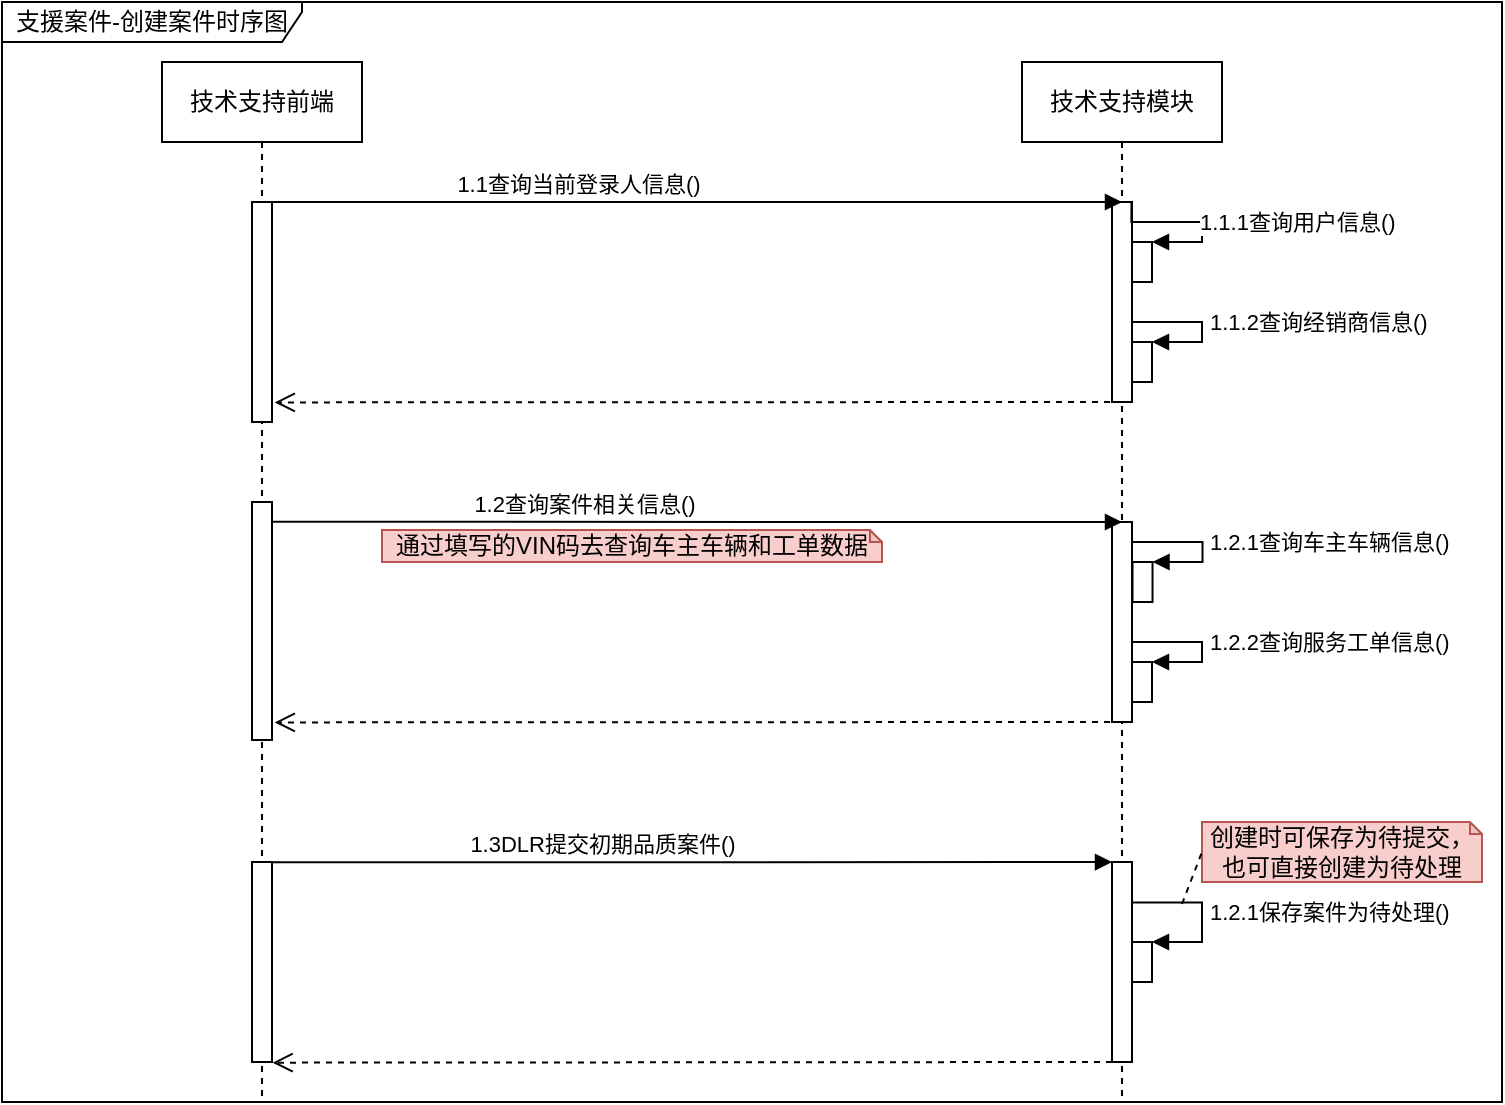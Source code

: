 <mxfile version="16.4.7" type="github" pages="23">
  <diagram id="IuOoLTdDkM4Q_0GAQAQX" name="支援案件时序图">
    <mxGraphModel dx="1550" dy="754" grid="1" gridSize="10" guides="1" tooltips="1" connect="1" arrows="1" fold="1" page="1" pageScale="1" pageWidth="827" pageHeight="1169" math="0" shadow="0">
      <root>
        <mxCell id="3KsvZ3Zjyeb4FS8-YLfH-0" />
        <mxCell id="3KsvZ3Zjyeb4FS8-YLfH-1" parent="3KsvZ3Zjyeb4FS8-YLfH-0" />
        <mxCell id="v4LOdOYvwzwdaaq7sZWW-0" value="技术支持模块" style="shape=umlLifeline;perimeter=lifelinePerimeter;whiteSpace=wrap;html=1;container=1;collapsible=0;recursiveResize=0;outlineConnect=0;" parent="3KsvZ3Zjyeb4FS8-YLfH-1" vertex="1">
          <mxGeometry x="520" y="40" width="100" height="520" as="geometry" />
        </mxCell>
        <mxCell id="PM0M4vsnoGeXTRG09P5y-15" value="" style="html=1;points=[];perimeter=orthogonalPerimeter;" parent="v4LOdOYvwzwdaaq7sZWW-0" vertex="1">
          <mxGeometry x="45" y="400" width="10" height="100" as="geometry" />
        </mxCell>
        <mxCell id="PM0M4vsnoGeXTRG09P5y-18" value="" style="html=1;points=[];perimeter=orthogonalPerimeter;" parent="v4LOdOYvwzwdaaq7sZWW-0" vertex="1">
          <mxGeometry x="55" y="440" width="10" height="20" as="geometry" />
        </mxCell>
        <mxCell id="PM0M4vsnoGeXTRG09P5y-19" value="1.2.1保存案件为待处理()" style="edgeStyle=orthogonalEdgeStyle;html=1;align=left;spacingLeft=2;endArrow=block;rounded=0;entryX=1;entryY=0;exitX=1.04;exitY=0.715;exitDx=0;exitDy=0;exitPerimeter=0;" parent="v4LOdOYvwzwdaaq7sZWW-0" target="PM0M4vsnoGeXTRG09P5y-18" edge="1">
          <mxGeometry relative="1" as="geometry">
            <mxPoint x="55.4" y="420.25" as="sourcePoint" />
            <Array as="points">
              <mxPoint x="90" y="420" />
              <mxPoint x="90" y="440" />
            </Array>
          </mxGeometry>
        </mxCell>
        <mxCell id="cimZflT9EFZg9U1vJ9ig-9" value="" style="html=1;points=[];perimeter=orthogonalPerimeter;" parent="v4LOdOYvwzwdaaq7sZWW-0" vertex="1">
          <mxGeometry x="45" y="70" width="10" height="100" as="geometry" />
        </mxCell>
        <mxCell id="gVu3k495lbRPuqZvHWGu-0" value="" style="html=1;points=[];perimeter=orthogonalPerimeter;" parent="v4LOdOYvwzwdaaq7sZWW-0" vertex="1">
          <mxGeometry x="55" y="90" width="10" height="20" as="geometry" />
        </mxCell>
        <mxCell id="gVu3k495lbRPuqZvHWGu-1" value="1.1.1查询用户信息()" style="edgeStyle=orthogonalEdgeStyle;html=1;align=left;spacingLeft=2;endArrow=block;rounded=0;entryX=1;entryY=0;exitX=0.974;exitY=0;exitDx=0;exitDy=0;exitPerimeter=0;" parent="v4LOdOYvwzwdaaq7sZWW-0" source="cimZflT9EFZg9U1vJ9ig-9" target="gVu3k495lbRPuqZvHWGu-0" edge="1">
          <mxGeometry relative="1" as="geometry">
            <mxPoint x="60" y="80" as="sourcePoint" />
            <Array as="points">
              <mxPoint x="90" y="80" />
              <mxPoint x="90" y="90" />
            </Array>
          </mxGeometry>
        </mxCell>
        <mxCell id="gVu3k495lbRPuqZvHWGu-4" value="" style="html=1;points=[];perimeter=orthogonalPerimeter;" parent="v4LOdOYvwzwdaaq7sZWW-0" vertex="1">
          <mxGeometry x="55.26" y="250" width="10" height="20" as="geometry" />
        </mxCell>
        <mxCell id="gVu3k495lbRPuqZvHWGu-5" value="1.2.1查询车主车辆信息()" style="edgeStyle=orthogonalEdgeStyle;html=1;align=left;spacingLeft=2;endArrow=block;rounded=0;entryX=1;entryY=0;exitX=0.974;exitY=0;exitDx=0;exitDy=0;exitPerimeter=0;" parent="v4LOdOYvwzwdaaq7sZWW-0" target="gVu3k495lbRPuqZvHWGu-4" edge="1">
          <mxGeometry relative="1" as="geometry">
            <mxPoint x="55" y="240" as="sourcePoint" />
            <Array as="points">
              <mxPoint x="90.26" y="240" />
              <mxPoint x="90.26" y="250" />
            </Array>
          </mxGeometry>
        </mxCell>
        <mxCell id="v4LOdOYvwzwdaaq7sZWW-1" value="技术支持前端" style="shape=umlLifeline;perimeter=lifelinePerimeter;whiteSpace=wrap;html=1;container=1;collapsible=0;recursiveResize=0;outlineConnect=0;" parent="3KsvZ3Zjyeb4FS8-YLfH-1" vertex="1">
          <mxGeometry x="90" y="40" width="100" height="520" as="geometry" />
        </mxCell>
        <mxCell id="PM0M4vsnoGeXTRG09P5y-14" value="" style="html=1;points=[];perimeter=orthogonalPerimeter;" parent="v4LOdOYvwzwdaaq7sZWW-1" vertex="1">
          <mxGeometry x="45" y="70" width="10" height="110" as="geometry" />
        </mxCell>
        <mxCell id="PM0M4vsnoGeXTRG09P5y-16" value="1.3DLR提交初期品质案件()" style="html=1;verticalAlign=bottom;endArrow=block;entryX=0;entryY=0;rounded=0;exitX=1.014;exitY=0.872;exitDx=0;exitDy=0;exitPerimeter=0;" parent="3KsvZ3Zjyeb4FS8-YLfH-1" target="PM0M4vsnoGeXTRG09P5y-15" edge="1">
          <mxGeometry x="-0.215" relative="1" as="geometry">
            <mxPoint x="145.14" y="440.16" as="sourcePoint" />
            <mxPoint as="offset" />
          </mxGeometry>
        </mxCell>
        <mxCell id="PM0M4vsnoGeXTRG09P5y-17" value="" style="html=1;verticalAlign=bottom;endArrow=open;dashed=1;endSize=8;exitX=0;exitY=0.95;rounded=0;entryX=1.029;entryY=0.994;entryDx=0;entryDy=0;entryPerimeter=0;" parent="3KsvZ3Zjyeb4FS8-YLfH-1" edge="1">
          <mxGeometry relative="1" as="geometry">
            <mxPoint x="145.29" y="540.32" as="targetPoint" />
            <mxPoint x="565" y="540" as="sourcePoint" />
          </mxGeometry>
        </mxCell>
        <mxCell id="cimZflT9EFZg9U1vJ9ig-4" value="1.1查询当前登录人信息()" style="html=1;verticalAlign=bottom;endArrow=block;rounded=0;" parent="3KsvZ3Zjyeb4FS8-YLfH-1" edge="1">
          <mxGeometry x="-0.27" relative="1" as="geometry">
            <mxPoint x="140" y="110" as="sourcePoint" />
            <mxPoint x="570" y="110" as="targetPoint" />
            <mxPoint x="1" as="offset" />
          </mxGeometry>
        </mxCell>
        <mxCell id="cimZflT9EFZg9U1vJ9ig-5" value="" style="html=1;verticalAlign=bottom;endArrow=open;dashed=1;endSize=8;rounded=0;entryX=1.136;entryY=0.952;entryDx=0;entryDy=0;entryPerimeter=0;" parent="3KsvZ3Zjyeb4FS8-YLfH-1" edge="1">
          <mxGeometry relative="1" as="geometry">
            <mxPoint x="146.36" y="210.2" as="targetPoint" />
            <mxPoint x="570" y="210" as="sourcePoint" />
          </mxGeometry>
        </mxCell>
        <mxCell id="gVu3k495lbRPuqZvHWGu-2" value="" style="html=1;points=[];perimeter=orthogonalPerimeter;" parent="3KsvZ3Zjyeb4FS8-YLfH-1" vertex="1">
          <mxGeometry x="575" y="180" width="10" height="20" as="geometry" />
        </mxCell>
        <mxCell id="gVu3k495lbRPuqZvHWGu-3" value="1.1.2查询经销商信息()" style="edgeStyle=orthogonalEdgeStyle;html=1;align=left;spacingLeft=2;endArrow=block;rounded=0;entryX=1;entryY=0;exitX=0.974;exitY=0;exitDx=0;exitDy=0;exitPerimeter=0;" parent="3KsvZ3Zjyeb4FS8-YLfH-1" target="gVu3k495lbRPuqZvHWGu-2" edge="1">
          <mxGeometry relative="1" as="geometry">
            <mxPoint x="574.74" y="170" as="sourcePoint" />
            <Array as="points">
              <mxPoint x="610" y="170" />
              <mxPoint x="610" y="180" />
            </Array>
          </mxGeometry>
        </mxCell>
        <mxCell id="gVu3k495lbRPuqZvHWGu-6" value="" style="html=1;points=[];perimeter=orthogonalPerimeter;" parent="3KsvZ3Zjyeb4FS8-YLfH-1" vertex="1">
          <mxGeometry x="575" y="340" width="10" height="20" as="geometry" />
        </mxCell>
        <mxCell id="gVu3k495lbRPuqZvHWGu-7" value="1.2.2查询服务工单信息()" style="edgeStyle=orthogonalEdgeStyle;html=1;align=left;spacingLeft=2;endArrow=block;rounded=0;entryX=1;entryY=0;exitX=0.974;exitY=0;exitDx=0;exitDy=0;exitPerimeter=0;" parent="3KsvZ3Zjyeb4FS8-YLfH-1" target="gVu3k495lbRPuqZvHWGu-6" edge="1">
          <mxGeometry relative="1" as="geometry">
            <mxPoint x="574.74" y="330" as="sourcePoint" />
            <Array as="points">
              <mxPoint x="610" y="330" />
              <mxPoint x="610" y="340" />
            </Array>
          </mxGeometry>
        </mxCell>
        <mxCell id="wm50_fYVktlSQ3ZMZoDw-0" value="" style="html=1;points=[];perimeter=orthogonalPerimeter;" parent="3KsvZ3Zjyeb4FS8-YLfH-1" vertex="1">
          <mxGeometry x="565" y="270" width="10" height="100" as="geometry" />
        </mxCell>
        <mxCell id="wm50_fYVktlSQ3ZMZoDw-1" value="" style="html=1;verticalAlign=bottom;endArrow=open;dashed=1;endSize=8;rounded=0;entryX=1.136;entryY=0.952;entryDx=0;entryDy=0;entryPerimeter=0;" parent="3KsvZ3Zjyeb4FS8-YLfH-1" edge="1">
          <mxGeometry relative="1" as="geometry">
            <mxPoint x="146.36" y="370.2" as="targetPoint" />
            <mxPoint x="570" y="370" as="sourcePoint" />
          </mxGeometry>
        </mxCell>
        <mxCell id="wm50_fYVktlSQ3ZMZoDw-2" value="1.2查询案件相关信息()" style="html=1;verticalAlign=bottom;endArrow=block;rounded=0;exitX=0.99;exitY=0.227;exitDx=0;exitDy=0;exitPerimeter=0;" parent="3KsvZ3Zjyeb4FS8-YLfH-1" edge="1">
          <mxGeometry x="-0.27" relative="1" as="geometry">
            <mxPoint x="144.9" y="269.88" as="sourcePoint" />
            <mxPoint x="570" y="270" as="targetPoint" />
            <mxPoint x="1" as="offset" />
          </mxGeometry>
        </mxCell>
        <mxCell id="wm50_fYVktlSQ3ZMZoDw-4" value="通过填写的VIN码去查询车主车辆和工单数据" style="shape=note;whiteSpace=wrap;html=1;backgroundOutline=1;darkOpacity=0.05;size=6;fillColor=#f8cecc;strokeColor=#b85450;" parent="3KsvZ3Zjyeb4FS8-YLfH-1" vertex="1">
          <mxGeometry x="200" y="274" width="250" height="16" as="geometry" />
        </mxCell>
        <mxCell id="wm50_fYVktlSQ3ZMZoDw-7" value="创建时可保存为待提交，也可直接创建为待处理" style="shape=note;whiteSpace=wrap;html=1;backgroundOutline=1;darkOpacity=0.05;size=6;fillColor=#f8cecc;strokeColor=#b85450;" parent="3KsvZ3Zjyeb4FS8-YLfH-1" vertex="1">
          <mxGeometry x="610" y="420" width="140" height="30" as="geometry" />
        </mxCell>
        <mxCell id="wm50_fYVktlSQ3ZMZoDw-8" value="" style="endArrow=none;dashed=1;html=1;rounded=0;entryX=0;entryY=0.5;entryDx=0;entryDy=0;entryPerimeter=0;" parent="3KsvZ3Zjyeb4FS8-YLfH-1" target="wm50_fYVktlSQ3ZMZoDw-7" edge="1">
          <mxGeometry width="50" height="50" relative="1" as="geometry">
            <mxPoint x="600" y="461" as="sourcePoint" />
            <mxPoint x="460" y="360" as="targetPoint" />
          </mxGeometry>
        </mxCell>
        <mxCell id="HQGFpXCMx2BnwXct7BJg-0" value="支援案件-创建案件时序图" style="shape=umlFrame;whiteSpace=wrap;html=1;width=150;height=20;" parent="3KsvZ3Zjyeb4FS8-YLfH-1" vertex="1">
          <mxGeometry x="10" y="10" width="750" height="550" as="geometry" />
        </mxCell>
        <mxCell id="m1u2vFUH0kTOy0G4Oiil-0" value="" style="html=1;points=[];perimeter=orthogonalPerimeter;" parent="3KsvZ3Zjyeb4FS8-YLfH-1" vertex="1">
          <mxGeometry x="135" y="260" width="10" height="119" as="geometry" />
        </mxCell>
        <mxCell id="m1u2vFUH0kTOy0G4Oiil-1" value="" style="html=1;points=[];perimeter=orthogonalPerimeter;" parent="3KsvZ3Zjyeb4FS8-YLfH-1" vertex="1">
          <mxGeometry x="135" y="440" width="10" height="100" as="geometry" />
        </mxCell>
      </root>
    </mxGraphModel>
  </diagram>
  <diagram id="LYEgLS30nbNGD8WOdM2V" name="支援行为设计">
    <mxGraphModel dx="2377" dy="754" grid="1" gridSize="10" guides="1" tooltips="1" connect="1" arrows="1" fold="1" page="1" pageScale="1" pageWidth="827" pageHeight="1169" math="0" shadow="0">
      <root>
        <mxCell id="JQ8r1UF5ZiwTAOrdYPKe-0" />
        <mxCell id="JQ8r1UF5ZiwTAOrdYPKe-1" parent="JQ8r1UF5ZiwTAOrdYPKe-0" />
        <mxCell id="Sgn5mof9V25elYPDae_v-55" value="领域层-质量反馈追踪原子服务" style="shape=umlLifeline;perimeter=lifelinePerimeter;whiteSpace=wrap;html=1;container=1;collapsible=0;recursiveResize=0;outlineConnect=0;" parent="JQ8r1UF5ZiwTAOrdYPKe-1" vertex="1">
          <mxGeometry x="174" y="40" width="100" height="610" as="geometry" />
        </mxCell>
        <mxCell id="NTJifaZpOwpuz6X4tayY-12" value="" style="html=1;points=[];perimeter=orthogonalPerimeter;" parent="Sgn5mof9V25elYPDae_v-55" vertex="1">
          <mxGeometry x="45" y="210" width="10" height="70" as="geometry" />
        </mxCell>
        <mxCell id="NTJifaZpOwpuz6X4tayY-15" value="" style="html=1;points=[];perimeter=orthogonalPerimeter;" parent="Sgn5mof9V25elYPDae_v-55" vertex="1">
          <mxGeometry x="55" y="242" width="10" height="24" as="geometry" />
        </mxCell>
        <mxCell id="NTJifaZpOwpuz6X4tayY-16" value="1.2.2保存支援案件.待提交&lt;br&gt;持久化" style="edgeStyle=orthogonalEdgeStyle;html=1;align=left;spacingLeft=2;endArrow=block;rounded=0;entryX=1;entryY=0;exitX=1.069;exitY=0.171;exitDx=0;exitDy=0;exitPerimeter=0;" parent="Sgn5mof9V25elYPDae_v-55" source="NTJifaZpOwpuz6X4tayY-12" target="NTJifaZpOwpuz6X4tayY-15" edge="1">
          <mxGeometry relative="1" as="geometry">
            <mxPoint x="54" y="222" as="sourcePoint" />
            <Array as="points">
              <mxPoint x="90" y="222" />
              <mxPoint x="90" y="242" />
            </Array>
          </mxGeometry>
        </mxCell>
        <mxCell id="Sgn5mof9V25elYPDae_v-82" value="应用层-技术支持聚合服务" style="shape=umlLifeline;perimeter=lifelinePerimeter;whiteSpace=wrap;html=1;container=1;collapsible=0;recursiveResize=0;outlineConnect=0;" parent="JQ8r1UF5ZiwTAOrdYPKe-1" vertex="1">
          <mxGeometry x="-16" y="40" width="100" height="610" as="geometry" />
        </mxCell>
        <mxCell id="NTJifaZpOwpuz6X4tayY-9" value="" style="html=1;points=[];perimeter=orthogonalPerimeter;" parent="Sgn5mof9V25elYPDae_v-82" vertex="1">
          <mxGeometry x="45" y="200" width="10" height="110" as="geometry" />
        </mxCell>
        <mxCell id="Sgn5mof9V25elYPDae_v-110" value="技术支持前端" style="shape=umlLifeline;perimeter=lifelinePerimeter;whiteSpace=wrap;html=1;container=1;collapsible=0;recursiveResize=0;outlineConnect=0;" parent="JQ8r1UF5ZiwTAOrdYPKe-1" vertex="1">
          <mxGeometry x="-420" y="40" width="100" height="610" as="geometry" />
        </mxCell>
        <mxCell id="Sgn5mof9V25elYPDae_v-111" value="接口-BFF服务" style="shape=umlLifeline;perimeter=lifelinePerimeter;whiteSpace=wrap;html=1;container=1;collapsible=0;recursiveResize=0;outlineConnect=0;" parent="JQ8r1UF5ZiwTAOrdYPKe-1" vertex="1">
          <mxGeometry x="-216" y="40" width="110" height="610" as="geometry" />
        </mxCell>
        <mxCell id="X34cReg9rXOJp57aYCQs-1" value="" style="html=1;points=[];perimeter=orthogonalPerimeter;" parent="Sgn5mof9V25elYPDae_v-111" vertex="1">
          <mxGeometry x="50" y="120" width="10" height="210" as="geometry" />
        </mxCell>
        <mxCell id="NTJifaZpOwpuz6X4tayY-17" value="" style="html=1;verticalAlign=bottom;endArrow=open;dashed=1;endSize=8;rounded=0;entryX=1.071;entryY=0.454;entryDx=0;entryDy=0;entryPerimeter=0;" parent="Sgn5mof9V25elYPDae_v-111" edge="1">
          <mxGeometry relative="1" as="geometry">
            <mxPoint x="50" y="330" as="sourcePoint" />
            <mxPoint x="-148.29" y="330.62" as="targetPoint" />
          </mxGeometry>
        </mxCell>
        <mxCell id="mNruK0XSF5O0r-GpTGnC-0" value="" style="html=1;points=[];perimeter=orthogonalPerimeter;fillColor=#FFFFFF;" vertex="1" parent="Sgn5mof9V25elYPDae_v-111">
          <mxGeometry x="60" y="150" width="10" height="40" as="geometry" />
        </mxCell>
        <mxCell id="mNruK0XSF5O0r-GpTGnC-1" value="1.1页面参数校验()" style="edgeStyle=orthogonalEdgeStyle;html=1;align=left;spacingLeft=2;endArrow=block;rounded=0;entryX=1;entryY=0;endSize=8;exitX=1.055;exitY=0.046;exitDx=0;exitDy=0;exitPerimeter=0;" edge="1" target="mNruK0XSF5O0r-GpTGnC-0" parent="Sgn5mof9V25elYPDae_v-111" source="X34cReg9rXOJp57aYCQs-1">
          <mxGeometry relative="1" as="geometry">
            <mxPoint x="65" y="130" as="sourcePoint" />
            <Array as="points">
              <mxPoint x="95" y="130" />
              <mxPoint x="95" y="150" />
            </Array>
          </mxGeometry>
        </mxCell>
        <mxCell id="X34cReg9rXOJp57aYCQs-2" value="1.保存支援案件()" style="html=1;verticalAlign=bottom;endArrow=block;rounded=0;exitX=0.967;exitY=0.255;exitDx=0;exitDy=0;exitPerimeter=0;" parent="JQ8r1UF5ZiwTAOrdYPKe-1" edge="1">
          <mxGeometry relative="1" as="geometry">
            <mxPoint x="-365.33" y="160.25" as="sourcePoint" />
            <mxPoint x="-161.5" y="160.25" as="targetPoint" />
          </mxGeometry>
        </mxCell>
        <mxCell id="NTJifaZpOwpuz6X4tayY-10" value="1.2保存支援案件()" style="html=1;verticalAlign=bottom;endArrow=block;entryX=0;entryY=0;rounded=0;" parent="JQ8r1UF5ZiwTAOrdYPKe-1" target="NTJifaZpOwpuz6X4tayY-9" edge="1" source="X34cReg9rXOJp57aYCQs-1">
          <mxGeometry relative="1" as="geometry">
            <mxPoint x="-156" y="200" as="sourcePoint" />
          </mxGeometry>
        </mxCell>
        <mxCell id="NTJifaZpOwpuz6X4tayY-11" value="" style="html=1;verticalAlign=bottom;endArrow=open;dashed=1;endSize=8;rounded=0;entryX=0.89;entryY=0.897;entryDx=0;entryDy=0;entryPerimeter=0;" parent="JQ8r1UF5ZiwTAOrdYPKe-1" edge="1">
          <mxGeometry relative="1" as="geometry">
            <mxPoint x="-157.1" y="350.22" as="targetPoint" />
            <mxPoint x="33.5" y="350.22" as="sourcePoint" />
          </mxGeometry>
        </mxCell>
        <mxCell id="NTJifaZpOwpuz6X4tayY-13" value="1.2.1保存案件()" style="html=1;verticalAlign=bottom;endArrow=block;entryX=0;entryY=0;rounded=0;" parent="JQ8r1UF5ZiwTAOrdYPKe-1" source="NTJifaZpOwpuz6X4tayY-9" target="NTJifaZpOwpuz6X4tayY-12" edge="1">
          <mxGeometry relative="1" as="geometry">
            <mxPoint x="44" y="250" as="sourcePoint" />
          </mxGeometry>
        </mxCell>
        <mxCell id="NTJifaZpOwpuz6X4tayY-14" value="" style="html=1;verticalAlign=bottom;endArrow=open;dashed=1;endSize=8;exitX=0;exitY=0.95;rounded=0;entryX=0.991;entryY=0.773;entryDx=0;entryDy=0;entryPerimeter=0;" parent="JQ8r1UF5ZiwTAOrdYPKe-1" edge="1">
          <mxGeometry relative="1" as="geometry">
            <mxPoint x="38.91" y="318.95" as="targetPoint" />
            <mxPoint x="219" y="319.5" as="sourcePoint" />
          </mxGeometry>
        </mxCell>
        <mxCell id="-qZ4yligQL-n84FYJ3Y3-1" value="" style="html=1;points=[];perimeter=orthogonalPerimeter;" parent="JQ8r1UF5ZiwTAOrdYPKe-1" vertex="1">
          <mxGeometry x="-375" y="157" width="10" height="220" as="geometry" />
        </mxCell>
        <mxCell id="mNruK0XSF5O0r-GpTGnC-2" value="" style="html=1;points=[];perimeter=orthogonalPerimeter;" vertex="1" parent="JQ8r1UF5ZiwTAOrdYPKe-1">
          <mxGeometry x="219" y="510" width="10" height="70" as="geometry" />
        </mxCell>
        <mxCell id="mNruK0XSF5O0r-GpTGnC-3" value="" style="html=1;points=[];perimeter=orthogonalPerimeter;" vertex="1" parent="JQ8r1UF5ZiwTAOrdYPKe-1">
          <mxGeometry x="229" y="542" width="10" height="24" as="geometry" />
        </mxCell>
        <mxCell id="mNruK0XSF5O0r-GpTGnC-4" value="1.2.2保存支援案件.待处理&lt;br&gt;持久化" style="edgeStyle=orthogonalEdgeStyle;html=1;align=left;spacingLeft=2;endArrow=block;rounded=0;entryX=1;entryY=0;exitX=1.069;exitY=0.171;exitDx=0;exitDy=0;exitPerimeter=0;" edge="1" parent="JQ8r1UF5ZiwTAOrdYPKe-1" source="mNruK0XSF5O0r-GpTGnC-2" target="mNruK0XSF5O0r-GpTGnC-3">
          <mxGeometry relative="1" as="geometry">
            <mxPoint x="54" y="482" as="sourcePoint" />
            <Array as="points">
              <mxPoint x="264" y="522" />
              <mxPoint x="264" y="542" />
            </Array>
          </mxGeometry>
        </mxCell>
        <mxCell id="mNruK0XSF5O0r-GpTGnC-5" value="" style="html=1;points=[];perimeter=orthogonalPerimeter;" vertex="1" parent="JQ8r1UF5ZiwTAOrdYPKe-1">
          <mxGeometry x="29" y="500" width="10" height="110" as="geometry" />
        </mxCell>
        <mxCell id="mNruK0XSF5O0r-GpTGnC-6" value="" style="html=1;points=[];perimeter=orthogonalPerimeter;" vertex="1" parent="JQ8r1UF5ZiwTAOrdYPKe-1">
          <mxGeometry x="-166" y="420" width="10" height="210" as="geometry" />
        </mxCell>
        <mxCell id="mNruK0XSF5O0r-GpTGnC-7" value="" style="html=1;verticalAlign=bottom;endArrow=open;dashed=1;endSize=8;rounded=0;entryX=1.071;entryY=0.454;entryDx=0;entryDy=0;entryPerimeter=0;" edge="1" parent="JQ8r1UF5ZiwTAOrdYPKe-1">
          <mxGeometry relative="1" as="geometry">
            <mxPoint x="-166" y="630" as="sourcePoint" />
            <mxPoint x="-364.29" y="630.62" as="targetPoint" />
          </mxGeometry>
        </mxCell>
        <mxCell id="mNruK0XSF5O0r-GpTGnC-8" value="" style="html=1;points=[];perimeter=orthogonalPerimeter;fillColor=#FFFFFF;" vertex="1" parent="JQ8r1UF5ZiwTAOrdYPKe-1">
          <mxGeometry x="-156" y="450" width="10" height="40" as="geometry" />
        </mxCell>
        <mxCell id="mNruK0XSF5O0r-GpTGnC-9" value="1.1页面参数校验()" style="edgeStyle=orthogonalEdgeStyle;html=1;align=left;spacingLeft=2;endArrow=block;rounded=0;entryX=1;entryY=0;endSize=8;exitX=1.055;exitY=0.046;exitDx=0;exitDy=0;exitPerimeter=0;" edge="1" parent="JQ8r1UF5ZiwTAOrdYPKe-1" source="mNruK0XSF5O0r-GpTGnC-6" target="mNruK0XSF5O0r-GpTGnC-8">
          <mxGeometry relative="1" as="geometry">
            <mxPoint x="65" y="390" as="sourcePoint" />
            <Array as="points">
              <mxPoint x="-121" y="430" />
              <mxPoint x="-121" y="450" />
            </Array>
          </mxGeometry>
        </mxCell>
        <mxCell id="mNruK0XSF5O0r-GpTGnC-10" value="1.提交支援案件()" style="html=1;verticalAlign=bottom;endArrow=block;rounded=0;exitX=0.967;exitY=0.255;exitDx=0;exitDy=0;exitPerimeter=0;" edge="1" parent="JQ8r1UF5ZiwTAOrdYPKe-1">
          <mxGeometry relative="1" as="geometry">
            <mxPoint x="-365.33" y="420.25" as="sourcePoint" />
            <mxPoint x="-161.5" y="420.25" as="targetPoint" />
          </mxGeometry>
        </mxCell>
        <mxCell id="mNruK0XSF5O0r-GpTGnC-11" value="1.2提交支援案件()" style="html=1;verticalAlign=bottom;endArrow=block;entryX=0;entryY=0;rounded=0;" edge="1" parent="JQ8r1UF5ZiwTAOrdYPKe-1" source="mNruK0XSF5O0r-GpTGnC-6" target="mNruK0XSF5O0r-GpTGnC-5">
          <mxGeometry relative="1" as="geometry">
            <mxPoint x="-156" y="460" as="sourcePoint" />
          </mxGeometry>
        </mxCell>
        <mxCell id="mNruK0XSF5O0r-GpTGnC-12" value="" style="html=1;verticalAlign=bottom;endArrow=open;dashed=1;endSize=8;rounded=0;entryX=0.89;entryY=0.897;entryDx=0;entryDy=0;entryPerimeter=0;" edge="1" parent="JQ8r1UF5ZiwTAOrdYPKe-1">
          <mxGeometry relative="1" as="geometry">
            <mxPoint x="-157.1" y="610.22" as="targetPoint" />
            <mxPoint x="33.5" y="610.22" as="sourcePoint" />
          </mxGeometry>
        </mxCell>
        <mxCell id="mNruK0XSF5O0r-GpTGnC-13" value="1.2.1提交案件()" style="html=1;verticalAlign=bottom;endArrow=block;entryX=0;entryY=0;rounded=0;" edge="1" parent="JQ8r1UF5ZiwTAOrdYPKe-1" source="mNruK0XSF5O0r-GpTGnC-5" target="mNruK0XSF5O0r-GpTGnC-2">
          <mxGeometry relative="1" as="geometry">
            <mxPoint x="44" y="510" as="sourcePoint" />
          </mxGeometry>
        </mxCell>
        <mxCell id="mNruK0XSF5O0r-GpTGnC-14" value="" style="html=1;verticalAlign=bottom;endArrow=open;dashed=1;endSize=8;exitX=0;exitY=0.95;rounded=0;entryX=0.991;entryY=0.773;entryDx=0;entryDy=0;entryPerimeter=0;" edge="1" parent="JQ8r1UF5ZiwTAOrdYPKe-1">
          <mxGeometry relative="1" as="geometry">
            <mxPoint x="38.91" y="578.95" as="targetPoint" />
            <mxPoint x="219" y="579.5" as="sourcePoint" />
          </mxGeometry>
        </mxCell>
        <mxCell id="mNruK0XSF5O0r-GpTGnC-15" value="" style="html=1;points=[];perimeter=orthogonalPerimeter;" vertex="1" parent="JQ8r1UF5ZiwTAOrdYPKe-1">
          <mxGeometry x="-375" y="417" width="10" height="220" as="geometry" />
        </mxCell>
        <mxCell id="mNruK0XSF5O0r-GpTGnC-16" value="Opt" style="shape=umlFrame;whiteSpace=wrap;html=1;fillColor=#FFFFFF;" vertex="1" parent="JQ8r1UF5ZiwTAOrdYPKe-1">
          <mxGeometry x="-400" y="110" width="820" height="540" as="geometry" />
        </mxCell>
        <mxCell id="mNruK0XSF5O0r-GpTGnC-17" value="" style="line;strokeWidth=1;fillColor=none;align=left;verticalAlign=middle;spacingTop=-1;spacingLeft=3;spacingRight=3;rotatable=0;labelPosition=right;points=[];portConstraint=eastwest;dashed=1;" vertex="1" parent="JQ8r1UF5ZiwTAOrdYPKe-1">
          <mxGeometry x="-400" y="390" width="820" height="8" as="geometry" />
        </mxCell>
        <mxCell id="mNruK0XSF5O0r-GpTGnC-18" value="创建案件-行为" style="shape=umlFrame;whiteSpace=wrap;html=1;fillColor=#FFFFFF;width=90;height=30;" vertex="1" parent="JQ8r1UF5ZiwTAOrdYPKe-1">
          <mxGeometry x="-430" width="860" height="660" as="geometry" />
        </mxCell>
      </root>
    </mxGraphModel>
  </diagram>
  <diagram id="DH8iqxLNDwpsuZoIyLQw" name="支援案件行为图">
    <mxGraphModel dx="1550" dy="754" grid="1" gridSize="10" guides="1" tooltips="1" connect="1" arrows="1" fold="1" page="1" pageScale="1" pageWidth="827" pageHeight="1169" math="0" shadow="0">
      <root>
        <mxCell id="flX_IiHUoNj-kRrY8gO8-0" />
        <mxCell id="flX_IiHUoNj-kRrY8gO8-1" parent="flX_IiHUoNj-kRrY8gO8-0" />
      </root>
    </mxGraphModel>
  </diagram>
  <diagram id="mCyl_S2gJDyHLskixE1J" name="支援案件时序">
    <mxGraphModel dx="3041" dy="1184" grid="1" gridSize="10" guides="1" tooltips="1" connect="1" arrows="1" fold="1" page="1" pageScale="1" pageWidth="827" pageHeight="1169" math="0" shadow="0">
      <root>
        <mxCell id="GIwkuL3oVtTXADQ6O_0Z-0" />
        <mxCell id="GIwkuL3oVtTXADQ6O_0Z-1" parent="GIwkuL3oVtTXADQ6O_0Z-0" />
        <mxCell id="KLBAfWwRAIer336HLJ4e-0" value="" style="shape=umlLifeline;participant=umlActor;perimeter=lifelinePerimeter;whiteSpace=wrap;html=1;container=1;collapsible=0;recursiveResize=0;verticalAlign=top;spacingTop=36;outlineConnect=0;" vertex="1" parent="GIwkuL3oVtTXADQ6O_0Z-1">
          <mxGeometry x="-30" y="80" width="20" height="3580" as="geometry" />
        </mxCell>
        <mxCell id="qb3vXS3JN0WnG0TPo0ZO-15" value="" style="html=1;points=[];perimeter=orthogonalPerimeter;" vertex="1" parent="KLBAfWwRAIer336HLJ4e-0">
          <mxGeometry x="5" y="431" width="10" height="110" as="geometry" />
        </mxCell>
        <mxCell id="qb3vXS3JN0WnG0TPo0ZO-24" value="" style="html=1;points=[];perimeter=orthogonalPerimeter;fillColor=#FFFFFF;" vertex="1" parent="KLBAfWwRAIer336HLJ4e-0">
          <mxGeometry x="5" y="600" width="10" height="190" as="geometry" />
        </mxCell>
        <mxCell id="qb3vXS3JN0WnG0TPo0ZO-35" value="" style="html=1;points=[];perimeter=orthogonalPerimeter;fillColor=#FFFFFF;" vertex="1" parent="KLBAfWwRAIer336HLJ4e-0">
          <mxGeometry x="5" y="1980" width="10" height="130" as="geometry" />
        </mxCell>
        <mxCell id="KLBAfWwRAIer336HLJ4e-5" value="" style="shape=umlLifeline;participant=umlActor;perimeter=lifelinePerimeter;whiteSpace=wrap;html=1;container=1;collapsible=0;recursiveResize=0;verticalAlign=top;spacingTop=36;outlineConnect=0;" vertex="1" parent="GIwkuL3oVtTXADQ6O_0Z-1">
          <mxGeometry x="100" y="80" width="20" height="3580" as="geometry" />
        </mxCell>
        <mxCell id="KLBAfWwRAIer336HLJ4e-6" value="" style="html=1;points=[];perimeter=orthogonalPerimeter;" vertex="1" parent="KLBAfWwRAIer336HLJ4e-5">
          <mxGeometry x="5" y="120" width="10" height="110" as="geometry" />
        </mxCell>
        <mxCell id="qb3vXS3JN0WnG0TPo0ZO-98" value="" style="html=1;points=[];perimeter=orthogonalPerimeter;fillColor=#FFFFFF;" vertex="1" parent="KLBAfWwRAIer336HLJ4e-5">
          <mxGeometry x="5" y="3120" width="10" height="180" as="geometry" />
        </mxCell>
        <mxCell id="KLBAfWwRAIer336HLJ4e-10" value="【销售店】" style="text;html=1;align=center;verticalAlign=middle;resizable=0;points=[];autosize=1;strokeColor=none;fillColor=none;" vertex="1" parent="GIwkuL3oVtTXADQ6O_0Z-1">
          <mxGeometry x="70" y="120" width="80" height="20" as="geometry" />
        </mxCell>
        <mxCell id="KLBAfWwRAIer336HLJ4e-11" value="【FTE】" style="text;html=1;align=center;verticalAlign=middle;resizable=0;points=[];autosize=1;strokeColor=none;fillColor=none;" vertex="1" parent="GIwkuL3oVtTXADQ6O_0Z-1">
          <mxGeometry x="-50" y="120" width="60" height="20" as="geometry" />
        </mxCell>
        <mxCell id="KLBAfWwRAIer336HLJ4e-12" value="支援案件领域" style="shape=umlLifeline;perimeter=lifelinePerimeter;whiteSpace=wrap;html=1;container=1;collapsible=0;recursiveResize=0;outlineConnect=0;" vertex="1" parent="GIwkuL3oVtTXADQ6O_0Z-1">
          <mxGeometry x="500" y="80" width="100" height="3580" as="geometry" />
        </mxCell>
        <mxCell id="KLBAfWwRAIer336HLJ4e-13" value="" style="html=1;points=[];perimeter=orthogonalPerimeter;" vertex="1" parent="KLBAfWwRAIer336HLJ4e-12">
          <mxGeometry x="45" y="130" width="10" height="80" as="geometry" />
        </mxCell>
        <mxCell id="KLBAfWwRAIer336HLJ4e-14" value="" style="html=1;points=[];perimeter=orthogonalPerimeter;" vertex="1" parent="KLBAfWwRAIer336HLJ4e-12">
          <mxGeometry x="55" y="160" width="10" height="40" as="geometry" />
        </mxCell>
        <mxCell id="KLBAfWwRAIer336HLJ4e-15" value="1.1.1保存案件.待提交()" style="edgeStyle=orthogonalEdgeStyle;html=1;align=left;spacingLeft=2;endArrow=block;rounded=0;entryX=1;entryY=0;endSize=8;" edge="1" parent="KLBAfWwRAIer336HLJ4e-12" source="KLBAfWwRAIer336HLJ4e-13" target="KLBAfWwRAIer336HLJ4e-14">
          <mxGeometry relative="1" as="geometry">
            <mxPoint x="60" y="140" as="sourcePoint" />
            <Array as="points">
              <mxPoint x="90" y="140" />
              <mxPoint x="90" y="160" />
            </Array>
          </mxGeometry>
        </mxCell>
        <mxCell id="KLBAfWwRAIer336HLJ4e-22" value="" style="html=1;points=[];perimeter=orthogonalPerimeter;" vertex="1" parent="KLBAfWwRAIer336HLJ4e-12">
          <mxGeometry x="45" y="1270" width="10" height="230" as="geometry" />
        </mxCell>
        <mxCell id="KLBAfWwRAIer336HLJ4e-23" value="" style="html=1;points=[];perimeter=orthogonalPerimeter;" vertex="1" parent="KLBAfWwRAIer336HLJ4e-12">
          <mxGeometry x="55" y="1320" width="10" height="40" as="geometry" />
        </mxCell>
        <mxCell id="KLBAfWwRAIer336HLJ4e-24" value="4.1.1支援案件.已完结()" style="edgeStyle=orthogonalEdgeStyle;html=1;align=left;spacingLeft=2;endArrow=block;rounded=0;entryX=1;entryY=0;endSize=8;exitX=1.021;exitY=0.132;exitDx=0;exitDy=0;exitPerimeter=0;" edge="1" parent="KLBAfWwRAIer336HLJ4e-12" source="KLBAfWwRAIer336HLJ4e-22" target="KLBAfWwRAIer336HLJ4e-23">
          <mxGeometry relative="1" as="geometry">
            <mxPoint x="60" y="1300" as="sourcePoint" />
            <Array as="points">
              <mxPoint x="90" y="1300" />
              <mxPoint x="90" y="1320" />
            </Array>
          </mxGeometry>
        </mxCell>
        <mxCell id="KLBAfWwRAIer336HLJ4e-25" value="" style="html=1;points=[];perimeter=orthogonalPerimeter;" vertex="1" parent="KLBAfWwRAIer336HLJ4e-12">
          <mxGeometry x="45" y="2000" width="10" height="80" as="geometry" />
        </mxCell>
        <mxCell id="KLBAfWwRAIer336HLJ4e-26" value="" style="html=1;points=[];perimeter=orthogonalPerimeter;" vertex="1" parent="KLBAfWwRAIer336HLJ4e-12">
          <mxGeometry x="55" y="2030" width="10" height="40" as="geometry" />
        </mxCell>
        <mxCell id="KLBAfWwRAIer336HLJ4e-27" value="5.1.1支援案件.待室长审核()" style="edgeStyle=orthogonalEdgeStyle;html=1;align=left;spacingLeft=2;endArrow=block;rounded=0;entryX=1;entryY=0;endSize=8;exitX=0.989;exitY=0.12;exitDx=0;exitDy=0;exitPerimeter=0;" edge="1" parent="KLBAfWwRAIer336HLJ4e-12" source="KLBAfWwRAIer336HLJ4e-25" target="KLBAfWwRAIer336HLJ4e-26">
          <mxGeometry relative="1" as="geometry">
            <mxPoint x="60" y="2010" as="sourcePoint" />
            <Array as="points">
              <mxPoint x="90" y="2010" />
              <mxPoint x="90" y="2030" />
            </Array>
          </mxGeometry>
        </mxCell>
        <mxCell id="KLBAfWwRAIer336HLJ4e-28" value="" style="html=1;points=[];perimeter=orthogonalPerimeter;" vertex="1" parent="KLBAfWwRAIer336HLJ4e-12">
          <mxGeometry x="45" y="3140" width="10" height="120" as="geometry" />
        </mxCell>
        <mxCell id="KLBAfWwRAIer336HLJ4e-9" value="" style="html=1;verticalAlign=bottom;endArrow=open;dashed=1;endSize=8;rounded=0;" edge="1" parent="KLBAfWwRAIer336HLJ4e-12">
          <mxGeometry relative="1" as="geometry">
            <mxPoint x="-146" y="3260" as="targetPoint" />
            <mxPoint x="49" y="3260" as="sourcePoint" />
          </mxGeometry>
        </mxCell>
        <mxCell id="KLBAfWwRAIer336HLJ4e-31" value="事件总线MQ" style="shape=umlLifeline;perimeter=lifelinePerimeter;whiteSpace=wrap;html=1;container=1;collapsible=0;recursiveResize=0;outlineConnect=0;" vertex="1" parent="GIwkuL3oVtTXADQ6O_0Z-1">
          <mxGeometry x="680" y="80" width="100" height="3580" as="geometry" />
        </mxCell>
        <mxCell id="qdHkKyxv_7tDv951Q0yQ-4" value="" style="html=1;points=[];perimeter=orthogonalPerimeter;" vertex="1" parent="KLBAfWwRAIer336HLJ4e-31">
          <mxGeometry x="45" y="810" width="10" height="40" as="geometry" />
        </mxCell>
        <mxCell id="KLBAfWwRAIer336HLJ4e-33" value="1.保存支援案件()" style="html=1;verticalAlign=bottom;endArrow=block;rounded=0;endSize=8;entryX=0.122;entryY=0.003;entryDx=0;entryDy=0;entryPerimeter=0;" edge="1" parent="GIwkuL3oVtTXADQ6O_0Z-1" target="qb3vXS3JN0WnG0TPo0ZO-2">
          <mxGeometry relative="1" as="geometry">
            <mxPoint x="110" y="200" as="sourcePoint" />
            <mxPoint x="340" y="200" as="targetPoint" />
          </mxGeometry>
        </mxCell>
        <mxCell id="KLBAfWwRAIer336HLJ4e-34" value="" style="html=1;verticalAlign=bottom;endArrow=open;dashed=1;endSize=8;rounded=0;" edge="1" parent="GIwkuL3oVtTXADQ6O_0Z-1" source="qb3vXS3JN0WnG0TPo0ZO-1" target="KLBAfWwRAIer336HLJ4e-6">
          <mxGeometry relative="1" as="geometry">
            <mxPoint x="110" y="276" as="targetPoint" />
            <mxPoint x="330" y="280" as="sourcePoint" />
            <Array as="points">
              <mxPoint x="130" y="300" />
            </Array>
          </mxGeometry>
        </mxCell>
        <mxCell id="KLBAfWwRAIer336HLJ4e-48" value="" style="html=1;points=[];perimeter=orthogonalPerimeter;" vertex="1" parent="GIwkuL3oVtTXADQ6O_0Z-1">
          <mxGeometry x="545" y="700" width="10" height="140" as="geometry" />
        </mxCell>
        <mxCell id="KLBAfWwRAIer336HLJ4e-49" value="" style="html=1;points=[];perimeter=orthogonalPerimeter;" vertex="1" parent="GIwkuL3oVtTXADQ6O_0Z-1">
          <mxGeometry x="555" y="740" width="10" height="40" as="geometry" />
        </mxCell>
        <mxCell id="KLBAfWwRAIer336HLJ4e-50" value="3.1.1支援案件.处理中()" style="edgeStyle=orthogonalEdgeStyle;html=1;align=left;spacingLeft=2;endArrow=block;rounded=0;entryX=1;entryY=0;endSize=8;exitX=0.98;exitY=0.07;exitDx=0;exitDy=0;exitPerimeter=0;" edge="1" parent="GIwkuL3oVtTXADQ6O_0Z-1" source="KLBAfWwRAIer336HLJ4e-48" target="KLBAfWwRAIer336HLJ4e-49">
          <mxGeometry relative="1" as="geometry">
            <mxPoint x="556.01" y="720.73" as="sourcePoint" />
            <Array as="points">
              <mxPoint x="590" y="720" />
              <mxPoint x="590" y="740" />
            </Array>
          </mxGeometry>
        </mxCell>
        <mxCell id="KLBAfWwRAIer336HLJ4e-51" value="3.1处理案件()" style="html=1;verticalAlign=bottom;endArrow=block;entryX=0;entryY=0;rounded=0;endSize=8;" edge="1" parent="GIwkuL3oVtTXADQ6O_0Z-1" target="KLBAfWwRAIer336HLJ4e-48" source="qb3vXS3JN0WnG0TPo0ZO-1">
          <mxGeometry relative="1" as="geometry">
            <mxPoint x="-20.611" y="700" as="sourcePoint" />
          </mxGeometry>
        </mxCell>
        <mxCell id="KLBAfWwRAIer336HLJ4e-52" value="" style="html=1;verticalAlign=bottom;endArrow=open;dashed=1;endSize=8;rounded=0;" edge="1" parent="GIwkuL3oVtTXADQ6O_0Z-1">
          <mxGeometry relative="1" as="geometry">
            <mxPoint x="355.0" y="840" as="targetPoint" />
            <mxPoint x="549.5" y="840" as="sourcePoint" />
          </mxGeometry>
        </mxCell>
        <mxCell id="KLBAfWwRAIer336HLJ4e-55" value="" style="html=1;points=[];perimeter=orthogonalPerimeter;" vertex="1" parent="GIwkuL3oVtTXADQ6O_0Z-1">
          <mxGeometry x="725" y="810" width="10" height="40" as="geometry" />
        </mxCell>
        <mxCell id="KLBAfWwRAIer336HLJ4e-56" value="3.1.2事件通知&lt;br&gt;支援案件.处理中()" style="html=1;verticalAlign=bottom;endArrow=open;entryX=0;entryY=0;rounded=0;endSize=8;endFill=0;" edge="1" parent="GIwkuL3oVtTXADQ6O_0Z-1" target="KLBAfWwRAIer336HLJ4e-55">
          <mxGeometry relative="1" as="geometry">
            <mxPoint x="555" y="810" as="sourcePoint" />
          </mxGeometry>
        </mxCell>
        <mxCell id="KLBAfWwRAIer336HLJ4e-66" value="4.1结案为大总成事件()" style="html=1;verticalAlign=bottom;endArrow=block;entryX=0;entryY=0;rounded=0;endSize=8;" edge="1" parent="GIwkuL3oVtTXADQ6O_0Z-1" target="KLBAfWwRAIer336HLJ4e-22" source="KLBAfWwRAIer336HLJ4e-3">
          <mxGeometry relative="1" as="geometry">
            <mxPoint x="-15" y="1350" as="sourcePoint" />
          </mxGeometry>
        </mxCell>
        <mxCell id="KLBAfWwRAIer336HLJ4e-67" value="" style="html=1;verticalAlign=bottom;endArrow=open;dashed=1;endSize=8;rounded=0;entryX=1.062;entryY=0.888;entryDx=0;entryDy=0;entryPerimeter=0;" edge="1" parent="GIwkuL3oVtTXADQ6O_0Z-1" target="KLBAfWwRAIer336HLJ4e-3">
          <mxGeometry relative="1" as="geometry">
            <mxPoint x="-15" y="1580" as="targetPoint" />
            <mxPoint x="549.5" y="1579.76" as="sourcePoint" />
          </mxGeometry>
        </mxCell>
        <mxCell id="KLBAfWwRAIer336HLJ4e-69" value="" style="html=1;points=[];perimeter=orthogonalPerimeter;" vertex="1" parent="GIwkuL3oVtTXADQ6O_0Z-1">
          <mxGeometry x="555" y="1500" width="10" height="40" as="geometry" />
        </mxCell>
        <mxCell id="KLBAfWwRAIer336HLJ4e-70" value="4.1.2支援案件.待组长审核()" style="edgeStyle=orthogonalEdgeStyle;html=1;align=left;spacingLeft=2;endArrow=block;rounded=0;entryX=1;entryY=0;endSize=8;exitX=1.021;exitY=0.132;exitDx=0;exitDy=0;exitPerimeter=0;" edge="1" parent="GIwkuL3oVtTXADQ6O_0Z-1" target="KLBAfWwRAIer336HLJ4e-69">
          <mxGeometry relative="1" as="geometry">
            <mxPoint x="555.21" y="1480.36" as="sourcePoint" />
            <Array as="points">
              <mxPoint x="590" y="1480" />
              <mxPoint x="590" y="1500" />
            </Array>
          </mxGeometry>
        </mxCell>
        <mxCell id="KLBAfWwRAIer336HLJ4e-71" value="" style="line;strokeWidth=1;fillColor=none;align=left;verticalAlign=middle;spacingTop=-1;spacingLeft=3;spacingRight=3;rotatable=0;labelPosition=right;points=[];portConstraint=eastwest;dashed=1;" vertex="1" parent="GIwkuL3oVtTXADQ6O_0Z-1">
          <mxGeometry x="440" y="1456" width="300" height="8" as="geometry" />
        </mxCell>
        <mxCell id="KLBAfWwRAIer336HLJ4e-72" value="【是SMART案件】" style="text;html=1;align=center;verticalAlign=middle;resizable=0;points=[];autosize=1;strokeColor=none;fillColor=none;" vertex="1" parent="GIwkuL3oVtTXADQ6O_0Z-1">
          <mxGeometry x="430" y="1385" width="120" height="20" as="geometry" />
        </mxCell>
        <mxCell id="KLBAfWwRAIer336HLJ4e-73" value="【else】" style="text;html=1;align=center;verticalAlign=middle;resizable=0;points=[];autosize=1;strokeColor=none;fillColor=none;" vertex="1" parent="GIwkuL3oVtTXADQ6O_0Z-1">
          <mxGeometry x="430" y="1464" width="60" height="20" as="geometry" />
        </mxCell>
        <mxCell id="KLBAfWwRAIer336HLJ4e-74" value="" style="html=1;points=[];perimeter=orthogonalPerimeter;" vertex="1" parent="GIwkuL3oVtTXADQ6O_0Z-1">
          <mxGeometry x="-25" y="1680" width="10" height="280" as="geometry" />
        </mxCell>
        <mxCell id="KLBAfWwRAIer336HLJ4e-75" value="" style="html=1;points=[];perimeter=orthogonalPerimeter;" vertex="1" parent="GIwkuL3oVtTXADQ6O_0Z-1">
          <mxGeometry x="545" y="1710" width="10" height="230" as="geometry" />
        </mxCell>
        <mxCell id="KLBAfWwRAIer336HLJ4e-76" value="" style="html=1;points=[];perimeter=orthogonalPerimeter;" vertex="1" parent="GIwkuL3oVtTXADQ6O_0Z-1">
          <mxGeometry x="555" y="1760" width="10" height="40" as="geometry" />
        </mxCell>
        <mxCell id="KLBAfWwRAIer336HLJ4e-77" value="4.1.1支援案件.已完结()" style="edgeStyle=orthogonalEdgeStyle;html=1;align=left;spacingLeft=2;endArrow=block;rounded=0;entryX=1;entryY=0;endSize=8;exitX=1.021;exitY=0.132;exitDx=0;exitDy=0;exitPerimeter=0;" edge="1" parent="GIwkuL3oVtTXADQ6O_0Z-1" source="KLBAfWwRAIer336HLJ4e-75" target="KLBAfWwRAIer336HLJ4e-76">
          <mxGeometry relative="1" as="geometry">
            <mxPoint x="260" y="1660" as="sourcePoint" />
            <Array as="points">
              <mxPoint x="590" y="1740" />
              <mxPoint x="590" y="1760" />
            </Array>
          </mxGeometry>
        </mxCell>
        <mxCell id="KLBAfWwRAIer336HLJ4e-78" value="4.结案为非总成事件()" style="html=1;verticalAlign=bottom;endArrow=block;rounded=0;endSize=8;entryX=0.192;entryY=0.006;entryDx=0;entryDy=0;entryPerimeter=0;" edge="1" parent="GIwkuL3oVtTXADQ6O_0Z-1" target="qb3vXS3JN0WnG0TPo0ZO-37">
          <mxGeometry relative="1" as="geometry">
            <mxPoint x="-15" y="1680" as="sourcePoint" />
            <mxPoint x="360" y="1680" as="targetPoint" />
          </mxGeometry>
        </mxCell>
        <mxCell id="KLBAfWwRAIer336HLJ4e-79" value="" style="html=1;verticalAlign=bottom;endArrow=open;dashed=1;endSize=8;rounded=0;" edge="1" parent="GIwkuL3oVtTXADQ6O_0Z-1">
          <mxGeometry relative="1" as="geometry">
            <mxPoint x="355" y="1940" as="targetPoint" />
            <mxPoint x="549.5" y="1940" as="sourcePoint" />
          </mxGeometry>
        </mxCell>
        <mxCell id="KLBAfWwRAIer336HLJ4e-80" value="" style="html=1;points=[];perimeter=orthogonalPerimeter;" vertex="1" parent="GIwkuL3oVtTXADQ6O_0Z-1">
          <mxGeometry x="555" y="1860" width="10" height="40" as="geometry" />
        </mxCell>
        <mxCell id="KLBAfWwRAIer336HLJ4e-81" value="4.1.2支援案件.待组长审核()" style="edgeStyle=orthogonalEdgeStyle;html=1;align=left;spacingLeft=2;endArrow=block;rounded=0;entryX=1;entryY=0;endSize=8;exitX=1.021;exitY=0.132;exitDx=0;exitDy=0;exitPerimeter=0;" edge="1" parent="GIwkuL3oVtTXADQ6O_0Z-1" target="KLBAfWwRAIer336HLJ4e-80">
          <mxGeometry relative="1" as="geometry">
            <mxPoint x="555.21" y="1840.36" as="sourcePoint" />
            <Array as="points">
              <mxPoint x="590" y="1840" />
              <mxPoint x="590" y="1860" />
            </Array>
          </mxGeometry>
        </mxCell>
        <mxCell id="KLBAfWwRAIer336HLJ4e-82" value="" style="line;strokeWidth=1;fillColor=none;align=left;verticalAlign=middle;spacingTop=-1;spacingLeft=3;spacingRight=3;rotatable=0;labelPosition=right;points=[];portConstraint=eastwest;dashed=1;" vertex="1" parent="GIwkuL3oVtTXADQ6O_0Z-1">
          <mxGeometry x="450" y="1816" width="300" height="8" as="geometry" />
        </mxCell>
        <mxCell id="KLBAfWwRAIer336HLJ4e-83" value="【是SMART案件&lt;br&gt;或普通案件】" style="text;html=1;align=center;verticalAlign=middle;resizable=0;points=[];autosize=1;strokeColor=none;fillColor=none;" vertex="1" parent="GIwkuL3oVtTXADQ6O_0Z-1">
          <mxGeometry x="435" y="1740" width="110" height="30" as="geometry" />
        </mxCell>
        <mxCell id="KLBAfWwRAIer336HLJ4e-84" value="【else】" style="text;html=1;align=center;verticalAlign=middle;resizable=0;points=[];autosize=1;strokeColor=none;fillColor=none;" vertex="1" parent="GIwkuL3oVtTXADQ6O_0Z-1">
          <mxGeometry x="440" y="1824" width="60" height="20" as="geometry" />
        </mxCell>
        <mxCell id="KLBAfWwRAIer336HLJ4e-86" value="" style="html=1;verticalAlign=bottom;endArrow=open;dashed=1;endSize=8;exitX=0;exitY=0.95;rounded=0;" edge="1" parent="GIwkuL3oVtTXADQ6O_0Z-1" target="KLBAfWwRAIer336HLJ4e-4">
          <mxGeometry relative="1" as="geometry">
            <mxPoint x="-12.23" y="2161.6" as="targetPoint" />
            <mxPoint x="545" y="2160" as="sourcePoint" />
          </mxGeometry>
        </mxCell>
        <mxCell id="KLBAfWwRAIer336HLJ4e-87" value="5.1组长审核通过()" style="html=1;verticalAlign=bottom;endArrow=block;entryX=0;entryY=0;rounded=0;endSize=8;" edge="1" parent="GIwkuL3oVtTXADQ6O_0Z-1">
          <mxGeometry relative="1" as="geometry">
            <mxPoint x="348.5" y="2080" as="sourcePoint" />
            <mxPoint x="545" y="2080" as="targetPoint" />
          </mxGeometry>
        </mxCell>
        <mxCell id="KLBAfWwRAIer336HLJ4e-89" value="" style="html=1;points=[];perimeter=orthogonalPerimeter;" vertex="1" parent="GIwkuL3oVtTXADQ6O_0Z-1">
          <mxGeometry x="545" y="2250" width="10" height="80" as="geometry" />
        </mxCell>
        <mxCell id="KLBAfWwRAIer336HLJ4e-90" value="" style="html=1;verticalAlign=bottom;endArrow=open;dashed=1;endSize=8;exitX=0;exitY=0.95;rounded=0;" edge="1" parent="GIwkuL3oVtTXADQ6O_0Z-1">
          <mxGeometry relative="1" as="geometry">
            <mxPoint x="355" y="2330" as="targetPoint" />
            <mxPoint x="545" y="2330" as="sourcePoint" />
          </mxGeometry>
        </mxCell>
        <mxCell id="KLBAfWwRAIer336HLJ4e-91" value="5.1组长审核不通过()" style="html=1;verticalAlign=bottom;endArrow=block;entryX=0;entryY=0;rounded=0;endSize=8;" edge="1" parent="GIwkuL3oVtTXADQ6O_0Z-1">
          <mxGeometry relative="1" as="geometry">
            <mxPoint x="349.324" y="2250" as="sourcePoint" />
            <mxPoint x="545" y="2250" as="targetPoint" />
          </mxGeometry>
        </mxCell>
        <mxCell id="KLBAfWwRAIer336HLJ4e-92" value="" style="html=1;points=[];perimeter=orthogonalPerimeter;" vertex="1" parent="GIwkuL3oVtTXADQ6O_0Z-1">
          <mxGeometry x="555" y="2280" width="10" height="40" as="geometry" />
        </mxCell>
        <mxCell id="KLBAfWwRAIer336HLJ4e-93" value="5.1.1支援案件.已驳回()" style="edgeStyle=orthogonalEdgeStyle;html=1;align=left;spacingLeft=2;endArrow=block;rounded=0;entryX=1;entryY=0;endSize=8;exitX=0.989;exitY=0.12;exitDx=0;exitDy=0;exitPerimeter=0;" edge="1" parent="GIwkuL3oVtTXADQ6O_0Z-1" target="KLBAfWwRAIer336HLJ4e-92">
          <mxGeometry relative="1" as="geometry">
            <mxPoint x="554.89" y="2259.6" as="sourcePoint" />
            <Array as="points">
              <mxPoint x="590" y="2260" />
              <mxPoint x="590" y="2280" />
            </Array>
          </mxGeometry>
        </mxCell>
        <mxCell id="KLBAfWwRAIer336HLJ4e-104" value="" style="line;strokeWidth=1;fillColor=none;align=left;verticalAlign=middle;spacingTop=-1;spacingLeft=3;spacingRight=3;rotatable=0;labelPosition=right;points=[];portConstraint=eastwest;dashed=1;" vertex="1" parent="GIwkuL3oVtTXADQ6O_0Z-1">
          <mxGeometry x="-80" y="2201" width="870" height="8" as="geometry" />
        </mxCell>
        <mxCell id="KLBAfWwRAIer336HLJ4e-105" value="店端可重新编辑后上报" style="shape=note;whiteSpace=wrap;html=1;backgroundOutline=1;darkOpacity=0.05;size=9;fillColor=#f8cecc;strokeColor=#b85450;" vertex="1" parent="GIwkuL3oVtTXADQ6O_0Z-1">
          <mxGeometry x="600" y="2290" width="130" height="20" as="geometry" />
        </mxCell>
        <mxCell id="KLBAfWwRAIer336HLJ4e-106" value="" style="endArrow=none;dashed=1;html=1;rounded=0;endSize=8;entryX=0;entryY=0.5;entryDx=0;entryDy=0;entryPerimeter=0;" edge="1" parent="GIwkuL3oVtTXADQ6O_0Z-1" target="KLBAfWwRAIer336HLJ4e-105">
          <mxGeometry width="50" height="50" relative="1" as="geometry">
            <mxPoint x="580" y="2280" as="sourcePoint" />
            <mxPoint x="460" y="2320" as="targetPoint" />
          </mxGeometry>
        </mxCell>
        <mxCell id="KLBAfWwRAIer336HLJ4e-136" value="" style="html=1;points=[];perimeter=orthogonalPerimeter;" vertex="1" parent="GIwkuL3oVtTXADQ6O_0Z-1">
          <mxGeometry x="555" y="3270" width="10" height="40" as="geometry" />
        </mxCell>
        <mxCell id="KLBAfWwRAIer336HLJ4e-137" value="8.1.1更新支援案件.维修时间待补充()" style="edgeStyle=orthogonalEdgeStyle;html=1;align=left;spacingLeft=2;endArrow=block;rounded=0;entryX=1;entryY=0;endSize=8;" edge="1" parent="GIwkuL3oVtTXADQ6O_0Z-1" target="KLBAfWwRAIer336HLJ4e-136">
          <mxGeometry relative="1" as="geometry">
            <mxPoint x="555" y="3250" as="sourcePoint" />
            <Array as="points">
              <mxPoint x="590" y="3250" />
              <mxPoint x="590" y="3270" />
            </Array>
          </mxGeometry>
        </mxCell>
        <mxCell id="Fka3eRmpUZQoNP_ynXpc-9" value="Alt" style="shape=umlFrame;whiteSpace=wrap;html=1;width=42;height=15;" vertex="1" parent="GIwkuL3oVtTXADQ6O_0Z-1">
          <mxGeometry x="450" y="1720" width="300" height="190" as="geometry" />
        </mxCell>
        <mxCell id="qb3vXS3JN0WnG0TPo0ZO-1" value="支援案件聚合" style="shape=umlLifeline;perimeter=lifelinePerimeter;whiteSpace=wrap;html=1;container=1;collapsible=0;recursiveResize=0;outlineConnect=0;fillColor=#FFFFFF;" vertex="1" parent="GIwkuL3oVtTXADQ6O_0Z-1">
          <mxGeometry x="300" y="80" width="100" height="3580" as="geometry" />
        </mxCell>
        <mxCell id="qb3vXS3JN0WnG0TPo0ZO-2" value="" style="html=1;points=[];perimeter=orthogonalPerimeter;fillColor=#FFFFFF;" vertex="1" parent="qb3vXS3JN0WnG0TPo0ZO-1">
          <mxGeometry x="45" y="120" width="10" height="100" as="geometry" />
        </mxCell>
        <mxCell id="KLBAfWwRAIer336HLJ4e-47" value="" style="html=1;points=[];perimeter=orthogonalPerimeter;" vertex="1" parent="qb3vXS3JN0WnG0TPo0ZO-1">
          <mxGeometry x="45" y="610" width="10" height="160" as="geometry" />
        </mxCell>
        <mxCell id="KLBAfWwRAIer336HLJ4e-3" value="" style="html=1;points=[];perimeter=orthogonalPerimeter;" vertex="1" parent="qb3vXS3JN0WnG0TPo0ZO-1">
          <mxGeometry x="45" y="1260" width="10" height="270" as="geometry" />
        </mxCell>
        <mxCell id="KLBAfWwRAIer336HLJ4e-4" value="" style="html=1;points=[];perimeter=orthogonalPerimeter;" vertex="1" parent="qb3vXS3JN0WnG0TPo0ZO-1">
          <mxGeometry x="45" y="1990" width="10" height="110" as="geometry" />
        </mxCell>
        <mxCell id="qb3vXS3JN0WnG0TPo0ZO-43" value="" style="html=1;verticalAlign=bottom;endArrow=open;dashed=1;endSize=8;exitX=0;exitY=0.95;rounded=0;" edge="1" parent="qb3vXS3JN0WnG0TPo0ZO-1" target="qb3vXS3JN0WnG0TPo0ZO-35">
          <mxGeometry relative="1" as="geometry">
            <mxPoint x="-15" y="2100" as="targetPoint" />
            <mxPoint x="55.0" y="2100" as="sourcePoint" />
          </mxGeometry>
        </mxCell>
        <mxCell id="KLBAfWwRAIer336HLJ4e-7" value="" style="html=1;points=[];perimeter=orthogonalPerimeter;" vertex="1" parent="qb3vXS3JN0WnG0TPo0ZO-1">
          <mxGeometry x="45" y="3130" width="10" height="160" as="geometry" />
        </mxCell>
        <mxCell id="qdHkKyxv_7tDv951Q0yQ-27" value="" style="html=1;points=[];perimeter=orthogonalPerimeter;fillColor=#FFFFFF;" vertex="1" parent="qb3vXS3JN0WnG0TPo0ZO-1">
          <mxGeometry x="45" y="830" width="10" height="100" as="geometry" />
        </mxCell>
        <mxCell id="qb3vXS3JN0WnG0TPo0ZO-4" value="1.1保存支援案件" style="html=1;verticalAlign=bottom;endArrow=block;rounded=0;endSize=8;" edge="1" target="KLBAfWwRAIer336HLJ4e-12" parent="GIwkuL3oVtTXADQ6O_0Z-1">
          <mxGeometry relative="1" as="geometry">
            <mxPoint x="355" y="210" as="sourcePoint" />
            <mxPoint x="425" y="210" as="targetPoint" />
          </mxGeometry>
        </mxCell>
        <mxCell id="qb3vXS3JN0WnG0TPo0ZO-5" value="" style="html=1;verticalAlign=bottom;endArrow=open;dashed=1;endSize=8;rounded=0;" edge="1" parent="GIwkuL3oVtTXADQ6O_0Z-1">
          <mxGeometry relative="1" as="geometry">
            <mxPoint x="355" y="290" as="targetPoint" />
            <mxPoint x="549.5" y="290" as="sourcePoint" />
          </mxGeometry>
        </mxCell>
        <mxCell id="qb3vXS3JN0WnG0TPo0ZO-6" value="" style="html=1;points=[];perimeter=orthogonalPerimeter;" vertex="1" parent="GIwkuL3oVtTXADQ6O_0Z-1">
          <mxGeometry x="105" y="350" width="10" height="110" as="geometry" />
        </mxCell>
        <mxCell id="qb3vXS3JN0WnG0TPo0ZO-7" value="" style="html=1;points=[];perimeter=orthogonalPerimeter;" vertex="1" parent="GIwkuL3oVtTXADQ6O_0Z-1">
          <mxGeometry x="545" y="360" width="10" height="80" as="geometry" />
        </mxCell>
        <mxCell id="qb3vXS3JN0WnG0TPo0ZO-8" value="" style="html=1;points=[];perimeter=orthogonalPerimeter;" vertex="1" parent="GIwkuL3oVtTXADQ6O_0Z-1">
          <mxGeometry x="555" y="390" width="10" height="40" as="geometry" />
        </mxCell>
        <mxCell id="qb3vXS3JN0WnG0TPo0ZO-9" value="1.1.1保存案件.待审核()" style="edgeStyle=orthogonalEdgeStyle;html=1;align=left;spacingLeft=2;endArrow=block;rounded=0;entryX=1;entryY=0;endSize=8;" edge="1" parent="GIwkuL3oVtTXADQ6O_0Z-1" source="qb3vXS3JN0WnG0TPo0ZO-7" target="qb3vXS3JN0WnG0TPo0ZO-8">
          <mxGeometry relative="1" as="geometry">
            <mxPoint x="60" y="290" as="sourcePoint" />
            <Array as="points">
              <mxPoint x="590" y="370" />
              <mxPoint x="590" y="390" />
            </Array>
          </mxGeometry>
        </mxCell>
        <mxCell id="qb3vXS3JN0WnG0TPo0ZO-10" value="1.提交支援案件()" style="html=1;verticalAlign=bottom;endArrow=block;rounded=0;endSize=8;entryX=0.122;entryY=0.003;entryDx=0;entryDy=0;entryPerimeter=0;" edge="1" parent="GIwkuL3oVtTXADQ6O_0Z-1" target="qb3vXS3JN0WnG0TPo0ZO-12">
          <mxGeometry relative="1" as="geometry">
            <mxPoint x="110" y="350" as="sourcePoint" />
            <mxPoint x="340" y="350" as="targetPoint" />
          </mxGeometry>
        </mxCell>
        <mxCell id="qb3vXS3JN0WnG0TPo0ZO-11" value="" style="html=1;verticalAlign=bottom;endArrow=open;dashed=1;endSize=8;rounded=0;" edge="1" parent="GIwkuL3oVtTXADQ6O_0Z-1" target="qb3vXS3JN0WnG0TPo0ZO-6">
          <mxGeometry relative="1" as="geometry">
            <mxPoint x="110" y="426" as="targetPoint" />
            <mxPoint x="349.5" y="450" as="sourcePoint" />
            <Array as="points">
              <mxPoint x="130" y="450" />
            </Array>
          </mxGeometry>
        </mxCell>
        <mxCell id="qb3vXS3JN0WnG0TPo0ZO-12" value="" style="html=1;points=[];perimeter=orthogonalPerimeter;fillColor=#FFFFFF;" vertex="1" parent="GIwkuL3oVtTXADQ6O_0Z-1">
          <mxGeometry x="345" y="350" width="10" height="100" as="geometry" />
        </mxCell>
        <mxCell id="qb3vXS3JN0WnG0TPo0ZO-13" value="1.1提交支援案件" style="html=1;verticalAlign=bottom;endArrow=block;rounded=0;endSize=8;" edge="1" parent="GIwkuL3oVtTXADQ6O_0Z-1">
          <mxGeometry relative="1" as="geometry">
            <mxPoint x="355" y="360" as="sourcePoint" />
            <mxPoint x="549.5" y="360" as="targetPoint" />
          </mxGeometry>
        </mxCell>
        <mxCell id="qb3vXS3JN0WnG0TPo0ZO-14" value="" style="html=1;verticalAlign=bottom;endArrow=open;dashed=1;endSize=8;rounded=0;" edge="1" parent="GIwkuL3oVtTXADQ6O_0Z-1">
          <mxGeometry relative="1" as="geometry">
            <mxPoint x="355" y="440" as="targetPoint" />
            <mxPoint x="549.5" y="440" as="sourcePoint" />
          </mxGeometry>
        </mxCell>
        <mxCell id="qb3vXS3JN0WnG0TPo0ZO-16" value="" style="html=1;points=[];perimeter=orthogonalPerimeter;" vertex="1" parent="GIwkuL3oVtTXADQ6O_0Z-1">
          <mxGeometry x="545" y="521" width="10" height="80" as="geometry" />
        </mxCell>
        <mxCell id="qb3vXS3JN0WnG0TPo0ZO-17" value="" style="html=1;points=[];perimeter=orthogonalPerimeter;" vertex="1" parent="GIwkuL3oVtTXADQ6O_0Z-1">
          <mxGeometry x="555" y="551" width="10" height="40" as="geometry" />
        </mxCell>
        <mxCell id="qb3vXS3JN0WnG0TPo0ZO-18" value="2.1.1更新案件.已退回()" style="edgeStyle=orthogonalEdgeStyle;html=1;align=left;spacingLeft=2;endArrow=block;rounded=0;entryX=1;entryY=0;endSize=8;" edge="1" parent="GIwkuL3oVtTXADQ6O_0Z-1" source="qb3vXS3JN0WnG0TPo0ZO-16" target="qb3vXS3JN0WnG0TPo0ZO-17">
          <mxGeometry relative="1" as="geometry">
            <mxPoint x="60" y="451" as="sourcePoint" />
            <Array as="points">
              <mxPoint x="590" y="531" />
              <mxPoint x="590" y="551" />
            </Array>
          </mxGeometry>
        </mxCell>
        <mxCell id="qb3vXS3JN0WnG0TPo0ZO-19" value="2.退回支援案件()" style="html=1;verticalAlign=bottom;endArrow=block;rounded=0;endSize=8;entryX=0.122;entryY=0.003;entryDx=0;entryDy=0;entryPerimeter=0;" edge="1" parent="GIwkuL3oVtTXADQ6O_0Z-1" target="qb3vXS3JN0WnG0TPo0ZO-21">
          <mxGeometry relative="1" as="geometry">
            <mxPoint x="-20.19" y="511.3" as="sourcePoint" />
            <mxPoint x="340" y="511" as="targetPoint" />
          </mxGeometry>
        </mxCell>
        <mxCell id="qb3vXS3JN0WnG0TPo0ZO-20" value="" style="html=1;verticalAlign=bottom;endArrow=open;dashed=1;endSize=8;rounded=0;" edge="1" parent="GIwkuL3oVtTXADQ6O_0Z-1" target="qb3vXS3JN0WnG0TPo0ZO-15">
          <mxGeometry relative="1" as="geometry">
            <mxPoint x="110" y="587" as="targetPoint" />
            <mxPoint x="349.5" y="611" as="sourcePoint" />
            <Array as="points">
              <mxPoint x="130" y="611" />
            </Array>
          </mxGeometry>
        </mxCell>
        <mxCell id="qb3vXS3JN0WnG0TPo0ZO-21" value="" style="html=1;points=[];perimeter=orthogonalPerimeter;fillColor=#FFFFFF;" vertex="1" parent="GIwkuL3oVtTXADQ6O_0Z-1">
          <mxGeometry x="345" y="511" width="10" height="100" as="geometry" />
        </mxCell>
        <mxCell id="qb3vXS3JN0WnG0TPo0ZO-22" value="2.1退回支援案件()" style="html=1;verticalAlign=bottom;endArrow=block;rounded=0;endSize=8;" edge="1" parent="GIwkuL3oVtTXADQ6O_0Z-1">
          <mxGeometry relative="1" as="geometry">
            <mxPoint x="355" y="521" as="sourcePoint" />
            <mxPoint x="549.5" y="521" as="targetPoint" />
          </mxGeometry>
        </mxCell>
        <mxCell id="qb3vXS3JN0WnG0TPo0ZO-23" value="" style="html=1;verticalAlign=bottom;endArrow=open;dashed=1;endSize=8;rounded=0;" edge="1" parent="GIwkuL3oVtTXADQ6O_0Z-1">
          <mxGeometry relative="1" as="geometry">
            <mxPoint x="355" y="601" as="targetPoint" />
            <mxPoint x="549.5" y="601" as="sourcePoint" />
          </mxGeometry>
        </mxCell>
        <mxCell id="qb3vXS3JN0WnG0TPo0ZO-26" value="3.处理案件()" style="html=1;verticalAlign=bottom;endArrow=block;entryX=0;entryY=0;rounded=0;endSize=8;" edge="1" parent="GIwkuL3oVtTXADQ6O_0Z-1" source="qb3vXS3JN0WnG0TPo0ZO-24">
          <mxGeometry relative="1" as="geometry">
            <mxPoint x="276" y="690" as="sourcePoint" />
            <mxPoint x="346" y="690" as="targetPoint" />
          </mxGeometry>
        </mxCell>
        <mxCell id="qb3vXS3JN0WnG0TPo0ZO-27" value="" style="html=1;verticalAlign=bottom;endArrow=open;dashed=1;endSize=8;exitX=0;exitY=0.95;rounded=0;" edge="1" parent="GIwkuL3oVtTXADQ6O_0Z-1">
          <mxGeometry relative="1" as="geometry">
            <mxPoint x="-15" y="850.0" as="targetPoint" />
            <mxPoint x="346" y="850" as="sourcePoint" />
          </mxGeometry>
        </mxCell>
        <mxCell id="qb3vXS3JN0WnG0TPo0ZO-28" value="" style="html=1;points=[];perimeter=orthogonalPerimeter;fillColor=#FFFFFF;" vertex="1" parent="GIwkuL3oVtTXADQ6O_0Z-1">
          <mxGeometry x="-25" y="1340" width="10" height="290" as="geometry" />
        </mxCell>
        <mxCell id="qb3vXS3JN0WnG0TPo0ZO-29" value="4.结案为大总成事件()" style="html=1;verticalAlign=bottom;endArrow=block;entryX=0;entryY=0;rounded=0;endSize=8;" edge="1" parent="GIwkuL3oVtTXADQ6O_0Z-1">
          <mxGeometry relative="1" as="geometry">
            <mxPoint x="-15" y="1340" as="sourcePoint" />
            <mxPoint x="346" y="1340" as="targetPoint" />
          </mxGeometry>
        </mxCell>
        <mxCell id="qb3vXS3JN0WnG0TPo0ZO-30" value="" style="html=1;verticalAlign=bottom;endArrow=open;dashed=1;endSize=8;exitX=0;exitY=0.95;rounded=0;" edge="1" parent="GIwkuL3oVtTXADQ6O_0Z-1">
          <mxGeometry relative="1" as="geometry">
            <mxPoint x="-15" y="1609.0" as="targetPoint" />
            <mxPoint x="346" y="1609.0" as="sourcePoint" />
          </mxGeometry>
        </mxCell>
        <mxCell id="qb3vXS3JN0WnG0TPo0ZO-31" value="" style="line;strokeWidth=1;fillColor=none;align=left;verticalAlign=middle;spacingTop=-1;spacingLeft=3;spacingRight=3;rotatable=0;labelPosition=right;points=[];portConstraint=eastwest;dashed=1;" vertex="1" parent="GIwkuL3oVtTXADQ6O_0Z-1">
          <mxGeometry x="70" y="316" width="690" height="8" as="geometry" />
        </mxCell>
        <mxCell id="qb3vXS3JN0WnG0TPo0ZO-33" value="Alt" style="shape=umlFrame;whiteSpace=wrap;html=1;width=31;height=15;" vertex="1" parent="GIwkuL3oVtTXADQ6O_0Z-1">
          <mxGeometry x="439" y="1370" width="301" height="190" as="geometry" />
        </mxCell>
        <mxCell id="qb3vXS3JN0WnG0TPo0ZO-34" value="" style="line;strokeWidth=1;fillColor=none;align=left;verticalAlign=middle;spacingTop=-1;spacingLeft=3;spacingRight=3;rotatable=0;labelPosition=right;points=[];portConstraint=eastwest;dashed=1;" vertex="1" parent="GIwkuL3oVtTXADQ6O_0Z-1">
          <mxGeometry x="-80" y="1640" width="870" height="8" as="geometry" />
        </mxCell>
        <mxCell id="qb3vXS3JN0WnG0TPo0ZO-36" value="" style="html=1;points=[];perimeter=orthogonalPerimeter;fillColor=#FFFFFF;" vertex="1" parent="GIwkuL3oVtTXADQ6O_0Z-1">
          <mxGeometry x="-25" y="2230" width="10" height="140" as="geometry" />
        </mxCell>
        <mxCell id="qb3vXS3JN0WnG0TPo0ZO-37" value="" style="html=1;points=[];perimeter=orthogonalPerimeter;" vertex="1" parent="GIwkuL3oVtTXADQ6O_0Z-1">
          <mxGeometry x="345" y="1680" width="10" height="270" as="geometry" />
        </mxCell>
        <mxCell id="qb3vXS3JN0WnG0TPo0ZO-38" value="4.1结案为非总成事件()" style="html=1;verticalAlign=bottom;endArrow=block;entryX=0;entryY=0;rounded=0;endSize=8;" edge="1" parent="GIwkuL3oVtTXADQ6O_0Z-1">
          <mxGeometry relative="1" as="geometry">
            <mxPoint x="354.929" y="1710" as="sourcePoint" />
            <mxPoint x="550" y="1710" as="targetPoint" />
          </mxGeometry>
        </mxCell>
        <mxCell id="qb3vXS3JN0WnG0TPo0ZO-39" value="" style="html=1;verticalAlign=bottom;endArrow=open;dashed=1;endSize=8;exitX=0;exitY=0.95;rounded=0;" edge="1" parent="GIwkuL3oVtTXADQ6O_0Z-1">
          <mxGeometry relative="1" as="geometry">
            <mxPoint x="-15" y="1949" as="targetPoint" />
            <mxPoint x="346" y="1949" as="sourcePoint" />
          </mxGeometry>
        </mxCell>
        <mxCell id="qb3vXS3JN0WnG0TPo0ZO-42" value="5.组长审核通过()" style="html=1;verticalAlign=bottom;endArrow=block;entryX=0.289;entryY=-0.022;rounded=0;endSize=8;entryDx=0;entryDy=0;entryPerimeter=0;" edge="1" parent="GIwkuL3oVtTXADQ6O_0Z-1">
          <mxGeometry relative="1" as="geometry">
            <mxPoint x="-15.0" y="2069.58" as="sourcePoint" />
            <mxPoint x="347.89" y="2069.58" as="targetPoint" />
          </mxGeometry>
        </mxCell>
        <mxCell id="qb3vXS3JN0WnG0TPo0ZO-44" value="" style="html=1;points=[];perimeter=orthogonalPerimeter;" vertex="1" parent="GIwkuL3oVtTXADQ6O_0Z-1">
          <mxGeometry x="345" y="2240" width="10" height="110" as="geometry" />
        </mxCell>
        <mxCell id="qb3vXS3JN0WnG0TPo0ZO-45" value="" style="html=1;verticalAlign=bottom;endArrow=open;dashed=1;endSize=8;exitX=0;exitY=0.95;rounded=0;" edge="1" parent="GIwkuL3oVtTXADQ6O_0Z-1">
          <mxGeometry relative="1" as="geometry">
            <mxPoint x="-15" y="2350" as="targetPoint" />
            <mxPoint x="355.0" y="2350" as="sourcePoint" />
          </mxGeometry>
        </mxCell>
        <mxCell id="qb3vXS3JN0WnG0TPo0ZO-46" value="5.组长审核通过()" style="html=1;verticalAlign=bottom;endArrow=block;entryX=0.289;entryY=-0.022;rounded=0;endSize=8;entryDx=0;entryDy=0;entryPerimeter=0;" edge="1" parent="GIwkuL3oVtTXADQ6O_0Z-1">
          <mxGeometry relative="1" as="geometry">
            <mxPoint x="-15.0" y="2239.58" as="sourcePoint" />
            <mxPoint x="347.89" y="2239.58" as="targetPoint" />
          </mxGeometry>
        </mxCell>
        <mxCell id="qb3vXS3JN0WnG0TPo0ZO-48" value="" style="html=1;points=[];perimeter=orthogonalPerimeter;fillColor=#FFFFFF;" vertex="1" parent="GIwkuL3oVtTXADQ6O_0Z-1">
          <mxGeometry x="-25" y="2450" width="10" height="130" as="geometry" />
        </mxCell>
        <mxCell id="qb3vXS3JN0WnG0TPo0ZO-49" value="" style="html=1;points=[];perimeter=orthogonalPerimeter;" vertex="1" parent="GIwkuL3oVtTXADQ6O_0Z-1">
          <mxGeometry x="545" y="2470" width="10" height="80" as="geometry" />
        </mxCell>
        <mxCell id="qb3vXS3JN0WnG0TPo0ZO-50" value="" style="html=1;points=[];perimeter=orthogonalPerimeter;" vertex="1" parent="GIwkuL3oVtTXADQ6O_0Z-1">
          <mxGeometry x="555" y="2500" width="10" height="40" as="geometry" />
        </mxCell>
        <mxCell id="qb3vXS3JN0WnG0TPo0ZO-51" value="6.1.1支援案件.待科长/经理审核()" style="edgeStyle=orthogonalEdgeStyle;html=1;align=left;spacingLeft=2;endArrow=block;rounded=0;entryX=1;entryY=0;endSize=8;exitX=0.989;exitY=0.12;exitDx=0;exitDy=0;exitPerimeter=0;" edge="1" parent="GIwkuL3oVtTXADQ6O_0Z-1" source="qb3vXS3JN0WnG0TPo0ZO-49" target="qb3vXS3JN0WnG0TPo0ZO-50">
          <mxGeometry relative="1" as="geometry">
            <mxPoint x="60" y="2400" as="sourcePoint" />
            <Array as="points">
              <mxPoint x="590" y="2480" />
              <mxPoint x="590" y="2500" />
            </Array>
          </mxGeometry>
        </mxCell>
        <mxCell id="qb3vXS3JN0WnG0TPo0ZO-52" value="" style="html=1;verticalAlign=bottom;endArrow=open;dashed=1;endSize=8;exitX=0;exitY=0.95;rounded=0;" edge="1" parent="GIwkuL3oVtTXADQ6O_0Z-1" target="qb3vXS3JN0WnG0TPo0ZO-62">
          <mxGeometry relative="1" as="geometry">
            <mxPoint x="-12.23" y="2551.6" as="targetPoint" />
            <mxPoint x="545" y="2550" as="sourcePoint" />
          </mxGeometry>
        </mxCell>
        <mxCell id="qb3vXS3JN0WnG0TPo0ZO-53" value="6.1室长审核通过()" style="html=1;verticalAlign=bottom;endArrow=block;entryX=0;entryY=0;rounded=0;endSize=8;" edge="1" parent="GIwkuL3oVtTXADQ6O_0Z-1">
          <mxGeometry relative="1" as="geometry">
            <mxPoint x="349.667" y="2470" as="sourcePoint" />
            <mxPoint x="545" y="2470" as="targetPoint" />
          </mxGeometry>
        </mxCell>
        <mxCell id="qb3vXS3JN0WnG0TPo0ZO-54" value="" style="html=1;points=[];perimeter=orthogonalPerimeter;" vertex="1" parent="GIwkuL3oVtTXADQ6O_0Z-1">
          <mxGeometry x="545" y="2640" width="10" height="80" as="geometry" />
        </mxCell>
        <mxCell id="qb3vXS3JN0WnG0TPo0ZO-55" value="" style="html=1;verticalAlign=bottom;endArrow=open;dashed=1;endSize=8;exitX=0;exitY=0.95;rounded=0;" edge="1" parent="GIwkuL3oVtTXADQ6O_0Z-1">
          <mxGeometry relative="1" as="geometry">
            <mxPoint x="355" y="2720" as="targetPoint" />
            <mxPoint x="545" y="2720" as="sourcePoint" />
          </mxGeometry>
        </mxCell>
        <mxCell id="qb3vXS3JN0WnG0TPo0ZO-56" value="6.1室长审核不通过()" style="html=1;verticalAlign=bottom;endArrow=block;entryX=0;entryY=0;rounded=0;endSize=8;" edge="1" parent="GIwkuL3oVtTXADQ6O_0Z-1">
          <mxGeometry relative="1" as="geometry">
            <mxPoint x="349.324" y="2640" as="sourcePoint" />
            <mxPoint x="545" y="2640" as="targetPoint" />
          </mxGeometry>
        </mxCell>
        <mxCell id="qb3vXS3JN0WnG0TPo0ZO-57" value="" style="html=1;points=[];perimeter=orthogonalPerimeter;" vertex="1" parent="GIwkuL3oVtTXADQ6O_0Z-1">
          <mxGeometry x="555" y="2670" width="10" height="40" as="geometry" />
        </mxCell>
        <mxCell id="qb3vXS3JN0WnG0TPo0ZO-58" value="6.1.1支援案件.已驳回()" style="edgeStyle=orthogonalEdgeStyle;html=1;align=left;spacingLeft=2;endArrow=block;rounded=0;entryX=1;entryY=0;endSize=8;exitX=0.989;exitY=0.12;exitDx=0;exitDy=0;exitPerimeter=0;" edge="1" parent="GIwkuL3oVtTXADQ6O_0Z-1" target="qb3vXS3JN0WnG0TPo0ZO-57">
          <mxGeometry relative="1" as="geometry">
            <mxPoint x="554.89" y="2649.6" as="sourcePoint" />
            <Array as="points">
              <mxPoint x="590" y="2650" />
              <mxPoint x="590" y="2670" />
            </Array>
          </mxGeometry>
        </mxCell>
        <mxCell id="qb3vXS3JN0WnG0TPo0ZO-59" value="" style="line;strokeWidth=1;fillColor=none;align=left;verticalAlign=middle;spacingTop=-1;spacingLeft=3;spacingRight=3;rotatable=0;labelPosition=right;points=[];portConstraint=eastwest;dashed=1;" vertex="1" parent="GIwkuL3oVtTXADQ6O_0Z-1">
          <mxGeometry x="-80" y="2591" width="870" height="8" as="geometry" />
        </mxCell>
        <mxCell id="qb3vXS3JN0WnG0TPo0ZO-60" value="店端可重新编辑后上报" style="shape=note;whiteSpace=wrap;html=1;backgroundOutline=1;darkOpacity=0.05;size=9;fillColor=#f8cecc;strokeColor=#b85450;" vertex="1" parent="GIwkuL3oVtTXADQ6O_0Z-1">
          <mxGeometry x="600" y="2680" width="130" height="20" as="geometry" />
        </mxCell>
        <mxCell id="qb3vXS3JN0WnG0TPo0ZO-61" value="" style="endArrow=none;dashed=1;html=1;rounded=0;endSize=8;entryX=0;entryY=0.5;entryDx=0;entryDy=0;entryPerimeter=0;" edge="1" parent="GIwkuL3oVtTXADQ6O_0Z-1" target="qb3vXS3JN0WnG0TPo0ZO-60">
          <mxGeometry width="50" height="50" relative="1" as="geometry">
            <mxPoint x="580" y="2670" as="sourcePoint" />
            <mxPoint x="460" y="2710" as="targetPoint" />
          </mxGeometry>
        </mxCell>
        <mxCell id="qb3vXS3JN0WnG0TPo0ZO-62" value="" style="html=1;points=[];perimeter=orthogonalPerimeter;" vertex="1" parent="GIwkuL3oVtTXADQ6O_0Z-1">
          <mxGeometry x="345" y="2460" width="10" height="110" as="geometry" />
        </mxCell>
        <mxCell id="qb3vXS3JN0WnG0TPo0ZO-63" value="" style="html=1;verticalAlign=bottom;endArrow=open;dashed=1;endSize=8;exitX=0;exitY=0.95;rounded=0;" edge="1" parent="GIwkuL3oVtTXADQ6O_0Z-1" target="qb3vXS3JN0WnG0TPo0ZO-48">
          <mxGeometry relative="1" as="geometry">
            <mxPoint x="-15" y="2490" as="targetPoint" />
            <mxPoint x="355" y="2570" as="sourcePoint" />
          </mxGeometry>
        </mxCell>
        <mxCell id="qb3vXS3JN0WnG0TPo0ZO-64" value="" style="html=1;points=[];perimeter=orthogonalPerimeter;fillColor=#FFFFFF;" vertex="1" parent="GIwkuL3oVtTXADQ6O_0Z-1">
          <mxGeometry x="-25" y="2620" width="10" height="140" as="geometry" />
        </mxCell>
        <mxCell id="qb3vXS3JN0WnG0TPo0ZO-65" value="6.室长审核通过()" style="html=1;verticalAlign=bottom;endArrow=block;entryX=0.289;entryY=-0.022;rounded=0;endSize=8;entryDx=0;entryDy=0;entryPerimeter=0;" edge="1" parent="GIwkuL3oVtTXADQ6O_0Z-1">
          <mxGeometry relative="1" as="geometry">
            <mxPoint x="-15.0" y="2459.58" as="sourcePoint" />
            <mxPoint x="347.89" y="2459.58" as="targetPoint" />
          </mxGeometry>
        </mxCell>
        <mxCell id="qb3vXS3JN0WnG0TPo0ZO-66" value="" style="html=1;points=[];perimeter=orthogonalPerimeter;" vertex="1" parent="GIwkuL3oVtTXADQ6O_0Z-1">
          <mxGeometry x="345" y="2630" width="10" height="110" as="geometry" />
        </mxCell>
        <mxCell id="qb3vXS3JN0WnG0TPo0ZO-67" value="" style="html=1;verticalAlign=bottom;endArrow=open;dashed=1;endSize=8;exitX=0;exitY=0.95;rounded=0;" edge="1" parent="GIwkuL3oVtTXADQ6O_0Z-1">
          <mxGeometry relative="1" as="geometry">
            <mxPoint x="-15.0" y="2740" as="targetPoint" />
            <mxPoint x="355" y="2740" as="sourcePoint" />
          </mxGeometry>
        </mxCell>
        <mxCell id="qb3vXS3JN0WnG0TPo0ZO-68" value="6.室长审核通过()" style="html=1;verticalAlign=bottom;endArrow=block;entryX=0.289;entryY=-0.022;rounded=0;endSize=8;entryDx=0;entryDy=0;entryPerimeter=0;" edge="1" parent="GIwkuL3oVtTXADQ6O_0Z-1">
          <mxGeometry relative="1" as="geometry">
            <mxPoint x="-15.0" y="2629.58" as="sourcePoint" />
            <mxPoint x="347.89" y="2629.58" as="targetPoint" />
          </mxGeometry>
        </mxCell>
        <mxCell id="qb3vXS3JN0WnG0TPo0ZO-70" value="" style="html=1;points=[];perimeter=orthogonalPerimeter;fillColor=#FFFFFF;" vertex="1" parent="GIwkuL3oVtTXADQ6O_0Z-1">
          <mxGeometry x="-25" y="2830" width="10" height="130" as="geometry" />
        </mxCell>
        <mxCell id="qb3vXS3JN0WnG0TPo0ZO-71" value="" style="html=1;points=[];perimeter=orthogonalPerimeter;" vertex="1" parent="GIwkuL3oVtTXADQ6O_0Z-1">
          <mxGeometry x="545" y="2850" width="10" height="80" as="geometry" />
        </mxCell>
        <mxCell id="qb3vXS3JN0WnG0TPo0ZO-72" value="" style="html=1;points=[];perimeter=orthogonalPerimeter;" vertex="1" parent="GIwkuL3oVtTXADQ6O_0Z-1">
          <mxGeometry x="555" y="2880" width="10" height="40" as="geometry" />
        </mxCell>
        <mxCell id="qb3vXS3JN0WnG0TPo0ZO-73" value="7.1.1支援案件.零件订单待补充()" style="edgeStyle=orthogonalEdgeStyle;html=1;align=left;spacingLeft=2;endArrow=block;rounded=0;entryX=1;entryY=0;endSize=8;exitX=0.989;exitY=0.12;exitDx=0;exitDy=0;exitPerimeter=0;" edge="1" parent="GIwkuL3oVtTXADQ6O_0Z-1" source="qb3vXS3JN0WnG0TPo0ZO-71" target="qb3vXS3JN0WnG0TPo0ZO-72">
          <mxGeometry relative="1" as="geometry">
            <mxPoint x="60" y="2780" as="sourcePoint" />
            <Array as="points">
              <mxPoint x="590" y="2860" />
              <mxPoint x="590" y="2880" />
            </Array>
          </mxGeometry>
        </mxCell>
        <mxCell id="qb3vXS3JN0WnG0TPo0ZO-74" value="" style="html=1;verticalAlign=bottom;endArrow=open;dashed=1;endSize=8;exitX=0;exitY=0.95;rounded=0;" edge="1" parent="GIwkuL3oVtTXADQ6O_0Z-1" target="qb3vXS3JN0WnG0TPo0ZO-84">
          <mxGeometry relative="1" as="geometry">
            <mxPoint x="-12.23" y="2931.6" as="targetPoint" />
            <mxPoint x="545" y="2930" as="sourcePoint" />
          </mxGeometry>
        </mxCell>
        <mxCell id="qb3vXS3JN0WnG0TPo0ZO-75" value="7.1科长/经理审核通过()" style="html=1;verticalAlign=bottom;endArrow=block;entryX=0;entryY=0;rounded=0;endSize=8;" edge="1" parent="GIwkuL3oVtTXADQ6O_0Z-1">
          <mxGeometry relative="1" as="geometry">
            <mxPoint x="349.667" y="2850" as="sourcePoint" />
            <mxPoint x="545" y="2850" as="targetPoint" />
          </mxGeometry>
        </mxCell>
        <mxCell id="qb3vXS3JN0WnG0TPo0ZO-76" value="" style="html=1;points=[];perimeter=orthogonalPerimeter;" vertex="1" parent="GIwkuL3oVtTXADQ6O_0Z-1">
          <mxGeometry x="545" y="3020" width="10" height="80" as="geometry" />
        </mxCell>
        <mxCell id="qb3vXS3JN0WnG0TPo0ZO-77" value="" style="html=1;verticalAlign=bottom;endArrow=open;dashed=1;endSize=8;exitX=0;exitY=0.95;rounded=0;" edge="1" parent="GIwkuL3oVtTXADQ6O_0Z-1">
          <mxGeometry relative="1" as="geometry">
            <mxPoint x="355" y="3100" as="targetPoint" />
            <mxPoint x="545" y="3100" as="sourcePoint" />
          </mxGeometry>
        </mxCell>
        <mxCell id="qb3vXS3JN0WnG0TPo0ZO-78" value="7.1科长/经理审核通过()" style="html=1;verticalAlign=bottom;endArrow=block;entryX=0;entryY=0;rounded=0;endSize=8;" edge="1" parent="GIwkuL3oVtTXADQ6O_0Z-1">
          <mxGeometry relative="1" as="geometry">
            <mxPoint x="349.324" y="3020" as="sourcePoint" />
            <mxPoint x="545" y="3020" as="targetPoint" />
          </mxGeometry>
        </mxCell>
        <mxCell id="qb3vXS3JN0WnG0TPo0ZO-79" value="" style="html=1;points=[];perimeter=orthogonalPerimeter;" vertex="1" parent="GIwkuL3oVtTXADQ6O_0Z-1">
          <mxGeometry x="555" y="3050" width="10" height="40" as="geometry" />
        </mxCell>
        <mxCell id="qb3vXS3JN0WnG0TPo0ZO-80" value="7.1.1支援案件.已驳回()" style="edgeStyle=orthogonalEdgeStyle;html=1;align=left;spacingLeft=2;endArrow=block;rounded=0;entryX=1;entryY=0;endSize=8;exitX=0.989;exitY=0.12;exitDx=0;exitDy=0;exitPerimeter=0;" edge="1" parent="GIwkuL3oVtTXADQ6O_0Z-1" target="qb3vXS3JN0WnG0TPo0ZO-79">
          <mxGeometry relative="1" as="geometry">
            <mxPoint x="554.89" y="3029.6" as="sourcePoint" />
            <Array as="points">
              <mxPoint x="590" y="3030" />
              <mxPoint x="590" y="3050" />
            </Array>
          </mxGeometry>
        </mxCell>
        <mxCell id="qb3vXS3JN0WnG0TPo0ZO-81" value="" style="line;strokeWidth=1;fillColor=none;align=left;verticalAlign=middle;spacingTop=-1;spacingLeft=3;spacingRight=3;rotatable=0;labelPosition=right;points=[];portConstraint=eastwest;dashed=1;" vertex="1" parent="GIwkuL3oVtTXADQ6O_0Z-1">
          <mxGeometry x="-80" y="2971" width="870" height="8" as="geometry" />
        </mxCell>
        <mxCell id="qb3vXS3JN0WnG0TPo0ZO-82" value="店端可重新编辑后上报" style="shape=note;whiteSpace=wrap;html=1;backgroundOutline=1;darkOpacity=0.05;size=9;fillColor=#f8cecc;strokeColor=#b85450;" vertex="1" parent="GIwkuL3oVtTXADQ6O_0Z-1">
          <mxGeometry x="600" y="3060" width="130" height="20" as="geometry" />
        </mxCell>
        <mxCell id="qb3vXS3JN0WnG0TPo0ZO-83" value="" style="endArrow=none;dashed=1;html=1;rounded=0;endSize=8;entryX=0;entryY=0.5;entryDx=0;entryDy=0;entryPerimeter=0;" edge="1" parent="GIwkuL3oVtTXADQ6O_0Z-1" target="qb3vXS3JN0WnG0TPo0ZO-82">
          <mxGeometry width="50" height="50" relative="1" as="geometry">
            <mxPoint x="580" y="3050" as="sourcePoint" />
            <mxPoint x="460" y="3090" as="targetPoint" />
          </mxGeometry>
        </mxCell>
        <mxCell id="qb3vXS3JN0WnG0TPo0ZO-84" value="" style="html=1;points=[];perimeter=orthogonalPerimeter;" vertex="1" parent="GIwkuL3oVtTXADQ6O_0Z-1">
          <mxGeometry x="345" y="2840" width="10" height="110" as="geometry" />
        </mxCell>
        <mxCell id="qb3vXS3JN0WnG0TPo0ZO-85" value="" style="html=1;verticalAlign=bottom;endArrow=open;dashed=1;endSize=8;exitX=0;exitY=0.95;rounded=0;" edge="1" parent="GIwkuL3oVtTXADQ6O_0Z-1" target="qb3vXS3JN0WnG0TPo0ZO-70">
          <mxGeometry relative="1" as="geometry">
            <mxPoint x="-15" y="2870" as="targetPoint" />
            <mxPoint x="355" y="2950" as="sourcePoint" />
          </mxGeometry>
        </mxCell>
        <mxCell id="qb3vXS3JN0WnG0TPo0ZO-86" value="" style="html=1;points=[];perimeter=orthogonalPerimeter;fillColor=#FFFFFF;" vertex="1" parent="GIwkuL3oVtTXADQ6O_0Z-1">
          <mxGeometry x="-25" y="3000" width="10" height="140" as="geometry" />
        </mxCell>
        <mxCell id="qb3vXS3JN0WnG0TPo0ZO-87" value="7.科长/经理审核通过()" style="html=1;verticalAlign=bottom;endArrow=block;entryX=0.289;entryY=-0.022;rounded=0;endSize=8;entryDx=0;entryDy=0;entryPerimeter=0;" edge="1" parent="GIwkuL3oVtTXADQ6O_0Z-1">
          <mxGeometry relative="1" as="geometry">
            <mxPoint x="-15.0" y="2839.58" as="sourcePoint" />
            <mxPoint x="347.89" y="2839.58" as="targetPoint" />
          </mxGeometry>
        </mxCell>
        <mxCell id="qb3vXS3JN0WnG0TPo0ZO-88" value="" style="html=1;points=[];perimeter=orthogonalPerimeter;" vertex="1" parent="GIwkuL3oVtTXADQ6O_0Z-1">
          <mxGeometry x="345" y="3010" width="10" height="110" as="geometry" />
        </mxCell>
        <mxCell id="qb3vXS3JN0WnG0TPo0ZO-89" value="" style="html=1;verticalAlign=bottom;endArrow=open;dashed=1;endSize=8;exitX=0;exitY=0.95;rounded=0;" edge="1" parent="GIwkuL3oVtTXADQ6O_0Z-1">
          <mxGeometry relative="1" as="geometry">
            <mxPoint x="-15.0" y="3120" as="targetPoint" />
            <mxPoint x="355" y="3120" as="sourcePoint" />
          </mxGeometry>
        </mxCell>
        <mxCell id="qb3vXS3JN0WnG0TPo0ZO-90" value="7.科长/经理审核通过()" style="html=1;verticalAlign=bottom;endArrow=block;entryX=0.289;entryY=-0.022;rounded=0;endSize=8;entryDx=0;entryDy=0;entryPerimeter=0;" edge="1" parent="GIwkuL3oVtTXADQ6O_0Z-1">
          <mxGeometry relative="1" as="geometry">
            <mxPoint x="-15.0" y="3009.58" as="sourcePoint" />
            <mxPoint x="347.89" y="3009.58" as="targetPoint" />
          </mxGeometry>
        </mxCell>
        <mxCell id="KLBAfWwRAIer336HLJ4e-8" value="8.1补充零件订单信息()" style="html=1;verticalAlign=bottom;endArrow=block;rounded=0;endSize=8;exitX=1.096;exitY=0.057;exitDx=0;exitDy=0;exitPerimeter=0;" edge="1" parent="GIwkuL3oVtTXADQ6O_0Z-1" source="KLBAfWwRAIer336HLJ4e-7">
          <mxGeometry relative="1" as="geometry">
            <mxPoint x="350" y="3220" as="sourcePoint" />
            <mxPoint x="545" y="3220.08" as="targetPoint" />
          </mxGeometry>
        </mxCell>
        <mxCell id="qb3vXS3JN0WnG0TPo0ZO-94" value="Opt" style="shape=umlFrame;whiteSpace=wrap;html=1;width=50;height=20;" vertex="1" parent="GIwkuL3oVtTXADQ6O_0Z-1">
          <mxGeometry x="-80" y="1320" width="870" height="660" as="geometry" />
        </mxCell>
        <mxCell id="qb3vXS3JN0WnG0TPo0ZO-95" value="Opt" style="shape=umlFrame;whiteSpace=wrap;html=1;width=50;height=20;" vertex="1" parent="GIwkuL3oVtTXADQ6O_0Z-1">
          <mxGeometry x="-80" y="2040" width="870" height="340" as="geometry" />
        </mxCell>
        <mxCell id="qb3vXS3JN0WnG0TPo0ZO-96" value="Opt" style="shape=umlFrame;whiteSpace=wrap;html=1;width=50;height=20;" vertex="1" parent="GIwkuL3oVtTXADQ6O_0Z-1">
          <mxGeometry x="-80" y="2430" width="870" height="340" as="geometry" />
        </mxCell>
        <mxCell id="qb3vXS3JN0WnG0TPo0ZO-97" value="Opt" style="shape=umlFrame;whiteSpace=wrap;html=1;width=50;height=20;" vertex="1" parent="GIwkuL3oVtTXADQ6O_0Z-1">
          <mxGeometry x="-80" y="2810" width="870" height="340" as="geometry" />
        </mxCell>
        <mxCell id="qb3vXS3JN0WnG0TPo0ZO-99" value="8.补充零件订单信息()" style="html=1;verticalAlign=bottom;endArrow=block;rounded=0;endSize=8;entryX=0.122;entryY=0.003;entryDx=0;entryDy=0;entryPerimeter=0;" edge="1" parent="GIwkuL3oVtTXADQ6O_0Z-1">
          <mxGeometry relative="1" as="geometry">
            <mxPoint x="115" y="3210" as="sourcePoint" />
            <mxPoint x="351.22" y="3210.3" as="targetPoint" />
          </mxGeometry>
        </mxCell>
        <mxCell id="qb3vXS3JN0WnG0TPo0ZO-100" value="" style="html=1;verticalAlign=bottom;endArrow=open;dashed=1;endSize=8;rounded=0;" edge="1" parent="GIwkuL3oVtTXADQ6O_0Z-1">
          <mxGeometry relative="1" as="geometry">
            <mxPoint x="115" y="3370" as="targetPoint" />
            <mxPoint x="349.5" y="3370" as="sourcePoint" />
            <Array as="points">
              <mxPoint x="130" y="3370" />
            </Array>
          </mxGeometry>
        </mxCell>
        <mxCell id="qb3vXS3JN0WnG0TPo0ZO-101" value="" style="html=1;points=[];perimeter=orthogonalPerimeter;fillColor=#FFFFFF;" vertex="1" parent="GIwkuL3oVtTXADQ6O_0Z-1">
          <mxGeometry x="105" y="3460" width="10" height="190" as="geometry" />
        </mxCell>
        <mxCell id="qb3vXS3JN0WnG0TPo0ZO-102" value="" style="html=1;points=[];perimeter=orthogonalPerimeter;" vertex="1" parent="GIwkuL3oVtTXADQ6O_0Z-1">
          <mxGeometry x="545" y="3480" width="10" height="110" as="geometry" />
        </mxCell>
        <mxCell id="qb3vXS3JN0WnG0TPo0ZO-105" value="" style="html=1;points=[];perimeter=orthogonalPerimeter;" vertex="1" parent="GIwkuL3oVtTXADQ6O_0Z-1">
          <mxGeometry x="555" y="3521" width="10" height="40" as="geometry" />
        </mxCell>
        <mxCell id="qb3vXS3JN0WnG0TPo0ZO-106" value="9.1.1更新支援案件.已完结" style="edgeStyle=orthogonalEdgeStyle;html=1;align=left;spacingLeft=2;endArrow=block;rounded=0;entryX=1;entryY=0;endSize=8;" edge="1" parent="GIwkuL3oVtTXADQ6O_0Z-1" target="qb3vXS3JN0WnG0TPo0ZO-105">
          <mxGeometry relative="1" as="geometry">
            <mxPoint x="555" y="3501" as="sourcePoint" />
            <Array as="points">
              <mxPoint x="590" y="3501" />
              <mxPoint x="590" y="3521" />
            </Array>
          </mxGeometry>
        </mxCell>
        <mxCell id="qb3vXS3JN0WnG0TPo0ZO-107" value="" style="html=1;points=[];perimeter=orthogonalPerimeter;" vertex="1" parent="GIwkuL3oVtTXADQ6O_0Z-1">
          <mxGeometry x="345" y="3470" width="10" height="150" as="geometry" />
        </mxCell>
        <mxCell id="qb3vXS3JN0WnG0TPo0ZO-108" value="" style="html=1;verticalAlign=bottom;endArrow=open;dashed=1;endSize=8;rounded=0;" edge="1" parent="GIwkuL3oVtTXADQ6O_0Z-1">
          <mxGeometry relative="1" as="geometry">
            <mxPoint x="355" y="3590" as="targetPoint" />
            <mxPoint x="550" y="3590" as="sourcePoint" />
          </mxGeometry>
        </mxCell>
        <mxCell id="qb3vXS3JN0WnG0TPo0ZO-109" value="9.1补充零件维修时间()" style="html=1;verticalAlign=bottom;endArrow=block;rounded=0;endSize=8;" edge="1" parent="GIwkuL3oVtTXADQ6O_0Z-1">
          <mxGeometry relative="1" as="geometry">
            <mxPoint x="354" y="3480" as="sourcePoint" />
            <mxPoint x="545" y="3480.08" as="targetPoint" />
          </mxGeometry>
        </mxCell>
        <mxCell id="qb3vXS3JN0WnG0TPo0ZO-110" value="9.补充零件维修时间()" style="html=1;verticalAlign=bottom;endArrow=block;rounded=0;endSize=8;entryX=0.122;entryY=0.003;entryDx=0;entryDy=0;entryPerimeter=0;" edge="1" parent="GIwkuL3oVtTXADQ6O_0Z-1">
          <mxGeometry relative="1" as="geometry">
            <mxPoint x="115" y="3470" as="sourcePoint" />
            <mxPoint x="351.22" y="3470.3" as="targetPoint" />
          </mxGeometry>
        </mxCell>
        <mxCell id="qb3vXS3JN0WnG0TPo0ZO-111" value="" style="html=1;verticalAlign=bottom;endArrow=open;dashed=1;endSize=8;rounded=0;" edge="1" parent="GIwkuL3oVtTXADQ6O_0Z-1">
          <mxGeometry relative="1" as="geometry">
            <mxPoint x="115" y="3620" as="targetPoint" />
            <mxPoint x="349.5" y="3620" as="sourcePoint" />
            <Array as="points">
              <mxPoint x="130" y="3620" />
            </Array>
          </mxGeometry>
        </mxCell>
        <mxCell id="qdHkKyxv_7tDv951Q0yQ-0" value="DTR领域" style="shape=umlLifeline;perimeter=lifelinePerimeter;whiteSpace=wrap;html=1;container=1;collapsible=0;recursiveResize=0;outlineConnect=0;" vertex="1" parent="GIwkuL3oVtTXADQ6O_0Z-1">
          <mxGeometry x="840" y="80" width="100" height="3580" as="geometry" />
        </mxCell>
        <mxCell id="qdHkKyxv_7tDv951Q0yQ-2" value="PFS领域" style="shape=umlLifeline;perimeter=lifelinePerimeter;whiteSpace=wrap;html=1;container=1;collapsible=0;recursiveResize=0;outlineConnect=0;" vertex="1" parent="GIwkuL3oVtTXADQ6O_0Z-1">
          <mxGeometry x="1005" y="80" width="100" height="3580" as="geometry" />
        </mxCell>
        <mxCell id="qdHkKyxv_7tDv951Q0yQ-7" value="" style="html=1;points=[];perimeter=orthogonalPerimeter;fillColor=#FFFFFF;" vertex="1" parent="qdHkKyxv_7tDv951Q0yQ-2">
          <mxGeometry x="45" y="930" width="10" height="130" as="geometry" />
        </mxCell>
        <mxCell id="qdHkKyxv_7tDv951Q0yQ-6" value="3.1.4保存PFS案件()" style="html=1;verticalAlign=bottom;endArrow=open;entryX=0;entryY=0;rounded=0;endSize=8;endFill=0;" edge="1" parent="GIwkuL3oVtTXADQ6O_0Z-1" source="qb3vXS3JN0WnG0TPo0ZO-1" target="qdHkKyxv_7tDv951Q0yQ-7">
          <mxGeometry relative="1" as="geometry">
            <mxPoint x="735" y="1010" as="sourcePoint" />
            <mxPoint x="905" y="1010" as="targetPoint" />
          </mxGeometry>
        </mxCell>
        <mxCell id="qdHkKyxv_7tDv951Q0yQ-13" value="" style="html=1;points=[];perimeter=orthogonalPerimeter;fillColor=#FFFFFF;" vertex="1" parent="GIwkuL3oVtTXADQ6O_0Z-1">
          <mxGeometry x="1060" y="1080" width="10" height="30" as="geometry" />
        </mxCell>
        <mxCell id="qdHkKyxv_7tDv951Q0yQ-14" value="3.1.5保存PFS案件()" style="edgeStyle=orthogonalEdgeStyle;html=1;align=left;spacingLeft=2;endArrow=block;rounded=0;entryX=1;entryY=0;endSize=8;exitX=1.07;exitY=0.087;exitDx=0;exitDy=0;exitPerimeter=0;" edge="1" parent="GIwkuL3oVtTXADQ6O_0Z-1" target="qdHkKyxv_7tDv951Q0yQ-13">
          <mxGeometry relative="1" as="geometry">
            <mxPoint x="1060.7" y="1060.01" as="sourcePoint" />
            <Array as="points">
              <mxPoint x="1095" y="1060" />
              <mxPoint x="1095" y="1080" />
            </Array>
          </mxGeometry>
        </mxCell>
        <mxCell id="qdHkKyxv_7tDv951Q0yQ-15" value="Alt" style="shape=umlFrame;whiteSpace=wrap;html=1;fillColor=#FFFFFF;width=40;height=20;" vertex="1" parent="GIwkuL3oVtTXADQ6O_0Z-1">
          <mxGeometry x="1005" y="1030" width="200" height="90" as="geometry" />
        </mxCell>
        <mxCell id="qdHkKyxv_7tDv951Q0yQ-17" value="【是大部屋案件】" style="text;html=1;align=center;verticalAlign=middle;resizable=0;points=[];autosize=1;strokeColor=none;fillColor=none;" vertex="1" parent="GIwkuL3oVtTXADQ6O_0Z-1">
          <mxGeometry x="1060" y="1030" width="110" height="20" as="geometry" />
        </mxCell>
        <mxCell id="qdHkKyxv_7tDv951Q0yQ-26" value="Opt" style="shape=umlFrame;whiteSpace=wrap;html=1;width=40;height=15;" vertex="1" parent="GIwkuL3oVtTXADQ6O_0Z-1">
          <mxGeometry x="70" y="170" width="690" height="300" as="geometry" />
        </mxCell>
        <mxCell id="qdHkKyxv_7tDv951Q0yQ-29" value="3.1.3事件通知&lt;br&gt;支援案件.处理中()" style="html=1;verticalAlign=bottom;endArrow=open;rounded=0;endSize=8;endFill=0;" edge="1" target="qb3vXS3JN0WnG0TPo0ZO-1" parent="GIwkuL3oVtTXADQ6O_0Z-1">
          <mxGeometry relative="1" as="geometry">
            <mxPoint x="726" y="910" as="sourcePoint" />
            <mxPoint x="656" y="910" as="targetPoint" />
          </mxGeometry>
        </mxCell>
        <mxCell id="qdHkKyxv_7tDv951Q0yQ-31" value="" style="html=1;points=[];perimeter=orthogonalPerimeter;" vertex="1" parent="GIwkuL3oVtTXADQ6O_0Z-1">
          <mxGeometry x="725" y="1090" width="10" height="40" as="geometry" />
        </mxCell>
        <mxCell id="qdHkKyxv_7tDv951Q0yQ-32" value="" style="html=1;points=[];perimeter=orthogonalPerimeter;fillColor=#FFFFFF;" vertex="1" parent="GIwkuL3oVtTXADQ6O_0Z-1">
          <mxGeometry x="345" y="1110" width="10" height="100" as="geometry" />
        </mxCell>
        <mxCell id="qdHkKyxv_7tDv951Q0yQ-33" value="" style="html=1;points=[];perimeter=orthogonalPerimeter;fillColor=#FFFFFF;" vertex="1" parent="GIwkuL3oVtTXADQ6O_0Z-1">
          <mxGeometry x="885" y="1210" width="10" height="150" as="geometry" />
        </mxCell>
        <mxCell id="qdHkKyxv_7tDv951Q0yQ-36" value="3.1.4保存DTR()" style="html=1;verticalAlign=bottom;endArrow=open;entryX=0;entryY=0;rounded=0;endSize=8;endFill=0;" edge="1" parent="GIwkuL3oVtTXADQ6O_0Z-1" target="qdHkKyxv_7tDv951Q0yQ-33">
          <mxGeometry relative="1" as="geometry">
            <mxPoint x="349.324" y="1210.0" as="sourcePoint" />
            <mxPoint x="905" y="1210" as="targetPoint" />
          </mxGeometry>
        </mxCell>
        <mxCell id="qdHkKyxv_7tDv951Q0yQ-37" value="" style="html=1;points=[];perimeter=orthogonalPerimeter;fillColor=#FFFFFF;" vertex="1" parent="GIwkuL3oVtTXADQ6O_0Z-1">
          <mxGeometry x="895" y="1290" width="10" height="30" as="geometry" />
        </mxCell>
        <mxCell id="qdHkKyxv_7tDv951Q0yQ-38" value="3.1.5保存DTR.待审核()" style="edgeStyle=orthogonalEdgeStyle;html=1;align=left;spacingLeft=2;endArrow=block;rounded=0;entryX=1;entryY=0;endSize=8;exitX=1.07;exitY=0.087;exitDx=0;exitDy=0;exitPerimeter=0;" edge="1" parent="GIwkuL3oVtTXADQ6O_0Z-1" target="qdHkKyxv_7tDv951Q0yQ-37">
          <mxGeometry relative="1" as="geometry">
            <mxPoint x="895.7" y="1270.01" as="sourcePoint" />
            <Array as="points">
              <mxPoint x="930" y="1270" />
              <mxPoint x="930" y="1290" />
            </Array>
          </mxGeometry>
        </mxCell>
        <mxCell id="qdHkKyxv_7tDv951Q0yQ-40" value="【是大部屋案件】" style="text;html=1;align=center;verticalAlign=middle;resizable=0;points=[];autosize=1;strokeColor=none;fillColor=none;" vertex="1" parent="GIwkuL3oVtTXADQ6O_0Z-1">
          <mxGeometry x="895" y="1240" width="110" height="20" as="geometry" />
        </mxCell>
        <mxCell id="qdHkKyxv_7tDv951Q0yQ-41" value="3.1.3事件通知&lt;br&gt;支援案件.处理中()" style="html=1;verticalAlign=bottom;endArrow=open;rounded=0;endSize=8;endFill=0;" edge="1" parent="GIwkuL3oVtTXADQ6O_0Z-1">
          <mxGeometry relative="1" as="geometry">
            <mxPoint x="726" y="1110" as="sourcePoint" />
            <mxPoint x="349.324" y="1110" as="targetPoint" />
          </mxGeometry>
        </mxCell>
        <mxCell id="qdHkKyxv_7tDv951Q0yQ-43" value="Alt" style="shape=umlFrame;whiteSpace=wrap;html=1;fillColor=#FFFFFF;width=40;height=20;" vertex="1" parent="GIwkuL3oVtTXADQ6O_0Z-1">
          <mxGeometry x="840" y="1240" width="220" height="90" as="geometry" />
        </mxCell>
        <mxCell id="qdHkKyxv_7tDv951Q0yQ-45" value="支援案件核心流程" style="shape=umlFrame;whiteSpace=wrap;html=1;fillColor=#FFFFFF;width=100;height=30;" vertex="1" parent="GIwkuL3oVtTXADQ6O_0Z-1">
          <mxGeometry x="-100" y="20" width="1320" height="3640" as="geometry" />
        </mxCell>
      </root>
    </mxGraphModel>
  </diagram>
  <diagram id="_YCu5cpETtYEuYcNfKPj" name="支援案件聚合根">
    <mxGraphModel dx="1550" dy="1998" grid="1" gridSize="10" guides="1" tooltips="1" connect="1" arrows="1" fold="1" page="1" pageScale="1" pageWidth="827" pageHeight="1169" math="0" shadow="0">
      <root>
        <mxCell id="h69FeDi5z-fGCZnSDAeQ-0" />
        <mxCell id="h69FeDi5z-fGCZnSDAeQ-1" parent="h69FeDi5z-fGCZnSDAeQ-0" />
        <mxCell id="QsDBA_Q1yLRrGe0NOac4-0" value="【服务】工单" style="shape=table;startSize=30;container=1;collapsible=1;childLayout=tableLayout;fixedRows=1;rowLines=0;fontStyle=1;align=center;resizeLast=1;fillColor=#FFFF99;strokeColor=#6c8ebf;" parent="h69FeDi5z-fGCZnSDAeQ-1" vertex="1">
          <mxGeometry x="90" y="160" width="180" height="60" as="geometry" />
        </mxCell>
        <mxCell id="78csvAYe3D26zA8PR4jR-0" style="shape=partialRectangle;collapsible=0;dropTarget=0;pointerEvents=0;fillColor=#FFFF99;top=0;left=0;bottom=0;right=0;points=[[0,0.5],[1,0.5]];portConstraint=eastwest;strokeColor=#6c8ebf;" parent="QsDBA_Q1yLRrGe0NOac4-0" vertex="1">
          <mxGeometry y="30" width="180" height="30" as="geometry" />
        </mxCell>
        <mxCell id="78csvAYe3D26zA8PR4jR-1" value="PK" style="shape=partialRectangle;connectable=0;fillColor=#FFFF99;top=0;left=0;bottom=0;right=0;editable=1;overflow=hidden;strokeColor=#6c8ebf;fontStyle=1" parent="78csvAYe3D26zA8PR4jR-0" vertex="1">
          <mxGeometry width="30" height="30" as="geometry">
            <mxRectangle width="30" height="30" as="alternateBounds" />
          </mxGeometry>
        </mxCell>
        <mxCell id="78csvAYe3D26zA8PR4jR-2" value="id" style="shape=partialRectangle;connectable=0;fillColor=#FFFF99;top=0;left=0;bottom=0;right=0;align=left;spacingLeft=6;overflow=hidden;strokeColor=#6c8ebf;fontStyle=1" parent="78csvAYe3D26zA8PR4jR-0" vertex="1">
          <mxGeometry x="30" width="150" height="30" as="geometry">
            <mxRectangle width="150" height="30" as="alternateBounds" />
          </mxGeometry>
        </mxCell>
        <mxCell id="QsDBA_Q1yLRrGe0NOac4-13" value="支援案件" style="shape=table;startSize=30;container=1;collapsible=1;childLayout=tableLayout;fixedRows=1;rowLines=0;fontStyle=1;align=center;resizeLast=1;fillColor=#CFC86B;strokeColor=#b85450;" parent="h69FeDi5z-fGCZnSDAeQ-1" vertex="1">
          <mxGeometry x="360" y="-10" width="180" height="420" as="geometry" />
        </mxCell>
        <mxCell id="78csvAYe3D26zA8PR4jR-46" style="shape=partialRectangle;collapsible=0;dropTarget=0;pointerEvents=0;fillColor=#CFC86B;top=0;left=0;bottom=0;right=0;points=[[0,0.5],[1,0.5]];portConstraint=eastwest;strokeColor=#b85450;" parent="QsDBA_Q1yLRrGe0NOac4-13" vertex="1">
          <mxGeometry y="30" width="180" height="30" as="geometry" />
        </mxCell>
        <mxCell id="78csvAYe3D26zA8PR4jR-47" value="PK" style="shape=partialRectangle;connectable=0;fillColor=#CFC86B;top=0;left=0;bottom=0;right=0;editable=1;overflow=hidden;strokeColor=#b85450;fontStyle=1" parent="78csvAYe3D26zA8PR4jR-46" vertex="1">
          <mxGeometry width="30" height="30" as="geometry">
            <mxRectangle width="30" height="30" as="alternateBounds" />
          </mxGeometry>
        </mxCell>
        <mxCell id="78csvAYe3D26zA8PR4jR-48" value="id" style="shape=partialRectangle;connectable=0;fillColor=#CFC86B;top=0;left=0;bottom=0;right=0;align=left;spacingLeft=6;overflow=hidden;strokeColor=#b85450;fontStyle=1" parent="78csvAYe3D26zA8PR4jR-46" vertex="1">
          <mxGeometry x="30" width="150" height="30" as="geometry">
            <mxRectangle width="150" height="30" as="alternateBounds" />
          </mxGeometry>
        </mxCell>
        <mxCell id="QsDBA_Q1yLRrGe0NOac4-17" value="" style="shape=partialRectangle;collapsible=0;dropTarget=0;pointerEvents=0;fillColor=#CFC86B;top=0;left=0;bottom=0;right=0;points=[[0,0.5],[1,0.5]];portConstraint=eastwest;strokeColor=#b85450;" parent="QsDBA_Q1yLRrGe0NOac4-13" vertex="1">
          <mxGeometry y="60" width="180" height="30" as="geometry" />
        </mxCell>
        <mxCell id="QsDBA_Q1yLRrGe0NOac4-18" value="" style="shape=partialRectangle;connectable=0;fillColor=#CFC86B;top=0;left=0;bottom=0;right=0;editable=1;overflow=hidden;strokeColor=#b85450;" parent="QsDBA_Q1yLRrGe0NOac4-17" vertex="1">
          <mxGeometry width="30" height="30" as="geometry">
            <mxRectangle width="30" height="30" as="alternateBounds" />
          </mxGeometry>
        </mxCell>
        <mxCell id="QsDBA_Q1yLRrGe0NOac4-19" value="案件编号" style="shape=partialRectangle;connectable=0;fillColor=#CFC86B;top=0;left=0;bottom=0;right=0;align=left;spacingLeft=6;overflow=hidden;strokeColor=#b85450;" parent="QsDBA_Q1yLRrGe0NOac4-17" vertex="1">
          <mxGeometry x="30" width="150" height="30" as="geometry">
            <mxRectangle width="150" height="30" as="alternateBounds" />
          </mxGeometry>
        </mxCell>
        <mxCell id="QsDBA_Q1yLRrGe0NOac4-20" value="" style="shape=partialRectangle;collapsible=0;dropTarget=0;pointerEvents=0;fillColor=#CFC86B;top=0;left=0;bottom=0;right=0;points=[[0,0.5],[1,0.5]];portConstraint=eastwest;strokeColor=#b85450;" parent="QsDBA_Q1yLRrGe0NOac4-13" vertex="1">
          <mxGeometry y="90" width="180" height="30" as="geometry" />
        </mxCell>
        <mxCell id="QsDBA_Q1yLRrGe0NOac4-21" value="" style="shape=partialRectangle;connectable=0;fillColor=#CFC86B;top=0;left=0;bottom=0;right=0;editable=1;overflow=hidden;strokeColor=#b85450;" parent="QsDBA_Q1yLRrGe0NOac4-20" vertex="1">
          <mxGeometry width="30" height="30" as="geometry">
            <mxRectangle width="30" height="30" as="alternateBounds" />
          </mxGeometry>
        </mxCell>
        <mxCell id="QsDBA_Q1yLRrGe0NOac4-22" value="案件类型" style="shape=partialRectangle;connectable=0;fillColor=#CFC86B;top=0;left=0;bottom=0;right=0;align=left;spacingLeft=6;overflow=hidden;strokeColor=#b85450;" parent="QsDBA_Q1yLRrGe0NOac4-20" vertex="1">
          <mxGeometry x="30" width="150" height="30" as="geometry">
            <mxRectangle width="150" height="30" as="alternateBounds" />
          </mxGeometry>
        </mxCell>
        <mxCell id="78csvAYe3D26zA8PR4jR-49" style="shape=partialRectangle;collapsible=0;dropTarget=0;pointerEvents=0;fillColor=#CFC86B;top=0;left=0;bottom=0;right=0;points=[[0,0.5],[1,0.5]];portConstraint=eastwest;strokeColor=#b85450;" parent="QsDBA_Q1yLRrGe0NOac4-13" vertex="1">
          <mxGeometry y="120" width="180" height="30" as="geometry" />
        </mxCell>
        <mxCell id="78csvAYe3D26zA8PR4jR-50" style="shape=partialRectangle;connectable=0;fillColor=#CFC86B;top=0;left=0;bottom=0;right=0;editable=1;overflow=hidden;strokeColor=#b85450;" parent="78csvAYe3D26zA8PR4jR-49" vertex="1">
          <mxGeometry width="30" height="30" as="geometry">
            <mxRectangle width="30" height="30" as="alternateBounds" />
          </mxGeometry>
        </mxCell>
        <mxCell id="78csvAYe3D26zA8PR4jR-51" value="工单ID" style="shape=partialRectangle;connectable=0;fillColor=#CFC86B;top=0;left=0;bottom=0;right=0;align=left;spacingLeft=6;overflow=hidden;strokeColor=#b85450;" parent="78csvAYe3D26zA8PR4jR-49" vertex="1">
          <mxGeometry x="30" width="150" height="30" as="geometry">
            <mxRectangle width="150" height="30" as="alternateBounds" />
          </mxGeometry>
        </mxCell>
        <mxCell id="QsDBA_Q1yLRrGe0NOac4-29" style="shape=partialRectangle;collapsible=0;dropTarget=0;pointerEvents=0;fillColor=#CFC86B;top=0;left=0;bottom=0;right=0;points=[[0,0.5],[1,0.5]];portConstraint=eastwest;strokeColor=#b85450;" parent="QsDBA_Q1yLRrGe0NOac4-13" vertex="1">
          <mxGeometry y="150" width="180" height="30" as="geometry" />
        </mxCell>
        <mxCell id="QsDBA_Q1yLRrGe0NOac4-30" style="shape=partialRectangle;connectable=0;fillColor=#CFC86B;top=0;left=0;bottom=0;right=0;editable=1;overflow=hidden;strokeColor=#b85450;" parent="QsDBA_Q1yLRrGe0NOac4-29" vertex="1">
          <mxGeometry width="30" height="30" as="geometry">
            <mxRectangle width="30" height="30" as="alternateBounds" />
          </mxGeometry>
        </mxCell>
        <mxCell id="QsDBA_Q1yLRrGe0NOac4-31" value="车型" style="shape=partialRectangle;connectable=0;fillColor=#CFC86B;top=0;left=0;bottom=0;right=0;align=left;spacingLeft=6;overflow=hidden;strokeColor=#b85450;" parent="QsDBA_Q1yLRrGe0NOac4-29" vertex="1">
          <mxGeometry x="30" width="150" height="30" as="geometry">
            <mxRectangle width="150" height="30" as="alternateBounds" />
          </mxGeometry>
        </mxCell>
        <mxCell id="QsDBA_Q1yLRrGe0NOac4-32" style="shape=partialRectangle;collapsible=0;dropTarget=0;pointerEvents=0;fillColor=#CFC86B;top=0;left=0;bottom=0;right=0;points=[[0,0.5],[1,0.5]];portConstraint=eastwest;strokeColor=#b85450;" parent="QsDBA_Q1yLRrGe0NOac4-13" vertex="1">
          <mxGeometry y="180" width="180" height="30" as="geometry" />
        </mxCell>
        <mxCell id="QsDBA_Q1yLRrGe0NOac4-33" value="" style="shape=partialRectangle;connectable=0;fillColor=#CFC86B;top=0;left=0;bottom=0;right=0;editable=1;overflow=hidden;strokeColor=#b85450;" parent="QsDBA_Q1yLRrGe0NOac4-32" vertex="1">
          <mxGeometry width="30" height="30" as="geometry">
            <mxRectangle width="30" height="30" as="alternateBounds" />
          </mxGeometry>
        </mxCell>
        <mxCell id="QsDBA_Q1yLRrGe0NOac4-34" value="FTE" style="shape=partialRectangle;connectable=0;fillColor=#CFC86B;top=0;left=0;bottom=0;right=0;align=left;spacingLeft=6;overflow=hidden;strokeColor=#b85450;" parent="QsDBA_Q1yLRrGe0NOac4-32" vertex="1">
          <mxGeometry x="30" width="150" height="30" as="geometry">
            <mxRectangle width="150" height="30" as="alternateBounds" />
          </mxGeometry>
        </mxCell>
        <mxCell id="QsDBA_Q1yLRrGe0NOac4-35" style="shape=partialRectangle;collapsible=0;dropTarget=0;pointerEvents=0;fillColor=#CFC86B;top=0;left=0;bottom=0;right=0;points=[[0,0.5],[1,0.5]];portConstraint=eastwest;strokeColor=#b85450;" parent="QsDBA_Q1yLRrGe0NOac4-13" vertex="1">
          <mxGeometry y="210" width="180" height="30" as="geometry" />
        </mxCell>
        <mxCell id="QsDBA_Q1yLRrGe0NOac4-36" style="shape=partialRectangle;connectable=0;fillColor=#CFC86B;top=0;left=0;bottom=0;right=0;editable=1;overflow=hidden;strokeColor=#b85450;" parent="QsDBA_Q1yLRrGe0NOac4-35" vertex="1">
          <mxGeometry width="30" height="30" as="geometry">
            <mxRectangle width="30" height="30" as="alternateBounds" />
          </mxGeometry>
        </mxCell>
        <mxCell id="QsDBA_Q1yLRrGe0NOac4-37" value="案件状态" style="shape=partialRectangle;connectable=0;fillColor=#CFC86B;top=0;left=0;bottom=0;right=0;align=left;spacingLeft=6;overflow=hidden;strokeColor=#b85450;" parent="QsDBA_Q1yLRrGe0NOac4-35" vertex="1">
          <mxGeometry x="30" width="150" height="30" as="geometry">
            <mxRectangle width="150" height="30" as="alternateBounds" />
          </mxGeometry>
        </mxCell>
        <mxCell id="QsDBA_Q1yLRrGe0NOac4-38" style="shape=partialRectangle;collapsible=0;dropTarget=0;pointerEvents=0;fillColor=#CFC86B;top=0;left=0;bottom=0;right=0;points=[[0,0.5],[1,0.5]];portConstraint=eastwest;strokeColor=#b85450;" parent="QsDBA_Q1yLRrGe0NOac4-13" vertex="1">
          <mxGeometry y="240" width="180" height="30" as="geometry" />
        </mxCell>
        <mxCell id="QsDBA_Q1yLRrGe0NOac4-39" style="shape=partialRectangle;connectable=0;fillColor=#CFC86B;top=0;left=0;bottom=0;right=0;editable=1;overflow=hidden;strokeColor=#b85450;" parent="QsDBA_Q1yLRrGe0NOac4-38" vertex="1">
          <mxGeometry width="30" height="30" as="geometry">
            <mxRectangle width="30" height="30" as="alternateBounds" />
          </mxGeometry>
        </mxCell>
        <mxCell id="QsDBA_Q1yLRrGe0NOac4-40" value="经销商" style="shape=partialRectangle;connectable=0;fillColor=#CFC86B;top=0;left=0;bottom=0;right=0;align=left;spacingLeft=6;overflow=hidden;strokeColor=#b85450;" parent="QsDBA_Q1yLRrGe0NOac4-38" vertex="1">
          <mxGeometry x="30" width="150" height="30" as="geometry">
            <mxRectangle width="150" height="30" as="alternateBounds" />
          </mxGeometry>
        </mxCell>
        <mxCell id="QsDBA_Q1yLRrGe0NOac4-41" style="shape=partialRectangle;collapsible=0;dropTarget=0;pointerEvents=0;fillColor=#CFC86B;top=0;left=0;bottom=0;right=0;points=[[0,0.5],[1,0.5]];portConstraint=eastwest;strokeColor=#b85450;" parent="QsDBA_Q1yLRrGe0NOac4-13" vertex="1">
          <mxGeometry y="270" width="180" height="30" as="geometry" />
        </mxCell>
        <mxCell id="QsDBA_Q1yLRrGe0NOac4-42" style="shape=partialRectangle;connectable=0;fillColor=#CFC86B;top=0;left=0;bottom=0;right=0;editable=1;overflow=hidden;strokeColor=#b85450;" parent="QsDBA_Q1yLRrGe0NOac4-41" vertex="1">
          <mxGeometry width="30" height="30" as="geometry">
            <mxRectangle width="30" height="30" as="alternateBounds" />
          </mxGeometry>
        </mxCell>
        <mxCell id="QsDBA_Q1yLRrGe0NOac4-43" value="VIN_NO" style="shape=partialRectangle;connectable=0;fillColor=#CFC86B;top=0;left=0;bottom=0;right=0;align=left;spacingLeft=6;overflow=hidden;strokeColor=#b85450;" parent="QsDBA_Q1yLRrGe0NOac4-41" vertex="1">
          <mxGeometry x="30" width="150" height="30" as="geometry">
            <mxRectangle width="150" height="30" as="alternateBounds" />
          </mxGeometry>
        </mxCell>
        <mxCell id="78csvAYe3D26zA8PR4jR-59" style="shape=partialRectangle;collapsible=0;dropTarget=0;pointerEvents=0;fillColor=#CFC86B;top=0;left=0;bottom=0;right=0;points=[[0,0.5],[1,0.5]];portConstraint=eastwest;strokeColor=#b85450;" parent="QsDBA_Q1yLRrGe0NOac4-13" vertex="1">
          <mxGeometry y="300" width="180" height="30" as="geometry" />
        </mxCell>
        <mxCell id="78csvAYe3D26zA8PR4jR-60" style="shape=partialRectangle;connectable=0;fillColor=#CFC86B;top=0;left=0;bottom=0;right=0;editable=1;overflow=hidden;strokeColor=#b85450;" parent="78csvAYe3D26zA8PR4jR-59" vertex="1">
          <mxGeometry width="30" height="30" as="geometry">
            <mxRectangle width="30" height="30" as="alternateBounds" />
          </mxGeometry>
        </mxCell>
        <mxCell id="78csvAYe3D26zA8PR4jR-61" value="用户" style="shape=partialRectangle;connectable=0;fillColor=#CFC86B;top=0;left=0;bottom=0;right=0;align=left;spacingLeft=6;overflow=hidden;strokeColor=#b85450;" parent="78csvAYe3D26zA8PR4jR-59" vertex="1">
          <mxGeometry x="30" width="150" height="30" as="geometry">
            <mxRectangle width="150" height="30" as="alternateBounds" />
          </mxGeometry>
        </mxCell>
        <mxCell id="QsDBA_Q1yLRrGe0NOac4-50" style="shape=partialRectangle;collapsible=0;dropTarget=0;pointerEvents=0;fillColor=#CFC86B;top=0;left=0;bottom=0;right=0;points=[[0,0.5],[1,0.5]];portConstraint=eastwest;strokeColor=#b85450;" parent="QsDBA_Q1yLRrGe0NOac4-13" vertex="1">
          <mxGeometry y="330" width="180" height="30" as="geometry" />
        </mxCell>
        <mxCell id="QsDBA_Q1yLRrGe0NOac4-51" value="" style="shape=partialRectangle;connectable=0;fillColor=#CFC86B;top=0;left=0;bottom=0;right=0;editable=1;overflow=hidden;strokeColor=#b85450;" parent="QsDBA_Q1yLRrGe0NOac4-50" vertex="1">
          <mxGeometry width="30" height="30" as="geometry">
            <mxRectangle width="30" height="30" as="alternateBounds" />
          </mxGeometry>
        </mxCell>
        <mxCell id="QsDBA_Q1yLRrGe0NOac4-52" value="助手店" style="shape=partialRectangle;connectable=0;fillColor=#CFC86B;top=0;left=0;bottom=0;right=0;align=left;spacingLeft=6;overflow=hidden;strokeColor=#b85450;" parent="QsDBA_Q1yLRrGe0NOac4-50" vertex="1">
          <mxGeometry x="30" width="150" height="30" as="geometry">
            <mxRectangle width="150" height="30" as="alternateBounds" />
          </mxGeometry>
        </mxCell>
        <mxCell id="QsDBA_Q1yLRrGe0NOac4-64" style="shape=partialRectangle;collapsible=0;dropTarget=0;pointerEvents=0;fillColor=#CFC86B;top=0;left=0;bottom=0;right=0;points=[[0,0.5],[1,0.5]];portConstraint=eastwest;strokeColor=#b85450;" parent="QsDBA_Q1yLRrGe0NOac4-13" vertex="1">
          <mxGeometry y="360" width="180" height="30" as="geometry" />
        </mxCell>
        <mxCell id="QsDBA_Q1yLRrGe0NOac4-65" value="" style="shape=partialRectangle;connectable=0;fillColor=#CFC86B;top=0;left=0;bottom=0;right=0;editable=1;overflow=hidden;strokeColor=#b85450;" parent="QsDBA_Q1yLRrGe0NOac4-64" vertex="1">
          <mxGeometry width="30" height="30" as="geometry">
            <mxRectangle width="30" height="30" as="alternateBounds" />
          </mxGeometry>
        </mxCell>
        <mxCell id="QsDBA_Q1yLRrGe0NOac4-66" value="操作记录" style="shape=partialRectangle;connectable=0;fillColor=#CFC86B;top=0;left=0;bottom=0;right=0;align=left;spacingLeft=6;overflow=hidden;strokeColor=#b85450;" parent="QsDBA_Q1yLRrGe0NOac4-64" vertex="1">
          <mxGeometry x="30" width="150" height="30" as="geometry">
            <mxRectangle width="150" height="30" as="alternateBounds" />
          </mxGeometry>
        </mxCell>
        <mxCell id="78csvAYe3D26zA8PR4jR-63" style="shape=partialRectangle;collapsible=0;dropTarget=0;pointerEvents=0;fillColor=#CFC86B;top=0;left=0;bottom=0;right=0;points=[[0,0.5],[1,0.5]];portConstraint=eastwest;strokeColor=#b85450;" parent="QsDBA_Q1yLRrGe0NOac4-13" vertex="1">
          <mxGeometry y="390" width="180" height="30" as="geometry" />
        </mxCell>
        <mxCell id="78csvAYe3D26zA8PR4jR-64" style="shape=partialRectangle;connectable=0;fillColor=#CFC86B;top=0;left=0;bottom=0;right=0;editable=1;overflow=hidden;strokeColor=#b85450;" parent="78csvAYe3D26zA8PR4jR-63" vertex="1">
          <mxGeometry width="30" height="30" as="geometry">
            <mxRectangle width="30" height="30" as="alternateBounds" />
          </mxGeometry>
        </mxCell>
        <mxCell id="78csvAYe3D26zA8PR4jR-65" value="车主名称" style="shape=partialRectangle;connectable=0;fillColor=#CFC86B;top=0;left=0;bottom=0;right=0;align=left;spacingLeft=6;overflow=hidden;strokeColor=#b85450;" parent="78csvAYe3D26zA8PR4jR-63" vertex="1">
          <mxGeometry x="30" width="150" height="30" as="geometry">
            <mxRectangle width="150" height="30" as="alternateBounds" />
          </mxGeometry>
        </mxCell>
        <mxCell id="78csvAYe3D26zA8PR4jR-4" value="【共通】车主车辆" style="shape=table;startSize=30;container=1;collapsible=1;childLayout=tableLayout;fixedRows=1;rowLines=0;fontStyle=1;align=center;resizeLast=1;fillColor=#ffff88;strokeColor=#36393d;swimlaneLine=1;shadow=0;labelBorderColor=none;labelBackgroundColor=none;" parent="h69FeDi5z-fGCZnSDAeQ-1" vertex="1">
          <mxGeometry x="90" y="410" width="180" height="60" as="geometry" />
        </mxCell>
        <mxCell id="78csvAYe3D26zA8PR4jR-5" style="shape=partialRectangle;collapsible=0;dropTarget=0;pointerEvents=0;fillColor=#ffff88;top=0;left=0;bottom=0;right=0;points=[[0,0.5],[1,0.5]];portConstraint=eastwest;strokeColor=#36393d;swimlaneLine=1;shadow=0;labelBorderColor=none;labelBackgroundColor=none;" parent="78csvAYe3D26zA8PR4jR-4" vertex="1">
          <mxGeometry y="30" width="180" height="30" as="geometry" />
        </mxCell>
        <mxCell id="78csvAYe3D26zA8PR4jR-6" value="PK" style="shape=partialRectangle;connectable=0;fillColor=#ffff88;top=0;left=0;bottom=0;right=0;editable=1;overflow=hidden;fontStyle=1;strokeColor=#36393d;swimlaneLine=1;shadow=0;labelBorderColor=none;labelBackgroundColor=none;" parent="78csvAYe3D26zA8PR4jR-5" vertex="1">
          <mxGeometry width="30" height="30" as="geometry">
            <mxRectangle width="30" height="30" as="alternateBounds" />
          </mxGeometry>
        </mxCell>
        <mxCell id="78csvAYe3D26zA8PR4jR-7" value="id" style="shape=partialRectangle;connectable=0;fillColor=#ffff88;top=0;left=0;bottom=0;right=0;align=left;spacingLeft=6;overflow=hidden;fontStyle=1;strokeColor=#36393d;swimlaneLine=1;shadow=0;labelBorderColor=none;labelBackgroundColor=none;" parent="78csvAYe3D26zA8PR4jR-5" vertex="1">
          <mxGeometry x="30" width="150" height="30" as="geometry">
            <mxRectangle width="150" height="30" as="alternateBounds" />
          </mxGeometry>
        </mxCell>
        <mxCell id="78csvAYe3D26zA8PR4jR-11" value="【共通】用户信息" style="shape=table;startSize=30;container=1;collapsible=1;childLayout=tableLayout;fixedRows=1;rowLines=0;fontStyle=1;align=center;resizeLast=1;fillColor=#ffff88;strokeColor=#36393d;swimlaneLine=1;shadow=0;labelBorderColor=none;labelBackgroundColor=none;" parent="h69FeDi5z-fGCZnSDAeQ-1" vertex="1">
          <mxGeometry x="90" y="330" width="180" height="60" as="geometry" />
        </mxCell>
        <mxCell id="78csvAYe3D26zA8PR4jR-12" style="shape=partialRectangle;collapsible=0;dropTarget=0;pointerEvents=0;fillColor=#ffff88;top=0;left=0;bottom=0;right=0;points=[[0,0.5],[1,0.5]];portConstraint=eastwest;strokeColor=#36393d;swimlaneLine=1;shadow=0;labelBorderColor=none;labelBackgroundColor=none;" parent="78csvAYe3D26zA8PR4jR-11" vertex="1">
          <mxGeometry y="30" width="180" height="30" as="geometry" />
        </mxCell>
        <mxCell id="78csvAYe3D26zA8PR4jR-13" value="PK" style="shape=partialRectangle;connectable=0;fillColor=#ffff88;top=0;left=0;bottom=0;right=0;editable=1;overflow=hidden;fontStyle=1;strokeColor=#36393d;swimlaneLine=1;shadow=0;labelBorderColor=none;labelBackgroundColor=none;" parent="78csvAYe3D26zA8PR4jR-12" vertex="1">
          <mxGeometry width="30" height="30" as="geometry">
            <mxRectangle width="30" height="30" as="alternateBounds" />
          </mxGeometry>
        </mxCell>
        <mxCell id="78csvAYe3D26zA8PR4jR-14" value="id" style="shape=partialRectangle;connectable=0;fillColor=#ffff88;top=0;left=0;bottom=0;right=0;align=left;spacingLeft=6;overflow=hidden;fontStyle=1;strokeColor=#36393d;swimlaneLine=1;shadow=0;labelBorderColor=none;labelBackgroundColor=none;" parent="78csvAYe3D26zA8PR4jR-12" vertex="1">
          <mxGeometry x="30" width="150" height="30" as="geometry">
            <mxRectangle width="150" height="30" as="alternateBounds" />
          </mxGeometry>
        </mxCell>
        <mxCell id="78csvAYe3D26zA8PR4jR-18" value="【共通】销售店" style="shape=table;startSize=30;container=1;collapsible=1;childLayout=tableLayout;fixedRows=1;rowLines=0;fontStyle=1;align=center;resizeLast=1;fillColor=#ffff88;strokeColor=#36393d;swimlaneLine=1;shadow=0;labelBorderColor=none;labelBackgroundColor=none;" parent="h69FeDi5z-fGCZnSDAeQ-1" vertex="1">
          <mxGeometry x="90" y="250" width="180" height="60" as="geometry" />
        </mxCell>
        <mxCell id="78csvAYe3D26zA8PR4jR-19" style="shape=partialRectangle;collapsible=0;dropTarget=0;pointerEvents=0;fillColor=#ffff88;top=0;left=0;bottom=0;right=0;points=[[0,0.5],[1,0.5]];portConstraint=eastwest;strokeColor=#36393d;swimlaneLine=1;shadow=0;labelBorderColor=none;labelBackgroundColor=none;" parent="78csvAYe3D26zA8PR4jR-18" vertex="1">
          <mxGeometry y="30" width="180" height="30" as="geometry" />
        </mxCell>
        <mxCell id="78csvAYe3D26zA8PR4jR-20" value="PK" style="shape=partialRectangle;connectable=0;fillColor=#ffff88;top=0;left=0;bottom=0;right=0;editable=1;overflow=hidden;fontStyle=1;strokeColor=#36393d;swimlaneLine=1;shadow=0;labelBorderColor=none;labelBackgroundColor=none;" parent="78csvAYe3D26zA8PR4jR-19" vertex="1">
          <mxGeometry width="30" height="30" as="geometry">
            <mxRectangle width="30" height="30" as="alternateBounds" />
          </mxGeometry>
        </mxCell>
        <mxCell id="78csvAYe3D26zA8PR4jR-21" value="id" style="shape=partialRectangle;connectable=0;fillColor=#ffff88;top=0;left=0;bottom=0;right=0;align=left;spacingLeft=6;overflow=hidden;fontStyle=1;strokeColor=#36393d;swimlaneLine=1;shadow=0;labelBorderColor=none;labelBackgroundColor=none;" parent="78csvAYe3D26zA8PR4jR-19" vertex="1">
          <mxGeometry x="30" width="150" height="30" as="geometry">
            <mxRectangle width="150" height="30" as="alternateBounds" />
          </mxGeometry>
        </mxCell>
        <mxCell id="nTiNfTZxP-0dutKIDBKO-0" value="PFS案件" style="shape=table;startSize=30;container=1;collapsible=1;childLayout=tableLayout;fixedRows=1;rowLines=0;fontStyle=1;align=center;resizeLast=1;fillColor=#F9CB70;strokeColor=#36393d;swimlaneLine=1;shadow=0;labelBorderColor=none;labelBackgroundColor=none;" parent="h69FeDi5z-fGCZnSDAeQ-1" vertex="1">
          <mxGeometry x="647" y="380" width="180" height="60" as="geometry" />
        </mxCell>
        <mxCell id="nTiNfTZxP-0dutKIDBKO-1" style="shape=partialRectangle;collapsible=0;dropTarget=0;pointerEvents=0;fillColor=#F9CB70;top=0;left=0;bottom=0;right=0;points=[[0,0.5],[1,0.5]];portConstraint=eastwest;strokeColor=#36393d;swimlaneLine=1;shadow=0;labelBorderColor=none;labelBackgroundColor=none;" parent="nTiNfTZxP-0dutKIDBKO-0" vertex="1">
          <mxGeometry y="30" width="180" height="30" as="geometry" />
        </mxCell>
        <mxCell id="nTiNfTZxP-0dutKIDBKO-2" value="PK" style="shape=partialRectangle;connectable=0;fillColor=#F9CB70;top=0;left=0;bottom=0;right=0;editable=1;overflow=hidden;fontStyle=1;strokeColor=#36393d;swimlaneLine=1;shadow=0;labelBorderColor=none;labelBackgroundColor=none;" parent="nTiNfTZxP-0dutKIDBKO-1" vertex="1">
          <mxGeometry width="30" height="30" as="geometry">
            <mxRectangle width="30" height="30" as="alternateBounds" />
          </mxGeometry>
        </mxCell>
        <mxCell id="nTiNfTZxP-0dutKIDBKO-3" value="id" style="shape=partialRectangle;connectable=0;fillColor=#F9CB70;top=0;left=0;bottom=0;right=0;align=left;spacingLeft=6;overflow=hidden;fontStyle=1;strokeColor=#36393d;swimlaneLine=1;shadow=0;labelBorderColor=none;labelBackgroundColor=none;" parent="nTiNfTZxP-0dutKIDBKO-1" vertex="1">
          <mxGeometry x="30" width="150" height="30" as="geometry">
            <mxRectangle width="150" height="30" as="alternateBounds" />
          </mxGeometry>
        </mxCell>
        <mxCell id="aYnfFK__JUhiKV7bFQ1s-16" value="DTR信息" style="shape=table;startSize=30;container=1;collapsible=1;childLayout=tableLayout;fixedRows=1;rowLines=0;fontStyle=1;align=center;resizeLast=1;strokeColor=#CFC86B;fillColor=#F9CB70;spacingTop=0;perimeterSpacing=0;swimlaneLine=1;sketch=0;shadow=0;labelBorderColor=none;labelBackgroundColor=none;" vertex="1" parent="h69FeDi5z-fGCZnSDAeQ-1">
          <mxGeometry x="647" y="120" width="180" height="240" as="geometry" />
        </mxCell>
        <mxCell id="aYnfFK__JUhiKV7bFQ1s-17" value="" style="shape=partialRectangle;collapsible=0;dropTarget=0;pointerEvents=0;fillColor=#F9CB70;top=0;left=0;bottom=1;right=0;points=[[0,0.5],[1,0.5]];portConstraint=eastwest;strokeColor=#CFC86B;spacingTop=0;fontStyle=0;perimeterSpacing=0;swimlaneLine=1;sketch=0;shadow=0;labelBorderColor=none;labelBackgroundColor=none;" vertex="1" parent="aYnfFK__JUhiKV7bFQ1s-16">
          <mxGeometry y="30" width="180" height="30" as="geometry" />
        </mxCell>
        <mxCell id="aYnfFK__JUhiKV7bFQ1s-18" value="PK" style="shape=partialRectangle;connectable=0;fillColor=#F9CB70;top=0;left=0;bottom=0;right=0;fontStyle=1;overflow=hidden;strokeColor=#CFC86B;spacingTop=0;perimeterSpacing=0;swimlaneLine=1;sketch=0;shadow=0;labelBorderColor=none;labelBackgroundColor=none;" vertex="1" parent="aYnfFK__JUhiKV7bFQ1s-17">
          <mxGeometry width="30" height="30" as="geometry">
            <mxRectangle width="30" height="30" as="alternateBounds" />
          </mxGeometry>
        </mxCell>
        <mxCell id="aYnfFK__JUhiKV7bFQ1s-19" value="id" style="shape=partialRectangle;connectable=0;fillColor=#F9CB70;top=0;left=0;bottom=0;right=0;align=left;spacingLeft=6;fontStyle=1;overflow=hidden;strokeColor=#CFC86B;spacingTop=0;perimeterSpacing=0;swimlaneLine=1;sketch=0;shadow=0;labelBorderColor=none;labelBackgroundColor=none;" vertex="1" parent="aYnfFK__JUhiKV7bFQ1s-17">
          <mxGeometry x="30" width="150" height="30" as="geometry">
            <mxRectangle width="150" height="30" as="alternateBounds" />
          </mxGeometry>
        </mxCell>
        <mxCell id="aYnfFK__JUhiKV7bFQ1s-20" value="" style="shape=partialRectangle;collapsible=0;dropTarget=0;pointerEvents=0;fillColor=#F9CB70;top=0;left=0;bottom=0;right=0;points=[[0,0.5],[1,0.5]];portConstraint=eastwest;strokeColor=#CFC86B;spacingTop=0;fontStyle=0;perimeterSpacing=0;swimlaneLine=1;sketch=0;shadow=0;labelBorderColor=none;labelBackgroundColor=none;" vertex="1" parent="aYnfFK__JUhiKV7bFQ1s-16">
          <mxGeometry y="60" width="180" height="30" as="geometry" />
        </mxCell>
        <mxCell id="aYnfFK__JUhiKV7bFQ1s-21" value="" style="shape=partialRectangle;connectable=0;fillColor=#F9CB70;top=0;left=0;bottom=0;right=0;editable=1;overflow=hidden;strokeColor=#CFC86B;spacingTop=0;fontStyle=0;perimeterSpacing=0;swimlaneLine=1;sketch=0;shadow=0;labelBorderColor=none;labelBackgroundColor=none;" vertex="1" parent="aYnfFK__JUhiKV7bFQ1s-20">
          <mxGeometry width="30" height="30" as="geometry">
            <mxRectangle width="30" height="30" as="alternateBounds" />
          </mxGeometry>
        </mxCell>
        <mxCell id="aYnfFK__JUhiKV7bFQ1s-22" value="工单ID                     " style="shape=partialRectangle;connectable=0;fillColor=#F9CB70;top=0;left=0;bottom=0;right=0;align=left;spacingLeft=6;overflow=hidden;strokeColor=#CFC86B;spacingTop=0;fontStyle=0;perimeterSpacing=0;swimlaneLine=1;sketch=0;shadow=0;labelBorderColor=none;labelBackgroundColor=none;" vertex="1" parent="aYnfFK__JUhiKV7bFQ1s-20">
          <mxGeometry x="30" width="150" height="30" as="geometry">
            <mxRectangle width="150" height="30" as="alternateBounds" />
          </mxGeometry>
        </mxCell>
        <mxCell id="aYnfFK__JUhiKV7bFQ1s-23" value="" style="shape=partialRectangle;collapsible=0;dropTarget=0;pointerEvents=0;fillColor=#F9CB70;top=0;left=0;bottom=0;right=0;points=[[0,0.5],[1,0.5]];portConstraint=eastwest;strokeColor=#CFC86B;spacingTop=0;fontStyle=0;perimeterSpacing=0;swimlaneLine=1;sketch=0;shadow=0;labelBorderColor=none;labelBackgroundColor=none;" vertex="1" parent="aYnfFK__JUhiKV7bFQ1s-16">
          <mxGeometry y="90" width="180" height="30" as="geometry" />
        </mxCell>
        <mxCell id="aYnfFK__JUhiKV7bFQ1s-24" value="" style="shape=partialRectangle;connectable=0;fillColor=#F9CB70;top=0;left=0;bottom=0;right=0;editable=1;overflow=hidden;strokeColor=#CFC86B;spacingTop=0;fontStyle=0;perimeterSpacing=0;swimlaneLine=1;sketch=0;shadow=0;labelBorderColor=none;labelBackgroundColor=none;" vertex="1" parent="aYnfFK__JUhiKV7bFQ1s-23">
          <mxGeometry width="30" height="30" as="geometry">
            <mxRectangle width="30" height="30" as="alternateBounds" />
          </mxGeometry>
        </mxCell>
        <mxCell id="aYnfFK__JUhiKV7bFQ1s-25" value="经销商店" style="shape=partialRectangle;connectable=0;fillColor=#F9CB70;top=0;left=0;bottom=0;right=0;align=left;spacingLeft=6;overflow=hidden;strokeColor=#CFC86B;spacingTop=0;fontStyle=0;perimeterSpacing=0;swimlaneLine=1;sketch=0;shadow=0;labelBorderColor=none;labelBackgroundColor=none;" vertex="1" parent="aYnfFK__JUhiKV7bFQ1s-23">
          <mxGeometry x="30" width="150" height="30" as="geometry">
            <mxRectangle width="150" height="30" as="alternateBounds" />
          </mxGeometry>
        </mxCell>
        <mxCell id="aYnfFK__JUhiKV7bFQ1s-26" value="" style="shape=partialRectangle;collapsible=0;dropTarget=0;pointerEvents=0;fillColor=#F9CB70;top=0;left=0;bottom=0;right=0;points=[[0,0.5],[1,0.5]];portConstraint=eastwest;strokeColor=#CFC86B;spacingTop=0;fontStyle=0;perimeterSpacing=0;swimlaneLine=1;sketch=0;shadow=0;labelBorderColor=none;labelBackgroundColor=none;" vertex="1" parent="aYnfFK__JUhiKV7bFQ1s-16">
          <mxGeometry y="120" width="180" height="30" as="geometry" />
        </mxCell>
        <mxCell id="aYnfFK__JUhiKV7bFQ1s-27" value="" style="shape=partialRectangle;connectable=0;fillColor=#F9CB70;top=0;left=0;bottom=0;right=0;editable=1;overflow=hidden;strokeColor=#CFC86B;spacingTop=0;fontStyle=0;perimeterSpacing=0;swimlaneLine=1;sketch=0;shadow=0;labelBorderColor=none;labelBackgroundColor=none;" vertex="1" parent="aYnfFK__JUhiKV7bFQ1s-26">
          <mxGeometry width="30" height="30" as="geometry">
            <mxRectangle width="30" height="30" as="alternateBounds" />
          </mxGeometry>
        </mxCell>
        <mxCell id="aYnfFK__JUhiKV7bFQ1s-28" value="车牌号" style="shape=partialRectangle;connectable=0;fillColor=#F9CB70;top=0;left=0;bottom=0;right=0;align=left;spacingLeft=6;overflow=hidden;strokeColor=#CFC86B;spacingTop=0;fontStyle=0;perimeterSpacing=0;swimlaneLine=1;sketch=0;shadow=0;labelBorderColor=none;labelBackgroundColor=none;" vertex="1" parent="aYnfFK__JUhiKV7bFQ1s-26">
          <mxGeometry x="30" width="150" height="30" as="geometry">
            <mxRectangle width="150" height="30" as="alternateBounds" />
          </mxGeometry>
        </mxCell>
        <mxCell id="aYnfFK__JUhiKV7bFQ1s-29" style="shape=partialRectangle;collapsible=0;dropTarget=0;pointerEvents=0;fillColor=#F9CB70;top=0;left=0;bottom=0;right=0;points=[[0,0.5],[1,0.5]];portConstraint=eastwest;strokeColor=#CFC86B;spacingTop=0;fontStyle=0;perimeterSpacing=0;swimlaneLine=1;sketch=0;shadow=0;labelBorderColor=none;labelBackgroundColor=none;" vertex="1" parent="aYnfFK__JUhiKV7bFQ1s-16">
          <mxGeometry y="150" width="180" height="30" as="geometry" />
        </mxCell>
        <mxCell id="aYnfFK__JUhiKV7bFQ1s-30" style="shape=partialRectangle;connectable=0;fillColor=#F9CB70;top=0;left=0;bottom=0;right=0;editable=1;overflow=hidden;strokeColor=#CFC86B;spacingTop=0;fontStyle=0;perimeterSpacing=0;swimlaneLine=1;sketch=0;shadow=0;labelBorderColor=none;labelBackgroundColor=none;" vertex="1" parent="aYnfFK__JUhiKV7bFQ1s-29">
          <mxGeometry width="30" height="30" as="geometry">
            <mxRectangle width="30" height="30" as="alternateBounds" />
          </mxGeometry>
        </mxCell>
        <mxCell id="aYnfFK__JUhiKV7bFQ1s-31" value="故障日期" style="shape=partialRectangle;connectable=0;fillColor=#F9CB70;top=0;left=0;bottom=0;right=0;align=left;spacingLeft=6;overflow=hidden;strokeColor=#CFC86B;spacingTop=0;fontStyle=0;perimeterSpacing=0;swimlaneLine=1;sketch=0;shadow=0;labelBorderColor=none;labelBackgroundColor=none;" vertex="1" parent="aYnfFK__JUhiKV7bFQ1s-29">
          <mxGeometry x="30" width="150" height="30" as="geometry">
            <mxRectangle width="150" height="30" as="alternateBounds" />
          </mxGeometry>
        </mxCell>
        <mxCell id="aYnfFK__JUhiKV7bFQ1s-32" style="shape=partialRectangle;collapsible=0;dropTarget=0;pointerEvents=0;fillColor=#F9CB70;top=0;left=0;bottom=0;right=0;points=[[0,0.5],[1,0.5]];portConstraint=eastwest;strokeColor=#CFC86B;spacingTop=0;fontStyle=0;perimeterSpacing=0;swimlaneLine=1;sketch=0;shadow=0;labelBorderColor=none;labelBackgroundColor=none;" vertex="1" parent="aYnfFK__JUhiKV7bFQ1s-16">
          <mxGeometry y="180" width="180" height="30" as="geometry" />
        </mxCell>
        <mxCell id="aYnfFK__JUhiKV7bFQ1s-33" style="shape=partialRectangle;connectable=0;fillColor=#F9CB70;top=0;left=0;bottom=0;right=0;editable=1;overflow=hidden;strokeColor=#CFC86B;spacingTop=0;fontStyle=0;perimeterSpacing=0;swimlaneLine=1;sketch=0;shadow=0;labelBorderColor=none;labelBackgroundColor=none;" vertex="1" parent="aYnfFK__JUhiKV7bFQ1s-32">
          <mxGeometry width="30" height="30" as="geometry">
            <mxRectangle width="30" height="30" as="alternateBounds" />
          </mxGeometry>
        </mxCell>
        <mxCell id="aYnfFK__JUhiKV7bFQ1s-34" value="报告日期" style="shape=partialRectangle;connectable=0;fillColor=#F9CB70;top=0;left=0;bottom=0;right=0;align=left;spacingLeft=6;overflow=hidden;strokeColor=#CFC86B;spacingTop=0;fontStyle=0;perimeterSpacing=0;swimlaneLine=1;sketch=0;shadow=0;labelBorderColor=none;labelBackgroundColor=none;" vertex="1" parent="aYnfFK__JUhiKV7bFQ1s-32">
          <mxGeometry x="30" width="150" height="30" as="geometry">
            <mxRectangle width="150" height="30" as="alternateBounds" />
          </mxGeometry>
        </mxCell>
        <mxCell id="aYnfFK__JUhiKV7bFQ1s-35" style="shape=partialRectangle;collapsible=0;dropTarget=0;pointerEvents=0;fillColor=#F9CB70;top=0;left=0;bottom=0;right=0;points=[[0,0.5],[1,0.5]];portConstraint=eastwest;strokeColor=#CFC86B;spacingTop=0;fontStyle=0;perimeterSpacing=0;swimlaneLine=1;sketch=0;shadow=0;labelBorderColor=none;labelBackgroundColor=none;" vertex="1" parent="aYnfFK__JUhiKV7bFQ1s-16">
          <mxGeometry y="210" width="180" height="30" as="geometry" />
        </mxCell>
        <mxCell id="aYnfFK__JUhiKV7bFQ1s-36" style="shape=partialRectangle;connectable=0;fillColor=#F9CB70;top=0;left=0;bottom=0;right=0;editable=1;overflow=hidden;strokeColor=#CFC86B;spacingTop=0;fontStyle=0;perimeterSpacing=0;swimlaneLine=1;sketch=0;shadow=0;labelBorderColor=none;labelBackgroundColor=none;" vertex="1" parent="aYnfFK__JUhiKV7bFQ1s-35">
          <mxGeometry width="30" height="30" as="geometry">
            <mxRectangle width="30" height="30" as="alternateBounds" />
          </mxGeometry>
        </mxCell>
        <mxCell id="aYnfFK__JUhiKV7bFQ1s-37" value="报告人" style="shape=partialRectangle;connectable=0;fillColor=#F9CB70;top=0;left=0;bottom=0;right=0;align=left;spacingLeft=6;overflow=hidden;strokeColor=#CFC86B;spacingTop=0;fontStyle=0;perimeterSpacing=0;swimlaneLine=1;sketch=0;shadow=0;labelBorderColor=none;labelBackgroundColor=none;" vertex="1" parent="aYnfFK__JUhiKV7bFQ1s-35">
          <mxGeometry x="30" width="150" height="30" as="geometry">
            <mxRectangle width="150" height="30" as="alternateBounds" />
          </mxGeometry>
        </mxCell>
        <mxCell id="aYnfFK__JUhiKV7bFQ1s-60" value="1" style="text;html=1;align=center;verticalAlign=middle;resizable=0;points=[];autosize=1;strokeColor=none;fillColor=none;" vertex="1" parent="h69FeDi5z-fGCZnSDAeQ-1">
          <mxGeometry x="540" y="70" width="20" height="20" as="geometry" />
        </mxCell>
        <mxCell id="aYnfFK__JUhiKV7bFQ1s-61" value="1" style="text;html=1;align=center;verticalAlign=middle;resizable=0;points=[];autosize=1;strokeColor=none;fillColor=none;" vertex="1" parent="h69FeDi5z-fGCZnSDAeQ-1">
          <mxGeometry x="620" y="170" width="20" height="20" as="geometry" />
        </mxCell>
        <mxCell id="aYnfFK__JUhiKV7bFQ1s-62" value="1" style="text;html=1;align=center;verticalAlign=middle;resizable=0;points=[];autosize=1;strokeColor=none;fillColor=none;" vertex="1" parent="h69FeDi5z-fGCZnSDAeQ-1">
          <mxGeometry x="540" y="390" width="20" height="20" as="geometry" />
        </mxCell>
        <mxCell id="aYnfFK__JUhiKV7bFQ1s-63" value="1" style="text;html=1;align=center;verticalAlign=middle;resizable=0;points=[];autosize=1;strokeColor=none;fillColor=none;" vertex="1" parent="h69FeDi5z-fGCZnSDAeQ-1">
          <mxGeometry x="620" y="430" width="20" height="20" as="geometry" />
        </mxCell>
        <mxCell id="aYnfFK__JUhiKV7bFQ1s-59" value="" style="endArrow=none;html=1;endSize=12;startArrow=diamondThin;startSize=14;startFill=0;edgeStyle=orthogonalEdgeStyle;align=left;verticalAlign=bottom;rounded=0;strokeColor=#1A1A1A;exitX=0;exitY=0.5;exitDx=0;exitDy=0;entryX=1;entryY=0.5;entryDx=0;entryDy=0;endFill=0;" edge="1" parent="h69FeDi5z-fGCZnSDAeQ-1" source="aYnfFK__JUhiKV7bFQ1s-17" target="QsDBA_Q1yLRrGe0NOac4-17">
          <mxGeometry x="-1" y="3" relative="1" as="geometry">
            <mxPoint x="650" y="515" as="sourcePoint" />
            <mxPoint x="550" y="435" as="targetPoint" />
            <Array as="points">
              <mxPoint x="580" y="165" />
              <mxPoint x="580" y="65" />
            </Array>
          </mxGeometry>
        </mxCell>
        <mxCell id="nTiNfTZxP-0dutKIDBKO-8" value="" style="endArrow=none;html=1;endSize=12;startArrow=diamondThin;startSize=14;startFill=0;edgeStyle=orthogonalEdgeStyle;align=left;verticalAlign=bottom;rounded=0;strokeColor=#1A1A1A;exitX=0;exitY=0.5;exitDx=0;exitDy=0;endFill=0;" parent="h69FeDi5z-fGCZnSDAeQ-1" edge="1" source="nTiNfTZxP-0dutKIDBKO-1">
          <mxGeometry x="-1" y="3" relative="1" as="geometry">
            <mxPoint x="360" y="670" as="sourcePoint" />
            <mxPoint x="540" y="390" as="targetPoint" />
            <Array as="points">
              <mxPoint x="620" y="425" />
            </Array>
          </mxGeometry>
        </mxCell>
      </root>
    </mxGraphModel>
  </diagram>
  <diagram id="zr40YH4bkmVggeP0Ed5z" name="支援事件">
    <mxGraphModel dx="2377" dy="754" grid="1" gridSize="10" guides="1" tooltips="1" connect="1" arrows="1" fold="1" page="1" pageScale="1" pageWidth="827" pageHeight="1169" math="0" shadow="0">
      <root>
        <mxCell id="_0PGtVYqOFb0A47ViG-o-0" />
        <mxCell id="_0PGtVYqOFb0A47ViG-o-1" parent="_0PGtVYqOFb0A47ViG-o-0" />
        <mxCell id="_0PGtVYqOFb0A47ViG-o-10" value="" style="rounded=0;whiteSpace=wrap;html=1;dashed=1;fillColor=#B9E0A5;" parent="_0PGtVYqOFb0A47ViG-o-1" vertex="1">
          <mxGeometry x="-310" y="490" width="910" height="570" as="geometry" />
        </mxCell>
        <mxCell id="_0PGtVYqOFb0A47ViG-o-13" value="待处理" style="html=1;" parent="_0PGtVYqOFb0A47ViG-o-1" vertex="1">
          <mxGeometry x="-2" y="580" width="110" height="50" as="geometry" />
        </mxCell>
        <mxCell id="_0PGtVYqOFb0A47ViG-o-14" value="处理中" style="html=1;" parent="_0PGtVYqOFb0A47ViG-o-1" vertex="1">
          <mxGeometry x="230" y="580" width="110" height="50" as="geometry" />
        </mxCell>
        <mxCell id="_0PGtVYqOFb0A47ViG-o-17" value="保存" style="endArrow=blockThin;endFill=1;endSize=8;html=1;rounded=0;exitX=1;exitY=0.5;exitDx=0;exitDy=0;" parent="_0PGtVYqOFb0A47ViG-o-1" edge="1">
          <mxGeometry width="160" relative="1" as="geometry">
            <mxPoint x="-310" y="605" as="sourcePoint" />
            <mxPoint x="-190" y="605" as="targetPoint" />
          </mxGeometry>
        </mxCell>
        <mxCell id="_0PGtVYqOFb0A47ViG-o-18" value="开始处理" style="endArrow=blockThin;endFill=1;html=1;rounded=0;entryX=0;entryY=0.5;entryDx=0;entryDy=0;exitX=1;exitY=0.5;exitDx=0;exitDy=0;endSize=8;" parent="_0PGtVYqOFb0A47ViG-o-1" source="_0PGtVYqOFb0A47ViG-o-13" target="_0PGtVYqOFb0A47ViG-o-14" edge="1">
          <mxGeometry width="160" relative="1" as="geometry">
            <mxPoint x="320.0" y="444.41" as="sourcePoint" />
            <mxPoint x="450.0" y="444" as="targetPoint" />
          </mxGeometry>
        </mxCell>
        <mxCell id="gYjVqba4c7pf1dFgX3h4-3" value="&lt;span&gt;已完结&lt;/span&gt;" style="html=1;" parent="_0PGtVYqOFb0A47ViG-o-1" vertex="1">
          <mxGeometry x="414" y="960" width="110" height="50" as="geometry" />
        </mxCell>
        <mxCell id="dk5C37GmJzsXAnIQfc9i-0" value="结案为大总成事件" style="endArrow=blockThin;endFill=1;html=1;rounded=0;exitX=0.5;exitY=1;exitDx=0;exitDy=0;endSize=8;entryX=0.5;entryY=0;entryDx=0;entryDy=0;" parent="_0PGtVYqOFb0A47ViG-o-1" edge="1" target="om7W20UoOQ0w7odF_tU1-0" source="_0PGtVYqOFb0A47ViG-o-14">
          <mxGeometry width="160" relative="1" as="geometry">
            <mxPoint x="340" y="604.5" as="sourcePoint" />
            <mxPoint x="450" y="605" as="targetPoint" />
          </mxGeometry>
        </mxCell>
        <mxCell id="dk5C37GmJzsXAnIQfc9i-1" value="支援案件状态流转" style="text;html=1;align=center;verticalAlign=middle;resizable=0;points=[];autosize=1;strokeColor=none;fillColor=none;" parent="_0PGtVYqOFb0A47ViG-o-1" vertex="1">
          <mxGeometry x="-310" y="500" width="110" height="20" as="geometry" />
        </mxCell>
        <mxCell id="PrtqbSNmu84K6sr9N6dV-0" value="已退回" style="html=1;" parent="_0PGtVYqOFb0A47ViG-o-1" vertex="1">
          <mxGeometry x="-190" y="730" width="110" height="50" as="geometry" />
        </mxCell>
        <mxCell id="PrtqbSNmu84K6sr9N6dV-1" value="退回" style="endArrow=blockThin;endFill=1;html=1;rounded=0;exitX=0.5;exitY=1;exitDx=0;exitDy=0;entryX=1;entryY=0.5;entryDx=0;entryDy=0;endSize=8;edgeStyle=orthogonalEdgeStyle;curved=1;" parent="_0PGtVYqOFb0A47ViG-o-1" source="_0PGtVYqOFb0A47ViG-o-13" target="PrtqbSNmu84K6sr9N6dV-0" edge="1">
          <mxGeometry x="-0.302" y="-23" width="160" relative="1" as="geometry">
            <mxPoint x="53" y="630" as="sourcePoint" />
            <mxPoint x="53" y="730" as="targetPoint" />
            <mxPoint as="offset" />
          </mxGeometry>
        </mxCell>
        <mxCell id="WHCzeoCWm1EmqPo10AIW-0" value="待提交" style="html=1;" parent="_0PGtVYqOFb0A47ViG-o-1" vertex="1">
          <mxGeometry x="-190" y="580" width="110" height="50" as="geometry" />
        </mxCell>
        <mxCell id="WHCzeoCWm1EmqPo10AIW-1" value="提交" style="endArrow=blockThin;endFill=1;endSize=8;html=1;rounded=0;" parent="_0PGtVYqOFb0A47ViG-o-1" edge="1">
          <mxGeometry x="0.013" width="160" relative="1" as="geometry">
            <mxPoint x="-80" y="605" as="sourcePoint" />
            <mxPoint x="-1" y="605" as="targetPoint" />
            <mxPoint as="offset" />
          </mxGeometry>
        </mxCell>
        <mxCell id="_2CQSPtjYIJfYXI96i1_-0" value="" style="curved=1;endArrow=blockThin;html=1;rounded=0;entryX=0.5;entryY=0;entryDx=0;entryDy=0;endFill=1;endSize=8;" parent="_0PGtVYqOFb0A47ViG-o-1" target="_0PGtVYqOFb0A47ViG-o-13" edge="1">
          <mxGeometry width="50" height="50" relative="1" as="geometry">
            <mxPoint x="-310" y="605" as="sourcePoint" />
            <mxPoint x="-150" y="670" as="targetPoint" />
            <Array as="points">
              <mxPoint x="-190" y="530" />
              <mxPoint x="53" y="540" />
            </Array>
          </mxGeometry>
        </mxCell>
        <mxCell id="_2CQSPtjYIJfYXI96i1_-1" value="提交" style="edgeLabel;html=1;align=center;verticalAlign=middle;resizable=0;points=[];" parent="_2CQSPtjYIJfYXI96i1_-0" vertex="1" connectable="0">
          <mxGeometry x="-0.04" y="-7" relative="1" as="geometry">
            <mxPoint y="1" as="offset" />
          </mxGeometry>
        </mxCell>
        <mxCell id="Kgf9yMcYgzHWXIQxsRL4-0" value="" style="endArrow=none;html=1;rounded=0;endFill=0;endSize=8;entryX=0;entryY=0.5;entryDx=0;entryDy=0;edgeStyle=orthogonalEdgeStyle;curved=1;exitX=0.5;exitY=0;exitDx=0;exitDy=0;" parent="_0PGtVYqOFb0A47ViG-o-1" edge="1" target="_0PGtVYqOFb0A47ViG-o-13" source="PrtqbSNmu84K6sr9N6dV-0">
          <mxGeometry width="50" height="50" relative="1" as="geometry">
            <mxPoint x="-135" y="730" as="sourcePoint" />
            <mxPoint x="-60" y="605" as="targetPoint" />
            <Array as="points">
              <mxPoint x="-80" y="730" />
              <mxPoint x="-80" y="605" />
            </Array>
          </mxGeometry>
        </mxCell>
        <mxCell id="y2sQJYlGXzSWlsE6nxIQ-2" value="重新提交" style="edgeLabel;html=1;align=center;verticalAlign=middle;resizable=0;points=[];" vertex="1" connectable="0" parent="Kgf9yMcYgzHWXIQxsRL4-0">
          <mxGeometry x="0.081" y="-2" relative="1" as="geometry">
            <mxPoint as="offset" />
          </mxGeometry>
        </mxCell>
        <mxCell id="dQ6xUb_t9LSHBwq7wvO--0" value="PFS模块" style="html=1;" parent="_0PGtVYqOFb0A47ViG-o-1" vertex="1">
          <mxGeometry x="359" y="410" width="110" height="50" as="geometry" />
        </mxCell>
        <mxCell id="dQ6xUb_t9LSHBwq7wvO--1" value="" style="curved=1;endArrow=blockThin;html=1;rounded=0;entryX=0.608;entryY=1.061;entryDx=0;entryDy=0;dashed=1;endFill=1;endSize=8;entryPerimeter=0;" parent="_0PGtVYqOFb0A47ViG-o-1" target="dQ6xUb_t9LSHBwq7wvO--0" edge="1">
          <mxGeometry width="50" height="50" relative="1" as="geometry">
            <mxPoint x="290.0" y="580" as="sourcePoint" />
            <mxPoint x="653" y="555" as="targetPoint" />
            <Array as="points">
              <mxPoint x="490" y="540" />
            </Array>
          </mxGeometry>
        </mxCell>
        <mxCell id="dQ6xUb_t9LSHBwq7wvO--2" value="事件通知.&lt;br&gt;支援案件处理中" style="edgeLabel;html=1;align=center;verticalAlign=middle;resizable=0;points=[];" parent="dQ6xUb_t9LSHBwq7wvO--1" vertex="1" connectable="0">
          <mxGeometry x="-0.04" y="-7" relative="1" as="geometry">
            <mxPoint y="-39" as="offset" />
          </mxGeometry>
        </mxCell>
        <mxCell id="y2sQJYlGXzSWlsE6nxIQ-3" value="DTR模块" style="html=1;" vertex="1" parent="_0PGtVYqOFb0A47ViG-o-1">
          <mxGeometry x="110" y="410" width="110" height="50" as="geometry" />
        </mxCell>
        <mxCell id="y2sQJYlGXzSWlsE6nxIQ-4" value="" style="curved=1;endArrow=blockThin;html=1;rounded=0;entryX=0.5;entryY=1;entryDx=0;entryDy=0;dashed=1;endFill=1;endSize=8;exitX=0.5;exitY=0;exitDx=0;exitDy=0;" edge="1" parent="_0PGtVYqOFb0A47ViG-o-1" source="_0PGtVYqOFb0A47ViG-o-14" target="y2sQJYlGXzSWlsE6nxIQ-3">
          <mxGeometry width="50" height="50" relative="1" as="geometry">
            <mxPoint x="300" y="590" as="sourcePoint" />
            <mxPoint x="695" y="590" as="targetPoint" />
            <Array as="points">
              <mxPoint x="130" y="520" />
            </Array>
          </mxGeometry>
        </mxCell>
        <mxCell id="y2sQJYlGXzSWlsE6nxIQ-5" value="事件通知.&lt;br&gt;支援案件处理中" style="edgeLabel;html=1;align=center;verticalAlign=middle;resizable=0;points=[];" vertex="1" connectable="0" parent="y2sQJYlGXzSWlsE6nxIQ-4">
          <mxGeometry x="-0.04" y="-7" relative="1" as="geometry">
            <mxPoint y="1" as="offset" />
          </mxGeometry>
        </mxCell>
        <mxCell id="om7W20UoOQ0w7odF_tU1-0" value="&lt;span&gt;组长审核&lt;/span&gt;" style="html=1;" vertex="1" parent="_0PGtVYqOFb0A47ViG-o-1">
          <mxGeometry x="90" y="720" width="110" height="50" as="geometry" />
        </mxCell>
        <mxCell id="om7W20UoOQ0w7odF_tU1-2" value="&lt;span&gt;室长审核&lt;/span&gt;" style="html=1;" vertex="1" parent="_0PGtVYqOFb0A47ViG-o-1">
          <mxGeometry x="90" y="810" width="110" height="50" as="geometry" />
        </mxCell>
        <mxCell id="om7W20UoOQ0w7odF_tU1-11" style="rounded=0;orthogonalLoop=1;jettySize=auto;html=1;exitX=1;exitY=0.5;exitDx=0;exitDy=0;entryX=0;entryY=0.5;entryDx=0;entryDy=0;endArrow=blockThin;endFill=1;endSize=8;" edge="1" parent="_0PGtVYqOFb0A47ViG-o-1" source="om7W20UoOQ0w7odF_tU1-3" target="om7W20UoOQ0w7odF_tU1-6">
          <mxGeometry relative="1" as="geometry" />
        </mxCell>
        <mxCell id="om7W20UoOQ0w7odF_tU1-12" value="通过" style="edgeLabel;html=1;align=center;verticalAlign=middle;resizable=0;points=[];" vertex="1" connectable="0" parent="om7W20UoOQ0w7odF_tU1-11">
          <mxGeometry x="0.711" y="-1" relative="1" as="geometry">
            <mxPoint x="-60" y="50" as="offset" />
          </mxGeometry>
        </mxCell>
        <mxCell id="om7W20UoOQ0w7odF_tU1-3" value="&lt;span&gt;科长/经理审核&lt;/span&gt;" style="html=1;" vertex="1" parent="_0PGtVYqOFb0A47ViG-o-1">
          <mxGeometry x="90" y="900" width="110" height="50" as="geometry" />
        </mxCell>
        <mxCell id="om7W20UoOQ0w7odF_tU1-4" value="通过" style="endArrow=blockThin;endFill=1;html=1;rounded=0;exitX=0.5;exitY=1;exitDx=0;exitDy=0;endSize=8;entryX=0.5;entryY=0;entryDx=0;entryDy=0;" edge="1" parent="_0PGtVYqOFb0A47ViG-o-1" source="om7W20UoOQ0w7odF_tU1-0" target="om7W20UoOQ0w7odF_tU1-2">
          <mxGeometry width="160" relative="1" as="geometry">
            <mxPoint x="295" y="640" as="sourcePoint" />
            <mxPoint x="460" y="615" as="targetPoint" />
          </mxGeometry>
        </mxCell>
        <mxCell id="om7W20UoOQ0w7odF_tU1-5" value="通过" style="endArrow=blockThin;endFill=1;html=1;rounded=0;exitX=0.5;exitY=1;exitDx=0;exitDy=0;endSize=8;entryX=0.5;entryY=0;entryDx=0;entryDy=0;" edge="1" parent="_0PGtVYqOFb0A47ViG-o-1">
          <mxGeometry width="160" relative="1" as="geometry">
            <mxPoint x="145" y="860" as="sourcePoint" />
            <mxPoint x="145" y="900" as="targetPoint" />
          </mxGeometry>
        </mxCell>
        <mxCell id="om7W20UoOQ0w7odF_tU1-6" value="&lt;span&gt;零件订单待补充&lt;/span&gt;" style="html=1;" vertex="1" parent="_0PGtVYqOFb0A47ViG-o-1">
          <mxGeometry x="414" y="720" width="110" height="50" as="geometry" />
        </mxCell>
        <mxCell id="om7W20UoOQ0w7odF_tU1-7" value="&lt;span&gt;维修时间待补充&lt;/span&gt;" style="html=1;" vertex="1" parent="_0PGtVYqOFb0A47ViG-o-1">
          <mxGeometry x="414" y="840" width="110" height="50" as="geometry" />
        </mxCell>
        <mxCell id="om7W20UoOQ0w7odF_tU1-8" value="结案非总成事件" style="endArrow=blockThin;endFill=1;html=1;rounded=0;endSize=8;entryX=0.5;entryY=0;entryDx=0;entryDy=0;exitX=0.5;exitY=1;exitDx=0;exitDy=0;" edge="1" parent="_0PGtVYqOFb0A47ViG-o-1" source="_0PGtVYqOFb0A47ViG-o-14" target="om7W20UoOQ0w7odF_tU1-6">
          <mxGeometry width="160" relative="1" as="geometry">
            <mxPoint x="280" y="630" as="sourcePoint" />
            <mxPoint x="155" y="730" as="targetPoint" />
          </mxGeometry>
        </mxCell>
        <mxCell id="om7W20UoOQ0w7odF_tU1-9" value="补充零件订单信息" style="endArrow=blockThin;endFill=1;html=1;rounded=0;endSize=8;exitX=0.5;exitY=1;exitDx=0;exitDy=0;" edge="1" parent="_0PGtVYqOFb0A47ViG-o-1">
          <mxGeometry width="160" relative="1" as="geometry">
            <mxPoint x="469" y="770" as="sourcePoint" />
            <mxPoint x="469" y="840" as="targetPoint" />
          </mxGeometry>
        </mxCell>
        <mxCell id="om7W20UoOQ0w7odF_tU1-10" value="补充维修时间信息" style="endArrow=blockThin;endFill=1;html=1;rounded=0;endSize=8;entryX=0.5;entryY=0;entryDx=0;entryDy=0;exitX=0.5;exitY=1;exitDx=0;exitDy=0;" edge="1" parent="_0PGtVYqOFb0A47ViG-o-1" source="om7W20UoOQ0w7odF_tU1-7">
          <mxGeometry width="160" relative="1" as="geometry">
            <mxPoint x="285" y="870" as="sourcePoint" />
            <mxPoint x="469" y="960" as="targetPoint" />
          </mxGeometry>
        </mxCell>
        <mxCell id="om7W20UoOQ0w7odF_tU1-13" value="不通过" style="endArrow=blockThin;endFill=1;html=1;rounded=0;exitX=0;exitY=0.5;exitDx=0;exitDy=0;entryX=0.5;entryY=1;entryDx=0;entryDy=0;endSize=8;edgeStyle=orthogonalEdgeStyle;curved=1;" edge="1" parent="_0PGtVYqOFb0A47ViG-o-1" source="om7W20UoOQ0w7odF_tU1-0" target="PrtqbSNmu84K6sr9N6dV-0">
          <mxGeometry x="0.025" width="160" relative="1" as="geometry">
            <mxPoint x="63" y="640" as="sourcePoint" />
            <mxPoint x="-70" y="765" as="targetPoint" />
            <Array as="points">
              <mxPoint x="90" y="850" />
              <mxPoint x="-135" y="850" />
            </Array>
            <mxPoint as="offset" />
          </mxGeometry>
        </mxCell>
        <mxCell id="om7W20UoOQ0w7odF_tU1-14" value="不通过" style="endArrow=blockThin;endFill=1;html=1;rounded=0;exitX=0;exitY=0.5;exitDx=0;exitDy=0;entryX=0.5;entryY=1;entryDx=0;entryDy=0;endSize=8;edgeStyle=orthogonalEdgeStyle;curved=1;" edge="1" parent="_0PGtVYqOFb0A47ViG-o-1" source="om7W20UoOQ0w7odF_tU1-2" target="PrtqbSNmu84K6sr9N6dV-0">
          <mxGeometry width="160" relative="1" as="geometry">
            <mxPoint x="73" y="650" as="sourcePoint" />
            <mxPoint x="-60" y="775" as="targetPoint" />
            <Array as="points">
              <mxPoint x="90" y="930" />
              <mxPoint x="-135" y="930" />
            </Array>
          </mxGeometry>
        </mxCell>
        <mxCell id="om7W20UoOQ0w7odF_tU1-15" value="不通过" style="endArrow=blockThin;endFill=1;html=1;rounded=0;exitX=0;exitY=0.5;exitDx=0;exitDy=0;entryX=0.5;entryY=1;entryDx=0;entryDy=0;endSize=8;edgeStyle=orthogonalEdgeStyle;curved=1;" edge="1" parent="_0PGtVYqOFb0A47ViG-o-1">
          <mxGeometry x="-0.056" y="-10" width="160" relative="1" as="geometry">
            <mxPoint x="90" y="925" as="sourcePoint" />
            <mxPoint x="-135" y="780" as="targetPoint" />
            <Array as="points">
              <mxPoint x="90" y="1010" />
              <mxPoint x="-135" y="1010" />
            </Array>
            <mxPoint as="offset" />
          </mxGeometry>
        </mxCell>
      </root>
    </mxGraphModel>
  </diagram>
  <diagram id="uAZhkHTLfOhYgdtmKlVb" name="现认案件-时序">
    <mxGraphModel dx="1550" dy="754" grid="1" gridSize="10" guides="1" tooltips="1" connect="1" arrows="1" fold="1" page="1" pageScale="1" pageWidth="827" pageHeight="1169" math="0" shadow="0">
      <root>
        <mxCell id="PJ0SGq0LFMezZLWnureN-0" />
        <mxCell id="PJ0SGq0LFMezZLWnureN-1" parent="PJ0SGq0LFMezZLWnureN-0" />
        <mxCell id="PJ0SGq0LFMezZLWnureN-3" value="" style="shape=umlLifeline;participant=umlActor;perimeter=lifelinePerimeter;whiteSpace=wrap;html=1;container=1;collapsible=0;recursiveResize=0;verticalAlign=top;spacingTop=36;outlineConnect=0;fillColor=#FFFFFF;" vertex="1" parent="PJ0SGq0LFMezZLWnureN-1">
          <mxGeometry x="290" y="120" width="20" height="2640" as="geometry" />
        </mxCell>
        <mxCell id="F4KXPaWu4o5aRb3Oing_-23" value="" style="html=1;points=[];perimeter=orthogonalPerimeter;fillColor=#FFFFFF;" vertex="1" parent="PJ0SGq0LFMezZLWnureN-3">
          <mxGeometry x="5" y="475" width="10" height="135" as="geometry" />
        </mxCell>
        <mxCell id="PJ0SGq0LFMezZLWnureN-4" value="" style="shape=umlLifeline;participant=umlActor;perimeter=lifelinePerimeter;whiteSpace=wrap;html=1;container=1;collapsible=0;recursiveResize=0;verticalAlign=top;spacingTop=36;outlineConnect=0;fillColor=#FFFFFF;" vertex="1" parent="PJ0SGq0LFMezZLWnureN-1">
          <mxGeometry x="210" y="120" width="20" height="2640" as="geometry" />
        </mxCell>
        <mxCell id="F4KXPaWu4o5aRb3Oing_-5" value="1.新增现认案件" style="html=1;verticalAlign=bottom;endArrow=block;entryX=0;entryY=0;rounded=0;" edge="1" target="F4KXPaWu4o5aRb3Oing_-4" parent="PJ0SGq0LFMezZLWnureN-4">
          <mxGeometry relative="1" as="geometry">
            <mxPoint x="-65" y="120" as="sourcePoint" />
          </mxGeometry>
        </mxCell>
        <mxCell id="PJ0SGq0LFMezZLWnureN-5" value="" style="shape=umlLifeline;participant=umlActor;perimeter=lifelinePerimeter;whiteSpace=wrap;html=1;container=1;collapsible=0;recursiveResize=0;verticalAlign=top;spacingTop=36;outlineConnect=0;fillColor=#FFFFFF;" vertex="1" parent="PJ0SGq0LFMezZLWnureN-1">
          <mxGeometry x="130" y="120" width="20" height="2630" as="geometry" />
        </mxCell>
        <mxCell id="F4KXPaWu4o5aRb3Oing_-3" value="" style="html=1;points=[];perimeter=orthogonalPerimeter;fillColor=#FFFFFF;" vertex="1" parent="PJ0SGq0LFMezZLWnureN-5">
          <mxGeometry x="5" y="120" width="10" height="130" as="geometry" />
        </mxCell>
        <mxCell id="F4KXPaWu4o5aRb3Oing_-55" value="" style="html=1;points=[];perimeter=orthogonalPerimeter;fillColor=#FFFFFF;" vertex="1" parent="PJ0SGq0LFMezZLWnureN-5">
          <mxGeometry x="5" y="1049" width="10" height="221" as="geometry" />
        </mxCell>
        <mxCell id="PJ0SGq0LFMezZLWnureN-6" value="服务-现认业务聚合" style="shape=umlLifeline;perimeter=lifelinePerimeter;whiteSpace=wrap;html=1;container=1;collapsible=0;recursiveResize=0;outlineConnect=0;fillColor=#FFFFFF;" vertex="1" parent="PJ0SGq0LFMezZLWnureN-1">
          <mxGeometry x="380" y="120" width="110" height="2660" as="geometry" />
        </mxCell>
        <mxCell id="F4KXPaWu4o5aRb3Oing_-4" value="" style="html=1;points=[];perimeter=orthogonalPerimeter;fillColor=#FFFFFF;" vertex="1" parent="PJ0SGq0LFMezZLWnureN-6">
          <mxGeometry x="50" y="120" width="10" height="110" as="geometry" />
        </mxCell>
        <mxCell id="F4KXPaWu4o5aRb3Oing_-24" value="" style="html=1;points=[];perimeter=orthogonalPerimeter;fillColor=#FFFFFF;" vertex="1" parent="PJ0SGq0LFMezZLWnureN-6">
          <mxGeometry x="50" y="475" width="10" height="115" as="geometry" />
        </mxCell>
        <mxCell id="F4KXPaWu4o5aRb3Oing_-25" value="2.发布现认案件" style="html=1;verticalAlign=bottom;endArrow=block;entryX=0;entryY=0;rounded=0;" edge="1" target="F4KXPaWu4o5aRb3Oing_-24" parent="PJ0SGq0LFMezZLWnureN-6">
          <mxGeometry relative="1" as="geometry">
            <mxPoint x="-75" y="475" as="sourcePoint" />
          </mxGeometry>
        </mxCell>
        <mxCell id="F4KXPaWu4o5aRb3Oing_-26" value="return" style="html=1;verticalAlign=bottom;endArrow=open;dashed=1;endSize=8;exitX=0;exitY=0.95;rounded=0;" edge="1" parent="PJ0SGq0LFMezZLWnureN-6">
          <mxGeometry relative="1" as="geometry">
            <mxPoint x="-75" y="590" as="targetPoint" />
            <mxPoint x="50" y="590" as="sourcePoint" />
          </mxGeometry>
        </mxCell>
        <mxCell id="F4KXPaWu4o5aRb3Oing_-56" value="" style="html=1;points=[];perimeter=orthogonalPerimeter;fillColor=#FFFFFF;" vertex="1" parent="PJ0SGq0LFMezZLWnureN-6">
          <mxGeometry x="50" y="1050" width="10" height="180" as="geometry" />
        </mxCell>
        <mxCell id="qnkMqjeO_I_pgex14_dm-0" value="服务-现认案件领域" style="shape=umlLifeline;perimeter=lifelinePerimeter;whiteSpace=wrap;html=1;container=1;collapsible=0;recursiveResize=0;outlineConnect=0;fillColor=#FFFFFF;" vertex="1" parent="PJ0SGq0LFMezZLWnureN-1">
          <mxGeometry x="570" y="120" width="110" height="2840" as="geometry" />
        </mxCell>
        <mxCell id="F4KXPaWu4o5aRb3Oing_-7" value="" style="html=1;points=[];perimeter=orthogonalPerimeter;fillColor=#FFFFFF;" vertex="1" parent="qnkMqjeO_I_pgex14_dm-0">
          <mxGeometry x="50" y="140" width="10" height="80" as="geometry" />
        </mxCell>
        <mxCell id="F4KXPaWu4o5aRb3Oing_-10" value="" style="html=1;points=[];perimeter=orthogonalPerimeter;fillColor=#FFFFFF;" vertex="1" parent="qnkMqjeO_I_pgex14_dm-0">
          <mxGeometry x="60" y="170" width="10" height="40" as="geometry" />
        </mxCell>
        <mxCell id="F4KXPaWu4o5aRb3Oing_-11" value="1.1.1新增案件为待提交&lt;br&gt;持久化" style="edgeStyle=orthogonalEdgeStyle;html=1;align=left;spacingLeft=2;endArrow=block;rounded=0;entryX=1;entryY=0;exitX=1;exitY=0.125;exitDx=0;exitDy=0;exitPerimeter=0;" edge="1" target="F4KXPaWu4o5aRb3Oing_-10" parent="qnkMqjeO_I_pgex14_dm-0" source="F4KXPaWu4o5aRb3Oing_-7">
          <mxGeometry relative="1" as="geometry">
            <mxPoint x="65" y="150" as="sourcePoint" />
            <Array as="points">
              <mxPoint x="95" y="150" />
              <mxPoint x="95" y="170" />
            </Array>
          </mxGeometry>
        </mxCell>
        <mxCell id="F4KXPaWu4o5aRb3Oing_-27" value="" style="html=1;points=[];perimeter=orthogonalPerimeter;fillColor=#FFFFFF;" vertex="1" parent="qnkMqjeO_I_pgex14_dm-0">
          <mxGeometry x="50" y="490" width="10" height="80" as="geometry" />
        </mxCell>
        <mxCell id="F4KXPaWu4o5aRb3Oing_-30" value="" style="html=1;points=[];perimeter=orthogonalPerimeter;fillColor=#FFFFFF;" vertex="1" parent="qnkMqjeO_I_pgex14_dm-0">
          <mxGeometry x="60" y="520" width="10" height="40" as="geometry" />
        </mxCell>
        <mxCell id="F4KXPaWu4o5aRb3Oing_-31" value="2.1.1更新案件状态. 已发布&lt;br&gt;持久化" style="edgeStyle=orthogonalEdgeStyle;html=1;align=left;spacingLeft=2;endArrow=block;rounded=0;entryX=1;entryY=0;exitX=1.032;exitY=0.132;exitDx=0;exitDy=0;exitPerimeter=0;" edge="1" target="F4KXPaWu4o5aRb3Oing_-30" parent="qnkMqjeO_I_pgex14_dm-0" source="F4KXPaWu4o5aRb3Oing_-27">
          <mxGeometry relative="1" as="geometry">
            <mxPoint x="65" y="500" as="sourcePoint" />
            <Array as="points">
              <mxPoint x="95" y="501" />
              <mxPoint x="95" y="520" />
            </Array>
          </mxGeometry>
        </mxCell>
        <mxCell id="F4KXPaWu4o5aRb3Oing_-59" value="" style="html=1;points=[];perimeter=orthogonalPerimeter;fillColor=#FFFFFF;" vertex="1" parent="qnkMqjeO_I_pgex14_dm-0">
          <mxGeometry x="50" y="1080" width="10" height="80" as="geometry" />
        </mxCell>
        <mxCell id="F4KXPaWu4o5aRb3Oing_-62" value="" style="html=1;points=[];perimeter=orthogonalPerimeter;fillColor=#FFFFFF;" vertex="1" parent="qnkMqjeO_I_pgex14_dm-0">
          <mxGeometry x="60" y="1110" width="10" height="40" as="geometry" />
        </mxCell>
        <mxCell id="F4KXPaWu4o5aRb3Oing_-63" value="3.1.1现认案件.申请修改待确认()" style="edgeStyle=orthogonalEdgeStyle;html=1;align=left;spacingLeft=2;endArrow=block;rounded=0;entryX=1;entryY=0;exitX=1.014;exitY=0.131;exitDx=0;exitDy=0;exitPerimeter=0;" edge="1" target="F4KXPaWu4o5aRb3Oing_-62" parent="qnkMqjeO_I_pgex14_dm-0" source="F4KXPaWu4o5aRb3Oing_-59">
          <mxGeometry relative="1" as="geometry">
            <mxPoint x="65" y="1090" as="sourcePoint" />
            <Array as="points">
              <mxPoint x="95" y="1091" />
              <mxPoint x="95" y="1110" />
            </Array>
          </mxGeometry>
        </mxCell>
        <mxCell id="F4KXPaWu4o5aRb3Oing_-0" value="【EDER】" style="text;html=1;align=center;verticalAlign=middle;resizable=0;points=[];autosize=1;strokeColor=none;fillColor=none;" vertex="1" parent="PJ0SGq0LFMezZLWnureN-1">
          <mxGeometry x="265" y="160" width="70" height="20" as="geometry" />
        </mxCell>
        <mxCell id="F4KXPaWu4o5aRb3Oing_-1" value="【经销店】" style="text;html=1;align=center;verticalAlign=middle;resizable=0;points=[];autosize=1;strokeColor=none;fillColor=none;" vertex="1" parent="PJ0SGq0LFMezZLWnureN-1">
          <mxGeometry x="180" y="160" width="80" height="20" as="geometry" />
        </mxCell>
        <mxCell id="F4KXPaWu4o5aRb3Oing_-2" value="【QA】" style="text;html=1;align=center;verticalAlign=middle;resizable=0;points=[];autosize=1;strokeColor=none;fillColor=none;" vertex="1" parent="PJ0SGq0LFMezZLWnureN-1">
          <mxGeometry x="110" y="160" width="60" height="20" as="geometry" />
        </mxCell>
        <mxCell id="F4KXPaWu4o5aRb3Oing_-6" value="return" style="html=1;verticalAlign=bottom;endArrow=open;dashed=1;endSize=8;exitX=0;exitY=0.95;rounded=0;" edge="1" parent="PJ0SGq0LFMezZLWnureN-1">
          <mxGeometry relative="1" as="geometry">
            <mxPoint x="145" y="349.5" as="targetPoint" />
            <mxPoint x="430" y="349.5" as="sourcePoint" />
          </mxGeometry>
        </mxCell>
        <mxCell id="F4KXPaWu4o5aRb3Oing_-8" value="1.1新增现认案件" style="html=1;verticalAlign=bottom;endArrow=block;entryX=0;entryY=0;rounded=0;" edge="1" target="F4KXPaWu4o5aRb3Oing_-7" parent="PJ0SGq0LFMezZLWnureN-1">
          <mxGeometry relative="1" as="geometry">
            <mxPoint x="440" y="260" as="sourcePoint" />
          </mxGeometry>
        </mxCell>
        <mxCell id="F4KXPaWu4o5aRb3Oing_-9" value="return" style="html=1;verticalAlign=bottom;endArrow=open;dashed=1;endSize=8;exitX=0;exitY=0.95;rounded=0;" edge="1" source="F4KXPaWu4o5aRb3Oing_-7" parent="PJ0SGq0LFMezZLWnureN-1">
          <mxGeometry relative="1" as="geometry">
            <mxPoint x="440" y="336" as="targetPoint" />
          </mxGeometry>
        </mxCell>
        <mxCell id="F4KXPaWu4o5aRb3Oing_-12" value="1.提交现认案件" style="html=1;verticalAlign=bottom;endArrow=block;entryX=0;entryY=0;rounded=0;" edge="1" parent="PJ0SGq0LFMezZLWnureN-1" target="F4KXPaWu4o5aRb3Oing_-14">
          <mxGeometry relative="1" as="geometry">
            <mxPoint x="145" y="404.0" as="sourcePoint" />
          </mxGeometry>
        </mxCell>
        <mxCell id="F4KXPaWu4o5aRb3Oing_-13" value="" style="html=1;points=[];perimeter=orthogonalPerimeter;fillColor=#FFFFFF;" vertex="1" parent="PJ0SGq0LFMezZLWnureN-1">
          <mxGeometry x="135" y="404" width="10" height="130" as="geometry" />
        </mxCell>
        <mxCell id="F4KXPaWu4o5aRb3Oing_-14" value="" style="html=1;points=[];perimeter=orthogonalPerimeter;fillColor=#FFFFFF;" vertex="1" parent="PJ0SGq0LFMezZLWnureN-1">
          <mxGeometry x="430" y="404" width="10" height="110" as="geometry" />
        </mxCell>
        <mxCell id="F4KXPaWu4o5aRb3Oing_-15" value="" style="html=1;points=[];perimeter=orthogonalPerimeter;fillColor=#FFFFFF;" vertex="1" parent="PJ0SGq0LFMezZLWnureN-1">
          <mxGeometry x="620" y="424" width="10" height="80" as="geometry" />
        </mxCell>
        <mxCell id="F4KXPaWu4o5aRb3Oing_-16" value="" style="html=1;points=[];perimeter=orthogonalPerimeter;fillColor=#FFFFFF;" vertex="1" parent="PJ0SGq0LFMezZLWnureN-1">
          <mxGeometry x="630" y="454" width="10" height="40" as="geometry" />
        </mxCell>
        <mxCell id="F4KXPaWu4o5aRb3Oing_-17" value="1.1.1提交案件为待审核&lt;br&gt;持久化" style="edgeStyle=orthogonalEdgeStyle;html=1;align=left;spacingLeft=2;endArrow=block;rounded=0;entryX=1;entryY=0;exitX=1;exitY=0.125;exitDx=0;exitDy=0;exitPerimeter=0;" edge="1" parent="PJ0SGq0LFMezZLWnureN-1" source="F4KXPaWu4o5aRb3Oing_-15" target="F4KXPaWu4o5aRb3Oing_-16">
          <mxGeometry relative="1" as="geometry">
            <mxPoint x="65" y="314" as="sourcePoint" />
            <Array as="points">
              <mxPoint x="665" y="434" />
              <mxPoint x="665" y="454" />
            </Array>
          </mxGeometry>
        </mxCell>
        <mxCell id="F4KXPaWu4o5aRb3Oing_-18" value="return" style="html=1;verticalAlign=bottom;endArrow=open;dashed=1;endSize=8;exitX=0;exitY=0.95;rounded=0;" edge="1" parent="PJ0SGq0LFMezZLWnureN-1">
          <mxGeometry relative="1" as="geometry">
            <mxPoint x="145" y="513.5" as="targetPoint" />
            <mxPoint x="430.0" y="513.5" as="sourcePoint" />
          </mxGeometry>
        </mxCell>
        <mxCell id="F4KXPaWu4o5aRb3Oing_-19" value="1.1提交现认案件" style="html=1;verticalAlign=bottom;endArrow=block;entryX=0;entryY=0;rounded=0;" edge="1" parent="PJ0SGq0LFMezZLWnureN-1" target="F4KXPaWu4o5aRb3Oing_-15">
          <mxGeometry relative="1" as="geometry">
            <mxPoint x="440.0" y="424.0" as="sourcePoint" />
          </mxGeometry>
        </mxCell>
        <mxCell id="F4KXPaWu4o5aRb3Oing_-20" value="return" style="html=1;verticalAlign=bottom;endArrow=open;dashed=1;endSize=8;exitX=0;exitY=0.95;rounded=0;" edge="1" parent="PJ0SGq0LFMezZLWnureN-1" source="F4KXPaWu4o5aRb3Oing_-15">
          <mxGeometry relative="1" as="geometry">
            <mxPoint x="440.0" y="500" as="targetPoint" />
          </mxGeometry>
        </mxCell>
        <mxCell id="F4KXPaWu4o5aRb3Oing_-21" value="Opt" style="shape=umlFrame;whiteSpace=wrap;html=1;fillColor=#FFFFFF;width=60;height=20;" vertex="1" parent="PJ0SGq0LFMezZLWnureN-1">
          <mxGeometry x="110" y="200" width="690" height="340" as="geometry" />
        </mxCell>
        <mxCell id="F4KXPaWu4o5aRb3Oing_-22" value="" style="line;strokeWidth=1;fillColor=none;align=left;verticalAlign=middle;spacingTop=-1;spacingLeft=3;spacingRight=3;rotatable=0;labelPosition=right;points=[];portConstraint=eastwest;dashed=1;" vertex="1" parent="PJ0SGq0LFMezZLWnureN-1">
          <mxGeometry x="110" y="380" width="690" height="8" as="geometry" />
        </mxCell>
        <mxCell id="F4KXPaWu4o5aRb3Oing_-28" value="2.1发布案件" style="html=1;verticalAlign=bottom;endArrow=block;entryX=0;entryY=0;rounded=0;" edge="1" target="F4KXPaWu4o5aRb3Oing_-27" parent="PJ0SGq0LFMezZLWnureN-1">
          <mxGeometry relative="1" as="geometry">
            <mxPoint x="440" y="610" as="sourcePoint" />
          </mxGeometry>
        </mxCell>
        <mxCell id="F4KXPaWu4o5aRb3Oing_-29" value="return" style="html=1;verticalAlign=bottom;endArrow=open;dashed=1;endSize=8;exitX=0;exitY=0.95;rounded=0;" edge="1" source="F4KXPaWu4o5aRb3Oing_-27" parent="PJ0SGq0LFMezZLWnureN-1">
          <mxGeometry relative="1" as="geometry">
            <mxPoint x="440" y="686" as="targetPoint" />
          </mxGeometry>
        </mxCell>
        <mxCell id="F4KXPaWu4o5aRb3Oing_-32" value="" style="html=1;points=[];perimeter=orthogonalPerimeter;fillColor=#FFFFFF;" vertex="1" parent="PJ0SGq0LFMezZLWnureN-1">
          <mxGeometry x="295" y="765" width="10" height="135" as="geometry" />
        </mxCell>
        <mxCell id="F4KXPaWu4o5aRb3Oing_-33" value="" style="html=1;points=[];perimeter=orthogonalPerimeter;fillColor=#FFFFFF;" vertex="1" parent="PJ0SGq0LFMezZLWnureN-1">
          <mxGeometry x="430" y="765" width="10" height="115" as="geometry" />
        </mxCell>
        <mxCell id="F4KXPaWu4o5aRb3Oing_-34" value="2.退回现认案件" style="html=1;verticalAlign=bottom;endArrow=block;entryX=0;entryY=0;rounded=0;" edge="1" parent="PJ0SGq0LFMezZLWnureN-1" target="F4KXPaWu4o5aRb3Oing_-33">
          <mxGeometry relative="1" as="geometry">
            <mxPoint x="305" y="765.0" as="sourcePoint" />
          </mxGeometry>
        </mxCell>
        <mxCell id="F4KXPaWu4o5aRb3Oing_-35" value="return" style="html=1;verticalAlign=bottom;endArrow=open;dashed=1;endSize=8;exitX=0;exitY=0.95;rounded=0;" edge="1" parent="PJ0SGq0LFMezZLWnureN-1">
          <mxGeometry relative="1" as="geometry">
            <mxPoint x="305" y="880" as="targetPoint" />
            <mxPoint x="430" y="880" as="sourcePoint" />
          </mxGeometry>
        </mxCell>
        <mxCell id="F4KXPaWu4o5aRb3Oing_-36" value="" style="html=1;points=[];perimeter=orthogonalPerimeter;fillColor=#FFFFFF;" vertex="1" parent="PJ0SGq0LFMezZLWnureN-1">
          <mxGeometry x="620" y="780" width="10" height="80" as="geometry" />
        </mxCell>
        <mxCell id="F4KXPaWu4o5aRb3Oing_-37" value="" style="html=1;points=[];perimeter=orthogonalPerimeter;fillColor=#FFFFFF;" vertex="1" parent="PJ0SGq0LFMezZLWnureN-1">
          <mxGeometry x="630" y="810" width="10" height="40" as="geometry" />
        </mxCell>
        <mxCell id="F4KXPaWu4o5aRb3Oing_-38" value="2.1.1更新案件状态.已退回&lt;br&gt;持久化" style="edgeStyle=orthogonalEdgeStyle;html=1;align=left;spacingLeft=2;endArrow=block;rounded=0;entryX=1;entryY=0;exitX=1.032;exitY=0.132;exitDx=0;exitDy=0;exitPerimeter=0;" edge="1" parent="PJ0SGq0LFMezZLWnureN-1" source="F4KXPaWu4o5aRb3Oing_-36" target="F4KXPaWu4o5aRb3Oing_-37">
          <mxGeometry relative="1" as="geometry">
            <mxPoint x="65" y="670" as="sourcePoint" />
            <Array as="points">
              <mxPoint x="665" y="791" />
              <mxPoint x="665" y="810" />
            </Array>
          </mxGeometry>
        </mxCell>
        <mxCell id="F4KXPaWu4o5aRb3Oing_-39" value="2.1退回案件" style="html=1;verticalAlign=bottom;endArrow=block;entryX=0;entryY=0;rounded=0;" edge="1" parent="PJ0SGq0LFMezZLWnureN-1" target="F4KXPaWu4o5aRb3Oing_-36">
          <mxGeometry relative="1" as="geometry">
            <mxPoint x="440" y="780.0" as="sourcePoint" />
          </mxGeometry>
        </mxCell>
        <mxCell id="F4KXPaWu4o5aRb3Oing_-40" value="return" style="html=1;verticalAlign=bottom;endArrow=open;dashed=1;endSize=8;exitX=0;exitY=0.95;rounded=0;" edge="1" parent="PJ0SGq0LFMezZLWnureN-1" source="F4KXPaWu4o5aRb3Oing_-36">
          <mxGeometry relative="1" as="geometry">
            <mxPoint x="440" y="856" as="targetPoint" />
          </mxGeometry>
        </mxCell>
        <mxCell id="F4KXPaWu4o5aRb3Oing_-41" value="" style="html=1;points=[];perimeter=orthogonalPerimeter;fillColor=#FFFFFF;" vertex="1" parent="PJ0SGq0LFMezZLWnureN-1">
          <mxGeometry x="295" y="935" width="10" height="135" as="geometry" />
        </mxCell>
        <mxCell id="F4KXPaWu4o5aRb3Oing_-42" value="" style="html=1;points=[];perimeter=orthogonalPerimeter;fillColor=#FFFFFF;" vertex="1" parent="PJ0SGq0LFMezZLWnureN-1">
          <mxGeometry x="430" y="935" width="10" height="115" as="geometry" />
        </mxCell>
        <mxCell id="F4KXPaWu4o5aRb3Oing_-43" value="2.拒绝现认案件" style="html=1;verticalAlign=bottom;endArrow=block;entryX=0;entryY=0;rounded=0;" edge="1" parent="PJ0SGq0LFMezZLWnureN-1" target="F4KXPaWu4o5aRb3Oing_-42">
          <mxGeometry relative="1" as="geometry">
            <mxPoint x="305" y="935" as="sourcePoint" />
          </mxGeometry>
        </mxCell>
        <mxCell id="F4KXPaWu4o5aRb3Oing_-44" value="return" style="html=1;verticalAlign=bottom;endArrow=open;dashed=1;endSize=8;exitX=0;exitY=0.95;rounded=0;" edge="1" parent="PJ0SGq0LFMezZLWnureN-1">
          <mxGeometry relative="1" as="geometry">
            <mxPoint x="305" y="1050" as="targetPoint" />
            <mxPoint x="430" y="1050" as="sourcePoint" />
          </mxGeometry>
        </mxCell>
        <mxCell id="F4KXPaWu4o5aRb3Oing_-45" value="" style="html=1;points=[];perimeter=orthogonalPerimeter;fillColor=#FFFFFF;" vertex="1" parent="PJ0SGq0LFMezZLWnureN-1">
          <mxGeometry x="620" y="950" width="10" height="80" as="geometry" />
        </mxCell>
        <mxCell id="F4KXPaWu4o5aRb3Oing_-46" value="" style="html=1;points=[];perimeter=orthogonalPerimeter;fillColor=#FFFFFF;" vertex="1" parent="PJ0SGq0LFMezZLWnureN-1">
          <mxGeometry x="630" y="980" width="10" height="40" as="geometry" />
        </mxCell>
        <mxCell id="F4KXPaWu4o5aRb3Oing_-47" value="2.1.1更新案件状态已拒绝&lt;br&gt;持久化" style="edgeStyle=orthogonalEdgeStyle;html=1;align=left;spacingLeft=2;endArrow=block;rounded=0;entryX=1;entryY=0;exitX=1.032;exitY=0.132;exitDx=0;exitDy=0;exitPerimeter=0;" edge="1" parent="PJ0SGq0LFMezZLWnureN-1" source="F4KXPaWu4o5aRb3Oing_-45" target="F4KXPaWu4o5aRb3Oing_-46">
          <mxGeometry relative="1" as="geometry">
            <mxPoint x="65" y="840" as="sourcePoint" />
            <Array as="points">
              <mxPoint x="665" y="961" />
              <mxPoint x="665" y="980" />
            </Array>
          </mxGeometry>
        </mxCell>
        <mxCell id="F4KXPaWu4o5aRb3Oing_-48" value="2.1拒绝案件" style="html=1;verticalAlign=bottom;endArrow=block;entryX=0;entryY=0;rounded=0;" edge="1" parent="PJ0SGq0LFMezZLWnureN-1" target="F4KXPaWu4o5aRb3Oing_-45">
          <mxGeometry relative="1" as="geometry">
            <mxPoint x="440" y="950" as="sourcePoint" />
          </mxGeometry>
        </mxCell>
        <mxCell id="F4KXPaWu4o5aRb3Oing_-49" value="return" style="html=1;verticalAlign=bottom;endArrow=open;dashed=1;endSize=8;exitX=0;exitY=0.95;rounded=0;" edge="1" parent="PJ0SGq0LFMezZLWnureN-1" source="F4KXPaWu4o5aRb3Oing_-45">
          <mxGeometry relative="1" as="geometry">
            <mxPoint x="440" y="1026" as="targetPoint" />
          </mxGeometry>
        </mxCell>
        <mxCell id="F4KXPaWu4o5aRb3Oing_-50" value="Opt" style="shape=umlFrame;whiteSpace=wrap;html=1;fillColor=#FFFFFF;width=60;height=20;" vertex="1" parent="PJ0SGq0LFMezZLWnureN-1">
          <mxGeometry x="260" y="560" width="560" height="520" as="geometry" />
        </mxCell>
        <mxCell id="F4KXPaWu4o5aRb3Oing_-51" value="" style="line;strokeWidth=1;fillColor=none;align=left;verticalAlign=middle;spacingTop=-1;spacingLeft=3;spacingRight=3;rotatable=0;labelPosition=right;points=[];portConstraint=eastwest;dashed=1;" vertex="1" parent="PJ0SGq0LFMezZLWnureN-1">
          <mxGeometry x="260" y="740" width="560" height="8" as="geometry" />
        </mxCell>
        <mxCell id="F4KXPaWu4o5aRb3Oing_-52" value="" style="line;strokeWidth=1;fillColor=none;align=left;verticalAlign=middle;spacingTop=-1;spacingLeft=3;spacingRight=3;rotatable=0;labelPosition=right;points=[];portConstraint=eastwest;dashed=1;" vertex="1" parent="PJ0SGq0LFMezZLWnureN-1">
          <mxGeometry x="260" y="910" width="560" height="8" as="geometry" />
        </mxCell>
        <mxCell id="F4KXPaWu4o5aRb3Oing_-53" value="退回后可重新编辑再上报" style="shape=note;whiteSpace=wrap;html=1;backgroundOutline=1;darkOpacity=0.05;fillColor=#f8cecc;size=6;strokeColor=#b85450;" vertex="1" parent="PJ0SGq0LFMezZLWnureN-1">
          <mxGeometry x="660" y="840" width="140" height="30" as="geometry" />
        </mxCell>
        <mxCell id="F4KXPaWu4o5aRb3Oing_-54" value="拒绝后不可编辑再上报" style="shape=note;whiteSpace=wrap;html=1;backgroundOutline=1;darkOpacity=0.05;fillColor=#f8cecc;size=6;strokeColor=#b85450;" vertex="1" parent="PJ0SGq0LFMezZLWnureN-1">
          <mxGeometry x="660" y="1020" width="140" height="30" as="geometry" />
        </mxCell>
        <mxCell id="F4KXPaWu4o5aRb3Oing_-58" value="return" style="html=1;verticalAlign=bottom;endArrow=open;dashed=1;endSize=8;exitX=0;exitY=0.95;rounded=0;entryX=0.911;entryY=0.821;entryDx=0;entryDy=0;entryPerimeter=0;" edge="1" parent="PJ0SGq0LFMezZLWnureN-1" target="F4KXPaWu4o5aRb3Oing_-55">
          <mxGeometry relative="1" as="geometry">
            <mxPoint x="225" y="1350.0" as="targetPoint" />
            <mxPoint x="430" y="1350.0" as="sourcePoint" />
          </mxGeometry>
        </mxCell>
        <mxCell id="F4KXPaWu4o5aRb3Oing_-60" value="3.1申请修改案件" style="html=1;verticalAlign=bottom;endArrow=block;entryX=0;entryY=0;rounded=0;" edge="1" target="F4KXPaWu4o5aRb3Oing_-59" parent="PJ0SGq0LFMezZLWnureN-1">
          <mxGeometry relative="1" as="geometry">
            <mxPoint x="440" y="1200" as="sourcePoint" />
          </mxGeometry>
        </mxCell>
        <mxCell id="F4KXPaWu4o5aRb3Oing_-61" value="return" style="html=1;verticalAlign=bottom;endArrow=open;dashed=1;endSize=8;exitX=0;exitY=0.95;rounded=0;" edge="1" parent="PJ0SGq0LFMezZLWnureN-1">
          <mxGeometry relative="1" as="geometry">
            <mxPoint x="440" y="1280" as="targetPoint" />
            <mxPoint x="620" y="1280" as="sourcePoint" />
          </mxGeometry>
        </mxCell>
        <mxCell id="F4KXPaWu4o5aRb3Oing_-57" value="3.申请修改已发布的现认案件" style="html=1;verticalAlign=bottom;endArrow=block;entryX=0;entryY=0;rounded=0;" edge="1" target="F4KXPaWu4o5aRb3Oing_-56" parent="PJ0SGq0LFMezZLWnureN-1" source="PJ0SGq0LFMezZLWnureN-5">
          <mxGeometry relative="1" as="geometry">
            <mxPoint x="220" y="1170" as="sourcePoint" />
          </mxGeometry>
        </mxCell>
      </root>
    </mxGraphModel>
  </diagram>
  <diagram id="gLR8VFhS_bUZ1756kf9g" name="第 8 页">
    <mxGraphModel dx="2119" dy="628" grid="1" gridSize="10" guides="1" tooltips="1" connect="1" arrows="1" fold="1" page="1" pageScale="1" pageWidth="827" pageHeight="1169" math="0" shadow="0">
      <root>
        <mxCell id="PYPqu016Goi-UCOApp_R-0" />
        <mxCell id="PYPqu016Goi-UCOApp_R-1" parent="PYPqu016Goi-UCOApp_R-0" />
        <mxCell id="ivRH8lUbdb1PRqAUMzic-0" value="领域层-质量反馈追踪原子服务" style="shape=umlLifeline;perimeter=lifelinePerimeter;whiteSpace=wrap;html=1;container=1;collapsible=0;recursiveResize=0;outlineConnect=0;" vertex="1" parent="PYPqu016Goi-UCOApp_R-1">
          <mxGeometry x="174" y="40" width="100" height="960" as="geometry" />
        </mxCell>
        <mxCell id="ivRH8lUbdb1PRqAUMzic-1" value="" style="html=1;points=[];perimeter=orthogonalPerimeter;" vertex="1" parent="ivRH8lUbdb1PRqAUMzic-0">
          <mxGeometry x="45" y="210" width="10" height="230" as="geometry" />
        </mxCell>
        <mxCell id="ivRH8lUbdb1PRqAUMzic-2" value="" style="html=1;points=[];perimeter=orthogonalPerimeter;" vertex="1" parent="ivRH8lUbdb1PRqAUMzic-0">
          <mxGeometry x="55" y="242" width="10" height="24" as="geometry" />
        </mxCell>
        <mxCell id="ivRH8lUbdb1PRqAUMzic-3" value="1.2.2更新支援案件.处理中&lt;br&gt;持久化" style="edgeStyle=orthogonalEdgeStyle;html=1;align=left;spacingLeft=2;endArrow=block;rounded=0;entryX=1;entryY=0;exitX=1.069;exitY=0.171;exitDx=0;exitDy=0;exitPerimeter=0;" edge="1" parent="ivRH8lUbdb1PRqAUMzic-0" source="ivRH8lUbdb1PRqAUMzic-1" target="ivRH8lUbdb1PRqAUMzic-2">
          <mxGeometry relative="1" as="geometry">
            <mxPoint x="54" y="222" as="sourcePoint" />
            <Array as="points">
              <mxPoint x="90" y="222" />
              <mxPoint x="90" y="242" />
            </Array>
          </mxGeometry>
        </mxCell>
        <mxCell id="ivRH8lUbdb1PRqAUMzic-53" value="" style="html=1;points=[];perimeter=orthogonalPerimeter;fillColor=#FFFFFF;" vertex="1" parent="ivRH8lUbdb1PRqAUMzic-0">
          <mxGeometry x="-135" y="560" width="10" height="40" as="geometry" />
        </mxCell>
        <mxCell id="ivRH8lUbdb1PRqAUMzic-54" value="2.1参数上下文校验()" style="edgeStyle=orthogonalEdgeStyle;html=1;align=left;spacingLeft=2;endArrow=block;rounded=0;entryX=1;entryY=0;endSize=8;exitX=1.011;exitY=0.153;exitDx=0;exitDy=0;exitPerimeter=0;" edge="1" target="ivRH8lUbdb1PRqAUMzic-53" parent="ivRH8lUbdb1PRqAUMzic-0">
          <mxGeometry relative="1" as="geometry">
            <mxPoint x="-134.89" y="547.54" as="sourcePoint" />
            <Array as="points">
              <mxPoint x="-100" y="540" />
              <mxPoint x="-100" y="560" />
            </Array>
          </mxGeometry>
        </mxCell>
        <mxCell id="W6WQ0vDQ6UDIHVXhsCCK-5" value="" style="html=1;points=[];perimeter=orthogonalPerimeter;fillColor=#FFFFFF;" vertex="1" parent="ivRH8lUbdb1PRqAUMzic-0">
          <mxGeometry x="45" y="850" width="10" height="80" as="geometry" />
        </mxCell>
        <mxCell id="ivRH8lUbdb1PRqAUMzic-4" value="应用层-技术支持聚合服务" style="shape=umlLifeline;perimeter=lifelinePerimeter;whiteSpace=wrap;html=1;container=1;collapsible=0;recursiveResize=0;outlineConnect=0;" vertex="1" parent="PYPqu016Goi-UCOApp_R-1">
          <mxGeometry x="-16" y="40" width="100" height="960" as="geometry" />
        </mxCell>
        <mxCell id="ivRH8lUbdb1PRqAUMzic-5" value="" style="html=1;points=[];perimeter=orthogonalPerimeter;" vertex="1" parent="ivRH8lUbdb1PRqAUMzic-4">
          <mxGeometry x="45" y="200" width="10" height="280" as="geometry" />
        </mxCell>
        <mxCell id="ivRH8lUbdb1PRqAUMzic-6" value="技术支持前端" style="shape=umlLifeline;perimeter=lifelinePerimeter;whiteSpace=wrap;html=1;container=1;collapsible=0;recursiveResize=0;outlineConnect=0;" vertex="1" parent="PYPqu016Goi-UCOApp_R-1">
          <mxGeometry x="-420" y="40" width="100" height="960" as="geometry" />
        </mxCell>
        <mxCell id="ivRH8lUbdb1PRqAUMzic-7" value="接口-BFF服务" style="shape=umlLifeline;perimeter=lifelinePerimeter;whiteSpace=wrap;html=1;container=1;collapsible=0;recursiveResize=0;outlineConnect=0;" vertex="1" parent="PYPqu016Goi-UCOApp_R-1">
          <mxGeometry x="-216" y="40" width="110" height="960" as="geometry" />
        </mxCell>
        <mxCell id="ivRH8lUbdb1PRqAUMzic-8" value="" style="html=1;points=[];perimeter=orthogonalPerimeter;" vertex="1" parent="ivRH8lUbdb1PRqAUMzic-7">
          <mxGeometry x="50" y="120" width="10" height="380" as="geometry" />
        </mxCell>
        <mxCell id="ivRH8lUbdb1PRqAUMzic-10" value="" style="html=1;points=[];perimeter=orthogonalPerimeter;fillColor=#FFFFFF;" vertex="1" parent="ivRH8lUbdb1PRqAUMzic-7">
          <mxGeometry x="60" y="150" width="10" height="40" as="geometry" />
        </mxCell>
        <mxCell id="ivRH8lUbdb1PRqAUMzic-11" value="1.1页面参数校验()" style="edgeStyle=orthogonalEdgeStyle;html=1;align=left;spacingLeft=2;endArrow=block;rounded=0;entryX=1;entryY=0;endSize=8;exitX=1.055;exitY=0.046;exitDx=0;exitDy=0;exitPerimeter=0;" edge="1" parent="ivRH8lUbdb1PRqAUMzic-7" source="ivRH8lUbdb1PRqAUMzic-8" target="ivRH8lUbdb1PRqAUMzic-10">
          <mxGeometry relative="1" as="geometry">
            <mxPoint x="65" y="130" as="sourcePoint" />
            <Array as="points">
              <mxPoint x="95" y="130" />
              <mxPoint x="95" y="150" />
            </Array>
          </mxGeometry>
        </mxCell>
        <mxCell id="ivRH8lUbdb1PRqAUMzic-12" value="1.开始处理支援案件()" style="html=1;verticalAlign=bottom;endArrow=block;rounded=0;exitX=0.967;exitY=0.255;exitDx=0;exitDy=0;exitPerimeter=0;" edge="1" parent="PYPqu016Goi-UCOApp_R-1">
          <mxGeometry relative="1" as="geometry">
            <mxPoint x="-365.33" y="160.25" as="sourcePoint" />
            <mxPoint x="-161.5" y="160.25" as="targetPoint" />
          </mxGeometry>
        </mxCell>
        <mxCell id="ivRH8lUbdb1PRqAUMzic-13" value="1.2处理支援案件()" style="html=1;verticalAlign=bottom;endArrow=block;entryX=0;entryY=0;rounded=0;" edge="1" parent="PYPqu016Goi-UCOApp_R-1" source="ivRH8lUbdb1PRqAUMzic-8" target="ivRH8lUbdb1PRqAUMzic-5">
          <mxGeometry relative="1" as="geometry">
            <mxPoint x="-156" y="200" as="sourcePoint" />
          </mxGeometry>
        </mxCell>
        <mxCell id="ivRH8lUbdb1PRqAUMzic-14" value="" style="html=1;verticalAlign=bottom;endArrow=open;dashed=1;endSize=8;rounded=0;entryX=0.89;entryY=0.897;entryDx=0;entryDy=0;entryPerimeter=0;" edge="1" parent="PYPqu016Goi-UCOApp_R-1">
          <mxGeometry relative="1" as="geometry">
            <mxPoint x="-157.1" y="519.5" as="targetPoint" />
            <mxPoint x="33.5" y="519.5" as="sourcePoint" />
          </mxGeometry>
        </mxCell>
        <mxCell id="ivRH8lUbdb1PRqAUMzic-15" value="1.2.1更新案件()" style="html=1;verticalAlign=bottom;endArrow=block;entryX=0;entryY=0;rounded=0;" edge="1" parent="PYPqu016Goi-UCOApp_R-1" source="ivRH8lUbdb1PRqAUMzic-5" target="ivRH8lUbdb1PRqAUMzic-1">
          <mxGeometry relative="1" as="geometry">
            <mxPoint x="44" y="250" as="sourcePoint" />
          </mxGeometry>
        </mxCell>
        <mxCell id="ivRH8lUbdb1PRqAUMzic-16" value="" style="html=1;verticalAlign=bottom;endArrow=open;dashed=1;endSize=8;exitX=0;exitY=0.95;rounded=0;entryX=0.991;entryY=0.773;entryDx=0;entryDy=0;entryPerimeter=0;" edge="1" parent="PYPqu016Goi-UCOApp_R-1">
          <mxGeometry relative="1" as="geometry">
            <mxPoint x="38.91" y="478.95" as="targetPoint" />
            <mxPoint x="219" y="479.5" as="sourcePoint" />
          </mxGeometry>
        </mxCell>
        <mxCell id="ivRH8lUbdb1PRqAUMzic-17" value="" style="html=1;points=[];perimeter=orthogonalPerimeter;" vertex="1" parent="PYPqu016Goi-UCOApp_R-1">
          <mxGeometry x="-375" y="157" width="10" height="403" as="geometry" />
        </mxCell>
        <mxCell id="ivRH8lUbdb1PRqAUMzic-34" value="处理案件-行为" style="shape=umlFrame;whiteSpace=wrap;html=1;fillColor=#FFFFFF;width=90;height=30;" vertex="1" parent="PYPqu016Goi-UCOApp_R-1">
          <mxGeometry x="-430" width="910" height="1000" as="geometry" />
        </mxCell>
        <mxCell id="ivRH8lUbdb1PRqAUMzic-35" value="事件总线MQ" style="shape=umlLifeline;perimeter=lifelinePerimeter;whiteSpace=wrap;html=1;container=1;collapsible=0;recursiveResize=0;outlineConnect=0;fillColor=#FFFFFF;" vertex="1" parent="PYPqu016Goi-UCOApp_R-1">
          <mxGeometry x="370" y="40" width="100" height="960" as="geometry" />
        </mxCell>
        <mxCell id="ivRH8lUbdb1PRqAUMzic-36" value="" style="html=1;points=[];perimeter=orthogonalPerimeter;fillColor=#FFFFFF;" vertex="1" parent="ivRH8lUbdb1PRqAUMzic-35">
          <mxGeometry x="44" y="310" width="10" height="30" as="geometry" />
        </mxCell>
        <mxCell id="ivRH8lUbdb1PRqAUMzic-37" value="1.2.2事件通知DTR，&lt;br&gt;支援案件.处理中" style="html=1;verticalAlign=bottom;endArrow=open;entryX=0;entryY=0;rounded=0;endSize=8;endFill=0;" edge="1" target="ivRH8lUbdb1PRqAUMzic-36" parent="PYPqu016Goi-UCOApp_R-1">
          <mxGeometry relative="1" as="geometry">
            <mxPoint x="230" y="350" as="sourcePoint" />
          </mxGeometry>
        </mxCell>
        <mxCell id="ivRH8lUbdb1PRqAUMzic-39" value="" style="html=1;points=[];perimeter=orthogonalPerimeter;fillColor=#FFFFFF;" vertex="1" parent="PYPqu016Goi-UCOApp_R-1">
          <mxGeometry x="414" y="420" width="10" height="30" as="geometry" />
        </mxCell>
        <mxCell id="ivRH8lUbdb1PRqAUMzic-40" value="1.2.3事件通知，支援案件.处理中" style="html=1;verticalAlign=bottom;endArrow=open;entryX=0;entryY=0;rounded=0;endSize=8;endFill=0;" edge="1" parent="PYPqu016Goi-UCOApp_R-1" target="ivRH8lUbdb1PRqAUMzic-39">
          <mxGeometry relative="1" as="geometry">
            <mxPoint x="230" y="420" as="sourcePoint" />
          </mxGeometry>
        </mxCell>
        <mxCell id="ivRH8lUbdb1PRqAUMzic-45" value="【是普通案件】" style="text;html=1;align=center;verticalAlign=middle;resizable=0;points=[];autosize=1;strokeColor=none;fillColor=none;" vertex="1" parent="PYPqu016Goi-UCOApp_R-1">
          <mxGeometry x="83" y="340" width="100" height="20" as="geometry" />
        </mxCell>
        <mxCell id="ivRH8lUbdb1PRqAUMzic-46" value="【是大部屋案件】" style="text;html=1;align=center;verticalAlign=middle;resizable=0;points=[];autosize=1;strokeColor=none;fillColor=none;" vertex="1" parent="PYPqu016Goi-UCOApp_R-1">
          <mxGeometry x="84" y="420" width="110" height="20" as="geometry" />
        </mxCell>
        <mxCell id="ivRH8lUbdb1PRqAUMzic-48" value="" style="html=1;points=[];perimeter=orthogonalPerimeter;fillColor=#FFFFFF;" vertex="1" parent="PYPqu016Goi-UCOApp_R-1">
          <mxGeometry x="414" y="560" width="10" height="30" as="geometry" />
        </mxCell>
        <mxCell id="ivRH8lUbdb1PRqAUMzic-49" value="2事件通知&lt;br&gt;支援案件.处理中" style="html=1;verticalAlign=bottom;endArrow=open;rounded=0;endSize=8;endFill=0;exitX=0;exitY=0;exitDx=0;exitDy=0;entryX=0.812;entryY=-0.001;entryDx=0;entryDy=0;entryPerimeter=0;" edge="1" parent="PYPqu016Goi-UCOApp_R-1" source="ivRH8lUbdb1PRqAUMzic-48">
          <mxGeometry relative="1" as="geometry">
            <mxPoint x="37.12" y="559.82" as="targetPoint" />
          </mxGeometry>
        </mxCell>
        <mxCell id="ivRH8lUbdb1PRqAUMzic-57" value="" style="html=1;points=[];perimeter=orthogonalPerimeter;fillColor=#FFFFFF;" vertex="1" parent="PYPqu016Goi-UCOApp_R-1">
          <mxGeometry x="29" y="790" width="10" height="190" as="geometry" />
        </mxCell>
        <mxCell id="ivRH8lUbdb1PRqAUMzic-58" value="" style="html=1;points=[];perimeter=orthogonalPerimeter;fillColor=#FFFFFF;" vertex="1" parent="PYPqu016Goi-UCOApp_R-1">
          <mxGeometry x="39" y="830" width="10" height="40" as="geometry" />
        </mxCell>
        <mxCell id="ivRH8lUbdb1PRqAUMzic-59" value="3.1参数上下文校验()" style="edgeStyle=orthogonalEdgeStyle;html=1;align=left;spacingLeft=2;endArrow=block;rounded=0;entryX=1;entryY=0;endSize=8;exitX=1.011;exitY=0.153;exitDx=0;exitDy=0;exitPerimeter=0;" edge="1" parent="PYPqu016Goi-UCOApp_R-1" source="ivRH8lUbdb1PRqAUMzic-57" target="ivRH8lUbdb1PRqAUMzic-58">
          <mxGeometry relative="1" as="geometry">
            <mxPoint x="-130" y="770" as="sourcePoint" />
            <Array as="points">
              <mxPoint x="74" y="810" />
              <mxPoint x="74" y="830" />
            </Array>
          </mxGeometry>
        </mxCell>
        <mxCell id="ivRH8lUbdb1PRqAUMzic-60" value="" style="html=1;points=[];perimeter=orthogonalPerimeter;fillColor=#FFFFFF;" vertex="1" parent="PYPqu016Goi-UCOApp_R-1">
          <mxGeometry x="414" y="790" width="10" height="30" as="geometry" />
        </mxCell>
        <mxCell id="ivRH8lUbdb1PRqAUMzic-61" value="3.事件通知&lt;br&gt;支援案件.处理中" style="html=1;verticalAlign=bottom;endArrow=open;rounded=0;endSize=8;endFill=0;exitX=0;exitY=0;exitDx=0;exitDy=0;" edge="1" parent="PYPqu016Goi-UCOApp_R-1" source="ivRH8lUbdb1PRqAUMzic-60">
          <mxGeometry relative="1" as="geometry">
            <mxPoint x="33.5" y="790" as="targetPoint" />
          </mxGeometry>
        </mxCell>
        <mxCell id="ivRH8lUbdb1PRqAUMzic-62" value="" style="html=1;points=[];perimeter=orthogonalPerimeter;fillColor=#FFFFFF;" vertex="1" parent="PYPqu016Goi-UCOApp_R-1">
          <mxGeometry x="229" y="920" width="10" height="40" as="geometry" />
        </mxCell>
        <mxCell id="ivRH8lUbdb1PRqAUMzic-63" value="保存PFS.待处理" style="edgeStyle=orthogonalEdgeStyle;html=1;align=left;spacingLeft=2;endArrow=block;rounded=0;entryX=1;entryY=0;endSize=8;exitX=1.011;exitY=0.153;exitDx=0;exitDy=0;exitPerimeter=0;" edge="1" parent="PYPqu016Goi-UCOApp_R-1" target="ivRH8lUbdb1PRqAUMzic-62">
          <mxGeometry relative="1" as="geometry">
            <mxPoint x="229.11" y="907.54" as="sourcePoint" />
            <Array as="points">
              <mxPoint x="264" y="900" />
              <mxPoint x="264" y="920" />
            </Array>
          </mxGeometry>
        </mxCell>
        <mxCell id="W6WQ0vDQ6UDIHVXhsCCK-1" value="Alt" style="shape=umlFrame;whiteSpace=wrap;html=1;fillColor=#FFFFFF;" vertex="1" parent="PYPqu016Goi-UCOApp_R-1">
          <mxGeometry x="-10" y="320" width="470" height="140" as="geometry" />
        </mxCell>
        <mxCell id="W6WQ0vDQ6UDIHVXhsCCK-2" value="" style="line;strokeWidth=1;fillColor=none;align=left;verticalAlign=middle;spacingTop=-1;spacingLeft=3;spacingRight=3;rotatable=0;labelPosition=right;points=[];portConstraint=eastwest;dashed=1;" vertex="1" parent="PYPqu016Goi-UCOApp_R-1">
          <mxGeometry x="-10" y="400" width="470" height="8" as="geometry" />
        </mxCell>
        <mxCell id="ivRH8lUbdb1PRqAUMzic-9" value="" style="html=1;verticalAlign=bottom;endArrow=open;dashed=1;endSize=8;rounded=0;entryX=1.071;entryY=0.454;entryDx=0;entryDy=0;entryPerimeter=0;" edge="1" parent="PYPqu016Goi-UCOApp_R-1">
          <mxGeometry relative="1" as="geometry">
            <mxPoint x="-166" y="540" as="sourcePoint" />
            <mxPoint x="-364.29" y="540.62" as="targetPoint" />
          </mxGeometry>
        </mxCell>
        <mxCell id="W6WQ0vDQ6UDIHVXhsCCK-4" value="" style="html=1;points=[];perimeter=orthogonalPerimeter;fillColor=#FFFFFF;" vertex="1" parent="PYPqu016Goi-UCOApp_R-1">
          <mxGeometry x="29" y="560" width="10" height="190" as="geometry" />
        </mxCell>
        <mxCell id="W6WQ0vDQ6UDIHVXhsCCK-6" value="" style="html=1;points=[];perimeter=orthogonalPerimeter;fillColor=#FFFFFF;" vertex="1" parent="PYPqu016Goi-UCOApp_R-1">
          <mxGeometry x="219" y="660" width="10" height="80" as="geometry" />
        </mxCell>
        <mxCell id="W6WQ0vDQ6UDIHVXhsCCK-7" value="" style="html=1;points=[];perimeter=orthogonalPerimeter;fillColor=#FFFFFF;" vertex="1" parent="PYPqu016Goi-UCOApp_R-1">
          <mxGeometry x="229" y="690" width="10" height="40" as="geometry" />
        </mxCell>
        <mxCell id="W6WQ0vDQ6UDIHVXhsCCK-8" value="保存DTR.待处理" style="edgeStyle=orthogonalEdgeStyle;html=1;align=left;spacingLeft=2;endArrow=block;rounded=0;entryX=1;entryY=0;endSize=8;exitX=1.011;exitY=0.153;exitDx=0;exitDy=0;exitPerimeter=0;" edge="1" parent="PYPqu016Goi-UCOApp_R-1" target="W6WQ0vDQ6UDIHVXhsCCK-7">
          <mxGeometry relative="1" as="geometry">
            <mxPoint x="229.11" y="677.54" as="sourcePoint" />
            <Array as="points">
              <mxPoint x="264" y="670" />
              <mxPoint x="264" y="690" />
            </Array>
          </mxGeometry>
        </mxCell>
        <mxCell id="W6WQ0vDQ6UDIHVXhsCCK-10" value="2.2保存DTR.待处理" style="html=1;verticalAlign=bottom;endArrow=block;entryX=0;entryY=0;rounded=0;endSize=8;" edge="1" parent="PYPqu016Goi-UCOApp_R-1" source="W6WQ0vDQ6UDIHVXhsCCK-4">
          <mxGeometry relative="1" as="geometry">
            <mxPoint x="150" y="660" as="sourcePoint" />
            <mxPoint x="220" y="660" as="targetPoint" />
          </mxGeometry>
        </mxCell>
        <mxCell id="W6WQ0vDQ6UDIHVXhsCCK-11" value="" style="html=1;verticalAlign=bottom;endArrow=open;dashed=1;endSize=8;exitX=0;exitY=0.95;rounded=0;" edge="1" parent="PYPqu016Goi-UCOApp_R-1">
          <mxGeometry relative="1" as="geometry">
            <mxPoint x="40" y="740" as="targetPoint" />
            <mxPoint x="220" y="740" as="sourcePoint" />
          </mxGeometry>
        </mxCell>
        <mxCell id="W6WQ0vDQ6UDIHVXhsCCK-13" value="" style="html=1;verticalAlign=bottom;endArrow=open;dashed=1;endSize=8;exitX=0;exitY=0.95;rounded=0;" edge="1" parent="PYPqu016Goi-UCOApp_R-1">
          <mxGeometry relative="1" as="geometry">
            <mxPoint x="40" y="970" as="targetPoint" />
            <mxPoint x="220.0" y="970" as="sourcePoint" />
          </mxGeometry>
        </mxCell>
        <mxCell id="W6WQ0vDQ6UDIHVXhsCCK-14" value="3.2保存PFS.待处理" style="html=1;verticalAlign=bottom;endArrow=block;entryX=0;entryY=0;rounded=0;endSize=8;" edge="1" parent="PYPqu016Goi-UCOApp_R-1">
          <mxGeometry relative="1" as="geometry">
            <mxPoint x="39" y="890" as="sourcePoint" />
            <mxPoint x="220.0" y="890" as="targetPoint" />
          </mxGeometry>
        </mxCell>
      </root>
    </mxGraphModel>
  </diagram>
  <diagram name="PFS案件时序图1" id="u1hcXVUmhKQbK8b62Bs8">
    <mxGraphModel dx="1550" dy="754" grid="1" gridSize="10" guides="1" tooltips="1" connect="1" arrows="1" fold="1" page="1" pageScale="1" pageWidth="827" pageHeight="1169" math="0" shadow="0">
      <root>
        <mxCell id="0" />
        <mxCell id="1" parent="0" />
        <mxCell id="VhmPTVpP-yE8Rg9Sil-0-1" value="初期品质案件业务时序图" style="shape=umlFrame;whiteSpace=wrap;html=1;width=250;height=20;container=0;" parent="1" vertex="1">
          <mxGeometry x="70" y="520" width="820" height="840" as="geometry" />
        </mxCell>
        <mxCell id="VhmPTVpP-yE8Rg9Sil-0-9" value="技术支持前端" style="shape=umlLifeline;perimeter=lifelinePerimeter;whiteSpace=wrap;html=1;container=0;collapsible=0;recursiveResize=0;outlineConnect=0;" parent="1" vertex="1">
          <mxGeometry x="122" y="558" width="100" height="802" as="geometry" />
        </mxCell>
        <mxCell id="VhmPTVpP-yE8Rg9Sil-0-10" value="技术支持模块" style="shape=umlLifeline;perimeter=lifelinePerimeter;whiteSpace=wrap;html=1;container=0;collapsible=0;recursiveResize=0;outlineConnect=0;" parent="1" vertex="1">
          <mxGeometry x="372" y="560" width="100" height="800" as="geometry" />
        </mxCell>
        <mxCell id="VhmPTVpP-yE8Rg9Sil-0-14" value="" style="html=1;verticalAlign=bottom;endArrow=open;dashed=1;endSize=8;exitX=0;exitY=0.95;rounded=0;" parent="1" edge="1">
          <mxGeometry relative="1" as="geometry">
            <mxPoint x="177" y="1279.924" as="targetPoint" />
            <mxPoint x="417" y="1279.924" as="sourcePoint" />
          </mxGeometry>
        </mxCell>
        <mxCell id="VhmPTVpP-yE8Rg9Sil-0-42" value="" style="html=1;points=[];perimeter=orthogonalPerimeter;container=0;" parent="1" vertex="1">
          <mxGeometry x="167" y="1082" width="10" height="218" as="geometry" />
        </mxCell>
        <mxCell id="VhmPTVpP-yE8Rg9Sil-0-58" value="" style="html=1;points=[];perimeter=orthogonalPerimeter;container=0;" parent="1" vertex="1">
          <mxGeometry x="417" y="1079.93" width="10" height="200.07" as="geometry" />
        </mxCell>
        <mxCell id="VhmPTVpP-yE8Rg9Sil-0-59" value="&lt;span style=&quot;font-size: 12px ; background-color: rgb(248 , 249 , 250)&quot;&gt;3.EDER请求更新品质登录案件()&lt;/span&gt;" style="html=1;verticalAlign=bottom;endArrow=block;entryX=0;entryY=0;rounded=0;" parent="1" edge="1">
          <mxGeometry relative="1" as="geometry">
            <mxPoint x="178" y="1082" as="sourcePoint" />
            <mxPoint x="418" y="1079.93" as="targetPoint" />
          </mxGeometry>
        </mxCell>
        <mxCell id="NC-qPrPq50dgSYZfobFR-1" value="" style="html=1;points=[];perimeter=orthogonalPerimeter;labelBackgroundColor=none;labelBorderColor=none;fontColor=#000000;strokeColor=default;fillColor=default;" parent="1" vertex="1">
          <mxGeometry x="417" y="620" width="10" height="100" as="geometry" />
        </mxCell>
        <mxCell id="rkbKxSMNaAtOX0SLn-MI-1" value="" style="html=1;points=[];perimeter=orthogonalPerimeter;labelBackgroundColor=none;labelBorderColor=none;fontColor=#000000;strokeColor=default;fillColor=default;" parent="1" vertex="1">
          <mxGeometry x="167" y="768" width="10" height="280" as="geometry" />
        </mxCell>
        <mxCell id="rkbKxSMNaAtOX0SLn-MI-2" value="" style="html=1;points=[];perimeter=orthogonalPerimeter;labelBackgroundColor=none;labelBorderColor=none;fontColor=#000000;strokeColor=default;fillColor=default;" parent="1" vertex="1">
          <mxGeometry x="417" y="770" width="10" height="260" as="geometry" />
        </mxCell>
        <mxCell id="rkbKxSMNaAtOX0SLn-MI-3" value="2.EDER请求查询品质登录案件()" style="html=1;verticalAlign=bottom;endArrow=block;rounded=0;fontColor=#000000;" parent="1" edge="1">
          <mxGeometry width="80" relative="1" as="geometry">
            <mxPoint x="177" y="769" as="sourcePoint" />
            <mxPoint x="418.5" y="769" as="targetPoint" />
          </mxGeometry>
        </mxCell>
        <mxCell id="aBJTi8H5X-Q9jTFRgnQn-1" value="" style="html=1;points=[];perimeter=orthogonalPerimeter;labelBackgroundColor=none;labelBorderColor=none;fontColor=#000000;strokeColor=default;fillColor=default;" parent="1" vertex="1">
          <mxGeometry x="427" y="664" width="10" height="31" as="geometry" />
        </mxCell>
        <mxCell id="aBJTi8H5X-Q9jTFRgnQn-2" value="1.保存品质案件()" style="edgeStyle=orthogonalEdgeStyle;html=1;align=left;spacingLeft=2;endArrow=block;rounded=0;entryX=1;entryY=0;fontColor=#000000;" parent="1" target="aBJTi8H5X-Q9jTFRgnQn-1" edge="1">
          <mxGeometry relative="1" as="geometry">
            <mxPoint x="427" y="655" as="sourcePoint" />
            <Array as="points">
              <mxPoint x="427" y="640" />
              <mxPoint x="457" y="640" />
              <mxPoint x="457" y="664" />
            </Array>
          </mxGeometry>
        </mxCell>
        <mxCell id="aBJTi8H5X-Q9jTFRgnQn-3" value="" style="html=1;points=[];perimeter=orthogonalPerimeter;labelBackgroundColor=none;labelBorderColor=none;fontColor=#000000;strokeColor=default;fillColor=default;" parent="1" vertex="1">
          <mxGeometry x="427" y="810" width="10" height="30" as="geometry" />
        </mxCell>
        <mxCell id="aBJTi8H5X-Q9jTFRgnQn-4" value="2.1查询车辆()" style="edgeStyle=orthogonalEdgeStyle;html=1;align=left;spacingLeft=2;endArrow=block;rounded=0;entryX=1;entryY=0;fontColor=#000000;" parent="1" target="aBJTi8H5X-Q9jTFRgnQn-3" edge="1">
          <mxGeometry relative="1" as="geometry">
            <mxPoint x="427" y="790" as="sourcePoint" />
            <Array as="points">
              <mxPoint x="457" y="790" />
            </Array>
          </mxGeometry>
        </mxCell>
        <mxCell id="8egvaUFRjL0BHqObwZJX-1" value="" style="html=1;points=[];perimeter=orthogonalPerimeter;labelBackgroundColor=none;labelBorderColor=none;fontColor=#000000;strokeColor=default;fillColor=default;" parent="1" vertex="1">
          <mxGeometry x="427" y="880" width="10" height="30" as="geometry" />
        </mxCell>
        <mxCell id="8egvaUFRjL0BHqObwZJX-2" value="2.2查询经销店()" style="edgeStyle=orthogonalEdgeStyle;html=1;align=left;spacingLeft=2;endArrow=block;rounded=0;entryX=1;entryY=0;fontColor=#000000;" parent="1" target="8egvaUFRjL0BHqObwZJX-1" edge="1">
          <mxGeometry relative="1" as="geometry">
            <mxPoint x="427" y="860" as="sourcePoint" />
            <Array as="points">
              <mxPoint x="457" y="860" />
            </Array>
          </mxGeometry>
        </mxCell>
        <mxCell id="8egvaUFRjL0BHqObwZJX-3" value="" style="html=1;points=[];perimeter=orthogonalPerimeter;labelBackgroundColor=none;labelBorderColor=none;fontColor=#000000;strokeColor=default;fillColor=default;" parent="1" vertex="1">
          <mxGeometry x="427" y="938" width="10" height="32" as="geometry" />
        </mxCell>
        <mxCell id="8egvaUFRjL0BHqObwZJX-4" value="2.3查询DTR信息()" style="edgeStyle=orthogonalEdgeStyle;html=1;align=left;spacingLeft=2;endArrow=block;rounded=0;entryX=1;entryY=0;fontColor=#000000;" parent="1" target="8egvaUFRjL0BHqObwZJX-3" edge="1">
          <mxGeometry relative="1" as="geometry">
            <mxPoint x="427" y="930" as="sourcePoint" />
            <Array as="points">
              <mxPoint x="457" y="930" />
            </Array>
          </mxGeometry>
        </mxCell>
        <mxCell id="Io0nQYQ0pr4raDQa39LR-1" value="" style="html=1;verticalAlign=bottom;endArrow=open;dashed=1;endSize=8;rounded=0;fontColor=#000000;" parent="1" edge="1">
          <mxGeometry relative="1" as="geometry">
            <mxPoint x="425" y="1031" as="sourcePoint" />
            <mxPoint x="176.5" y="1031" as="targetPoint" />
          </mxGeometry>
        </mxCell>
        <mxCell id="BXiDdvAoL6RGjVk3yo55-1" value="" style="html=1;points=[];perimeter=orthogonalPerimeter;labelBackgroundColor=none;labelBorderColor=none;fontColor=#000000;strokeColor=default;fillColor=default;" parent="1" vertex="1">
          <mxGeometry x="427" y="989" width="10" height="31" as="geometry" />
        </mxCell>
        <mxCell id="BXiDdvAoL6RGjVk3yo55-2" value="2.4组装数据返回()" style="edgeStyle=orthogonalEdgeStyle;html=1;align=left;spacingLeft=2;endArrow=block;rounded=0;entryX=1;entryY=0;fontColor=#000000;" parent="1" target="BXiDdvAoL6RGjVk3yo55-1" edge="1">
          <mxGeometry relative="1" as="geometry">
            <mxPoint x="427" y="980" as="sourcePoint" />
            <Array as="points">
              <mxPoint x="457" y="980" />
            </Array>
          </mxGeometry>
        </mxCell>
        <mxCell id="8YZTJlatjF3aykHIEPyI-1" value="" style="html=1;points=[];perimeter=orthogonalPerimeter;labelBackgroundColor=none;labelBorderColor=none;fontColor=#000000;strokeColor=default;fillColor=default;" parent="1" vertex="1">
          <mxGeometry x="427" y="1125" width="10" height="40" as="geometry" />
        </mxCell>
        <mxCell id="8YZTJlatjF3aykHIEPyI-2" value="3.1查询DTRNO品质案件()" style="edgeStyle=orthogonalEdgeStyle;html=1;align=left;spacingLeft=2;endArrow=block;rounded=0;entryX=1;entryY=0;fontColor=#000000;" parent="1" target="8YZTJlatjF3aykHIEPyI-1" edge="1">
          <mxGeometry relative="1" as="geometry">
            <mxPoint x="427" y="1105" as="sourcePoint" />
            <Array as="points">
              <mxPoint x="457" y="1105" />
            </Array>
          </mxGeometry>
        </mxCell>
        <mxCell id="8YZTJlatjF3aykHIEPyI-3" value="" style="html=1;points=[];perimeter=orthogonalPerimeter;labelBackgroundColor=none;labelBorderColor=none;fontColor=#000000;strokeColor=default;fillColor=default;" parent="1" vertex="1">
          <mxGeometry x="427" y="1220" width="10" height="40" as="geometry" />
        </mxCell>
        <mxCell id="8YZTJlatjF3aykHIEPyI-4" value="3.2品质案件更新()" style="edgeStyle=orthogonalEdgeStyle;html=1;align=left;spacingLeft=2;endArrow=block;rounded=0;entryX=1;entryY=0;fontColor=#000000;" parent="1" target="8YZTJlatjF3aykHIEPyI-3" edge="1">
          <mxGeometry relative="1" as="geometry">
            <mxPoint x="427" y="1200" as="sourcePoint" />
            <Array as="points">
              <mxPoint x="457" y="1200" />
            </Array>
          </mxGeometry>
        </mxCell>
        <mxCell id="30jsQKGfUzR3b3LTIuD6-1" value="存在DTR_NO编号" style="shape=note;whiteSpace=wrap;html=1;backgroundOutline=1;darkOpacity=0.05;fillColor=#f8cecc;strokeColor=#b85450;align=left;container=0;size=13;" parent="1" vertex="1">
          <mxGeometry x="590" y="1060" width="140" height="30" as="geometry" />
        </mxCell>
        <mxCell id="30jsQKGfUzR3b3LTIuD6-2" value="" style="endArrow=none;dashed=1;html=1;rounded=0;fontColor=#000000;exitX=1.1;exitY=0.475;exitDx=0;exitDy=0;exitPerimeter=0;entryX=0.421;entryY=1;entryDx=0;entryDy=0;entryPerimeter=0;" parent="1" source="8YZTJlatjF3aykHIEPyI-1" target="30jsQKGfUzR3b3LTIuD6-1" edge="1">
          <mxGeometry width="50" height="50" relative="1" as="geometry">
            <mxPoint x="510" y="1110" as="sourcePoint" />
            <mxPoint x="560" y="1060" as="targetPoint" />
          </mxGeometry>
        </mxCell>
        <mxCell id="30jsQKGfUzR3b3LTIuD6-4" value="支援案件MQ总线下发" style="shape=note;whiteSpace=wrap;html=1;backgroundOutline=1;darkOpacity=0.05;fillColor=#f8cecc;strokeColor=#b85450;align=left;container=0;size=13;" parent="1" vertex="1">
          <mxGeometry x="510" y="600" width="140" height="30" as="geometry" />
        </mxCell>
        <mxCell id="30jsQKGfUzR3b3LTIuD6-5" value="" style="endArrow=none;dashed=1;html=1;rounded=0;fontColor=#000000;exitX=0.9;exitY=0.581;exitDx=0;exitDy=0;exitPerimeter=0;entryX=0.5;entryY=1;entryDx=0;entryDy=0;entryPerimeter=0;" parent="1" source="aBJTi8H5X-Q9jTFRgnQn-1" target="30jsQKGfUzR3b3LTIuD6-4" edge="1">
          <mxGeometry width="50" height="50" relative="1" as="geometry">
            <mxPoint x="480" y="680" as="sourcePoint" />
            <mxPoint x="530" y="630" as="targetPoint" />
          </mxGeometry>
        </mxCell>
        <mxCell id="30jsQKGfUzR3b3LTIuD6-6" style="edgeStyle=orthogonalEdgeStyle;rounded=0;orthogonalLoop=1;jettySize=auto;html=1;exitX=0.5;exitY=1;exitDx=0;exitDy=0;exitPerimeter=0;fontColor=#000000;" parent="1" source="30jsQKGfUzR3b3LTIuD6-4" target="30jsQKGfUzR3b3LTIuD6-4" edge="1">
          <mxGeometry relative="1" as="geometry" />
        </mxCell>
        <mxCell id="30jsQKGfUzR3b3LTIuD6-7" value="备注" style="shape=umlFrame;whiteSpace=wrap;html=1;labelBackgroundColor=none;labelBorderColor=none;fontColor=#000000;strokeColor=default;fillColor=default;dashed=1;" parent="1" vertex="1">
          <mxGeometry x="350" y="785" width="280" height="240" as="geometry" />
        </mxCell>
        <mxCell id="30jsQKGfUzR3b3LTIuD6-8" value="根据VIN、店代码、DTR_NO查询数据组装返回" style="shape=note;whiteSpace=wrap;html=1;backgroundOutline=1;darkOpacity=0.05;fillColor=#f8cecc;strokeColor=#b85450;align=left;container=0;size=13;" parent="1" vertex="1">
          <mxGeometry x="640" y="740" width="150" height="40" as="geometry" />
        </mxCell>
        <mxCell id="30jsQKGfUzR3b3LTIuD6-9" value="" style="endArrow=none;dashed=1;html=1;rounded=0;fontColor=#000000;exitX=1.007;exitY=0.245;exitDx=0;exitDy=0;exitPerimeter=0;entryX=0.429;entryY=0.989;entryDx=0;entryDy=0;entryPerimeter=0;" parent="1" source="30jsQKGfUzR3b3LTIuD6-7" target="30jsQKGfUzR3b3LTIuD6-8" edge="1">
          <mxGeometry width="50" height="50" relative="1" as="geometry">
            <mxPoint x="680" y="770" as="sourcePoint" />
            <mxPoint x="730" y="720" as="targetPoint" />
          </mxGeometry>
        </mxCell>
        <mxCell id="YR9ISZjVRDC-52SokRGA-1" value="案件反馈状态：已反馈" style="shape=note;whiteSpace=wrap;html=1;backgroundOutline=1;darkOpacity=0.05;fillColor=#f8cecc;strokeColor=#b85450;align=left;container=0;size=13;" parent="1" vertex="1">
          <mxGeometry x="570" y="1176" width="140" height="30" as="geometry" />
        </mxCell>
        <mxCell id="YR9ISZjVRDC-52SokRGA-2" value="" style="endArrow=none;dashed=1;html=1;rounded=0;exitX=1.2;exitY=0.55;exitDx=0;exitDy=0;exitPerimeter=0;entryX=0.6;entryY=1.067;entryDx=0;entryDy=0;entryPerimeter=0;" parent="1" source="8YZTJlatjF3aykHIEPyI-3" target="YR9ISZjVRDC-52SokRGA-1" edge="1">
          <mxGeometry width="50" height="50" relative="1" as="geometry">
            <mxPoint x="600" y="1270" as="sourcePoint" />
            <mxPoint x="650" y="1200" as="targetPoint" />
          </mxGeometry>
        </mxCell>
      </root>
    </mxGraphModel>
  </diagram>
  <diagram name="PFS案件时序图2" id="WCyxwBNHlDUPjigEEp78">
    <mxGraphModel dx="1550" dy="754" grid="1" gridSize="10" guides="1" tooltips="1" connect="1" arrows="1" fold="1" page="1" pageScale="1" pageWidth="827" pageHeight="1169" math="0" shadow="0">
      <root>
        <mxCell id="--mr-G4X6sRArO-ZUIf7-0" />
        <mxCell id="--mr-G4X6sRArO-ZUIf7-1" parent="--mr-G4X6sRArO-ZUIf7-0" />
        <mxCell id="aur--tUEG5ItHzw0Buu8-0" value="PFS案件合并业务时序图" style="shape=umlFrame;whiteSpace=wrap;html=1;width=208;height=15;container=0;" parent="--mr-G4X6sRArO-ZUIf7-1" vertex="1">
          <mxGeometry x="810" y="539.5" width="820" height="801" as="geometry" />
        </mxCell>
        <mxCell id="aur--tUEG5ItHzw0Buu8-1" value="技术支持前端" style="shape=umlLifeline;perimeter=lifelinePerimeter;whiteSpace=wrap;html=1;container=0;collapsible=0;recursiveResize=0;outlineConnect=0;" parent="--mr-G4X6sRArO-ZUIf7-1" vertex="1">
          <mxGeometry x="122" y="558" width="100" height="762" as="geometry" />
        </mxCell>
        <mxCell id="aur--tUEG5ItHzw0Buu8-2" value="技术支持模块" style="shape=umlLifeline;perimeter=lifelinePerimeter;whiteSpace=wrap;html=1;container=0;collapsible=0;recursiveResize=0;outlineConnect=0;" parent="--mr-G4X6sRArO-ZUIf7-1" vertex="1">
          <mxGeometry x="372" y="560" width="100" height="760" as="geometry" />
        </mxCell>
        <mxCell id="aur--tUEG5ItHzw0Buu8-26" value="" style="html=1;points=[];perimeter=orthogonalPerimeter;labelBackgroundColor=none;labelBorderColor=none;fontColor=#000000;strokeColor=default;fillColor=default;" parent="--mr-G4X6sRArO-ZUIf7-1" vertex="1">
          <mxGeometry x="167" y="669" width="10" height="172" as="geometry" />
        </mxCell>
        <mxCell id="aur--tUEG5ItHzw0Buu8-27" value="" style="html=1;points=[];perimeter=orthogonalPerimeter;labelBackgroundColor=none;labelBorderColor=none;fontColor=#000000;strokeColor=default;fillColor=default;" parent="--mr-G4X6sRArO-ZUIf7-1" vertex="1">
          <mxGeometry x="417" y="674" width="10" height="150" as="geometry" />
        </mxCell>
        <mxCell id="aur--tUEG5ItHzw0Buu8-28" value="1.请求创建PFS案件()" style="html=1;verticalAlign=bottom;endArrow=block;rounded=0;fontColor=#000000;" parent="--mr-G4X6sRArO-ZUIf7-1" edge="1">
          <mxGeometry width="80" relative="1" as="geometry">
            <mxPoint x="178" y="671" as="sourcePoint" />
            <mxPoint x="421.5" y="671" as="targetPoint" />
          </mxGeometry>
        </mxCell>
        <mxCell id="aur--tUEG5ItHzw0Buu8-29" value="" style="html=1;points=[];perimeter=orthogonalPerimeter;labelBackgroundColor=none;labelBorderColor=none;fontColor=#000000;strokeColor=default;fillColor=default;" parent="--mr-G4X6sRArO-ZUIf7-1" vertex="1">
          <mxGeometry x="427" y="711" width="10" height="40" as="geometry" />
        </mxCell>
        <mxCell id="aur--tUEG5ItHzw0Buu8-30" value="1.1查询PFS案件信息()" style="edgeStyle=orthogonalEdgeStyle;html=1;align=left;spacingLeft=2;endArrow=block;rounded=0;entryX=1;entryY=0;fontColor=#000000;" parent="--mr-G4X6sRArO-ZUIf7-1" target="aur--tUEG5ItHzw0Buu8-29" edge="1">
          <mxGeometry relative="1" as="geometry">
            <mxPoint x="427" y="691" as="sourcePoint" />
            <Array as="points">
              <mxPoint x="457" y="691" />
            </Array>
          </mxGeometry>
        </mxCell>
        <mxCell id="aur--tUEG5ItHzw0Buu8-31" value="" style="html=1;points=[];perimeter=orthogonalPerimeter;labelBackgroundColor=none;labelBorderColor=none;fontColor=#000000;strokeColor=default;fillColor=default;" parent="--mr-G4X6sRArO-ZUIf7-1" vertex="1">
          <mxGeometry x="427" y="774" width="10" height="40" as="geometry" />
        </mxCell>
        <mxCell id="aur--tUEG5ItHzw0Buu8-32" value="1.2创建PFS案件()" style="edgeStyle=orthogonalEdgeStyle;html=1;align=left;spacingLeft=2;endArrow=block;rounded=0;entryX=1;entryY=0;fontColor=#000000;" parent="--mr-G4X6sRArO-ZUIf7-1" target="aur--tUEG5ItHzw0Buu8-31" edge="1">
          <mxGeometry relative="1" as="geometry">
            <mxPoint x="427" y="764" as="sourcePoint" />
            <Array as="points">
              <mxPoint x="427" y="761" />
              <mxPoint x="457" y="761" />
              <mxPoint x="457" y="774" />
            </Array>
          </mxGeometry>
        </mxCell>
        <mxCell id="aur--tUEG5ItHzw0Buu8-33" value="" style="html=1;verticalAlign=bottom;endArrow=open;dashed=1;endSize=8;rounded=0;fontColor=#000000;" parent="--mr-G4X6sRArO-ZUIf7-1" edge="1">
          <mxGeometry relative="1" as="geometry">
            <mxPoint x="424" y="824" as="sourcePoint" />
            <mxPoint x="175.5" y="824" as="targetPoint" />
          </mxGeometry>
        </mxCell>
        <mxCell id="aur--tUEG5ItHzw0Buu8-34" value="" style="html=1;points=[];perimeter=orthogonalPerimeter;labelBackgroundColor=none;labelBorderColor=none;fontColor=#000000;strokeColor=default;fillColor=default;" parent="--mr-G4X6sRArO-ZUIf7-1" vertex="1">
          <mxGeometry x="167" y="929" width="10" height="152" as="geometry" />
        </mxCell>
        <mxCell id="aur--tUEG5ItHzw0Buu8-35" value="" style="html=1;points=[];perimeter=orthogonalPerimeter;labelBackgroundColor=none;labelBorderColor=none;fontColor=#000000;strokeColor=default;fillColor=default;" parent="--mr-G4X6sRArO-ZUIf7-1" vertex="1">
          <mxGeometry x="417" y="933" width="10" height="130" as="geometry" />
        </mxCell>
        <mxCell id="aur--tUEG5ItHzw0Buu8-36" value="6.选择品质案件&lt;br&gt;合并到PFS案件中()" style="html=1;verticalAlign=bottom;endArrow=block;rounded=0;fontColor=#000000;" parent="--mr-G4X6sRArO-ZUIf7-1" edge="1">
          <mxGeometry x="-0.172" y="10" width="80" relative="1" as="geometry">
            <mxPoint x="178" y="929" as="sourcePoint" />
            <mxPoint x="419.5" y="929" as="targetPoint" />
            <mxPoint as="offset" />
          </mxGeometry>
        </mxCell>
        <mxCell id="aur--tUEG5ItHzw0Buu8-37" value="" style="html=1;points=[];perimeter=orthogonalPerimeter;labelBackgroundColor=none;labelBorderColor=none;fontColor=#000000;strokeColor=default;fillColor=default;" parent="--mr-G4X6sRArO-ZUIf7-1" vertex="1">
          <mxGeometry x="427" y="961" width="10" height="40" as="geometry" />
        </mxCell>
        <mxCell id="aur--tUEG5ItHzw0Buu8-38" value="2.1查询PFS的DTR()" style="edgeStyle=orthogonalEdgeStyle;html=1;align=left;spacingLeft=2;endArrow=block;rounded=0;entryX=1;entryY=0;fontColor=#000000;" parent="--mr-G4X6sRArO-ZUIf7-1" target="aur--tUEG5ItHzw0Buu8-37" edge="1">
          <mxGeometry relative="1" as="geometry">
            <mxPoint x="427" y="941" as="sourcePoint" />
            <Array as="points">
              <mxPoint x="457" y="941" />
            </Array>
          </mxGeometry>
        </mxCell>
        <mxCell id="aur--tUEG5ItHzw0Buu8-39" value="" style="html=1;points=[];perimeter=orthogonalPerimeter;labelBackgroundColor=none;labelBorderColor=none;fontColor=#000000;strokeColor=default;fillColor=default;" parent="--mr-G4X6sRArO-ZUIf7-1" vertex="1">
          <mxGeometry x="427" y="1022" width="10" height="26" as="geometry" />
        </mxCell>
        <mxCell id="aur--tUEG5ItHzw0Buu8-40" value="2.2保存DTR()" style="edgeStyle=orthogonalEdgeStyle;html=1;align=left;spacingLeft=2;endArrow=block;rounded=0;entryX=1;entryY=0;fontColor=#000000;" parent="--mr-G4X6sRArO-ZUIf7-1" edge="1">
          <mxGeometry relative="1" as="geometry">
            <mxPoint x="427" y="1012" as="sourcePoint" />
            <Array as="points">
              <mxPoint x="427" y="1011" />
              <mxPoint x="457" y="1011" />
              <mxPoint x="457" y="1022" />
            </Array>
            <mxPoint x="437" y="1022" as="targetPoint" />
          </mxGeometry>
        </mxCell>
        <mxCell id="aur--tUEG5ItHzw0Buu8-41" value="" style="html=1;verticalAlign=bottom;endArrow=open;dashed=1;endSize=8;rounded=0;fontColor=#000000;" parent="--mr-G4X6sRArO-ZUIf7-1" edge="1">
          <mxGeometry relative="1" as="geometry">
            <mxPoint x="424" y="1063" as="sourcePoint" />
            <mxPoint x="175.5" y="1063" as="targetPoint" />
          </mxGeometry>
        </mxCell>
        <mxCell id="aur--tUEG5ItHzw0Buu8-42" value="根据DTR编号校验唯一性，不存在" style="shape=note;whiteSpace=wrap;html=1;backgroundOutline=1;darkOpacity=0.05;fillColor=#f8cecc;strokeColor=#b85450;align=left;container=0;size=13;" parent="--mr-G4X6sRArO-ZUIf7-1" vertex="1">
          <mxGeometry x="580" y="903" width="190" height="30" as="geometry" />
        </mxCell>
        <mxCell id="aur--tUEG5ItHzw0Buu8-43" value="" style="endArrow=none;dashed=1;html=1;rounded=0;fontColor=#000000;exitX=0.9;exitY=0.475;exitDx=0;exitDy=0;exitPerimeter=0;entryX=0.358;entryY=1.133;entryDx=0;entryDy=0;entryPerimeter=0;" parent="--mr-G4X6sRArO-ZUIf7-1" source="aur--tUEG5ItHzw0Buu8-37" target="aur--tUEG5ItHzw0Buu8-42" edge="1">
          <mxGeometry width="50" height="50" relative="1" as="geometry">
            <mxPoint x="560" y="951" as="sourcePoint" />
            <mxPoint x="610" y="901" as="targetPoint" />
          </mxGeometry>
        </mxCell>
        <mxCell id="aur--tUEG5ItHzw0Buu8-44" value="根据案件编号和DTR编号校验唯一性" style="shape=note;whiteSpace=wrap;html=1;backgroundOutline=1;darkOpacity=0.05;fillColor=#f8cecc;strokeColor=#b85450;align=left;container=0;size=13;" parent="--mr-G4X6sRArO-ZUIf7-1" vertex="1">
          <mxGeometry x="500" y="621" width="200" height="30" as="geometry" />
        </mxCell>
        <mxCell id="aur--tUEG5ItHzw0Buu8-45" value="" style="endArrow=none;dashed=1;html=1;rounded=0;fontColor=#000000;exitX=1;exitY=0.5;exitDx=0;exitDy=0;exitPerimeter=0;entryX=0.43;entryY=1;entryDx=0;entryDy=0;entryPerimeter=0;" parent="--mr-G4X6sRArO-ZUIf7-1" source="aur--tUEG5ItHzw0Buu8-29" target="aur--tUEG5ItHzw0Buu8-44" edge="1">
          <mxGeometry width="50" height="50" relative="1" as="geometry">
            <mxPoint x="520" y="701" as="sourcePoint" />
            <mxPoint x="570" y="651" as="targetPoint" />
          </mxGeometry>
        </mxCell>
        <mxCell id="aur--tUEG5ItHzw0Buu8-54" value="2.选择品质案件&lt;br&gt;合并到PFS案件中()" style="html=1;verticalAlign=bottom;endArrow=block;rounded=0;fontColor=#000000;" parent="--mr-G4X6sRArO-ZUIf7-1" edge="1">
          <mxGeometry x="-0.172" y="10" width="80" relative="1" as="geometry">
            <mxPoint x="178" y="929" as="sourcePoint" />
            <mxPoint x="421.5" y="929" as="targetPoint" />
            <mxPoint as="offset" />
          </mxGeometry>
        </mxCell>
        <mxCell id="QwdlwLHYci7oa8O62kdt-0" value="" style="html=1;points=[];perimeter=orthogonalPerimeter;labelBackgroundColor=none;labelBorderColor=none;fontColor=#000000;strokeColor=default;fillColor=default;" parent="--mr-G4X6sRArO-ZUIf7-1" vertex="1">
          <mxGeometry x="167" y="1123" width="10" height="152" as="geometry" />
        </mxCell>
        <mxCell id="QwdlwLHYci7oa8O62kdt-1" value="" style="html=1;points=[];perimeter=orthogonalPerimeter;labelBackgroundColor=none;labelBorderColor=none;fontColor=#000000;strokeColor=default;fillColor=default;" parent="--mr-G4X6sRArO-ZUIf7-1" vertex="1">
          <mxGeometry x="417" y="1127" width="10" height="130" as="geometry" />
        </mxCell>
        <mxCell id="QwdlwLHYci7oa8O62kdt-2" value="" style="html=1;verticalAlign=bottom;endArrow=block;rounded=0;fontColor=#000000;" parent="--mr-G4X6sRArO-ZUIf7-1" edge="1">
          <mxGeometry x="-0.569" y="19" width="80" relative="1" as="geometry">
            <mxPoint x="178" y="1123" as="sourcePoint" />
            <mxPoint x="419.5" y="1123" as="targetPoint" />
            <mxPoint as="offset" />
          </mxGeometry>
        </mxCell>
        <mxCell id="QwdlwLHYci7oa8O62kdt-5" value="" style="html=1;points=[];perimeter=orthogonalPerimeter;labelBackgroundColor=none;labelBorderColor=none;fontColor=#000000;strokeColor=default;fillColor=default;" parent="--mr-G4X6sRArO-ZUIf7-1" vertex="1">
          <mxGeometry x="427" y="1218" width="10" height="26" as="geometry" />
        </mxCell>
        <mxCell id="QwdlwLHYci7oa8O62kdt-6" value="3.2更新PFS案件()" style="edgeStyle=orthogonalEdgeStyle;html=1;align=left;spacingLeft=2;endArrow=block;rounded=0;entryX=1;entryY=0;fontColor=#000000;" parent="--mr-G4X6sRArO-ZUIf7-1" edge="1">
          <mxGeometry relative="1" as="geometry">
            <mxPoint x="427" y="1208" as="sourcePoint" />
            <Array as="points">
              <mxPoint x="427" y="1202" />
              <mxPoint x="457" y="1202" />
              <mxPoint x="457" y="1218" />
            </Array>
            <mxPoint x="437" y="1218" as="targetPoint" />
          </mxGeometry>
        </mxCell>
        <mxCell id="QwdlwLHYci7oa8O62kdt-7" value="" style="html=1;verticalAlign=bottom;endArrow=open;dashed=1;endSize=8;rounded=0;fontColor=#000000;" parent="--mr-G4X6sRArO-ZUIf7-1" edge="1">
          <mxGeometry relative="1" as="geometry">
            <mxPoint x="424" y="1257" as="sourcePoint" />
            <mxPoint x="175.5" y="1257" as="targetPoint" />
          </mxGeometry>
        </mxCell>
        <mxCell id="QwdlwLHYci7oa8O62kdt-8" value="可修改PFS案件调查进度：&lt;br&gt;调查中、已结案" style="shape=note;whiteSpace=wrap;html=1;backgroundOutline=1;darkOpacity=0.05;fillColor=#f8cecc;strokeColor=#b85450;align=left;container=0;size=13;" parent="--mr-G4X6sRArO-ZUIf7-1" vertex="1">
          <mxGeometry x="570" y="1123" width="180" height="30" as="geometry" />
        </mxCell>
        <mxCell id="QwdlwLHYci7oa8O62kdt-9" value="" style="endArrow=none;dashed=1;html=1;rounded=0;fontColor=#000000;entryX=0.358;entryY=1.133;entryDx=0;entryDy=0;entryPerimeter=0;" parent="--mr-G4X6sRArO-ZUIf7-1" edge="1">
          <mxGeometry width="50" height="50" relative="1" as="geometry">
            <mxPoint x="440" y="1201" as="sourcePoint" />
            <mxPoint x="648.02" y="1156.99" as="targetPoint" />
          </mxGeometry>
        </mxCell>
        <mxCell id="QwdlwLHYci7oa8O62kdt-10" value="3.PFS案件更新()" style="html=1;verticalAlign=bottom;endArrow=block;rounded=0;fontColor=#000000;" parent="--mr-G4X6sRArO-ZUIf7-1" edge="1">
          <mxGeometry x="-0.172" y="10" width="80" relative="1" as="geometry">
            <mxPoint x="178" y="1124" as="sourcePoint" />
            <mxPoint x="421.5" y="1124" as="targetPoint" />
            <mxPoint as="offset" />
          </mxGeometry>
        </mxCell>
        <mxCell id="AGYwWL41dqMpKDpc47d6-0" value="" style="html=1;points=[];perimeter=orthogonalPerimeter;" parent="--mr-G4X6sRArO-ZUIf7-1" vertex="1">
          <mxGeometry x="427" y="1160" width="10" height="30" as="geometry" />
        </mxCell>
        <mxCell id="AGYwWL41dqMpKDpc47d6-1" value="3.1查询PFS案件()" style="edgeStyle=orthogonalEdgeStyle;html=1;align=left;spacingLeft=2;endArrow=block;rounded=0;entryX=1;entryY=0;" parent="--mr-G4X6sRArO-ZUIf7-1" target="AGYwWL41dqMpKDpc47d6-0" edge="1">
          <mxGeometry relative="1" as="geometry">
            <mxPoint x="427" y="1140" as="sourcePoint" />
            <Array as="points">
              <mxPoint x="457" y="1140" />
            </Array>
          </mxGeometry>
        </mxCell>
      </root>
    </mxGraphModel>
  </diagram>
  <diagram name="1初期品质案件聚合根" id="WCYIJ3bQlMK3bASrL_Cn">
    <mxGraphModel dx="2377" dy="754" grid="1" gridSize="10" guides="1" tooltips="1" connect="1" arrows="1" fold="1" page="1" pageScale="1" pageWidth="827" pageHeight="1169" math="0" shadow="0">
      <root>
        <mxCell id="JrMdU4-WYbm4dy5u7YnP-0" />
        <mxCell id="JrMdU4-WYbm4dy5u7YnP-1" parent="JrMdU4-WYbm4dy5u7YnP-0" />
        <mxCell id="Oi-uvT4e7sdCbmsl-LVl-75" value="初期品质案件信息" style="shape=table;startSize=30;container=1;collapsible=1;childLayout=tableLayout;fixedRows=1;rowLines=0;fontStyle=1;align=center;resizeLast=1;fillColor=#cfc86b;strokeColor=#CFC86B;" parent="JrMdU4-WYbm4dy5u7YnP-1" vertex="1">
          <mxGeometry x="10" y="360" width="180" height="300" as="geometry" />
        </mxCell>
        <mxCell id="Oi-uvT4e7sdCbmsl-LVl-76" value="" style="shape=partialRectangle;collapsible=0;dropTarget=0;pointerEvents=0;fillColor=none;top=0;left=0;bottom=1;right=0;points=[[0,0.5],[1,0.5]];portConstraint=eastwest;strokeColor=#CFC86B;" parent="Oi-uvT4e7sdCbmsl-LVl-75" vertex="1">
          <mxGeometry y="30" width="180" height="30" as="geometry" />
        </mxCell>
        <mxCell id="Oi-uvT4e7sdCbmsl-LVl-77" value="PK" style="shape=partialRectangle;connectable=0;fillColor=#cfc86b;top=0;left=0;bottom=0;right=0;fontStyle=1;overflow=hidden;strokeColor=#CFC86B;" parent="Oi-uvT4e7sdCbmsl-LVl-76" vertex="1">
          <mxGeometry width="31" height="30" as="geometry">
            <mxRectangle width="31" height="30" as="alternateBounds" />
          </mxGeometry>
        </mxCell>
        <mxCell id="Oi-uvT4e7sdCbmsl-LVl-78" value="id" style="shape=partialRectangle;connectable=0;fillColor=#cfc86b;top=0;left=0;bottom=0;right=0;align=left;spacingLeft=6;fontStyle=5;overflow=hidden;strokeColor=#CFC86B;" parent="Oi-uvT4e7sdCbmsl-LVl-76" vertex="1">
          <mxGeometry x="31" width="149" height="30" as="geometry">
            <mxRectangle width="149" height="30" as="alternateBounds" />
          </mxGeometry>
        </mxCell>
        <mxCell id="Oi-uvT4e7sdCbmsl-LVl-79" value="" style="shape=partialRectangle;collapsible=0;dropTarget=0;pointerEvents=0;fillColor=none;top=0;left=0;bottom=0;right=0;points=[[0,0.5],[1,0.5]];portConstraint=eastwest;strokeColor=#CFC86B;" parent="Oi-uvT4e7sdCbmsl-LVl-75" vertex="1">
          <mxGeometry y="60" width="180" height="30" as="geometry" />
        </mxCell>
        <mxCell id="Oi-uvT4e7sdCbmsl-LVl-80" value="FK" style="shape=partialRectangle;connectable=0;fillColor=#cfc86b;top=0;left=0;bottom=0;right=0;editable=1;overflow=hidden;strokeColor=#CFC86B;" parent="Oi-uvT4e7sdCbmsl-LVl-79" vertex="1">
          <mxGeometry width="31" height="30" as="geometry">
            <mxRectangle width="31" height="30" as="alternateBounds" />
          </mxGeometry>
        </mxCell>
        <mxCell id="Oi-uvT4e7sdCbmsl-LVl-81" value="DTR  NO" style="shape=partialRectangle;connectable=0;fillColor=#cfc86b;top=0;left=0;bottom=0;right=0;align=left;spacingLeft=6;overflow=hidden;strokeColor=#CFC86B;" parent="Oi-uvT4e7sdCbmsl-LVl-79" vertex="1">
          <mxGeometry x="31" width="149" height="30" as="geometry">
            <mxRectangle width="149" height="30" as="alternateBounds" />
          </mxGeometry>
        </mxCell>
        <mxCell id="Oi-uvT4e7sdCbmsl-LVl-82" value="" style="shape=partialRectangle;collapsible=0;dropTarget=0;pointerEvents=0;fillColor=none;top=0;left=0;bottom=0;right=0;points=[[0,0.5],[1,0.5]];portConstraint=eastwest;strokeColor=#CFC86B;" parent="Oi-uvT4e7sdCbmsl-LVl-75" vertex="1">
          <mxGeometry y="90" width="180" height="30" as="geometry" />
        </mxCell>
        <mxCell id="Oi-uvT4e7sdCbmsl-LVl-83" value="" style="shape=partialRectangle;connectable=0;fillColor=#cfc86b;top=0;left=0;bottom=0;right=0;editable=1;overflow=hidden;strokeColor=#CFC86B;" parent="Oi-uvT4e7sdCbmsl-LVl-82" vertex="1">
          <mxGeometry width="31" height="30" as="geometry">
            <mxRectangle width="31" height="30" as="alternateBounds" />
          </mxGeometry>
        </mxCell>
        <mxCell id="Oi-uvT4e7sdCbmsl-LVl-84" value="店代码" style="shape=partialRectangle;connectable=0;fillColor=#cfc86b;top=0;left=0;bottom=0;right=0;align=left;spacingLeft=6;overflow=hidden;strokeColor=#CFC86B;" parent="Oi-uvT4e7sdCbmsl-LVl-82" vertex="1">
          <mxGeometry x="31" width="149" height="30" as="geometry">
            <mxRectangle width="149" height="30" as="alternateBounds" />
          </mxGeometry>
        </mxCell>
        <mxCell id="Oi-uvT4e7sdCbmsl-LVl-85" value="" style="shape=partialRectangle;collapsible=0;dropTarget=0;pointerEvents=0;fillColor=none;top=0;left=0;bottom=0;right=0;points=[[0,0.5],[1,0.5]];portConstraint=eastwest;strokeColor=#CFC86B;" parent="Oi-uvT4e7sdCbmsl-LVl-75" vertex="1">
          <mxGeometry y="120" width="180" height="30" as="geometry" />
        </mxCell>
        <mxCell id="Oi-uvT4e7sdCbmsl-LVl-86" value="" style="shape=partialRectangle;connectable=0;fillColor=#cfc86b;top=0;left=0;bottom=0;right=0;editable=1;overflow=hidden;strokeColor=#CFC86B;" parent="Oi-uvT4e7sdCbmsl-LVl-85" vertex="1">
          <mxGeometry width="31" height="30" as="geometry">
            <mxRectangle width="31" height="30" as="alternateBounds" />
          </mxGeometry>
        </mxCell>
        <mxCell id="Oi-uvT4e7sdCbmsl-LVl-87" value="DLR 名称/DLR名前" style="shape=partialRectangle;connectable=0;fillColor=#cfc86b;top=0;left=0;bottom=0;right=0;align=left;spacingLeft=6;overflow=hidden;strokeColor=#CFC86B;" parent="Oi-uvT4e7sdCbmsl-LVl-85" vertex="1">
          <mxGeometry x="31" width="149" height="30" as="geometry">
            <mxRectangle width="149" height="30" as="alternateBounds" />
          </mxGeometry>
        </mxCell>
        <mxCell id="Oi-uvT4e7sdCbmsl-LVl-88" value="" style="shape=partialRectangle;collapsible=0;dropTarget=0;pointerEvents=0;fillColor=none;top=0;left=0;bottom=0;right=0;points=[[0,0.5],[1,0.5]];portConstraint=eastwest;strokeColor=#CFC86B;" parent="Oi-uvT4e7sdCbmsl-LVl-75" vertex="1">
          <mxGeometry y="150" width="180" height="30" as="geometry" />
        </mxCell>
        <mxCell id="Oi-uvT4e7sdCbmsl-LVl-89" value="" style="shape=partialRectangle;connectable=0;fillColor=#cfc86b;top=0;left=0;bottom=0;right=0;editable=1;overflow=hidden;strokeColor=#CFC86B;" parent="Oi-uvT4e7sdCbmsl-LVl-88" vertex="1">
          <mxGeometry width="31" height="30" as="geometry">
            <mxRectangle width="31" height="30" as="alternateBounds" />
          </mxGeometry>
        </mxCell>
        <mxCell id="Oi-uvT4e7sdCbmsl-LVl-90" value="车型ID" style="shape=partialRectangle;connectable=0;fillColor=#cfc86b;top=0;left=0;bottom=0;right=0;align=left;spacingLeft=6;overflow=hidden;strokeColor=#CFC86B;" parent="Oi-uvT4e7sdCbmsl-LVl-88" vertex="1">
          <mxGeometry x="31" width="149" height="30" as="geometry">
            <mxRectangle width="149" height="30" as="alternateBounds" />
          </mxGeometry>
        </mxCell>
        <mxCell id="Oi-uvT4e7sdCbmsl-LVl-91" value="" style="shape=partialRectangle;collapsible=0;dropTarget=0;pointerEvents=0;fillColor=none;top=0;left=0;bottom=0;right=0;points=[[0,0.5],[1,0.5]];portConstraint=eastwest;strokeColor=#CFC86B;" parent="Oi-uvT4e7sdCbmsl-LVl-75" vertex="1">
          <mxGeometry y="180" width="180" height="30" as="geometry" />
        </mxCell>
        <mxCell id="Oi-uvT4e7sdCbmsl-LVl-92" value="" style="shape=partialRectangle;connectable=0;fillColor=#cfc86b;top=0;left=0;bottom=0;right=0;editable=1;overflow=hidden;strokeColor=#CFC86B;" parent="Oi-uvT4e7sdCbmsl-LVl-91" vertex="1">
          <mxGeometry width="31" height="30" as="geometry">
            <mxRectangle width="31" height="30" as="alternateBounds" />
          </mxGeometry>
        </mxCell>
        <mxCell id="Oi-uvT4e7sdCbmsl-LVl-93" value="VIN车架号" style="shape=partialRectangle;connectable=0;fillColor=#cfc86b;top=0;left=0;bottom=0;right=0;align=left;spacingLeft=6;overflow=hidden;strokeColor=#CFC86B;" parent="Oi-uvT4e7sdCbmsl-LVl-91" vertex="1">
          <mxGeometry x="31" width="149" height="30" as="geometry">
            <mxRectangle width="149" height="30" as="alternateBounds" />
          </mxGeometry>
        </mxCell>
        <mxCell id="Oi-uvT4e7sdCbmsl-LVl-136" value="" style="shape=partialRectangle;collapsible=0;dropTarget=0;pointerEvents=0;fillColor=none;top=0;left=0;bottom=0;right=0;points=[[0,0.5],[1,0.5]];portConstraint=eastwest;strokeColor=#CFC86B;" parent="Oi-uvT4e7sdCbmsl-LVl-75" vertex="1">
          <mxGeometry y="210" width="180" height="30" as="geometry" />
        </mxCell>
        <mxCell id="Oi-uvT4e7sdCbmsl-LVl-137" value="" style="shape=partialRectangle;connectable=0;fillColor=#cfc86b;top=0;left=0;bottom=0;right=0;editable=1;overflow=hidden;strokeColor=#CFC86B;" parent="Oi-uvT4e7sdCbmsl-LVl-136" vertex="1">
          <mxGeometry width="31" height="30" as="geometry">
            <mxRectangle width="31" height="30" as="alternateBounds" />
          </mxGeometry>
        </mxCell>
        <mxCell id="Oi-uvT4e7sdCbmsl-LVl-138" value="案件名/案件名" style="shape=partialRectangle;connectable=0;fillColor=#cfc86b;top=0;left=0;bottom=0;right=0;align=left;spacingLeft=6;overflow=hidden;strokeColor=#CFC86B;" parent="Oi-uvT4e7sdCbmsl-LVl-136" vertex="1">
          <mxGeometry x="31" width="149" height="30" as="geometry">
            <mxRectangle width="149" height="30" as="alternateBounds" />
          </mxGeometry>
        </mxCell>
        <mxCell id="Oi-uvT4e7sdCbmsl-LVl-148" value="" style="shape=partialRectangle;collapsible=0;dropTarget=0;pointerEvents=0;fillColor=none;top=0;left=0;bottom=0;right=0;points=[[0,0.5],[1,0.5]];portConstraint=eastwest;strokeColor=#CFC86B;" parent="Oi-uvT4e7sdCbmsl-LVl-75" vertex="1">
          <mxGeometry y="240" width="180" height="30" as="geometry" />
        </mxCell>
        <mxCell id="Oi-uvT4e7sdCbmsl-LVl-149" value="" style="shape=partialRectangle;connectable=0;fillColor=#cfc86b;top=0;left=0;bottom=0;right=0;editable=1;overflow=hidden;strokeColor=#CFC86B;" parent="Oi-uvT4e7sdCbmsl-LVl-148" vertex="1">
          <mxGeometry width="31" height="30" as="geometry">
            <mxRectangle width="31" height="30" as="alternateBounds" />
          </mxGeometry>
        </mxCell>
        <mxCell id="Oi-uvT4e7sdCbmsl-LVl-150" value="工单号" style="shape=partialRectangle;connectable=0;fillColor=#cfc86b;top=0;left=0;bottom=0;right=0;align=left;spacingLeft=6;overflow=hidden;strokeColor=#CFC86B;" parent="Oi-uvT4e7sdCbmsl-LVl-148" vertex="1">
          <mxGeometry x="31" width="149" height="30" as="geometry">
            <mxRectangle width="149" height="30" as="alternateBounds" />
          </mxGeometry>
        </mxCell>
        <mxCell id="Oi-uvT4e7sdCbmsl-LVl-151" value="" style="shape=partialRectangle;collapsible=0;dropTarget=0;pointerEvents=0;fillColor=none;top=0;left=0;bottom=0;right=0;points=[[0,0.5],[1,0.5]];portConstraint=eastwest;strokeColor=#CFC86B;" parent="Oi-uvT4e7sdCbmsl-LVl-75" vertex="1">
          <mxGeometry y="270" width="180" height="30" as="geometry" />
        </mxCell>
        <mxCell id="Oi-uvT4e7sdCbmsl-LVl-152" value="" style="shape=partialRectangle;connectable=0;fillColor=#cfc86b;top=0;left=0;bottom=0;right=0;editable=1;overflow=hidden;strokeColor=#CFC86B;" parent="Oi-uvT4e7sdCbmsl-LVl-151" vertex="1">
          <mxGeometry width="31" height="30" as="geometry">
            <mxRectangle width="31" height="30" as="alternateBounds" />
          </mxGeometry>
        </mxCell>
        <mxCell id="Oi-uvT4e7sdCbmsl-LVl-153" value="零件订单物流单号" style="shape=partialRectangle;connectable=0;fillColor=#cfc86b;top=0;left=0;bottom=0;right=0;align=left;spacingLeft=6;overflow=hidden;strokeColor=#CFC86B;" parent="Oi-uvT4e7sdCbmsl-LVl-151" vertex="1">
          <mxGeometry x="31" width="149" height="30" as="geometry">
            <mxRectangle width="149" height="30" as="alternateBounds" />
          </mxGeometry>
        </mxCell>
        <mxCell id="Oi-uvT4e7sdCbmsl-LVl-203" value="操作记录" style="shape=table;startSize=30;container=1;collapsible=1;childLayout=tableLayout;fixedRows=1;rowLines=0;fontStyle=1;align=center;resizeLast=1;fillColor=#cfc86b;strokeColor=#CFC86B;" parent="JrMdU4-WYbm4dy5u7YnP-1" vertex="1">
          <mxGeometry x="260" y="465" width="180" height="150" as="geometry" />
        </mxCell>
        <mxCell id="Oi-uvT4e7sdCbmsl-LVl-204" value="" style="shape=partialRectangle;collapsible=0;dropTarget=0;pointerEvents=0;fillColor=none;top=0;left=0;bottom=1;right=0;points=[[0,0.5],[1,0.5]];portConstraint=eastwest;strokeColor=#CFC86B;" parent="Oi-uvT4e7sdCbmsl-LVl-203" vertex="1">
          <mxGeometry y="30" width="180" height="30" as="geometry" />
        </mxCell>
        <mxCell id="Oi-uvT4e7sdCbmsl-LVl-205" value="PK" style="shape=partialRectangle;connectable=0;fillColor=#cfc86b;top=0;left=0;bottom=0;right=0;fontStyle=1;overflow=hidden;strokeColor=#CFC86B;" parent="Oi-uvT4e7sdCbmsl-LVl-204" vertex="1">
          <mxGeometry width="30" height="30" as="geometry">
            <mxRectangle width="30" height="30" as="alternateBounds" />
          </mxGeometry>
        </mxCell>
        <mxCell id="Oi-uvT4e7sdCbmsl-LVl-206" value="id" style="shape=partialRectangle;connectable=0;fillColor=#cfc86b;top=0;left=0;bottom=0;right=0;align=left;spacingLeft=6;fontStyle=5;overflow=hidden;strokeColor=#CFC86B;" parent="Oi-uvT4e7sdCbmsl-LVl-204" vertex="1">
          <mxGeometry x="30" width="150" height="30" as="geometry">
            <mxRectangle width="150" height="30" as="alternateBounds" />
          </mxGeometry>
        </mxCell>
        <mxCell id="Oi-uvT4e7sdCbmsl-LVl-207" value="" style="shape=partialRectangle;collapsible=0;dropTarget=0;pointerEvents=0;fillColor=none;top=0;left=0;bottom=0;right=0;points=[[0,0.5],[1,0.5]];portConstraint=eastwest;strokeColor=#CFC86B;" parent="Oi-uvT4e7sdCbmsl-LVl-203" vertex="1">
          <mxGeometry y="60" width="180" height="30" as="geometry" />
        </mxCell>
        <mxCell id="Oi-uvT4e7sdCbmsl-LVl-208" value="" style="shape=partialRectangle;connectable=0;fillColor=#cfc86b;top=0;left=0;bottom=0;right=0;editable=1;overflow=hidden;strokeColor=#CFC86B;" parent="Oi-uvT4e7sdCbmsl-LVl-207" vertex="1">
          <mxGeometry width="30" height="30" as="geometry">
            <mxRectangle width="30" height="30" as="alternateBounds" />
          </mxGeometry>
        </mxCell>
        <mxCell id="Oi-uvT4e7sdCbmsl-LVl-209" value="业务编号" style="shape=partialRectangle;connectable=0;fillColor=#cfc86b;top=0;left=0;bottom=0;right=0;align=left;spacingLeft=6;overflow=hidden;strokeColor=#CFC86B;" parent="Oi-uvT4e7sdCbmsl-LVl-207" vertex="1">
          <mxGeometry x="30" width="150" height="30" as="geometry">
            <mxRectangle width="150" height="30" as="alternateBounds" />
          </mxGeometry>
        </mxCell>
        <mxCell id="Oi-uvT4e7sdCbmsl-LVl-210" value="" style="shape=partialRectangle;collapsible=0;dropTarget=0;pointerEvents=0;fillColor=none;top=0;left=0;bottom=0;right=0;points=[[0,0.5],[1,0.5]];portConstraint=eastwest;strokeColor=#CFC86B;" parent="Oi-uvT4e7sdCbmsl-LVl-203" vertex="1">
          <mxGeometry y="90" width="180" height="30" as="geometry" />
        </mxCell>
        <mxCell id="Oi-uvT4e7sdCbmsl-LVl-211" value="" style="shape=partialRectangle;connectable=0;fillColor=#cfc86b;top=0;left=0;bottom=0;right=0;editable=1;overflow=hidden;strokeColor=#CFC86B;" parent="Oi-uvT4e7sdCbmsl-LVl-210" vertex="1">
          <mxGeometry width="30" height="30" as="geometry">
            <mxRectangle width="30" height="30" as="alternateBounds" />
          </mxGeometry>
        </mxCell>
        <mxCell id="Oi-uvT4e7sdCbmsl-LVl-212" value="操作人ID" style="shape=partialRectangle;connectable=0;fillColor=#cfc86b;top=0;left=0;bottom=0;right=0;align=left;spacingLeft=6;overflow=hidden;strokeColor=#CFC86B;" parent="Oi-uvT4e7sdCbmsl-LVl-210" vertex="1">
          <mxGeometry x="30" width="150" height="30" as="geometry">
            <mxRectangle width="150" height="30" as="alternateBounds" />
          </mxGeometry>
        </mxCell>
        <mxCell id="Oi-uvT4e7sdCbmsl-LVl-219" value="" style="shape=partialRectangle;collapsible=0;dropTarget=0;pointerEvents=0;fillColor=none;top=0;left=0;bottom=0;right=0;points=[[0,0.5],[1,0.5]];portConstraint=eastwest;strokeColor=#CFC86B;" parent="Oi-uvT4e7sdCbmsl-LVl-203" vertex="1">
          <mxGeometry y="120" width="180" height="30" as="geometry" />
        </mxCell>
        <mxCell id="Oi-uvT4e7sdCbmsl-LVl-220" value="" style="shape=partialRectangle;connectable=0;fillColor=#cfc86b;top=0;left=0;bottom=0;right=0;editable=1;overflow=hidden;strokeColor=#CFC86B;" parent="Oi-uvT4e7sdCbmsl-LVl-219" vertex="1">
          <mxGeometry width="30" height="30" as="geometry">
            <mxRectangle width="30" height="30" as="alternateBounds" />
          </mxGeometry>
        </mxCell>
        <mxCell id="Oi-uvT4e7sdCbmsl-LVl-221" value="操作内容" style="shape=partialRectangle;connectable=0;fillColor=#cfc86b;top=0;left=0;bottom=0;right=0;align=left;spacingLeft=6;overflow=hidden;strokeColor=#CFC86B;" parent="Oi-uvT4e7sdCbmsl-LVl-219" vertex="1">
          <mxGeometry x="30" width="150" height="30" as="geometry">
            <mxRectangle width="150" height="30" as="alternateBounds" />
          </mxGeometry>
        </mxCell>
        <mxCell id="Oi-uvT4e7sdCbmsl-LVl-363" value="DLR诊断结果" style="shape=table;startSize=30;container=1;collapsible=1;childLayout=tableLayout;fixedRows=1;rowLines=0;fontStyle=1;align=center;resizeLast=1;fillColor=#cfc86b;strokeColor=#CFC86B;" parent="JrMdU4-WYbm4dy5u7YnP-1" vertex="1">
          <mxGeometry x="-261" y="430" width="180" height="180" as="geometry" />
        </mxCell>
        <mxCell id="Oi-uvT4e7sdCbmsl-LVl-364" value="" style="shape=partialRectangle;collapsible=0;dropTarget=0;pointerEvents=0;fillColor=none;top=0;left=0;bottom=1;right=0;points=[[0,0.5],[1,0.5]];portConstraint=eastwest;strokeColor=#CFC86B;" parent="Oi-uvT4e7sdCbmsl-LVl-363" vertex="1">
          <mxGeometry y="30" width="180" height="30" as="geometry" />
        </mxCell>
        <mxCell id="Oi-uvT4e7sdCbmsl-LVl-365" value="PK" style="shape=partialRectangle;connectable=0;fillColor=#cfc86b;top=0;left=0;bottom=0;right=0;fontStyle=1;overflow=hidden;strokeColor=#CFC86B;" parent="Oi-uvT4e7sdCbmsl-LVl-364" vertex="1">
          <mxGeometry width="30" height="30" as="geometry">
            <mxRectangle width="30" height="30" as="alternateBounds" />
          </mxGeometry>
        </mxCell>
        <mxCell id="Oi-uvT4e7sdCbmsl-LVl-366" value="id" style="shape=partialRectangle;connectable=0;fillColor=#cfc86b;top=0;left=0;bottom=0;right=0;align=left;spacingLeft=6;fontStyle=5;overflow=hidden;strokeColor=#CFC86B;" parent="Oi-uvT4e7sdCbmsl-LVl-364" vertex="1">
          <mxGeometry x="30" width="150" height="30" as="geometry">
            <mxRectangle width="150" height="30" as="alternateBounds" />
          </mxGeometry>
        </mxCell>
        <mxCell id="Oi-uvT4e7sdCbmsl-LVl-367" value="" style="shape=partialRectangle;collapsible=0;dropTarget=0;pointerEvents=0;fillColor=none;top=0;left=0;bottom=0;right=0;points=[[0,0.5],[1,0.5]];portConstraint=eastwest;strokeColor=#CFC86B;" parent="Oi-uvT4e7sdCbmsl-LVl-363" vertex="1">
          <mxGeometry y="60" width="180" height="30" as="geometry" />
        </mxCell>
        <mxCell id="Oi-uvT4e7sdCbmsl-LVl-368" value="" style="shape=partialRectangle;connectable=0;fillColor=#cfc86b;top=0;left=0;bottom=0;right=0;editable=1;overflow=hidden;strokeColor=#CFC86B;" parent="Oi-uvT4e7sdCbmsl-LVl-367" vertex="1">
          <mxGeometry width="30" height="30" as="geometry">
            <mxRectangle width="30" height="30" as="alternateBounds" />
          </mxGeometry>
        </mxCell>
        <mxCell id="Oi-uvT4e7sdCbmsl-LVl-369" value="业务编号" style="shape=partialRectangle;connectable=0;fillColor=#cfc86b;top=0;left=0;bottom=0;right=0;align=left;spacingLeft=6;overflow=hidden;strokeColor=#CFC86B;" parent="Oi-uvT4e7sdCbmsl-LVl-367" vertex="1">
          <mxGeometry x="30" width="150" height="30" as="geometry">
            <mxRectangle width="150" height="30" as="alternateBounds" />
          </mxGeometry>
        </mxCell>
        <mxCell id="Oi-uvT4e7sdCbmsl-LVl-370" value="" style="shape=partialRectangle;collapsible=0;dropTarget=0;pointerEvents=0;fillColor=none;top=0;left=0;bottom=0;right=0;points=[[0,0.5],[1,0.5]];portConstraint=eastwest;strokeColor=#CFC86B;" parent="Oi-uvT4e7sdCbmsl-LVl-363" vertex="1">
          <mxGeometry y="90" width="180" height="30" as="geometry" />
        </mxCell>
        <mxCell id="Oi-uvT4e7sdCbmsl-LVl-371" value="" style="shape=partialRectangle;connectable=0;fillColor=#cfc86b;top=0;left=0;bottom=0;right=0;editable=1;overflow=hidden;strokeColor=#CFC86B;" parent="Oi-uvT4e7sdCbmsl-LVl-370" vertex="1">
          <mxGeometry width="30" height="30" as="geometry">
            <mxRectangle width="30" height="30" as="alternateBounds" />
          </mxGeometry>
        </mxCell>
        <mxCell id="Oi-uvT4e7sdCbmsl-LVl-372" value="不良内容（DLR诊断结果）" style="shape=partialRectangle;connectable=0;fillColor=#cfc86b;top=0;left=0;bottom=0;right=0;align=left;spacingLeft=6;overflow=hidden;strokeColor=#CFC86B;" parent="Oi-uvT4e7sdCbmsl-LVl-370" vertex="1">
          <mxGeometry x="30" width="150" height="30" as="geometry">
            <mxRectangle width="150" height="30" as="alternateBounds" />
          </mxGeometry>
        </mxCell>
        <mxCell id="Oi-uvT4e7sdCbmsl-LVl-373" value="" style="shape=partialRectangle;collapsible=0;dropTarget=0;pointerEvents=0;fillColor=none;top=0;left=0;bottom=0;right=0;points=[[0,0.5],[1,0.5]];portConstraint=eastwest;strokeColor=#CFC86B;" parent="Oi-uvT4e7sdCbmsl-LVl-363" vertex="1">
          <mxGeometry y="120" width="180" height="30" as="geometry" />
        </mxCell>
        <mxCell id="Oi-uvT4e7sdCbmsl-LVl-374" value="" style="shape=partialRectangle;connectable=0;fillColor=#cfc86b;top=0;left=0;bottom=0;right=0;editable=1;overflow=hidden;strokeColor=#CFC86B;" parent="Oi-uvT4e7sdCbmsl-LVl-373" vertex="1">
          <mxGeometry width="30" height="30" as="geometry">
            <mxRectangle width="30" height="30" as="alternateBounds" />
          </mxGeometry>
        </mxCell>
        <mxCell id="Oi-uvT4e7sdCbmsl-LVl-375" value="排序" style="shape=partialRectangle;connectable=0;fillColor=#cfc86b;top=0;left=0;bottom=0;right=0;align=left;spacingLeft=6;overflow=hidden;strokeColor=#CFC86B;" parent="Oi-uvT4e7sdCbmsl-LVl-373" vertex="1">
          <mxGeometry x="30" width="150" height="30" as="geometry">
            <mxRectangle width="150" height="30" as="alternateBounds" />
          </mxGeometry>
        </mxCell>
        <mxCell id="Oi-uvT4e7sdCbmsl-LVl-376" value="" style="shape=partialRectangle;collapsible=0;dropTarget=0;pointerEvents=0;fillColor=none;top=0;left=0;bottom=0;right=0;points=[[0,0.5],[1,0.5]];portConstraint=eastwest;strokeColor=#CFC86B;" parent="Oi-uvT4e7sdCbmsl-LVl-363" vertex="1">
          <mxGeometry y="150" width="180" height="30" as="geometry" />
        </mxCell>
        <mxCell id="Oi-uvT4e7sdCbmsl-LVl-377" value="" style="shape=partialRectangle;connectable=0;fillColor=#cfc86b;top=0;left=0;bottom=0;right=0;editable=1;overflow=hidden;strokeColor=#CFC86B;" parent="Oi-uvT4e7sdCbmsl-LVl-376" vertex="1">
          <mxGeometry width="30" height="30" as="geometry">
            <mxRectangle width="30" height="30" as="alternateBounds" />
          </mxGeometry>
        </mxCell>
        <mxCell id="Oi-uvT4e7sdCbmsl-LVl-378" value="是否提亮" style="shape=partialRectangle;connectable=0;fillColor=#cfc86b;top=0;left=0;bottom=0;right=0;align=left;spacingLeft=6;overflow=hidden;strokeColor=#CFC86B;" parent="Oi-uvT4e7sdCbmsl-LVl-376" vertex="1">
          <mxGeometry x="30" width="150" height="30" as="geometry">
            <mxRectangle width="150" height="30" as="alternateBounds" />
          </mxGeometry>
        </mxCell>
        <mxCell id="Oi-uvT4e7sdCbmsl-LVl-619" value="【服务】维修履历" style="shape=table;startSize=30;container=1;collapsible=1;childLayout=tableLayout;fixedRows=1;rowLines=0;fontStyle=1;align=center;resizeLast=1;fillColor=#f9cb70;strokeColor=#F9CB70;" parent="JrMdU4-WYbm4dy5u7YnP-1" vertex="1">
          <mxGeometry x="261" y="840" width="180" height="60" as="geometry" />
        </mxCell>
        <mxCell id="Oi-uvT4e7sdCbmsl-LVl-620" value="" style="shape=partialRectangle;collapsible=0;dropTarget=0;pointerEvents=0;fillColor=none;top=0;left=0;bottom=1;right=0;points=[[0,0.5],[1,0.5]];portConstraint=eastwest;strokeColor=#F9CB70;" parent="Oi-uvT4e7sdCbmsl-LVl-619" vertex="1">
          <mxGeometry y="30" width="180" height="30" as="geometry" />
        </mxCell>
        <mxCell id="Oi-uvT4e7sdCbmsl-LVl-621" value="PK" style="shape=partialRectangle;connectable=0;fillColor=#f9cb70;top=0;left=0;bottom=0;right=0;fontStyle=1;overflow=hidden;strokeColor=#F9CB70;" parent="Oi-uvT4e7sdCbmsl-LVl-620" vertex="1">
          <mxGeometry width="30" height="30" as="geometry">
            <mxRectangle width="30" height="30" as="alternateBounds" />
          </mxGeometry>
        </mxCell>
        <mxCell id="Oi-uvT4e7sdCbmsl-LVl-622" value="id" style="shape=partialRectangle;connectable=0;fillColor=#f9cb70;top=0;left=0;bottom=0;right=0;align=left;spacingLeft=6;fontStyle=5;overflow=hidden;strokeColor=#F9CB70;" parent="Oi-uvT4e7sdCbmsl-LVl-620" vertex="1">
          <mxGeometry x="30" width="150" height="30" as="geometry">
            <mxRectangle width="150" height="30" as="alternateBounds" />
          </mxGeometry>
        </mxCell>
        <mxCell id="Oi-uvT4e7sdCbmsl-LVl-675" value="【共通】经销店信息" style="shape=table;startSize=30;container=1;collapsible=1;childLayout=tableLayout;fixedRows=1;rowLines=0;fontStyle=1;align=center;resizeLast=1;labelBackgroundColor=none;fillColor=#FFFA9E;strokeColor=#CFC86B;" parent="JrMdU4-WYbm4dy5u7YnP-1" vertex="1">
          <mxGeometry x="40" y="700" width="180" height="60" as="geometry" />
        </mxCell>
        <mxCell id="Oi-uvT4e7sdCbmsl-LVl-676" value="" style="shape=partialRectangle;collapsible=0;dropTarget=0;pointerEvents=0;fillColor=none;top=0;left=0;bottom=1;right=0;points=[[0,0.5],[1,0.5]];portConstraint=eastwest;labelBackgroundColor=none;strokeColor=#CFC86B;" parent="Oi-uvT4e7sdCbmsl-LVl-675" vertex="1">
          <mxGeometry y="30" width="180" height="30" as="geometry" />
        </mxCell>
        <mxCell id="Oi-uvT4e7sdCbmsl-LVl-677" value="PK" style="shape=partialRectangle;connectable=0;fillColor=#FFFA9E;top=0;left=0;bottom=0;right=0;fontStyle=1;overflow=hidden;labelBackgroundColor=none;strokeColor=#CFC86B;" parent="Oi-uvT4e7sdCbmsl-LVl-676" vertex="1">
          <mxGeometry width="30" height="30" as="geometry">
            <mxRectangle width="30" height="30" as="alternateBounds" />
          </mxGeometry>
        </mxCell>
        <mxCell id="Oi-uvT4e7sdCbmsl-LVl-678" value="id" style="shape=partialRectangle;connectable=0;fillColor=#FFFA9E;top=0;left=0;bottom=0;right=0;align=left;spacingLeft=6;fontStyle=5;overflow=hidden;labelBackgroundColor=none;strokeColor=#CFC86B;" parent="Oi-uvT4e7sdCbmsl-LVl-676" vertex="1">
          <mxGeometry x="30" width="150" height="30" as="geometry">
            <mxRectangle width="150" height="30" as="alternateBounds" />
          </mxGeometry>
        </mxCell>
        <mxCell id="Oi-uvT4e7sdCbmsl-LVl-686" value="【零部件】零件订单物流" style="shape=table;startSize=30;container=1;collapsible=1;childLayout=tableLayout;fixedRows=1;rowLines=0;fontStyle=1;align=center;resizeLast=1;labelBackgroundColor=none;fillColor=#7dcdfc;strokeColor=#7DCDFC;" parent="JrMdU4-WYbm4dy5u7YnP-1" vertex="1">
          <mxGeometry x="260" y="670" width="180" height="60" as="geometry" />
        </mxCell>
        <mxCell id="Oi-uvT4e7sdCbmsl-LVl-687" value="" style="shape=partialRectangle;collapsible=0;dropTarget=0;pointerEvents=0;fillColor=none;top=0;left=0;bottom=1;right=0;points=[[0,0.5],[1,0.5]];portConstraint=eastwest;labelBackgroundColor=none;" parent="Oi-uvT4e7sdCbmsl-LVl-686" vertex="1">
          <mxGeometry y="30" width="180" height="30" as="geometry" />
        </mxCell>
        <mxCell id="Oi-uvT4e7sdCbmsl-LVl-688" value="PK" style="shape=partialRectangle;connectable=0;fillColor=#7dcdfc;top=0;left=0;bottom=0;right=0;fontStyle=1;overflow=hidden;labelBackgroundColor=none;" parent="Oi-uvT4e7sdCbmsl-LVl-687" vertex="1">
          <mxGeometry width="30" height="30" as="geometry">
            <mxRectangle width="30" height="30" as="alternateBounds" />
          </mxGeometry>
        </mxCell>
        <mxCell id="Oi-uvT4e7sdCbmsl-LVl-689" value="id" style="shape=partialRectangle;connectable=0;fillColor=#7dcdfc;top=0;left=0;bottom=0;right=0;align=left;spacingLeft=6;fontStyle=5;overflow=hidden;labelBackgroundColor=none;" parent="Oi-uvT4e7sdCbmsl-LVl-687" vertex="1">
          <mxGeometry x="30" width="150" height="30" as="geometry">
            <mxRectangle width="150" height="30" as="alternateBounds" />
          </mxGeometry>
        </mxCell>
        <mxCell id="1PYMsQeFBh0wOnZgNjbo-0" value="【服务】车主车辆信息" style="shape=table;startSize=30;container=1;collapsible=1;childLayout=tableLayout;fixedRows=1;rowLines=0;fontStyle=1;align=center;resizeLast=1;fillColor=#F9CB70;strokeColor=#F9CB70;" parent="JrMdU4-WYbm4dy5u7YnP-1" vertex="1">
          <mxGeometry x="260" y="750" width="181" height="60" as="geometry" />
        </mxCell>
        <mxCell id="1PYMsQeFBh0wOnZgNjbo-1" value="" style="shape=partialRectangle;collapsible=0;dropTarget=0;pointerEvents=0;fillColor=#F9CB70;top=0;left=0;bottom=1;right=0;points=[[0,0.5],[1,0.5]];portConstraint=eastwest;strokeColor=#F9CB70;" parent="1PYMsQeFBh0wOnZgNjbo-0" vertex="1">
          <mxGeometry y="30" width="181" height="30" as="geometry" />
        </mxCell>
        <mxCell id="1PYMsQeFBh0wOnZgNjbo-2" value="PK" style="shape=partialRectangle;connectable=0;fillColor=#F9CB70;top=0;left=0;bottom=0;right=0;fontStyle=1;overflow=hidden;strokeColor=#F9CB70;" parent="1PYMsQeFBh0wOnZgNjbo-1" vertex="1">
          <mxGeometry width="30" height="30" as="geometry">
            <mxRectangle width="30" height="30" as="alternateBounds" />
          </mxGeometry>
        </mxCell>
        <mxCell id="1PYMsQeFBh0wOnZgNjbo-3" value="id" style="shape=partialRectangle;connectable=0;fillColor=#F9CB70;top=0;left=0;bottom=0;right=0;align=left;spacingLeft=6;fontStyle=5;overflow=hidden;strokeColor=#F9CB70;" parent="1PYMsQeFBh0wOnZgNjbo-1" vertex="1">
          <mxGeometry x="30" width="151" height="30" as="geometry">
            <mxRectangle width="151" height="30" as="alternateBounds" />
          </mxGeometry>
        </mxCell>
        <mxCell id="7tIYdHQ6uV_759jh5cTu-0" value="DTR" style="shape=table;startSize=30;container=1;collapsible=1;childLayout=tableLayout;fixedRows=1;rowLines=0;fontStyle=1;align=center;resizeLast=1;labelBackgroundColor=none;labelBorderColor=none;fillColor=#CFC86B;fontColor=#000000;strokeColor=#00FF00;" parent="JrMdU4-WYbm4dy5u7YnP-1" vertex="1">
          <mxGeometry x="-261" y="630" width="180" height="120" as="geometry" />
        </mxCell>
        <mxCell id="7tIYdHQ6uV_759jh5cTu-1" value="" style="shape=tableRow;horizontal=0;startSize=0;swimlaneHead=0;swimlaneBody=0;fillColor=#CFC86B;collapsible=0;dropTarget=0;points=[[0,0.5],[1,0.5]];portConstraint=eastwest;top=0;left=0;right=0;bottom=1;labelBackgroundColor=none;labelBorderColor=none;strokeColor=#00FF00;" parent="7tIYdHQ6uV_759jh5cTu-0" vertex="1">
          <mxGeometry y="30" width="180" height="30" as="geometry" />
        </mxCell>
        <mxCell id="7tIYdHQ6uV_759jh5cTu-2" value="PK" style="shape=partialRectangle;connectable=0;fillColor=#CFC86B;top=0;left=0;bottom=0;right=0;fontStyle=1;overflow=hidden;labelBackgroundColor=none;labelBorderColor=none;strokeColor=#00FF00;" parent="7tIYdHQ6uV_759jh5cTu-1" vertex="1">
          <mxGeometry width="30" height="30" as="geometry">
            <mxRectangle width="30" height="30" as="alternateBounds" />
          </mxGeometry>
        </mxCell>
        <mxCell id="7tIYdHQ6uV_759jh5cTu-3" value="id" style="shape=partialRectangle;connectable=0;fillColor=#CFC86B;top=0;left=0;bottom=0;right=0;align=left;spacingLeft=6;fontStyle=5;overflow=hidden;labelBackgroundColor=none;labelBorderColor=none;strokeColor=#00FF00;" parent="7tIYdHQ6uV_759jh5cTu-1" vertex="1">
          <mxGeometry x="30" width="150" height="30" as="geometry">
            <mxRectangle width="150" height="30" as="alternateBounds" />
          </mxGeometry>
        </mxCell>
        <mxCell id="7tIYdHQ6uV_759jh5cTu-4" value="" style="shape=tableRow;horizontal=0;startSize=0;swimlaneHead=0;swimlaneBody=0;fillColor=#CFC86B;collapsible=0;dropTarget=0;points=[[0,0.5],[1,0.5]];portConstraint=eastwest;top=0;left=0;right=0;bottom=0;labelBackgroundColor=none;labelBorderColor=none;strokeColor=#00FF00;" parent="7tIYdHQ6uV_759jh5cTu-0" vertex="1">
          <mxGeometry y="60" width="180" height="30" as="geometry" />
        </mxCell>
        <mxCell id="7tIYdHQ6uV_759jh5cTu-5" value="" style="shape=partialRectangle;connectable=0;fillColor=#CFC86B;top=0;left=0;bottom=0;right=0;editable=1;overflow=hidden;labelBackgroundColor=none;labelBorderColor=none;strokeColor=#00FF00;" parent="7tIYdHQ6uV_759jh5cTu-4" vertex="1">
          <mxGeometry width="30" height="30" as="geometry">
            <mxRectangle width="30" height="30" as="alternateBounds" />
          </mxGeometry>
        </mxCell>
        <mxCell id="7tIYdHQ6uV_759jh5cTu-6" value="DTR编号" style="shape=partialRectangle;connectable=0;fillColor=#CFC86B;top=0;left=0;bottom=0;right=0;align=left;spacingLeft=6;overflow=hidden;labelBackgroundColor=none;labelBorderColor=none;strokeColor=#00FF00;" parent="7tIYdHQ6uV_759jh5cTu-4" vertex="1">
          <mxGeometry x="30" width="150" height="30" as="geometry">
            <mxRectangle width="150" height="30" as="alternateBounds" />
          </mxGeometry>
        </mxCell>
        <mxCell id="7tIYdHQ6uV_759jh5cTu-7" value="" style="shape=tableRow;horizontal=0;startSize=0;swimlaneHead=0;swimlaneBody=0;fillColor=#CFC86B;collapsible=0;dropTarget=0;points=[[0,0.5],[1,0.5]];portConstraint=eastwest;top=0;left=0;right=0;bottom=0;labelBackgroundColor=none;labelBorderColor=none;strokeColor=#00FF00;" parent="7tIYdHQ6uV_759jh5cTu-0" vertex="1">
          <mxGeometry y="90" width="180" height="30" as="geometry" />
        </mxCell>
        <mxCell id="7tIYdHQ6uV_759jh5cTu-8" value="" style="shape=partialRectangle;connectable=0;fillColor=#CFC86B;top=0;left=0;bottom=0;right=0;editable=1;overflow=hidden;labelBackgroundColor=none;labelBorderColor=none;strokeColor=#00FF00;" parent="7tIYdHQ6uV_759jh5cTu-7" vertex="1">
          <mxGeometry width="30" height="30" as="geometry">
            <mxRectangle width="30" height="30" as="alternateBounds" />
          </mxGeometry>
        </mxCell>
        <mxCell id="7tIYdHQ6uV_759jh5cTu-9" value="DTR名称" style="shape=partialRectangle;connectable=0;fillColor=#CFC86B;top=0;left=0;bottom=0;right=0;align=left;spacingLeft=6;overflow=hidden;labelBackgroundColor=none;labelBorderColor=none;strokeColor=#00FF00;" parent="7tIYdHQ6uV_759jh5cTu-7" vertex="1">
          <mxGeometry x="30" width="150" height="30" as="geometry">
            <mxRectangle width="150" height="30" as="alternateBounds" />
          </mxGeometry>
        </mxCell>
        <mxCell id="6if3ibkBZXSsBvOCWnvL-2" value="1" style="endArrow=none;html=1;endSize=12;startArrow=diamondThin;startSize=14;startFill=0;edgeStyle=orthogonalEdgeStyle;align=left;verticalAlign=bottom;rounded=0;exitX=0;exitY=0.5;exitDx=0;exitDy=0;entryX=1;entryY=0.5;entryDx=0;entryDy=0;endFill=0;" parent="JrMdU4-WYbm4dy5u7YnP-1" source="Oi-uvT4e7sdCbmsl-LVl-79" target="7tIYdHQ6uV_759jh5cTu-4" edge="1">
          <mxGeometry x="-0.834" y="25" relative="1" as="geometry">
            <mxPoint x="-110" y="700" as="sourcePoint" />
            <mxPoint x="50" y="700" as="targetPoint" />
            <mxPoint as="offset" />
          </mxGeometry>
        </mxCell>
        <mxCell id="6if3ibkBZXSsBvOCWnvL-0" value="N" style="endArrow=none;html=1;endSize=12;startArrow=diamondThin;startSize=14;startFill=0;edgeStyle=orthogonalEdgeStyle;align=left;verticalAlign=bottom;rounded=0;entryX=1;entryY=0.5;entryDx=0;entryDy=0;exitX=0;exitY=0.5;exitDx=0;exitDy=0;endFill=0;" parent="JrMdU4-WYbm4dy5u7YnP-1" source="Oi-uvT4e7sdCbmsl-LVl-76" target="Oi-uvT4e7sdCbmsl-LVl-367" edge="1">
          <mxGeometry x="0.895" y="25" relative="1" as="geometry">
            <mxPoint x="130" y="630" as="sourcePoint" />
            <mxPoint x="-30" y="630" as="targetPoint" />
            <mxPoint as="offset" />
          </mxGeometry>
        </mxCell>
        <mxCell id="JwMjz_5gwlRNkR_iLA-v-1" value="1" style="text;html=1;align=center;verticalAlign=middle;resizable=0;points=[];autosize=1;strokeColor=none;fillColor=#FFFFFF;" parent="JrMdU4-WYbm4dy5u7YnP-1" vertex="1">
          <mxGeometry x="-70" y="670" width="20" height="20" as="geometry" />
        </mxCell>
        <mxCell id="6if3ibkBZXSsBvOCWnvL-1" value="N" style="endArrow=none;html=1;endSize=12;startArrow=diamondThin;startSize=14;startFill=0;edgeStyle=orthogonalEdgeStyle;align=left;verticalAlign=bottom;rounded=0;exitX=1;exitY=0.5;exitDx=0;exitDy=0;endFill=0;" parent="JrMdU4-WYbm4dy5u7YnP-1" source="Oi-uvT4e7sdCbmsl-LVl-76" target="Oi-uvT4e7sdCbmsl-LVl-207" edge="1">
          <mxGeometry x="0.754" y="-25" relative="1" as="geometry">
            <mxPoint x="530" y="560" as="sourcePoint" />
            <mxPoint x="370" y="560" as="targetPoint" />
            <mxPoint as="offset" />
          </mxGeometry>
        </mxCell>
        <mxCell id="r7tPuA4goLg6tylWdMyU-0" value="1" style="text;html=1;align=center;verticalAlign=middle;resizable=0;points=[];autosize=1;strokeColor=none;fillColor=none;" vertex="1" parent="JrMdU4-WYbm4dy5u7YnP-1">
          <mxGeometry x="-30" y="380" width="20" height="20" as="geometry" />
        </mxCell>
        <mxCell id="r7tPuA4goLg6tylWdMyU-1" value="1" style="text;html=1;align=center;verticalAlign=middle;resizable=0;points=[];autosize=1;strokeColor=none;fillColor=none;" vertex="1" parent="JrMdU4-WYbm4dy5u7YnP-1">
          <mxGeometry x="210" y="380" width="20" height="20" as="geometry" />
        </mxCell>
      </root>
    </mxGraphModel>
  </diagram>
  <diagram name="2PFS案件聚合根图" id="S8Hrb7mcxYK7yEMVkguB">
    <mxGraphModel dx="1824" dy="887" grid="1" gridSize="10" guides="1" tooltips="1" connect="1" arrows="1" fold="1" page="1" pageScale="1" pageWidth="827" pageHeight="1169" math="0" shadow="0">
      <root>
        <mxCell id="z7GglUds2PBeyn9Xuwmk-0" />
        <mxCell id="z7GglUds2PBeyn9Xuwmk-1" parent="z7GglUds2PBeyn9Xuwmk-0" />
        <mxCell id="HRiEZseVvVawAJEpdCkE-0" value="【共通】车辆信息" style="shape=table;startSize=30;container=1;collapsible=1;childLayout=tableLayout;fixedRows=1;rowLines=0;fontStyle=1;align=center;resizeLast=1;fillColor=#fffa9e;strokeColor=#FFFA9E;" parent="z7GglUds2PBeyn9Xuwmk-1" vertex="1">
          <mxGeometry x="380" y="605" width="200" height="120" as="geometry" />
        </mxCell>
        <mxCell id="HRiEZseVvVawAJEpdCkE-1" value="" style="shape=partialRectangle;collapsible=0;dropTarget=0;pointerEvents=0;fillColor=none;top=0;left=0;bottom=1;right=0;points=[[0,0.5],[1,0.5]];portConstraint=eastwest;strokeColor=#FFFA9E;" parent="HRiEZseVvVawAJEpdCkE-0" vertex="1">
          <mxGeometry y="30" width="200" height="30" as="geometry" />
        </mxCell>
        <mxCell id="HRiEZseVvVawAJEpdCkE-2" value="PK" style="shape=partialRectangle;connectable=0;fillColor=#fffa9e;top=0;left=0;bottom=0;right=0;fontStyle=1;overflow=hidden;strokeColor=#FFFA9E;" parent="HRiEZseVvVawAJEpdCkE-1" vertex="1">
          <mxGeometry width="30" height="30" as="geometry">
            <mxRectangle width="30" height="30" as="alternateBounds" />
          </mxGeometry>
        </mxCell>
        <mxCell id="HRiEZseVvVawAJEpdCkE-3" value="id" style="shape=partialRectangle;connectable=0;fillColor=#fffa9e;top=0;left=0;bottom=0;right=0;align=left;spacingLeft=6;fontStyle=5;overflow=hidden;strokeColor=#FFFA9E;" parent="HRiEZseVvVawAJEpdCkE-1" vertex="1">
          <mxGeometry x="30" width="170" height="30" as="geometry">
            <mxRectangle width="170" height="30" as="alternateBounds" />
          </mxGeometry>
        </mxCell>
        <mxCell id="HRiEZseVvVawAJEpdCkE-4" value="" style="shape=partialRectangle;collapsible=0;dropTarget=0;pointerEvents=0;fillColor=none;top=0;left=0;bottom=0;right=0;points=[[0,0.5],[1,0.5]];portConstraint=eastwest;strokeColor=#FFFA9E;" parent="HRiEZseVvVawAJEpdCkE-0" vertex="1">
          <mxGeometry y="60" width="200" height="30" as="geometry" />
        </mxCell>
        <mxCell id="HRiEZseVvVawAJEpdCkE-5" value="" style="shape=partialRectangle;connectable=0;fillColor=#fffa9e;top=0;left=0;bottom=0;right=0;editable=1;overflow=hidden;strokeColor=#FFFA9E;" parent="HRiEZseVvVawAJEpdCkE-4" vertex="1">
          <mxGeometry width="30" height="30" as="geometry">
            <mxRectangle width="30" height="30" as="alternateBounds" />
          </mxGeometry>
        </mxCell>
        <mxCell id="HRiEZseVvVawAJEpdCkE-6" value="车型名称" style="shape=partialRectangle;connectable=0;fillColor=#fffa9e;top=0;left=0;bottom=0;right=0;align=left;spacingLeft=6;overflow=hidden;strokeColor=#FFFA9E;" parent="HRiEZseVvVawAJEpdCkE-4" vertex="1">
          <mxGeometry x="30" width="170" height="30" as="geometry">
            <mxRectangle width="170" height="30" as="alternateBounds" />
          </mxGeometry>
        </mxCell>
        <mxCell id="HRiEZseVvVawAJEpdCkE-7" value="" style="shape=partialRectangle;collapsible=0;dropTarget=0;pointerEvents=0;fillColor=none;top=0;left=0;bottom=0;right=0;points=[[0,0.5],[1,0.5]];portConstraint=eastwest;strokeColor=#FFFA9E;" parent="HRiEZseVvVawAJEpdCkE-0" vertex="1">
          <mxGeometry y="90" width="200" height="30" as="geometry" />
        </mxCell>
        <mxCell id="HRiEZseVvVawAJEpdCkE-8" value="" style="shape=partialRectangle;connectable=0;fillColor=#fffa9e;top=0;left=0;bottom=0;right=0;editable=1;overflow=hidden;strokeColor=#FFFA9E;" parent="HRiEZseVvVawAJEpdCkE-7" vertex="1">
          <mxGeometry width="30" height="30" as="geometry">
            <mxRectangle width="30" height="30" as="alternateBounds" />
          </mxGeometry>
        </mxCell>
        <mxCell id="HRiEZseVvVawAJEpdCkE-9" value="车辆铭牌" style="shape=partialRectangle;connectable=0;fillColor=#fffa9e;top=0;left=0;bottom=0;right=0;align=left;spacingLeft=6;overflow=hidden;strokeColor=#FFFA9E;" parent="HRiEZseVvVawAJEpdCkE-7" vertex="1">
          <mxGeometry x="30" width="170" height="30" as="geometry">
            <mxRectangle width="170" height="30" as="alternateBounds" />
          </mxGeometry>
        </mxCell>
        <mxCell id="HRiEZseVvVawAJEpdCkE-168" value="公共媒体信息" style="shape=table;startSize=30;container=1;collapsible=1;childLayout=tableLayout;fixedRows=1;rowLines=0;fontStyle=1;align=center;resizeLast=1;fillColor=#cfc86b;strokeColor=#CFC86B;" parent="z7GglUds2PBeyn9Xuwmk-1" vertex="1">
          <mxGeometry x="750" y="700" width="180" height="120" as="geometry" />
        </mxCell>
        <mxCell id="HRiEZseVvVawAJEpdCkE-169" value="" style="shape=partialRectangle;collapsible=0;dropTarget=0;pointerEvents=0;fillColor=none;top=0;left=0;bottom=1;right=0;points=[[0,0.5],[1,0.5]];portConstraint=eastwest;strokeColor=#CFC86B;" parent="HRiEZseVvVawAJEpdCkE-168" vertex="1">
          <mxGeometry y="30" width="180" height="30" as="geometry" />
        </mxCell>
        <mxCell id="HRiEZseVvVawAJEpdCkE-170" value="PK" style="shape=partialRectangle;connectable=0;fillColor=#cfc86b;top=0;left=0;bottom=0;right=0;fontStyle=1;overflow=hidden;strokeColor=#CFC86B;" parent="HRiEZseVvVawAJEpdCkE-169" vertex="1">
          <mxGeometry width="30" height="30" as="geometry">
            <mxRectangle width="30" height="30" as="alternateBounds" />
          </mxGeometry>
        </mxCell>
        <mxCell id="HRiEZseVvVawAJEpdCkE-171" value="id" style="shape=partialRectangle;connectable=0;fillColor=#cfc86b;top=0;left=0;bottom=0;right=0;align=left;spacingLeft=6;fontStyle=5;overflow=hidden;strokeColor=#CFC86B;" parent="HRiEZseVvVawAJEpdCkE-169" vertex="1">
          <mxGeometry x="30" width="150" height="30" as="geometry">
            <mxRectangle width="150" height="30" as="alternateBounds" />
          </mxGeometry>
        </mxCell>
        <mxCell id="HRiEZseVvVawAJEpdCkE-172" value="" style="shape=partialRectangle;collapsible=0;dropTarget=0;pointerEvents=0;fillColor=none;top=0;left=0;bottom=0;right=0;points=[[0,0.5],[1,0.5]];portConstraint=eastwest;strokeColor=#CFC86B;" parent="HRiEZseVvVawAJEpdCkE-168" vertex="1">
          <mxGeometry y="60" width="180" height="30" as="geometry" />
        </mxCell>
        <mxCell id="HRiEZseVvVawAJEpdCkE-173" value="" style="shape=partialRectangle;connectable=0;fillColor=#cfc86b;top=0;left=0;bottom=0;right=0;editable=1;overflow=hidden;strokeColor=#CFC86B;" parent="HRiEZseVvVawAJEpdCkE-172" vertex="1">
          <mxGeometry width="30" height="30" as="geometry">
            <mxRectangle width="30" height="30" as="alternateBounds" />
          </mxGeometry>
        </mxCell>
        <mxCell id="HRiEZseVvVawAJEpdCkE-174" value="业务编号&lt;FK&gt;" style="shape=partialRectangle;connectable=0;fillColor=#cfc86b;top=0;left=0;bottom=0;right=0;align=left;spacingLeft=6;overflow=hidden;strokeColor=#CFC86B;" parent="HRiEZseVvVawAJEpdCkE-172" vertex="1">
          <mxGeometry x="30" width="150" height="30" as="geometry">
            <mxRectangle width="150" height="30" as="alternateBounds" />
          </mxGeometry>
        </mxCell>
        <mxCell id="HRiEZseVvVawAJEpdCkE-175" value="" style="shape=partialRectangle;collapsible=0;dropTarget=0;pointerEvents=0;fillColor=none;top=0;left=0;bottom=0;right=0;points=[[0,0.5],[1,0.5]];portConstraint=eastwest;strokeColor=#CFC86B;" parent="HRiEZseVvVawAJEpdCkE-168" vertex="1">
          <mxGeometry y="90" width="180" height="30" as="geometry" />
        </mxCell>
        <mxCell id="HRiEZseVvVawAJEpdCkE-176" value="" style="shape=partialRectangle;connectable=0;fillColor=#cfc86b;top=0;left=0;bottom=0;right=0;editable=1;overflow=hidden;strokeColor=#CFC86B;" parent="HRiEZseVvVawAJEpdCkE-175" vertex="1">
          <mxGeometry width="30" height="30" as="geometry">
            <mxRectangle width="30" height="30" as="alternateBounds" />
          </mxGeometry>
        </mxCell>
        <mxCell id="HRiEZseVvVawAJEpdCkE-177" value="媒体类型(视频、图片)" style="shape=partialRectangle;connectable=0;fillColor=#cfc86b;top=0;left=0;bottom=0;right=0;align=left;spacingLeft=6;overflow=hidden;strokeColor=#CFC86B;" parent="HRiEZseVvVawAJEpdCkE-175" vertex="1">
          <mxGeometry x="30" width="150" height="30" as="geometry">
            <mxRectangle width="150" height="30" as="alternateBounds" />
          </mxGeometry>
        </mxCell>
        <mxCell id="HRiEZseVvVawAJEpdCkE-199" value="操作记录" style="shape=table;startSize=30;container=1;collapsible=1;childLayout=tableLayout;fixedRows=1;rowLines=0;fontStyle=1;align=center;resizeLast=1;fillColor=#cfc86b;strokeColor=#CFC86B;" parent="z7GglUds2PBeyn9Xuwmk-1" vertex="1">
          <mxGeometry x="750" y="350" width="180" height="150" as="geometry" />
        </mxCell>
        <mxCell id="HRiEZseVvVawAJEpdCkE-200" value="" style="shape=partialRectangle;collapsible=0;dropTarget=0;pointerEvents=0;fillColor=none;top=0;left=0;bottom=1;right=0;points=[[0,0.5],[1,0.5]];portConstraint=eastwest;strokeColor=#CFC86B;" parent="HRiEZseVvVawAJEpdCkE-199" vertex="1">
          <mxGeometry y="30" width="180" height="30" as="geometry" />
        </mxCell>
        <mxCell id="HRiEZseVvVawAJEpdCkE-201" value="PK" style="shape=partialRectangle;connectable=0;fillColor=#cfc86b;top=0;left=0;bottom=0;right=0;fontStyle=1;overflow=hidden;strokeColor=#CFC86B;" parent="HRiEZseVvVawAJEpdCkE-200" vertex="1">
          <mxGeometry width="30" height="30" as="geometry">
            <mxRectangle width="30" height="30" as="alternateBounds" />
          </mxGeometry>
        </mxCell>
        <mxCell id="HRiEZseVvVawAJEpdCkE-202" value="id" style="shape=partialRectangle;connectable=0;fillColor=#cfc86b;top=0;left=0;bottom=0;right=0;align=left;spacingLeft=6;fontStyle=5;overflow=hidden;strokeColor=#CFC86B;" parent="HRiEZseVvVawAJEpdCkE-200" vertex="1">
          <mxGeometry x="30" width="150" height="30" as="geometry">
            <mxRectangle width="150" height="30" as="alternateBounds" />
          </mxGeometry>
        </mxCell>
        <mxCell id="HRiEZseVvVawAJEpdCkE-203" value="" style="shape=partialRectangle;collapsible=0;dropTarget=0;pointerEvents=0;fillColor=none;top=0;left=0;bottom=0;right=0;points=[[0,0.5],[1,0.5]];portConstraint=eastwest;strokeColor=#CFC86B;" parent="HRiEZseVvVawAJEpdCkE-199" vertex="1">
          <mxGeometry y="60" width="180" height="30" as="geometry" />
        </mxCell>
        <mxCell id="HRiEZseVvVawAJEpdCkE-204" value="" style="shape=partialRectangle;connectable=0;fillColor=#cfc86b;top=0;left=0;bottom=0;right=0;editable=1;overflow=hidden;strokeColor=#CFC86B;" parent="HRiEZseVvVawAJEpdCkE-203" vertex="1">
          <mxGeometry width="30" height="30" as="geometry">
            <mxRectangle width="30" height="30" as="alternateBounds" />
          </mxGeometry>
        </mxCell>
        <mxCell id="HRiEZseVvVawAJEpdCkE-205" value="业务编号&lt;FK&gt;" style="shape=partialRectangle;connectable=0;fillColor=#cfc86b;top=0;left=0;bottom=0;right=0;align=left;spacingLeft=6;overflow=hidden;strokeColor=#CFC86B;" parent="HRiEZseVvVawAJEpdCkE-203" vertex="1">
          <mxGeometry x="30" width="150" height="30" as="geometry">
            <mxRectangle width="150" height="30" as="alternateBounds" />
          </mxGeometry>
        </mxCell>
        <mxCell id="HRiEZseVvVawAJEpdCkE-209" value="" style="shape=partialRectangle;collapsible=0;dropTarget=0;pointerEvents=0;fillColor=none;top=0;left=0;bottom=0;right=0;points=[[0,0.5],[1,0.5]];portConstraint=eastwest;strokeColor=#CFC86B;" parent="HRiEZseVvVawAJEpdCkE-199" vertex="1">
          <mxGeometry y="90" width="180" height="30" as="geometry" />
        </mxCell>
        <mxCell id="HRiEZseVvVawAJEpdCkE-210" value="" style="shape=partialRectangle;connectable=0;fillColor=#cfc86b;top=0;left=0;bottom=0;right=0;editable=1;overflow=hidden;strokeColor=#CFC86B;" parent="HRiEZseVvVawAJEpdCkE-209" vertex="1">
          <mxGeometry width="30" height="30" as="geometry">
            <mxRectangle width="30" height="30" as="alternateBounds" />
          </mxGeometry>
        </mxCell>
        <mxCell id="HRiEZseVvVawAJEpdCkE-211" value="操作人姓名" style="shape=partialRectangle;connectable=0;fillColor=#cfc86b;top=0;left=0;bottom=0;right=0;align=left;spacingLeft=6;overflow=hidden;strokeColor=#CFC86B;" parent="HRiEZseVvVawAJEpdCkE-209" vertex="1">
          <mxGeometry x="30" width="150" height="30" as="geometry">
            <mxRectangle width="150" height="30" as="alternateBounds" />
          </mxGeometry>
        </mxCell>
        <mxCell id="HRiEZseVvVawAJEpdCkE-212" value="" style="shape=partialRectangle;collapsible=0;dropTarget=0;pointerEvents=0;fillColor=none;top=0;left=0;bottom=0;right=0;points=[[0,0.5],[1,0.5]];portConstraint=eastwest;strokeColor=#CFC86B;" parent="HRiEZseVvVawAJEpdCkE-199" vertex="1">
          <mxGeometry y="120" width="180" height="30" as="geometry" />
        </mxCell>
        <mxCell id="HRiEZseVvVawAJEpdCkE-213" value="" style="shape=partialRectangle;connectable=0;fillColor=#cfc86b;top=0;left=0;bottom=0;right=0;editable=1;overflow=hidden;strokeColor=#CFC86B;" parent="HRiEZseVvVawAJEpdCkE-212" vertex="1">
          <mxGeometry width="30" height="30" as="geometry">
            <mxRectangle width="30" height="30" as="alternateBounds" />
          </mxGeometry>
        </mxCell>
        <mxCell id="HRiEZseVvVawAJEpdCkE-214" value="操作步骤" style="shape=partialRectangle;connectable=0;fillColor=#cfc86b;top=0;left=0;bottom=0;right=0;align=left;spacingLeft=6;overflow=hidden;strokeColor=#CFC86B;" parent="HRiEZseVvVawAJEpdCkE-212" vertex="1">
          <mxGeometry x="30" width="150" height="30" as="geometry">
            <mxRectangle width="150" height="30" as="alternateBounds" />
          </mxGeometry>
        </mxCell>
        <mxCell id="HRiEZseVvVawAJEpdCkE-230" value="PFS案件信息" style="shape=table;startSize=30;container=1;collapsible=1;childLayout=tableLayout;fixedRows=1;rowLines=0;fontStyle=1;align=center;resizeLast=1;fillColor=#CFC86B;strokeColor=#CFC86B;" parent="z7GglUds2PBeyn9Xuwmk-1" vertex="1">
          <mxGeometry x="370" y="262" width="281.5" height="301" as="geometry" />
        </mxCell>
        <mxCell id="HRiEZseVvVawAJEpdCkE-231" value="" style="shape=partialRectangle;collapsible=0;dropTarget=0;pointerEvents=0;fillColor=none;top=0;left=0;bottom=1;right=0;points=[[0,0.5],[1,0.5]];portConstraint=eastwest;strokeColor=#CFC86B;" parent="HRiEZseVvVawAJEpdCkE-230" vertex="1">
          <mxGeometry y="30" width="281.5" height="30" as="geometry" />
        </mxCell>
        <mxCell id="HRiEZseVvVawAJEpdCkE-232" value="PK" style="shape=partialRectangle;connectable=0;fillColor=#CFC86B;top=0;left=0;bottom=0;right=0;fontStyle=1;overflow=hidden;strokeColor=#CFC86B;" parent="HRiEZseVvVawAJEpdCkE-231" vertex="1">
          <mxGeometry width="30" height="30" as="geometry">
            <mxRectangle width="30" height="30" as="alternateBounds" />
          </mxGeometry>
        </mxCell>
        <mxCell id="HRiEZseVvVawAJEpdCkE-233" value="id" style="shape=partialRectangle;connectable=0;fillColor=#CFC86B;top=0;left=0;bottom=0;right=0;align=left;spacingLeft=6;fontStyle=5;overflow=hidden;strokeColor=#CFC86B;" parent="HRiEZseVvVawAJEpdCkE-231" vertex="1">
          <mxGeometry x="30" width="251.5" height="30" as="geometry">
            <mxRectangle width="251.5" height="30" as="alternateBounds" />
          </mxGeometry>
        </mxCell>
        <mxCell id="HRiEZseVvVawAJEpdCkE-234" value="" style="shape=partialRectangle;collapsible=0;dropTarget=0;pointerEvents=0;fillColor=none;top=0;left=0;bottom=0;right=0;points=[[0,0.5],[1,0.5]];portConstraint=eastwest;strokeColor=#CFC86B;" parent="HRiEZseVvVawAJEpdCkE-230" vertex="1">
          <mxGeometry y="60" width="281.5" height="30" as="geometry" />
        </mxCell>
        <mxCell id="HRiEZseVvVawAJEpdCkE-235" value="" style="shape=partialRectangle;connectable=0;fillColor=#cfc86b;top=0;left=0;bottom=0;right=0;editable=1;overflow=hidden;strokeColor=#CFC86B;" parent="HRiEZseVvVawAJEpdCkE-234" vertex="1">
          <mxGeometry width="30" height="30" as="geometry">
            <mxRectangle width="30" height="30" as="alternateBounds" />
          </mxGeometry>
        </mxCell>
        <mxCell id="HRiEZseVvVawAJEpdCkE-236" value="案件编号" style="shape=partialRectangle;connectable=0;fillColor=#cfc86b;top=0;left=0;bottom=0;right=0;align=left;spacingLeft=6;overflow=hidden;strokeColor=#CFC86B;" parent="HRiEZseVvVawAJEpdCkE-234" vertex="1">
          <mxGeometry x="30" width="251.5" height="30" as="geometry">
            <mxRectangle width="251.5" height="30" as="alternateBounds" />
          </mxGeometry>
        </mxCell>
        <mxCell id="HRiEZseVvVawAJEpdCkE-237" value="" style="shape=partialRectangle;collapsible=0;dropTarget=0;pointerEvents=0;fillColor=none;top=0;left=0;bottom=0;right=0;points=[[0,0.5],[1,0.5]];portConstraint=eastwest;strokeColor=#CFC86B;" parent="HRiEZseVvVawAJEpdCkE-230" vertex="1">
          <mxGeometry y="90" width="281.5" height="30" as="geometry" />
        </mxCell>
        <mxCell id="HRiEZseVvVawAJEpdCkE-238" value="" style="shape=partialRectangle;connectable=0;fillColor=#cfc86b;top=0;left=0;bottom=0;right=0;editable=1;overflow=hidden;strokeColor=#CFC86B;" parent="HRiEZseVvVawAJEpdCkE-237" vertex="1">
          <mxGeometry width="30" height="30" as="geometry">
            <mxRectangle width="30" height="30" as="alternateBounds" />
          </mxGeometry>
        </mxCell>
        <mxCell id="HRiEZseVvVawAJEpdCkE-239" value="案件名称" style="shape=partialRectangle;connectable=0;fillColor=#cfc86b;top=0;left=0;bottom=0;right=0;align=left;spacingLeft=6;overflow=hidden;strokeColor=#CFC86B;" parent="HRiEZseVvVawAJEpdCkE-237" vertex="1">
          <mxGeometry x="30" width="251.5" height="30" as="geometry">
            <mxRectangle width="251.5" height="30" as="alternateBounds" />
          </mxGeometry>
        </mxCell>
        <mxCell id="HRiEZseVvVawAJEpdCkE-243" value="" style="shape=partialRectangle;collapsible=0;dropTarget=0;pointerEvents=0;fillColor=none;top=0;left=0;bottom=0;right=0;points=[[0,0.5],[1,0.5]];portConstraint=eastwest;strokeColor=#CFC86B;" parent="HRiEZseVvVawAJEpdCkE-230" vertex="1">
          <mxGeometry y="120" width="281.5" height="30" as="geometry" />
        </mxCell>
        <mxCell id="HRiEZseVvVawAJEpdCkE-244" value="" style="shape=partialRectangle;connectable=0;fillColor=#cfc86b;top=0;left=0;bottom=0;right=0;editable=1;overflow=hidden;strokeColor=#CFC86B;" parent="HRiEZseVvVawAJEpdCkE-243" vertex="1">
          <mxGeometry width="30" height="30" as="geometry">
            <mxRectangle width="30" height="30" as="alternateBounds" />
          </mxGeometry>
        </mxCell>
        <mxCell id="HRiEZseVvVawAJEpdCkE-245" value="车型ID" style="shape=partialRectangle;connectable=0;fillColor=#cfc86b;top=0;left=0;bottom=0;right=0;align=left;spacingLeft=6;overflow=hidden;strokeColor=#CFC86B;" parent="HRiEZseVvVawAJEpdCkE-243" vertex="1">
          <mxGeometry x="30" width="251.5" height="30" as="geometry">
            <mxRectangle width="251.5" height="30" as="alternateBounds" />
          </mxGeometry>
        </mxCell>
        <mxCell id="HRiEZseVvVawAJEpdCkE-246" value="" style="shape=partialRectangle;collapsible=0;dropTarget=0;pointerEvents=0;fillColor=#CFC86B;top=0;left=0;bottom=0;right=0;points=[[0,0.5],[1,0.5]];portConstraint=eastwest;labelBackgroundColor=none;labelBorderColor=none;strokeColor=#CFC86B;" parent="HRiEZseVvVawAJEpdCkE-230" vertex="1">
          <mxGeometry y="150" width="281.5" height="30" as="geometry" />
        </mxCell>
        <mxCell id="HRiEZseVvVawAJEpdCkE-247" value="" style="shape=partialRectangle;connectable=0;fillColor=#CFC86B;top=0;left=0;bottom=0;right=0;editable=1;overflow=hidden;labelBackgroundColor=none;labelBorderColor=none;strokeColor=#CFC86B;" parent="HRiEZseVvVawAJEpdCkE-246" vertex="1">
          <mxGeometry width="30" height="30" as="geometry">
            <mxRectangle width="30" height="30" as="alternateBounds" />
          </mxGeometry>
        </mxCell>
        <mxCell id="HRiEZseVvVawAJEpdCkE-248" value="活动信息" style="shape=partialRectangle;connectable=0;fillColor=#CFC86B;top=0;left=0;bottom=0;right=0;align=left;spacingLeft=6;overflow=hidden;labelBackgroundColor=none;labelBorderColor=none;strokeColor=#CFC86B;" parent="HRiEZseVvVawAJEpdCkE-246" vertex="1">
          <mxGeometry x="30" width="251.5" height="30" as="geometry">
            <mxRectangle width="251.5" height="30" as="alternateBounds" />
          </mxGeometry>
        </mxCell>
        <mxCell id="HRiEZseVvVawAJEpdCkE-316" value="" style="shape=partialRectangle;collapsible=0;dropTarget=0;pointerEvents=0;fillColor=#CFC86B;top=0;left=0;bottom=0;right=0;points=[[0,0.5],[1,0.5]];portConstraint=eastwest;labelBackgroundColor=none;labelBorderColor=none;strokeColor=#CFC86B;" parent="HRiEZseVvVawAJEpdCkE-230" vertex="1">
          <mxGeometry y="180" width="281.5" height="30" as="geometry" />
        </mxCell>
        <mxCell id="HRiEZseVvVawAJEpdCkE-317" value="" style="shape=partialRectangle;connectable=0;fillColor=#CFC86B;top=0;left=0;bottom=0;right=0;editable=1;overflow=hidden;labelBackgroundColor=none;labelBorderColor=none;strokeColor=#CFC86B;" parent="HRiEZseVvVawAJEpdCkE-316" vertex="1">
          <mxGeometry width="30" height="30" as="geometry">
            <mxRectangle width="30" height="30" as="alternateBounds" />
          </mxGeometry>
        </mxCell>
        <mxCell id="HRiEZseVvVawAJEpdCkE-318" value="店代码" style="shape=partialRectangle;connectable=0;fillColor=#CFC86B;top=0;left=0;bottom=0;right=0;align=left;spacingLeft=6;overflow=hidden;labelBackgroundColor=none;labelBorderColor=none;strokeColor=#CFC86B;" parent="HRiEZseVvVawAJEpdCkE-316" vertex="1">
          <mxGeometry x="30" width="251.5" height="30" as="geometry">
            <mxRectangle width="251.5" height="30" as="alternateBounds" />
          </mxGeometry>
        </mxCell>
        <mxCell id="JBIwEbe_CRbAXh74hNK1-0" value="" style="shape=tableRow;horizontal=0;startSize=0;swimlaneHead=0;swimlaneBody=0;fillColor=#CFC86B;collapsible=0;dropTarget=0;points=[[0,0.5],[1,0.5]];portConstraint=eastwest;top=0;left=0;right=0;bottom=0;labelBackgroundColor=none;labelBorderColor=none;strokeColor=#CFC86B;" parent="HRiEZseVvVawAJEpdCkE-230" vertex="1">
          <mxGeometry y="210" width="281.5" height="30" as="geometry" />
        </mxCell>
        <mxCell id="JBIwEbe_CRbAXh74hNK1-1" value="" style="shape=partialRectangle;connectable=0;fillColor=#CFC86B;top=0;left=0;bottom=0;right=0;editable=1;overflow=hidden;labelBackgroundColor=none;labelBorderColor=none;strokeColor=#CFC86B;" parent="JBIwEbe_CRbAXh74hNK1-0" vertex="1">
          <mxGeometry width="30" height="30" as="geometry">
            <mxRectangle width="30" height="30" as="alternateBounds" />
          </mxGeometry>
        </mxCell>
        <mxCell id="JBIwEbe_CRbAXh74hNK1-2" value="担当人" style="shape=partialRectangle;connectable=0;fillColor=#CFC86B;top=0;left=0;bottom=0;right=0;align=left;spacingLeft=6;overflow=hidden;labelBackgroundColor=none;labelBorderColor=none;strokeColor=#CFC86B;" parent="JBIwEbe_CRbAXh74hNK1-0" vertex="1">
          <mxGeometry x="30" width="251.5" height="30" as="geometry">
            <mxRectangle width="251.5" height="30" as="alternateBounds" />
          </mxGeometry>
        </mxCell>
        <mxCell id="JBIwEbe_CRbAXh74hNK1-4" value="" style="shape=tableRow;horizontal=0;startSize=0;swimlaneHead=0;swimlaneBody=0;fillColor=#CFC86B;collapsible=0;dropTarget=0;points=[[0,0.5],[1,0.5]];portConstraint=eastwest;top=0;left=0;right=0;bottom=0;labelBackgroundColor=none;labelBorderColor=none;strokeColor=#CFC86B;" parent="HRiEZseVvVawAJEpdCkE-230" vertex="1">
          <mxGeometry y="240" width="281.5" height="30" as="geometry" />
        </mxCell>
        <mxCell id="JBIwEbe_CRbAXh74hNK1-5" value="" style="shape=partialRectangle;connectable=0;fillColor=#CFC86B;top=0;left=0;bottom=0;right=0;editable=1;overflow=hidden;labelBackgroundColor=none;labelBorderColor=none;strokeColor=#CFC86B;" parent="JBIwEbe_CRbAXh74hNK1-4" vertex="1">
          <mxGeometry width="30" height="30" as="geometry">
            <mxRectangle width="30" height="30" as="alternateBounds" />
          </mxGeometry>
        </mxCell>
        <mxCell id="JBIwEbe_CRbAXh74hNK1-6" value="服务工单" style="shape=partialRectangle;connectable=0;fillColor=#CFC86B;top=0;left=0;bottom=0;right=0;align=left;spacingLeft=6;overflow=hidden;labelBackgroundColor=none;labelBorderColor=none;strokeColor=#CFC86B;" parent="JBIwEbe_CRbAXh74hNK1-4" vertex="1">
          <mxGeometry x="30" width="251.5" height="30" as="geometry">
            <mxRectangle width="251.5" height="30" as="alternateBounds" />
          </mxGeometry>
        </mxCell>
        <mxCell id="JBIwEbe_CRbAXh74hNK1-10" value="" style="shape=tableRow;horizontal=0;startSize=0;swimlaneHead=0;swimlaneBody=0;fillColor=#CFC86B;collapsible=0;dropTarget=0;points=[[0,0.5],[1,0.5]];portConstraint=eastwest;top=0;left=0;right=0;bottom=0;labelBackgroundColor=none;labelBorderColor=none;strokeColor=#CFC86B;" parent="HRiEZseVvVawAJEpdCkE-230" vertex="1">
          <mxGeometry y="270" width="281.5" height="30" as="geometry" />
        </mxCell>
        <mxCell id="JBIwEbe_CRbAXh74hNK1-11" value="" style="shape=partialRectangle;connectable=0;fillColor=#CFC86B;top=0;left=0;bottom=0;right=0;editable=1;overflow=hidden;labelBackgroundColor=none;labelBorderColor=none;strokeColor=#CFC86B;" parent="JBIwEbe_CRbAXh74hNK1-10" vertex="1">
          <mxGeometry width="30" height="30" as="geometry">
            <mxRectangle width="30" height="30" as="alternateBounds" />
          </mxGeometry>
        </mxCell>
        <mxCell id="JBIwEbe_CRbAXh74hNK1-12" value="DTR编号" style="shape=partialRectangle;connectable=0;fillColor=#CFC86B;top=0;left=0;bottom=0;right=0;align=left;spacingLeft=6;overflow=hidden;labelBackgroundColor=none;labelBorderColor=none;strokeColor=#CFC86B;" parent="JBIwEbe_CRbAXh74hNK1-10" vertex="1">
          <mxGeometry x="30" width="251.5" height="30" as="geometry">
            <mxRectangle width="251.5" height="30" as="alternateBounds" />
          </mxGeometry>
        </mxCell>
        <mxCell id="mNe8vUUfTkCOKa5xhbuB-0" value="DLR诊断结果" style="shape=table;startSize=30;container=1;collapsible=1;childLayout=tableLayout;fixedRows=1;rowLines=0;fontStyle=1;align=center;resizeLast=1;fillColor=#cfc86b;strokeColor=#CFC86B;" parent="z7GglUds2PBeyn9Xuwmk-1" vertex="1">
          <mxGeometry x="750" y="550" width="180" height="120" as="geometry" />
        </mxCell>
        <mxCell id="mNe8vUUfTkCOKa5xhbuB-1" value="" style="shape=partialRectangle;collapsible=0;dropTarget=0;pointerEvents=0;fillColor=none;top=0;left=0;bottom=1;right=0;points=[[0,0.5],[1,0.5]];portConstraint=eastwest;strokeColor=#CFC86B;" parent="mNe8vUUfTkCOKa5xhbuB-0" vertex="1">
          <mxGeometry y="30" width="180" height="30" as="geometry" />
        </mxCell>
        <mxCell id="mNe8vUUfTkCOKa5xhbuB-2" value="PK" style="shape=partialRectangle;connectable=0;fillColor=#cfc86b;top=0;left=0;bottom=0;right=0;fontStyle=1;overflow=hidden;strokeColor=#CFC86B;" parent="mNe8vUUfTkCOKa5xhbuB-1" vertex="1">
          <mxGeometry width="30" height="30" as="geometry">
            <mxRectangle width="30" height="30" as="alternateBounds" />
          </mxGeometry>
        </mxCell>
        <mxCell id="mNe8vUUfTkCOKa5xhbuB-3" value="id" style="shape=partialRectangle;connectable=0;fillColor=#cfc86b;top=0;left=0;bottom=0;right=0;align=left;spacingLeft=6;fontStyle=5;overflow=hidden;strokeColor=#CFC86B;" parent="mNe8vUUfTkCOKa5xhbuB-1" vertex="1">
          <mxGeometry x="30" width="150" height="30" as="geometry">
            <mxRectangle width="150" height="30" as="alternateBounds" />
          </mxGeometry>
        </mxCell>
        <mxCell id="mNe8vUUfTkCOKa5xhbuB-4" value="" style="shape=partialRectangle;collapsible=0;dropTarget=0;pointerEvents=0;fillColor=none;top=0;left=0;bottom=0;right=0;points=[[0,0.5],[1,0.5]];portConstraint=eastwest;strokeColor=#CFC86B;" parent="mNe8vUUfTkCOKa5xhbuB-0" vertex="1">
          <mxGeometry y="60" width="180" height="30" as="geometry" />
        </mxCell>
        <mxCell id="mNe8vUUfTkCOKa5xhbuB-5" value="" style="shape=partialRectangle;connectable=0;fillColor=#cfc86b;top=0;left=0;bottom=0;right=0;editable=1;overflow=hidden;strokeColor=#CFC86B;" parent="mNe8vUUfTkCOKa5xhbuB-4" vertex="1">
          <mxGeometry width="30" height="30" as="geometry">
            <mxRectangle width="30" height="30" as="alternateBounds" />
          </mxGeometry>
        </mxCell>
        <mxCell id="mNe8vUUfTkCOKa5xhbuB-6" value="业务编号&lt;FK&gt;" style="shape=partialRectangle;connectable=0;fillColor=#cfc86b;top=0;left=0;bottom=0;right=0;align=left;spacingLeft=6;overflow=hidden;strokeColor=#CFC86B;" parent="mNe8vUUfTkCOKa5xhbuB-4" vertex="1">
          <mxGeometry x="30" width="150" height="30" as="geometry">
            <mxRectangle width="150" height="30" as="alternateBounds" />
          </mxGeometry>
        </mxCell>
        <mxCell id="mNe8vUUfTkCOKa5xhbuB-7" value="" style="shape=partialRectangle;collapsible=0;dropTarget=0;pointerEvents=0;fillColor=none;top=0;left=0;bottom=0;right=0;points=[[0,0.5],[1,0.5]];portConstraint=eastwest;strokeColor=#CFC86B;" parent="mNe8vUUfTkCOKa5xhbuB-0" vertex="1">
          <mxGeometry y="90" width="180" height="30" as="geometry" />
        </mxCell>
        <mxCell id="mNe8vUUfTkCOKa5xhbuB-8" value="" style="shape=partialRectangle;connectable=0;fillColor=#cfc86b;top=0;left=0;bottom=0;right=0;editable=1;overflow=hidden;strokeColor=#CFC86B;" parent="mNe8vUUfTkCOKa5xhbuB-7" vertex="1">
          <mxGeometry width="30" height="30" as="geometry">
            <mxRectangle width="30" height="30" as="alternateBounds" />
          </mxGeometry>
        </mxCell>
        <mxCell id="mNe8vUUfTkCOKa5xhbuB-9" value="不良内容（DLR诊断结果）" style="shape=partialRectangle;connectable=0;fillColor=#cfc86b;top=0;left=0;bottom=0;right=0;align=left;spacingLeft=6;overflow=hidden;strokeColor=#CFC86B;" parent="mNe8vUUfTkCOKa5xhbuB-7" vertex="1">
          <mxGeometry x="30" width="150" height="30" as="geometry">
            <mxRectangle width="150" height="30" as="alternateBounds" />
          </mxGeometry>
        </mxCell>
        <mxCell id="yTQ7npLohimGyUIyMb4T-0" value="n" style="endArrow=none;html=1;endSize=12;startArrow=diamondThin;startSize=14;startFill=0;edgeStyle=orthogonalEdgeStyle;align=left;verticalAlign=bottom;rounded=0;exitX=1;exitY=0.5;exitDx=0;exitDy=0;endFill=0;entryX=0;entryY=0.5;entryDx=0;entryDy=0;" parent="z7GglUds2PBeyn9Xuwmk-1" target="mNe8vUUfTkCOKa5xhbuB-4" edge="1" source="HRiEZseVvVawAJEpdCkE-231">
          <mxGeometry x="0.946" y="-8" relative="1" as="geometry">
            <mxPoint x="370" y="305" as="sourcePoint" />
            <mxPoint x="590" y="755" as="targetPoint" />
            <Array as="points">
              <mxPoint x="700" y="307" />
              <mxPoint x="700" y="625" />
            </Array>
            <mxPoint as="offset" />
          </mxGeometry>
        </mxCell>
        <mxCell id="JBIwEbe_CRbAXh74hNK1-26" value="【共通】销售店信息" style="shape=table;startSize=30;container=1;collapsible=1;childLayout=tableLayout;fixedRows=1;rowLines=0;fontStyle=1;align=center;resizeLast=1;labelBackgroundColor=none;labelBorderColor=none;fillColor=#FFFA9E;strokeColor=#FFFA9E;" parent="z7GglUds2PBeyn9Xuwmk-1" vertex="1">
          <mxGeometry x="380" y="750" width="200" height="120" as="geometry" />
        </mxCell>
        <mxCell id="JBIwEbe_CRbAXh74hNK1-27" value="" style="shape=tableRow;horizontal=0;startSize=0;swimlaneHead=0;swimlaneBody=0;fillColor=#FFFA9E;collapsible=0;dropTarget=0;points=[[0,0.5],[1,0.5]];portConstraint=eastwest;top=0;left=0;right=0;bottom=1;labelBackgroundColor=none;labelBorderColor=none;strokeColor=#FFFA9E;" parent="JBIwEbe_CRbAXh74hNK1-26" vertex="1">
          <mxGeometry y="30" width="200" height="30" as="geometry" />
        </mxCell>
        <mxCell id="JBIwEbe_CRbAXh74hNK1-28" value="PK" style="shape=partialRectangle;connectable=0;fillColor=#FFFA9E;top=0;left=0;bottom=0;right=0;fontStyle=1;overflow=hidden;labelBackgroundColor=none;labelBorderColor=none;strokeColor=#FFFA9E;" parent="JBIwEbe_CRbAXh74hNK1-27" vertex="1">
          <mxGeometry width="30" height="30" as="geometry">
            <mxRectangle width="30" height="30" as="alternateBounds" />
          </mxGeometry>
        </mxCell>
        <mxCell id="JBIwEbe_CRbAXh74hNK1-29" value="id" style="shape=partialRectangle;connectable=0;fillColor=#FFFA9E;top=0;left=0;bottom=0;right=0;align=left;spacingLeft=6;fontStyle=5;overflow=hidden;labelBackgroundColor=none;labelBorderColor=none;strokeColor=#FFFA9E;" parent="JBIwEbe_CRbAXh74hNK1-27" vertex="1">
          <mxGeometry x="30" width="170" height="30" as="geometry">
            <mxRectangle width="170" height="30" as="alternateBounds" />
          </mxGeometry>
        </mxCell>
        <mxCell id="JBIwEbe_CRbAXh74hNK1-30" value="" style="shape=tableRow;horizontal=0;startSize=0;swimlaneHead=0;swimlaneBody=0;fillColor=#FFFA9E;collapsible=0;dropTarget=0;points=[[0,0.5],[1,0.5]];portConstraint=eastwest;top=0;left=0;right=0;bottom=0;labelBackgroundColor=none;labelBorderColor=none;strokeColor=#FFFA9E;" parent="JBIwEbe_CRbAXh74hNK1-26" vertex="1">
          <mxGeometry y="60" width="200" height="30" as="geometry" />
        </mxCell>
        <mxCell id="JBIwEbe_CRbAXh74hNK1-31" value="" style="shape=partialRectangle;connectable=0;fillColor=#FFFA9E;top=0;left=0;bottom=0;right=0;editable=1;overflow=hidden;labelBackgroundColor=none;labelBorderColor=none;strokeColor=#FFFA9E;" parent="JBIwEbe_CRbAXh74hNK1-30" vertex="1">
          <mxGeometry width="30" height="30" as="geometry">
            <mxRectangle width="30" height="30" as="alternateBounds" />
          </mxGeometry>
        </mxCell>
        <mxCell id="JBIwEbe_CRbAXh74hNK1-32" value="店代码" style="shape=partialRectangle;connectable=0;fillColor=#FFFA9E;top=0;left=0;bottom=0;right=0;align=left;spacingLeft=6;overflow=hidden;labelBackgroundColor=none;labelBorderColor=none;strokeColor=#FFFA9E;" parent="JBIwEbe_CRbAXh74hNK1-30" vertex="1">
          <mxGeometry x="30" width="170" height="30" as="geometry">
            <mxRectangle width="170" height="30" as="alternateBounds" />
          </mxGeometry>
        </mxCell>
        <mxCell id="JBIwEbe_CRbAXh74hNK1-33" value="" style="shape=tableRow;horizontal=0;startSize=0;swimlaneHead=0;swimlaneBody=0;fillColor=#FFFA9E;collapsible=0;dropTarget=0;points=[[0,0.5],[1,0.5]];portConstraint=eastwest;top=0;left=0;right=0;bottom=0;labelBackgroundColor=none;labelBorderColor=none;strokeColor=#FFFA9E;" parent="JBIwEbe_CRbAXh74hNK1-26" vertex="1">
          <mxGeometry y="90" width="200" height="30" as="geometry" />
        </mxCell>
        <mxCell id="JBIwEbe_CRbAXh74hNK1-34" value="" style="shape=partialRectangle;connectable=0;fillColor=#FFFA9E;top=0;left=0;bottom=0;right=0;editable=1;overflow=hidden;labelBackgroundColor=none;labelBorderColor=none;strokeColor=#FFFA9E;" parent="JBIwEbe_CRbAXh74hNK1-33" vertex="1">
          <mxGeometry width="30" height="30" as="geometry">
            <mxRectangle width="30" height="30" as="alternateBounds" />
          </mxGeometry>
        </mxCell>
        <mxCell id="JBIwEbe_CRbAXh74hNK1-35" value="店名称" style="shape=partialRectangle;connectable=0;fillColor=#FFFA9E;top=0;left=0;bottom=0;right=0;align=left;spacingLeft=6;overflow=hidden;labelBackgroundColor=none;labelBorderColor=none;strokeColor=#FFFA9E;" parent="JBIwEbe_CRbAXh74hNK1-33" vertex="1">
          <mxGeometry x="30" width="170" height="30" as="geometry">
            <mxRectangle width="170" height="30" as="alternateBounds" />
          </mxGeometry>
        </mxCell>
        <mxCell id="JBIwEbe_CRbAXh74hNK1-39" value="【技术领域】DTR" style="shape=table;startSize=30;container=1;collapsible=1;childLayout=tableLayout;fixedRows=1;rowLines=0;fontStyle=1;align=center;resizeLast=1;labelBackgroundColor=none;labelBorderColor=none;fillColor=#F9CB70;fontColor=#000000;strokeColor=#00FF00;" parent="z7GglUds2PBeyn9Xuwmk-1" vertex="1">
          <mxGeometry x="110" y="630" width="180" height="120" as="geometry" />
        </mxCell>
        <mxCell id="JBIwEbe_CRbAXh74hNK1-40" value="" style="shape=tableRow;horizontal=0;startSize=0;swimlaneHead=0;swimlaneBody=0;fillColor=#F9CB70;collapsible=0;dropTarget=0;points=[[0,0.5],[1,0.5]];portConstraint=eastwest;top=0;left=0;right=0;bottom=1;labelBackgroundColor=none;labelBorderColor=none;strokeColor=#00FF00;" parent="JBIwEbe_CRbAXh74hNK1-39" vertex="1">
          <mxGeometry y="30" width="180" height="30" as="geometry" />
        </mxCell>
        <mxCell id="JBIwEbe_CRbAXh74hNK1-41" value="PK" style="shape=partialRectangle;connectable=0;fillColor=#F9CB70;top=0;left=0;bottom=0;right=0;fontStyle=1;overflow=hidden;labelBackgroundColor=none;labelBorderColor=none;strokeColor=#00FF00;" parent="JBIwEbe_CRbAXh74hNK1-40" vertex="1">
          <mxGeometry width="30" height="30" as="geometry">
            <mxRectangle width="30" height="30" as="alternateBounds" />
          </mxGeometry>
        </mxCell>
        <mxCell id="JBIwEbe_CRbAXh74hNK1-42" value="id" style="shape=partialRectangle;connectable=0;fillColor=#F9CB70;top=0;left=0;bottom=0;right=0;align=left;spacingLeft=6;fontStyle=5;overflow=hidden;labelBackgroundColor=none;labelBorderColor=none;strokeColor=#00FF00;" parent="JBIwEbe_CRbAXh74hNK1-40" vertex="1">
          <mxGeometry x="30" width="150" height="30" as="geometry">
            <mxRectangle width="150" height="30" as="alternateBounds" />
          </mxGeometry>
        </mxCell>
        <mxCell id="JBIwEbe_CRbAXh74hNK1-43" value="" style="shape=tableRow;horizontal=0;startSize=0;swimlaneHead=0;swimlaneBody=0;fillColor=#F9CB70;collapsible=0;dropTarget=0;points=[[0,0.5],[1,0.5]];portConstraint=eastwest;top=0;left=0;right=0;bottom=0;labelBackgroundColor=none;labelBorderColor=none;strokeColor=#00FF00;" parent="JBIwEbe_CRbAXh74hNK1-39" vertex="1">
          <mxGeometry y="60" width="180" height="30" as="geometry" />
        </mxCell>
        <mxCell id="JBIwEbe_CRbAXh74hNK1-44" value="" style="shape=partialRectangle;connectable=0;fillColor=#F9CB70;top=0;left=0;bottom=0;right=0;editable=1;overflow=hidden;labelBackgroundColor=none;labelBorderColor=none;strokeColor=#00FF00;" parent="JBIwEbe_CRbAXh74hNK1-43" vertex="1">
          <mxGeometry width="30" height="30" as="geometry">
            <mxRectangle width="30" height="30" as="alternateBounds" />
          </mxGeometry>
        </mxCell>
        <mxCell id="JBIwEbe_CRbAXh74hNK1-45" value="DTR编号" style="shape=partialRectangle;connectable=0;fillColor=#F9CB70;top=0;left=0;bottom=0;right=0;align=left;spacingLeft=6;overflow=hidden;labelBackgroundColor=none;labelBorderColor=none;strokeColor=#00FF00;" parent="JBIwEbe_CRbAXh74hNK1-43" vertex="1">
          <mxGeometry x="30" width="150" height="30" as="geometry">
            <mxRectangle width="150" height="30" as="alternateBounds" />
          </mxGeometry>
        </mxCell>
        <mxCell id="JBIwEbe_CRbAXh74hNK1-46" value="" style="shape=tableRow;horizontal=0;startSize=0;swimlaneHead=0;swimlaneBody=0;fillColor=#F9CB70;collapsible=0;dropTarget=0;points=[[0,0.5],[1,0.5]];portConstraint=eastwest;top=0;left=0;right=0;bottom=0;labelBackgroundColor=none;labelBorderColor=none;strokeColor=#00FF00;" parent="JBIwEbe_CRbAXh74hNK1-39" vertex="1">
          <mxGeometry y="90" width="180" height="30" as="geometry" />
        </mxCell>
        <mxCell id="JBIwEbe_CRbAXh74hNK1-47" value="" style="shape=partialRectangle;connectable=0;fillColor=#F9CB70;top=0;left=0;bottom=0;right=0;editable=1;overflow=hidden;labelBackgroundColor=none;labelBorderColor=none;strokeColor=#00FF00;" parent="JBIwEbe_CRbAXh74hNK1-46" vertex="1">
          <mxGeometry width="30" height="30" as="geometry">
            <mxRectangle width="30" height="30" as="alternateBounds" />
          </mxGeometry>
        </mxCell>
        <mxCell id="JBIwEbe_CRbAXh74hNK1-48" value="DTR名称" style="shape=partialRectangle;connectable=0;fillColor=#F9CB70;top=0;left=0;bottom=0;right=0;align=left;spacingLeft=6;overflow=hidden;labelBackgroundColor=none;labelBorderColor=none;strokeColor=#00FF00;" parent="JBIwEbe_CRbAXh74hNK1-46" vertex="1">
          <mxGeometry x="30" width="150" height="30" as="geometry">
            <mxRectangle width="150" height="30" as="alternateBounds" />
          </mxGeometry>
        </mxCell>
        <mxCell id="7gUUj0Xv2PdrR_7oFxKE-0" value="【技术领域】初期品质案件" style="shape=table;startSize=30;container=1;collapsible=1;childLayout=tableLayout;fixedRows=1;rowLines=0;fontStyle=1;align=center;resizeLast=1;labelBackgroundColor=none;labelBorderColor=none;fillColor=#F9CB70;fontColor=#000000;strokeColor=#00FF00;" parent="z7GglUds2PBeyn9Xuwmk-1" vertex="1">
          <mxGeometry x="110" y="310" width="180" height="180" as="geometry" />
        </mxCell>
        <mxCell id="7gUUj0Xv2PdrR_7oFxKE-1" value="" style="shape=tableRow;horizontal=0;startSize=0;swimlaneHead=0;swimlaneBody=0;fillColor=#F9CB70;collapsible=0;dropTarget=0;points=[[0,0.5],[1,0.5]];portConstraint=eastwest;top=0;left=0;right=0;bottom=1;labelBackgroundColor=none;labelBorderColor=none;strokeColor=#00FF00;" parent="7gUUj0Xv2PdrR_7oFxKE-0" vertex="1">
          <mxGeometry y="30" width="180" height="30" as="geometry" />
        </mxCell>
        <mxCell id="7gUUj0Xv2PdrR_7oFxKE-2" value="PK" style="shape=partialRectangle;connectable=0;fillColor=#F9CB70;top=0;left=0;bottom=0;right=0;fontStyle=1;overflow=hidden;labelBackgroundColor=none;labelBorderColor=none;strokeColor=#00FF00;" parent="7gUUj0Xv2PdrR_7oFxKE-1" vertex="1">
          <mxGeometry width="30" height="30" as="geometry">
            <mxRectangle width="30" height="30" as="alternateBounds" />
          </mxGeometry>
        </mxCell>
        <mxCell id="7gUUj0Xv2PdrR_7oFxKE-3" value="id" style="shape=partialRectangle;connectable=0;fillColor=#F9CB70;top=0;left=0;bottom=0;right=0;align=left;spacingLeft=6;fontStyle=5;overflow=hidden;labelBackgroundColor=none;labelBorderColor=none;strokeColor=#00FF00;" parent="7gUUj0Xv2PdrR_7oFxKE-1" vertex="1">
          <mxGeometry x="30" width="150" height="30" as="geometry">
            <mxRectangle width="150" height="30" as="alternateBounds" />
          </mxGeometry>
        </mxCell>
        <mxCell id="7gUUj0Xv2PdrR_7oFxKE-4" value="" style="shape=tableRow;horizontal=0;startSize=0;swimlaneHead=0;swimlaneBody=0;fillColor=#F9CB70;collapsible=0;dropTarget=0;points=[[0,0.5],[1,0.5]];portConstraint=eastwest;top=0;left=0;right=0;bottom=0;labelBackgroundColor=none;labelBorderColor=none;strokeColor=#00FF00;" parent="7gUUj0Xv2PdrR_7oFxKE-0" vertex="1">
          <mxGeometry y="60" width="180" height="30" as="geometry" />
        </mxCell>
        <mxCell id="7gUUj0Xv2PdrR_7oFxKE-5" value="" style="shape=partialRectangle;connectable=0;fillColor=#F9CB70;top=0;left=0;bottom=0;right=0;editable=1;overflow=hidden;labelBackgroundColor=none;labelBorderColor=none;strokeColor=#00FF00;" parent="7gUUj0Xv2PdrR_7oFxKE-4" vertex="1">
          <mxGeometry width="30" height="30" as="geometry">
            <mxRectangle width="30" height="30" as="alternateBounds" />
          </mxGeometry>
        </mxCell>
        <mxCell id="7gUUj0Xv2PdrR_7oFxKE-6" value="DTR编号" style="shape=partialRectangle;connectable=0;fillColor=#F9CB70;top=0;left=0;bottom=0;right=0;align=left;spacingLeft=6;overflow=hidden;labelBackgroundColor=none;labelBorderColor=none;strokeColor=#00FF00;" parent="7gUUj0Xv2PdrR_7oFxKE-4" vertex="1">
          <mxGeometry x="30" width="150" height="30" as="geometry">
            <mxRectangle width="150" height="30" as="alternateBounds" />
          </mxGeometry>
        </mxCell>
        <mxCell id="7gUUj0Xv2PdrR_7oFxKE-7" value="" style="shape=tableRow;horizontal=0;startSize=0;swimlaneHead=0;swimlaneBody=0;fillColor=#F9CB70;collapsible=0;dropTarget=0;points=[[0,0.5],[1,0.5]];portConstraint=eastwest;top=0;left=0;right=0;bottom=0;labelBackgroundColor=none;labelBorderColor=none;strokeColor=#00FF00;" parent="7gUUj0Xv2PdrR_7oFxKE-0" vertex="1">
          <mxGeometry y="90" width="180" height="30" as="geometry" />
        </mxCell>
        <mxCell id="7gUUj0Xv2PdrR_7oFxKE-8" value="" style="shape=partialRectangle;connectable=0;fillColor=#F9CB70;top=0;left=0;bottom=0;right=0;editable=1;overflow=hidden;labelBackgroundColor=none;labelBorderColor=none;strokeColor=#00FF00;" parent="7gUUj0Xv2PdrR_7oFxKE-7" vertex="1">
          <mxGeometry width="30" height="30" as="geometry">
            <mxRectangle width="30" height="30" as="alternateBounds" />
          </mxGeometry>
        </mxCell>
        <mxCell id="7gUUj0Xv2PdrR_7oFxKE-9" value="DTR名称" style="shape=partialRectangle;connectable=0;fillColor=#F9CB70;top=0;left=0;bottom=0;right=0;align=left;spacingLeft=6;overflow=hidden;labelBackgroundColor=none;labelBorderColor=none;strokeColor=#00FF00;" parent="7gUUj0Xv2PdrR_7oFxKE-7" vertex="1">
          <mxGeometry x="30" width="150" height="30" as="geometry">
            <mxRectangle width="150" height="30" as="alternateBounds" />
          </mxGeometry>
        </mxCell>
        <mxCell id="ULop3gLV0Gdvs1Rk1GGA-0" value="" style="shape=tableRow;horizontal=0;startSize=0;swimlaneHead=0;swimlaneBody=0;fillColor=#F9CB70;collapsible=0;dropTarget=0;points=[[0,0.5],[1,0.5]];portConstraint=eastwest;top=0;left=0;right=0;bottom=0;labelBackgroundColor=none;labelBorderColor=none;strokeColor=#00FF00;" parent="7gUUj0Xv2PdrR_7oFxKE-0" vertex="1">
          <mxGeometry y="120" width="180" height="30" as="geometry" />
        </mxCell>
        <mxCell id="ULop3gLV0Gdvs1Rk1GGA-1" value="" style="shape=partialRectangle;connectable=0;fillColor=#F9CB70;top=0;left=0;bottom=0;right=0;editable=1;overflow=hidden;labelBackgroundColor=none;labelBorderColor=none;strokeColor=#00FF00;" parent="ULop3gLV0Gdvs1Rk1GGA-0" vertex="1">
          <mxGeometry width="30" height="30" as="geometry">
            <mxRectangle width="30" height="30" as="alternateBounds" />
          </mxGeometry>
        </mxCell>
        <mxCell id="ULop3gLV0Gdvs1Rk1GGA-2" value="案件名称" style="shape=partialRectangle;connectable=0;fillColor=#F9CB70;top=0;left=0;bottom=0;right=0;align=left;spacingLeft=6;overflow=hidden;labelBackgroundColor=none;labelBorderColor=none;strokeColor=#00FF00;" parent="ULop3gLV0Gdvs1Rk1GGA-0" vertex="1">
          <mxGeometry x="30" width="150" height="30" as="geometry">
            <mxRectangle width="150" height="30" as="alternateBounds" />
          </mxGeometry>
        </mxCell>
        <mxCell id="ULop3gLV0Gdvs1Rk1GGA-3" value="" style="shape=tableRow;horizontal=0;startSize=0;swimlaneHead=0;swimlaneBody=0;fillColor=#F9CB70;collapsible=0;dropTarget=0;points=[[0,0.5],[1,0.5]];portConstraint=eastwest;top=0;left=0;right=0;bottom=0;labelBackgroundColor=none;labelBorderColor=none;strokeColor=#00FF00;" parent="7gUUj0Xv2PdrR_7oFxKE-0" vertex="1">
          <mxGeometry y="150" width="180" height="30" as="geometry" />
        </mxCell>
        <mxCell id="ULop3gLV0Gdvs1Rk1GGA-4" value="FK" style="shape=partialRectangle;connectable=0;fillColor=#F9CB70;top=0;left=0;bottom=0;right=0;editable=1;overflow=hidden;labelBackgroundColor=none;labelBorderColor=none;strokeColor=#00FF00;" parent="ULop3gLV0Gdvs1Rk1GGA-3" vertex="1">
          <mxGeometry width="30" height="30" as="geometry">
            <mxRectangle width="30" height="30" as="alternateBounds" />
          </mxGeometry>
        </mxCell>
        <mxCell id="ULop3gLV0Gdvs1Rk1GGA-5" value="PFS案件ID" style="shape=partialRectangle;connectable=0;fillColor=#F9CB70;top=0;left=0;bottom=0;right=0;align=left;spacingLeft=6;overflow=hidden;labelBackgroundColor=none;labelBorderColor=none;strokeColor=#00FF00;" parent="ULop3gLV0Gdvs1Rk1GGA-3" vertex="1">
          <mxGeometry x="30" width="150" height="30" as="geometry">
            <mxRectangle width="150" height="30" as="alternateBounds" />
          </mxGeometry>
        </mxCell>
        <mxCell id="ULop3gLV0Gdvs1Rk1GGA-6" value="" style="endArrow=none;html=1;endSize=12;startArrow=diamondThin;startSize=14;startFill=0;align=left;verticalAlign=bottom;rounded=0;exitX=-0.002;exitY=0.421;exitDx=0;exitDy=0;entryX=1;entryY=0.5;entryDx=0;entryDy=0;endFill=0;exitPerimeter=0;edgeStyle=orthogonalEdgeStyle;" parent="z7GglUds2PBeyn9Xuwmk-1" source="HRiEZseVvVawAJEpdCkE-231" target="ULop3gLV0Gdvs1Rk1GGA-3" edge="1">
          <mxGeometry x="-0.39" y="-7" relative="1" as="geometry">
            <mxPoint x="380" y="150" as="sourcePoint" />
            <mxPoint x="420" y="130" as="targetPoint" />
            <mxPoint x="-1" as="offset" />
          </mxGeometry>
        </mxCell>
        <mxCell id="ttmLTeokRKUgjcKTX1Lp-0" value="" style="endArrow=none;html=1;endSize=12;startArrow=diamondThin;startSize=14;startFill=0;edgeStyle=orthogonalEdgeStyle;align=left;verticalAlign=bottom;rounded=0;labelBackgroundColor=none;fontSize=12;endFill=0;entryX=0;entryY=0.5;entryDx=0;entryDy=0;exitX=1;exitY=0.5;exitDx=0;exitDy=0;" parent="z7GglUds2PBeyn9Xuwmk-1" source="JBIwEbe_CRbAXh74hNK1-10" target="HRiEZseVvVawAJEpdCkE-172" edge="1">
          <mxGeometry x="0.902" y="-10" relative="1" as="geometry">
            <mxPoint x="370" y="455" as="sourcePoint" />
            <mxPoint x="230" y="355" as="targetPoint" />
            <Array as="points">
              <mxPoint x="700" y="547" />
              <mxPoint x="700" y="775" />
            </Array>
            <mxPoint as="offset" />
          </mxGeometry>
        </mxCell>
        <mxCell id="ttmLTeokRKUgjcKTX1Lp-2" value="n" style="endArrow=none;html=1;endSize=12;startArrow=diamondThin;startSize=14;startFill=0;edgeStyle=orthogonalEdgeStyle;align=left;verticalAlign=bottom;rounded=0;labelBackgroundColor=none;fontSize=12;entryX=0;entryY=0.5;entryDx=0;entryDy=0;exitX=1;exitY=0.5;exitDx=0;exitDy=0;endFill=0;" parent="z7GglUds2PBeyn9Xuwmk-1" source="HRiEZseVvVawAJEpdCkE-231" target="HRiEZseVvVawAJEpdCkE-203" edge="1">
          <mxGeometry x="0.736" y="10" relative="1" as="geometry">
            <mxPoint x="840" y="555" as="sourcePoint" />
            <mxPoint x="680" y="555" as="targetPoint" />
            <mxPoint as="offset" />
          </mxGeometry>
        </mxCell>
        <mxCell id="gEyLxnmsxKwPuA1Dx_KV-1" value="1" style="text;html=1;align=center;verticalAlign=middle;resizable=0;points=[];autosize=1;strokeColor=none;fillColor=none;" parent="z7GglUds2PBeyn9Xuwmk-1" vertex="1">
          <mxGeometry x="660" y="277" width="20" height="20" as="geometry" />
        </mxCell>
        <mxCell id="JBIwEbe_CRbAXh74hNK1-63" value="1" style="endArrow=none;html=1;endSize=12;startArrow=diamondThin;startSize=14;startFill=0;edgeStyle=orthogonalEdgeStyle;align=left;verticalAlign=bottom;rounded=0;entryX=1;entryY=0.5;entryDx=0;entryDy=0;exitX=0;exitY=0.5;exitDx=0;exitDy=0;endFill=0;" parent="z7GglUds2PBeyn9Xuwmk-1" source="JBIwEbe_CRbAXh74hNK1-10" target="JBIwEbe_CRbAXh74hNK1-43" edge="1">
          <mxGeometry x="-0.865" y="7" relative="1" as="geometry">
            <mxPoint x="990" y="645" as="sourcePoint" />
            <mxPoint x="830" y="645" as="targetPoint" />
            <mxPoint as="offset" />
          </mxGeometry>
        </mxCell>
        <mxCell id="M0DitUl5esstCfLQU6YR-0" value="1" style="text;html=1;align=center;verticalAlign=middle;resizable=0;points=[];autosize=1;strokeColor=none;fillColor=none;" vertex="1" parent="z7GglUds2PBeyn9Xuwmk-1">
          <mxGeometry x="340" y="290" width="20" height="20" as="geometry" />
        </mxCell>
        <mxCell id="M0DitUl5esstCfLQU6YR-1" value="1" style="text;html=1;align=center;verticalAlign=middle;resizable=0;points=[];autosize=1;strokeColor=none;fillColor=none;" vertex="1" parent="z7GglUds2PBeyn9Xuwmk-1">
          <mxGeometry x="290" y="420" width="20" height="20" as="geometry" />
        </mxCell>
        <mxCell id="M0DitUl5esstCfLQU6YR-2" value="n" style="text;html=1;align=center;verticalAlign=middle;resizable=0;points=[];autosize=1;strokeColor=none;fillColor=none;" vertex="1" parent="z7GglUds2PBeyn9Xuwmk-1">
          <mxGeometry x="730" y="760" width="20" height="20" as="geometry" />
        </mxCell>
        <mxCell id="M0DitUl5esstCfLQU6YR-3" value="1" style="text;html=1;align=center;verticalAlign=middle;resizable=0;points=[];autosize=1;strokeColor=none;fillColor=none;" vertex="1" parent="z7GglUds2PBeyn9Xuwmk-1">
          <mxGeometry x="660" y="520" width="20" height="20" as="geometry" />
        </mxCell>
      </root>
    </mxGraphModel>
  </diagram>
  <diagram name="1初期品质案件事件设计" id="bHpYVqesHmUUWhzdALyh">
    <mxGraphModel dx="2377" dy="754" grid="1" gridSize="10" guides="1" tooltips="1" connect="1" arrows="1" fold="1" page="1" pageScale="1" pageWidth="827" pageHeight="1169" math="0" shadow="0">
      <root>
        <mxCell id="gkPX_RmTnX7n5JB75xI1-0" />
        <mxCell id="gkPX_RmTnX7n5JB75xI1-1" parent="gkPX_RmTnX7n5JB75xI1-0" />
        <mxCell id="o02KpOsmlckXkuFdebQo-10" value="" style="rounded=0;whiteSpace=wrap;html=1;fontSize=12;fillColor=#b9e0a5;strokeColor=#82b366;dashed=1;align=left;labelPosition=center;verticalLabelPosition=top;verticalAlign=bottom;" parent="gkPX_RmTnX7n5JB75xI1-1" vertex="1">
          <mxGeometry x="90" y="260" width="510" height="160" as="geometry" />
        </mxCell>
        <mxCell id="o02KpOsmlckXkuFdebQo-13" value="" style="endArrow=open;html=1;rounded=0;fontSize=12;entryX=0;entryY=0.5;entryDx=0;entryDy=0;startArrow=none;endFill=0;" parent="gkPX_RmTnX7n5JB75xI1-1" source="o02KpOsmlckXkuFdebQo-19" target="0sMc3-oddVcYy2tfaEmi-2" edge="1">
          <mxGeometry width="50" height="50" relative="1" as="geometry">
            <mxPoint x="-81" y="407" as="sourcePoint" />
            <mxPoint x="40" y="434" as="targetPoint" />
            <Array as="points" />
          </mxGeometry>
        </mxCell>
        <mxCell id="o02KpOsmlckXkuFdebQo-14" value="MQ事件总线下发" style="edgeLabel;html=1;align=center;verticalAlign=middle;resizable=0;points=[];fontSize=12;labelBackgroundColor=default;" parent="o02KpOsmlckXkuFdebQo-13" vertex="1" connectable="0">
          <mxGeometry x="0.375" relative="1" as="geometry">
            <mxPoint x="-43" as="offset" />
          </mxGeometry>
        </mxCell>
        <mxCell id="o02KpOsmlckXkuFdebQo-17" value="" style="endArrow=block;html=1;fontSize=12;curved=1;entryX=0;entryY=0.5;entryDx=0;entryDy=0;exitX=1;exitY=0.5;exitDx=0;exitDy=0;endFill=1;" parent="gkPX_RmTnX7n5JB75xI1-1" source="0sMc3-oddVcYy2tfaEmi-2" target="0sMc3-oddVcYy2tfaEmi-3" edge="1">
          <mxGeometry width="50" height="50" relative="1" as="geometry">
            <mxPoint x="269" y="357" as="sourcePoint" />
            <mxPoint x="460" y="357" as="targetPoint" />
          </mxGeometry>
        </mxCell>
        <mxCell id="o02KpOsmlckXkuFdebQo-18" value="登录案件&lt;br&gt;提交" style="edgeLabel;html=1;align=center;verticalAlign=middle;resizable=0;points=[];fontSize=12;labelBackgroundColor=default;" parent="o02KpOsmlckXkuFdebQo-17" vertex="1" connectable="0">
          <mxGeometry x="0.385" y="-1" relative="1" as="geometry">
            <mxPoint x="-23" y="-1" as="offset" />
          </mxGeometry>
        </mxCell>
        <mxCell id="o02KpOsmlckXkuFdebQo-19" value="支援模块" style="rounded=0;whiteSpace=wrap;html=1;fontSize=12;strokeColor=default;fillColor=default;" parent="gkPX_RmTnX7n5JB75xI1-1" vertex="1">
          <mxGeometry x="-50" y="310" width="120" height="60" as="geometry" />
        </mxCell>
        <mxCell id="0sMc3-oddVcYy2tfaEmi-2" value="待反馈" style="rounded=0;whiteSpace=wrap;html=1;fillColor=none;" parent="gkPX_RmTnX7n5JB75xI1-1" vertex="1">
          <mxGeometry x="230" y="310" width="120" height="60" as="geometry" />
        </mxCell>
        <mxCell id="0sMc3-oddVcYy2tfaEmi-3" value="已反馈" style="rounded=0;whiteSpace=wrap;html=1;fillColor=none;" parent="gkPX_RmTnX7n5JB75xI1-1" vertex="1">
          <mxGeometry x="460" y="310" width="120" height="60" as="geometry" />
        </mxCell>
        <mxCell id="kPjBwSwpD-Szuda_pka7-0" value="案件反馈状态" style="text;html=1;align=center;verticalAlign=middle;resizable=0;points=[];autosize=1;strokeColor=none;fillColor=none;" parent="gkPX_RmTnX7n5JB75xI1-1" vertex="1">
          <mxGeometry x="90" y="270" width="90" height="20" as="geometry" />
        </mxCell>
      </root>
    </mxGraphModel>
  </diagram>
  <diagram name="2PFS事件设计" id="r24cwN463Rxof4fEtDTO">
    <mxGraphModel dx="1550" dy="754" grid="1" gridSize="10" guides="1" tooltips="1" connect="1" arrows="1" fold="1" page="1" pageScale="1" pageWidth="827" pageHeight="1169" math="0" shadow="0">
      <root>
        <mxCell id="VkgfiSv9oOA25oo76Q53-0" />
        <mxCell id="VkgfiSv9oOA25oo76Q53-1" parent="VkgfiSv9oOA25oo76Q53-0" />
        <mxCell id="FzySDLxDqSEo-h7edAHh-0" value="" style="rounded=0;whiteSpace=wrap;html=1;fontSize=12;fillColor=#b9e0a5;strokeColor=#82b366;dashed=1;align=left;labelPosition=center;verticalLabelPosition=top;verticalAlign=bottom;" parent="VkgfiSv9oOA25oo76Q53-1" vertex="1">
          <mxGeometry x="70" y="260" width="540" height="190" as="geometry" />
        </mxCell>
        <mxCell id="FzySDLxDqSEo-h7edAHh-1" value="" style="endArrow=block;html=1;rounded=0;fontSize=12;entryX=0;entryY=0.5;entryDx=0;entryDy=0;startArrow=none;endFill=1;exitX=0.003;exitY=0.276;exitDx=0;exitDy=0;exitPerimeter=0;" parent="VkgfiSv9oOA25oo76Q53-1" target="rcRKdbL7phFVbdqnNAMd-0" edge="1">
          <mxGeometry width="50" height="50" relative="1" as="geometry">
            <mxPoint x="71.86" y="349.04" as="sourcePoint" />
            <mxPoint x="230" y="349" as="targetPoint" />
            <Array as="points" />
          </mxGeometry>
        </mxCell>
        <mxCell id="FzySDLxDqSEo-h7edAHh-2" value="PFS案件更新" style="edgeLabel;html=1;align=center;verticalAlign=middle;resizable=0;points=[];fontSize=12;labelBackgroundColor=default;" parent="FzySDLxDqSEo-h7edAHh-1" vertex="1" connectable="0">
          <mxGeometry x="0.375" relative="1" as="geometry">
            <mxPoint x="-32" as="offset" />
          </mxGeometry>
        </mxCell>
        <mxCell id="FzySDLxDqSEo-h7edAHh-8" value="调查进度状态" style="text;html=1;align=center;verticalAlign=middle;resizable=0;points=[];autosize=1;strokeColor=none;fillColor=none;" parent="VkgfiSv9oOA25oo76Q53-1" vertex="1">
          <mxGeometry x="90" y="270" width="90" height="20" as="geometry" />
        </mxCell>
        <mxCell id="zY6fA0dvaRg2_CzkrpD2-0" style="edgeStyle=orthogonalEdgeStyle;rounded=0;orthogonalLoop=1;jettySize=auto;html=1;entryX=0;entryY=0.5;entryDx=0;entryDy=0;endArrow=block;endFill=1;" parent="VkgfiSv9oOA25oo76Q53-1" source="rcRKdbL7phFVbdqnNAMd-0" target="rcRKdbL7phFVbdqnNAMd-1" edge="1">
          <mxGeometry relative="1" as="geometry" />
        </mxCell>
        <mxCell id="zY6fA0dvaRg2_CzkrpD2-1" value="PFS案件更新" style="edgeLabel;html=1;align=center;verticalAlign=middle;resizable=0;points=[];" parent="zY6fA0dvaRg2_CzkrpD2-0" vertex="1" connectable="0">
          <mxGeometry x="0.218" y="-1" relative="1" as="geometry">
            <mxPoint x="-17" y="-1" as="offset" />
          </mxGeometry>
        </mxCell>
        <mxCell id="rcRKdbL7phFVbdqnNAMd-0" value="调查中" style="rounded=0;whiteSpace=wrap;html=1;fillColor=none;" parent="VkgfiSv9oOA25oo76Q53-1" vertex="1">
          <mxGeometry x="210" y="320" width="120" height="60" as="geometry" />
        </mxCell>
        <mxCell id="rcRKdbL7phFVbdqnNAMd-1" value="已结案" style="rounded=0;whiteSpace=wrap;html=1;fillColor=none;" parent="VkgfiSv9oOA25oo76Q53-1" vertex="1">
          <mxGeometry x="440" y="320" width="120" height="60" as="geometry" />
        </mxCell>
      </root>
    </mxGraphModel>
  </diagram>
  <diagram name="PFS前后数据流向" id="fpz2EDNEhrbrbFC4r2H5">
    <mxGraphModel dx="1550" dy="754" grid="1" gridSize="10" guides="1" tooltips="1" connect="1" arrows="1" fold="1" page="1" pageScale="1" pageWidth="827" pageHeight="1169" math="0" shadow="0">
      <root>
        <mxCell id="_HwJDO0YeS9Qgmmrf4rk-0" />
        <mxCell id="_HwJDO0YeS9Qgmmrf4rk-1" parent="_HwJDO0YeS9Qgmmrf4rk-0" />
        <mxCell id="_HwJDO0YeS9Qgmmrf4rk-2" value="支援案件管理" style="rounded=0;whiteSpace=wrap;html=1;" parent="_HwJDO0YeS9Qgmmrf4rk-1" vertex="1">
          <mxGeometry x="70" y="120" width="120" height="60" as="geometry" />
        </mxCell>
        <mxCell id="_HwJDO0YeS9Qgmmrf4rk-3" value="PFS案件管理" style="rounded=0;whiteSpace=wrap;html=1;" parent="_HwJDO0YeS9Qgmmrf4rk-1" vertex="1">
          <mxGeometry x="70" y="200" width="120" height="60" as="geometry" />
        </mxCell>
        <mxCell id="_HwJDO0YeS9Qgmmrf4rk-4" value="DTR管理" style="rounded=0;whiteSpace=wrap;html=1;" parent="_HwJDO0YeS9Qgmmrf4rk-1" vertex="1">
          <mxGeometry x="70" y="40" width="120" height="60" as="geometry" />
        </mxCell>
        <mxCell id="_HwJDO0YeS9Qgmmrf4rk-5" value="FTR管理" style="rounded=0;whiteSpace=wrap;html=1;" parent="_HwJDO0YeS9Qgmmrf4rk-1" vertex="1">
          <mxGeometry x="240" y="120" width="120" height="60" as="geometry" />
        </mxCell>
        <mxCell id="_HwJDO0YeS9Qgmmrf4rk-6" value="现任案件管理" style="rounded=0;whiteSpace=wrap;html=1;" parent="_HwJDO0YeS9Qgmmrf4rk-1" vertex="1">
          <mxGeometry x="240" y="200" width="120" height="60" as="geometry" />
        </mxCell>
        <mxCell id="_HwJDO0YeS9Qgmmrf4rk-7" value="议案管理" style="rounded=0;whiteSpace=wrap;html=1;" parent="_HwJDO0YeS9Qgmmrf4rk-1" vertex="1">
          <mxGeometry x="240" y="40" width="120" height="60" as="geometry" />
        </mxCell>
        <mxCell id="_HwJDO0YeS9Qgmmrf4rk-8" value="SKR管理" style="rounded=0;whiteSpace=wrap;html=1;" parent="_HwJDO0YeS9Qgmmrf4rk-1" vertex="1">
          <mxGeometry x="400" y="120" width="120" height="60" as="geometry" />
        </mxCell>
        <mxCell id="_HwJDO0YeS9Qgmmrf4rk-9" value="点检管理" style="rounded=0;whiteSpace=wrap;html=1;" parent="_HwJDO0YeS9Qgmmrf4rk-1" vertex="1">
          <mxGeometry x="400" y="200" width="120" height="60" as="geometry" />
        </mxCell>
        <mxCell id="_HwJDO0YeS9Qgmmrf4rk-10" value="服务公告管理" style="rounded=0;whiteSpace=wrap;html=1;" parent="_HwJDO0YeS9Qgmmrf4rk-1" vertex="1">
          <mxGeometry x="560" y="120" width="120" height="60" as="geometry" />
        </mxCell>
        <mxCell id="_HwJDO0YeS9Qgmmrf4rk-11" value="轮胎组件管理" style="rounded=0;whiteSpace=wrap;html=1;" parent="_HwJDO0YeS9Qgmmrf4rk-1" vertex="1">
          <mxGeometry x="560" y="200" width="120" height="60" as="geometry" />
        </mxCell>
        <mxCell id="_HwJDO0YeS9Qgmmrf4rk-12" value="市场处置活动管理" style="rounded=0;whiteSpace=wrap;html=1;" parent="_HwJDO0YeS9Qgmmrf4rk-1" vertex="1">
          <mxGeometry x="560" y="280" width="120" height="60" as="geometry" />
        </mxCell>
        <mxCell id="_HwJDO0YeS9Qgmmrf4rk-13" value="音响导航组件管理" style="rounded=0;whiteSpace=wrap;html=1;" parent="_HwJDO0YeS9Qgmmrf4rk-1" vertex="1">
          <mxGeometry x="560" y="360" width="120" height="60" as="geometry" />
        </mxCell>
      </root>
    </mxGraphModel>
  </diagram>
  <diagram name="PFS行为设计1" id="UQJodZ4abhkADQy91sCX">
    <mxGraphModel dx="1069" dy="1689" grid="1" gridSize="10" guides="1" tooltips="1" connect="1" arrows="1" fold="1" page="1" pageScale="1" pageWidth="827" pageHeight="1169" math="0" shadow="0">
      <root>
        <mxCell id="N40yH9PQAauzisrPGr-j-0" />
        <mxCell id="N40yH9PQAauzisrPGr-j-1" parent="N40yH9PQAauzisrPGr-j-0" />
        <mxCell id="CmLmoUeHbIK0wY-AaLwm-46" value="技术支持前端" style="shape=umlLifeline;perimeter=lifelinePerimeter;whiteSpace=wrap;html=1;container=1;collapsible=0;recursiveResize=0;outlineConnect=0;labelBackgroundColor=none;fillColor=#FFFFFF;" vertex="1" parent="N40yH9PQAauzisrPGr-j-1">
          <mxGeometry x="50" y="-1070" width="100" height="390" as="geometry" />
        </mxCell>
        <mxCell id="CmLmoUeHbIK0wY-AaLwm-49" value="" style="html=1;points=[];perimeter=orthogonalPerimeter;labelBackgroundColor=none;labelBorderColor=none;fontColor=#000000;strokeColor=default;fillColor=default;" vertex="1" parent="CmLmoUeHbIK0wY-AaLwm-46">
          <mxGeometry x="45" y="105" width="10" height="273" as="geometry" />
        </mxCell>
        <mxCell id="CmLmoUeHbIK0wY-AaLwm-50" value="1.新增PFS案件()" style="html=1;verticalAlign=bottom;endArrow=block;rounded=0;fontColor=#000000;entryX=0.084;entryY=0.001;entryDx=0;entryDy=0;entryPerimeter=0;" edge="1" parent="CmLmoUeHbIK0wY-AaLwm-46" target="CmLmoUeHbIK0wY-AaLwm-53">
          <mxGeometry width="80" relative="1" as="geometry">
            <mxPoint x="55" y="108" as="sourcePoint" />
            <mxPoint x="225.35" y="107.244" as="targetPoint" />
          </mxGeometry>
        </mxCell>
        <mxCell id="CmLmoUeHbIK0wY-AaLwm-51" value="接口-BEFF服务" style="shape=umlLifeline;perimeter=lifelinePerimeter;whiteSpace=wrap;html=1;container=1;collapsible=0;recursiveResize=0;outlineConnect=0;labelBackgroundColor=none;fillColor=#FFFFFF;" vertex="1" parent="N40yH9PQAauzisrPGr-j-1">
          <mxGeometry x="230" y="-1070" width="100" height="390" as="geometry" />
        </mxCell>
        <mxCell id="CmLmoUeHbIK0wY-AaLwm-53" value="" style="html=1;points=[];perimeter=orthogonalPerimeter;labelBackgroundColor=none;labelBorderColor=none;fontColor=#000000;strokeColor=default;fillColor=default;" vertex="1" parent="CmLmoUeHbIK0wY-AaLwm-51">
          <mxGeometry x="45" y="108" width="10" height="252" as="geometry" />
        </mxCell>
        <mxCell id="CmLmoUeHbIK0wY-AaLwm-54" value="1.2新增PFS案件()" style="html=1;verticalAlign=bottom;endArrow=block;rounded=0;fontColor=#000000;" edge="1" parent="CmLmoUeHbIK0wY-AaLwm-51">
          <mxGeometry width="80" relative="1" as="geometry">
            <mxPoint x="56" y="187" as="sourcePoint" />
            <mxPoint x="225.5" y="187" as="targetPoint" />
          </mxGeometry>
        </mxCell>
        <mxCell id="CmLmoUeHbIK0wY-AaLwm-99" value="" style="html=1;points=[];perimeter=orthogonalPerimeter;fillColor=#FFFFFF;" vertex="1" parent="CmLmoUeHbIK0wY-AaLwm-51">
          <mxGeometry x="55" y="140" width="10" height="40" as="geometry" />
        </mxCell>
        <mxCell id="CmLmoUeHbIK0wY-AaLwm-100" value="1.1页面参数校验()" style="edgeStyle=orthogonalEdgeStyle;html=1;align=left;spacingLeft=2;endArrow=block;rounded=0;entryX=1;entryY=0;endSize=8;exitX=0.938;exitY=0.047;exitDx=0;exitDy=0;exitPerimeter=0;" edge="1" target="CmLmoUeHbIK0wY-AaLwm-99" parent="CmLmoUeHbIK0wY-AaLwm-51" source="CmLmoUeHbIK0wY-AaLwm-53">
          <mxGeometry relative="1" as="geometry">
            <mxPoint x="60" y="120" as="sourcePoint" />
            <Array as="points">
              <mxPoint x="90" y="120" />
              <mxPoint x="90" y="140" />
            </Array>
          </mxGeometry>
        </mxCell>
        <mxCell id="CmLmoUeHbIK0wY-AaLwm-56" value="应用层-技术支持聚合服务" style="shape=umlLifeline;perimeter=lifelinePerimeter;whiteSpace=wrap;html=1;container=1;collapsible=0;recursiveResize=0;outlineConnect=0;labelBackgroundColor=none;fillColor=#FFFFFF;" vertex="1" parent="N40yH9PQAauzisrPGr-j-1">
          <mxGeometry x="410" y="-1070" width="100" height="390" as="geometry" />
        </mxCell>
        <mxCell id="CmLmoUeHbIK0wY-AaLwm-57" value="" style="html=1;points=[];perimeter=orthogonalPerimeter;labelBackgroundColor=none;labelBorderColor=none;fontColor=#000000;strokeColor=default;fillColor=default;" vertex="1" parent="CmLmoUeHbIK0wY-AaLwm-56">
          <mxGeometry x="45" y="188" width="10" height="152" as="geometry" />
        </mxCell>
        <mxCell id="CmLmoUeHbIK0wY-AaLwm-67" value="&lt;div style=&quot;text-align: left&quot;&gt;&lt;font color=&quot;#2e2e2e&quot; style=&quot;font-size: 12px&quot;&gt;领域层-质量反馈跟踪原子服务&lt;/font&gt;&lt;/div&gt;" style="shape=umlLifeline;perimeter=lifelinePerimeter;whiteSpace=wrap;html=1;container=1;collapsible=0;recursiveResize=0;outlineConnect=0;labelBackgroundColor=none;fillColor=#FFFFFF;" vertex="1" parent="N40yH9PQAauzisrPGr-j-1">
          <mxGeometry x="650" y="-1070" width="100" height="390" as="geometry" />
        </mxCell>
        <mxCell id="CmLmoUeHbIK0wY-AaLwm-94" value="" style="html=1;points=[];perimeter=orthogonalPerimeter;fillColor=#FFFFFF;" vertex="1" parent="CmLmoUeHbIK0wY-AaLwm-67">
          <mxGeometry x="45" y="220" width="10" height="80" as="geometry" />
        </mxCell>
        <mxCell id="CmLmoUeHbIK0wY-AaLwm-97" value="" style="html=1;points=[];perimeter=orthogonalPerimeter;fillColor=#FFFFFF;" vertex="1" parent="CmLmoUeHbIK0wY-AaLwm-67">
          <mxGeometry x="55" y="250" width="10" height="40" as="geometry" />
        </mxCell>
        <mxCell id="CmLmoUeHbIK0wY-AaLwm-98" value="1.2.1.1保存PFS()&lt;br&gt;持久化" style="edgeStyle=orthogonalEdgeStyle;html=1;align=left;spacingLeft=2;endArrow=block;rounded=0;entryX=1;entryY=0;endSize=8;exitX=0.979;exitY=0.112;exitDx=0;exitDy=0;exitPerimeter=0;" edge="1" target="CmLmoUeHbIK0wY-AaLwm-97" parent="CmLmoUeHbIK0wY-AaLwm-67" source="CmLmoUeHbIK0wY-AaLwm-94">
          <mxGeometry relative="1" as="geometry">
            <mxPoint x="60" y="230" as="sourcePoint" />
            <Array as="points">
              <mxPoint x="55" y="230" />
              <mxPoint x="90" y="230" />
              <mxPoint x="90" y="250" />
            </Array>
          </mxGeometry>
        </mxCell>
        <mxCell id="CmLmoUeHbIK0wY-AaLwm-78" value="" style="html=1;verticalAlign=bottom;endArrow=open;dashed=1;endSize=8;rounded=0;fontColor=#000000;" edge="1" parent="N40yH9PQAauzisrPGr-j-1">
          <mxGeometry relative="1" as="geometry">
            <mxPoint x="464" y="-731" as="sourcePoint" />
            <mxPoint x="283.5" y="-731" as="targetPoint" />
          </mxGeometry>
        </mxCell>
        <mxCell id="CmLmoUeHbIK0wY-AaLwm-79" value="" style="html=1;verticalAlign=bottom;endArrow=open;dashed=1;endSize=8;rounded=0;fontColor=#000000;" edge="1" parent="N40yH9PQAauzisrPGr-j-1">
          <mxGeometry relative="1" as="geometry">
            <mxPoint x="285" y="-710" as="sourcePoint" />
            <mxPoint x="104.5" y="-710" as="targetPoint" />
          </mxGeometry>
        </mxCell>
        <mxCell id="CmLmoUeHbIK0wY-AaLwm-95" value="1.2.1保存PFS" style="html=1;verticalAlign=bottom;endArrow=block;entryX=0;entryY=0;rounded=0;endSize=8;" edge="1" target="CmLmoUeHbIK0wY-AaLwm-94" parent="N40yH9PQAauzisrPGr-j-1">
          <mxGeometry relative="1" as="geometry">
            <mxPoint x="465" y="-850" as="sourcePoint" />
          </mxGeometry>
        </mxCell>
        <mxCell id="CmLmoUeHbIK0wY-AaLwm-96" value="" style="html=1;verticalAlign=bottom;endArrow=open;dashed=1;endSize=8;exitX=0;exitY=0.95;rounded=0;" edge="1" parent="N40yH9PQAauzisrPGr-j-1">
          <mxGeometry relative="1" as="geometry">
            <mxPoint x="465" y="-770" as="targetPoint" />
            <mxPoint x="695" y="-770" as="sourcePoint" />
          </mxGeometry>
        </mxCell>
        <mxCell id="CmLmoUeHbIK0wY-AaLwm-101" value="新增PFS-行为" style="shape=umlFrame;whiteSpace=wrap;html=1;fillColor=#FFFFFF;width=80;height=20;" vertex="1" parent="N40yH9PQAauzisrPGr-j-1">
          <mxGeometry x="30" y="-1110" width="810" height="430" as="geometry" />
        </mxCell>
      </root>
    </mxGraphModel>
  </diagram>
  <diagram name="PFS行为设计2" id="8ew7mjbbvZPn3E7zHUgY">
    <mxGraphModel dx="1069" dy="1689" grid="1" gridSize="10" guides="1" tooltips="1" connect="1" arrows="1" fold="1" page="1" pageScale="1" pageWidth="827" pageHeight="1169" math="0" shadow="0">
      <root>
        <mxCell id="wtFMw4bCT0R0B0EWMeii-0" />
        <mxCell id="wtFMw4bCT0R0B0EWMeii-1" parent="wtFMw4bCT0R0B0EWMeii-0" />
        <mxCell id="aODvLieiHaLlCERCGV7c-1" value="技术支持前端" style="shape=umlLifeline;perimeter=lifelinePerimeter;whiteSpace=wrap;html=1;container=1;collapsible=0;recursiveResize=0;outlineConnect=0;labelBackgroundColor=none;fillColor=#FFFFFF;" parent="wtFMw4bCT0R0B0EWMeii-1" vertex="1">
          <mxGeometry x="40" y="-1080" width="100" height="360" as="geometry" />
        </mxCell>
        <mxCell id="aODvLieiHaLlCERCGV7c-7" value="" style="html=1;points=[];perimeter=orthogonalPerimeter;labelBackgroundColor=none;labelBorderColor=none;fontColor=#000000;strokeColor=default;fillColor=default;" parent="aODvLieiHaLlCERCGV7c-1" vertex="1">
          <mxGeometry x="45" y="115" width="10" height="235" as="geometry" />
        </mxCell>
        <mxCell id="aODvLieiHaLlCERCGV7c-8" value="2.选择品质案件&lt;br&gt;归类到PFS案件中()" style="html=1;verticalAlign=bottom;endArrow=block;rounded=0;fontColor=#000000;entryX=0.1;entryY=0;entryDx=0;entryDy=0;entryPerimeter=0;" parent="aODvLieiHaLlCERCGV7c-1" target="aODvLieiHaLlCERCGV7c-17" edge="1">
          <mxGeometry width="80" relative="1" as="geometry">
            <mxPoint x="56" y="116" as="sourcePoint" />
            <mxPoint x="136" y="116" as="targetPoint" />
          </mxGeometry>
        </mxCell>
        <mxCell id="aODvLieiHaLlCERCGV7c-11" value="接口-BEFF服务" style="shape=umlLifeline;perimeter=lifelinePerimeter;whiteSpace=wrap;html=1;container=1;collapsible=0;recursiveResize=0;outlineConnect=0;labelBackgroundColor=none;fillColor=#FFFFFF;" parent="wtFMw4bCT0R0B0EWMeii-1" vertex="1">
          <mxGeometry x="220" y="-1080" width="100" height="360" as="geometry" />
        </mxCell>
        <mxCell id="aODvLieiHaLlCERCGV7c-17" value="" style="html=1;points=[];perimeter=orthogonalPerimeter;labelBackgroundColor=none;labelBorderColor=none;fontColor=#000000;strokeColor=default;fillColor=default;" parent="aODvLieiHaLlCERCGV7c-11" vertex="1">
          <mxGeometry x="45" y="116" width="10" height="224" as="geometry" />
        </mxCell>
        <mxCell id="aODvLieiHaLlCERCGV7c-21" value="应用层-技术支持聚合服务" style="shape=umlLifeline;perimeter=lifelinePerimeter;whiteSpace=wrap;html=1;container=1;collapsible=0;recursiveResize=0;outlineConnect=0;labelBackgroundColor=none;fillColor=#FFFFFF;" parent="wtFMw4bCT0R0B0EWMeii-1" vertex="1">
          <mxGeometry x="400" y="-1080" width="100" height="360" as="geometry" />
        </mxCell>
        <mxCell id="aODvLieiHaLlCERCGV7c-30" value="" style="html=1;points=[];perimeter=orthogonalPerimeter;labelBackgroundColor=none;labelBorderColor=none;fontColor=#000000;strokeColor=default;fillColor=default;" parent="aODvLieiHaLlCERCGV7c-21" vertex="1">
          <mxGeometry x="45" y="200" width="10" height="120" as="geometry" />
        </mxCell>
        <mxCell id="aODvLieiHaLlCERCGV7c-33" value="2.2.1归类PFS()" style="html=1;verticalAlign=bottom;endArrow=block;rounded=0;fontColor=#000000;" parent="aODvLieiHaLlCERCGV7c-21" edge="1">
          <mxGeometry width="80" relative="1" as="geometry">
            <mxPoint x="56" y="231" as="sourcePoint" />
            <mxPoint x="289.5" y="231" as="targetPoint" />
            <Array as="points">
              <mxPoint x="86" y="231" />
            </Array>
          </mxGeometry>
        </mxCell>
        <mxCell id="aODvLieiHaLlCERCGV7c-43" value="&lt;div style=&quot;text-align: left&quot;&gt;&lt;font color=&quot;#2e2e2e&quot; style=&quot;font-size: 12px&quot;&gt;领域层-质量反馈跟踪原子服务&lt;/font&gt;&lt;/div&gt;" style="shape=umlLifeline;perimeter=lifelinePerimeter;whiteSpace=wrap;html=1;container=1;collapsible=0;recursiveResize=0;outlineConnect=0;labelBackgroundColor=none;fillColor=#FFFFFF;" parent="wtFMw4bCT0R0B0EWMeii-1" vertex="1">
          <mxGeometry x="640" y="-1080" width="100" height="360" as="geometry" />
        </mxCell>
        <mxCell id="aODvLieiHaLlCERCGV7c-54" value="" style="html=1;points=[];perimeter=orthogonalPerimeter;labelBackgroundColor=none;labelBorderColor=none;fontColor=#000000;strokeColor=default;fillColor=default;" parent="aODvLieiHaLlCERCGV7c-43" vertex="1">
          <mxGeometry x="45" y="233" width="10" height="67" as="geometry" />
        </mxCell>
        <mxCell id="aODvLieiHaLlCERCGV7c-55" value="" style="html=1;points=[];perimeter=orthogonalPerimeter;labelBackgroundColor=none;labelBorderColor=none;fontColor=#000000;strokeColor=default;fillColor=default;" parent="aODvLieiHaLlCERCGV7c-43" vertex="1">
          <mxGeometry x="55" y="254" width="10" height="36" as="geometry" />
        </mxCell>
        <mxCell id="aODvLieiHaLlCERCGV7c-56" value="2.1.1.1更新PFS数据()&lt;br&gt;持久化" style="edgeStyle=orthogonalEdgeStyle;html=1;align=left;spacingLeft=2;endArrow=block;rounded=0;entryX=1;entryY=0;fontColor=#000000;" parent="aODvLieiHaLlCERCGV7c-43" target="aODvLieiHaLlCERCGV7c-55" edge="1">
          <mxGeometry relative="1" as="geometry">
            <mxPoint x="55" y="240" as="sourcePoint" />
            <Array as="points">
              <mxPoint x="85" y="240" />
            </Array>
          </mxGeometry>
        </mxCell>
        <mxCell id="aODvLieiHaLlCERCGV7c-83" value="" style="html=1;verticalAlign=bottom;endArrow=open;dashed=1;endSize=8;rounded=0;fontColor=#000000;" parent="wtFMw4bCT0R0B0EWMeii-1" edge="1">
          <mxGeometry relative="1" as="geometry">
            <mxPoint x="695" y="-780" as="sourcePoint" />
            <mxPoint x="454.5" y="-780" as="targetPoint" />
          </mxGeometry>
        </mxCell>
        <mxCell id="aODvLieiHaLlCERCGV7c-84" value="" style="html=1;verticalAlign=bottom;endArrow=open;dashed=1;endSize=8;rounded=0;fontColor=#000000;" parent="wtFMw4bCT0R0B0EWMeii-1" edge="1">
          <mxGeometry relative="1" as="geometry">
            <mxPoint x="455" y="-760" as="sourcePoint" />
            <mxPoint x="274.5" y="-760" as="targetPoint" />
          </mxGeometry>
        </mxCell>
        <mxCell id="aODvLieiHaLlCERCGV7c-85" value="" style="html=1;verticalAlign=bottom;endArrow=open;dashed=1;endSize=8;rounded=0;fontColor=#000000;" parent="wtFMw4bCT0R0B0EWMeii-1" edge="1">
          <mxGeometry relative="1" as="geometry">
            <mxPoint x="275" y="-740" as="sourcePoint" />
            <mxPoint x="94.5" y="-740" as="targetPoint" />
          </mxGeometry>
        </mxCell>
        <mxCell id="N_qoF4CUmv3d1dL3BDGj-0" value="" style="html=1;points=[];perimeter=orthogonalPerimeter;labelBackgroundColor=none;labelBorderColor=none;fontColor=#000000;strokeColor=default;fillColor=default;" vertex="1" parent="wtFMw4bCT0R0B0EWMeii-1">
          <mxGeometry x="275" y="-927" width="10" height="30" as="geometry" />
        </mxCell>
        <mxCell id="N_qoF4CUmv3d1dL3BDGj-1" value="2.1页面参数校验()" style="edgeStyle=orthogonalEdgeStyle;html=1;align=left;spacingLeft=2;endArrow=block;rounded=0;entryX=1;entryY=0;fontColor=#000000;" edge="1" parent="wtFMw4bCT0R0B0EWMeii-1" target="N_qoF4CUmv3d1dL3BDGj-0">
          <mxGeometry relative="1" as="geometry">
            <mxPoint x="275.0" y="-947" as="sourcePoint" />
            <Array as="points">
              <mxPoint x="305" y="-947" />
            </Array>
          </mxGeometry>
        </mxCell>
        <mxCell id="aODvLieiHaLlCERCGV7c-20" value="2.2将品质案件归类PFS()" style="html=1;verticalAlign=bottom;endArrow=block;rounded=0;fontColor=#000000;entryX=-0.011;entryY=0;entryDx=0;entryDy=0;entryPerimeter=0;" parent="wtFMw4bCT0R0B0EWMeii-1" edge="1" target="aODvLieiHaLlCERCGV7c-30" source="aODvLieiHaLlCERCGV7c-17">
          <mxGeometry width="80" relative="1" as="geometry">
            <mxPoint x="276" y="-880" as="sourcePoint" />
            <mxPoint x="449.5" y="-878" as="targetPoint" />
          </mxGeometry>
        </mxCell>
        <mxCell id="oaNBbVXwXfRmbkKC0MJV-0" value="归类品质案件" style="shape=umlFrame;whiteSpace=wrap;html=1;fillColor=#FFFFFF;width=80;height=30;" vertex="1" parent="wtFMw4bCT0R0B0EWMeii-1">
          <mxGeometry x="20" y="-1130" width="830" height="410" as="geometry" />
        </mxCell>
      </root>
    </mxGraphModel>
  </diagram>
  <diagram name="通用点检流程" id="HlDaeJfG7BG7vQwBLWkk">
    <mxGraphModel dx="1550" dy="754" grid="1" gridSize="10" guides="1" tooltips="1" connect="1" arrows="1" fold="1" page="1" pageScale="1" pageWidth="827" pageHeight="1169" math="0" shadow="0">
      <root>
        <mxCell id="HbZJps7hE3AJEEUau_Oe-0" />
        <mxCell id="HbZJps7hE3AJEEUau_Oe-1" parent="HbZJps7hE3AJEEUau_Oe-0" />
        <mxCell id="t3LI7BR8VkKrHF1B9TuI-3" value="技术模块" style="shape=umlLifeline;perimeter=lifelinePerimeter;whiteSpace=wrap;html=1;container=1;collapsible=0;recursiveResize=0;outlineConnect=0;" parent="HbZJps7hE3AJEEUau_Oe-1" vertex="1">
          <mxGeometry x="616" y="40" width="100" height="1000" as="geometry" />
        </mxCell>
        <mxCell id="1S09CazvTxzYXDiuHvwh-0" value="" style="html=1;points=[];perimeter=orthogonalPerimeter;" parent="t3LI7BR8VkKrHF1B9TuI-3" vertex="1">
          <mxGeometry x="45" y="100" width="10" height="80" as="geometry" />
        </mxCell>
        <mxCell id="1S09CazvTxzYXDiuHvwh-1" value="" style="html=1;points=[];perimeter=orthogonalPerimeter;" parent="t3LI7BR8VkKrHF1B9TuI-3" vertex="1">
          <mxGeometry x="55" y="133" width="10" height="40" as="geometry" />
        </mxCell>
        <mxCell id="1S09CazvTxzYXDiuHvwh-2" value="1.1创建通用点检()&lt;br&gt;点检问卷状态：已生成" style="edgeStyle=orthogonalEdgeStyle;html=1;align=left;spacingLeft=2;endArrow=block;rounded=0;entryX=1;entryY=0;" parent="t3LI7BR8VkKrHF1B9TuI-3" target="1S09CazvTxzYXDiuHvwh-1" edge="1">
          <mxGeometry relative="1" as="geometry">
            <mxPoint x="55" y="113" as="sourcePoint" />
            <Array as="points">
              <mxPoint x="85" y="113" />
            </Array>
          </mxGeometry>
        </mxCell>
        <mxCell id="1S09CazvTxzYXDiuHvwh-5" style="rounded=0;orthogonalLoop=1;jettySize=auto;html=1;endArrow=block;endFill=1;entryX=-0.1;entryY=0.005;entryDx=0;entryDy=0;entryPerimeter=0;exitX=0.95;exitY=0.008;exitDx=0;exitDy=0;exitPerimeter=0;" parent="HbZJps7hE3AJEEUau_Oe-1" source="t3LI7BR8VkKrHF1B9TuI-5" edge="1">
          <mxGeometry relative="1" as="geometry">
            <mxPoint x="70" y="139" as="sourcePoint" />
            <mxPoint x="660" y="139.4" as="targetPoint" />
          </mxGeometry>
        </mxCell>
        <mxCell id="1S09CazvTxzYXDiuHvwh-7" value="" style="html=1;verticalAlign=bottom;endArrow=open;dashed=1;endSize=8;rounded=0;exitX=0.2;exitY=0.988;exitDx=0;exitDy=0;exitPerimeter=0;entryX=0.929;entryY=0.726;entryDx=0;entryDy=0;entryPerimeter=0;" parent="HbZJps7hE3AJEEUau_Oe-1" source="1S09CazvTxzYXDiuHvwh-0" target="t3LI7BR8VkKrHF1B9TuI-5" edge="1">
          <mxGeometry relative="1" as="geometry">
            <mxPoint x="636" y="219" as="sourcePoint" />
            <mxPoint x="556" y="219" as="targetPoint" />
          </mxGeometry>
        </mxCell>
        <mxCell id="1S09CazvTxzYXDiuHvwh-8" value="1.创建通用点检()" style="text;html=1;align=center;verticalAlign=middle;resizable=0;points=[];autosize=1;strokeColor=none;fillColor=none;" parent="HbZJps7hE3AJEEUau_Oe-1" vertex="1">
          <mxGeometry x="466" y="110" width="110" height="20" as="geometry" />
        </mxCell>
        <mxCell id="1S09CazvTxzYXDiuHvwh-10" value="" style="html=1;points=[];perimeter=orthogonalPerimeter;" parent="HbZJps7hE3AJEEUau_Oe-1" vertex="1">
          <mxGeometry x="661" y="280.6" width="10" height="80" as="geometry" />
        </mxCell>
        <mxCell id="1S09CazvTxzYXDiuHvwh-11" value="" style="html=1;points=[];perimeter=orthogonalPerimeter;" parent="HbZJps7hE3AJEEUau_Oe-1" vertex="1">
          <mxGeometry x="671" y="313.6" width="10" height="40" as="geometry" />
        </mxCell>
        <mxCell id="1S09CazvTxzYXDiuHvwh-12" value="2.1发布通用点检()&lt;br&gt;点检问卷状态：已发布&lt;br&gt;点检案件状态：待反馈" style="edgeStyle=orthogonalEdgeStyle;html=1;align=left;spacingLeft=2;endArrow=block;rounded=0;entryX=1;entryY=0;" parent="HbZJps7hE3AJEEUau_Oe-1" target="1S09CazvTxzYXDiuHvwh-11" edge="1">
          <mxGeometry relative="1" as="geometry">
            <mxPoint x="671" y="293.6" as="sourcePoint" />
            <Array as="points">
              <mxPoint x="701" y="293.6" />
            </Array>
          </mxGeometry>
        </mxCell>
        <mxCell id="1S09CazvTxzYXDiuHvwh-13" style="rounded=0;orthogonalLoop=1;jettySize=auto;html=1;endArrow=block;endFill=1;entryX=-0.1;entryY=0.005;entryDx=0;entryDy=0;entryPerimeter=0;exitX=1.183;exitY=0.017;exitDx=0;exitDy=0;exitPerimeter=0;" parent="HbZJps7hE3AJEEUau_Oe-1" source="1S09CazvTxzYXDiuHvwh-9" edge="1">
          <mxGeometry relative="1" as="geometry">
            <mxPoint x="411" y="280.6" as="sourcePoint" />
            <mxPoint x="660" y="280" as="targetPoint" />
          </mxGeometry>
        </mxCell>
        <mxCell id="1S09CazvTxzYXDiuHvwh-14" value="" style="html=1;verticalAlign=bottom;endArrow=open;dashed=1;endSize=8;rounded=0;exitX=0.2;exitY=0.988;exitDx=0;exitDy=0;exitPerimeter=0;entryX=0.929;entryY=0.726;entryDx=0;entryDy=0;entryPerimeter=0;" parent="HbZJps7hE3AJEEUau_Oe-1" source="1S09CazvTxzYXDiuHvwh-10" target="1S09CazvTxzYXDiuHvwh-9" edge="1">
          <mxGeometry relative="1" as="geometry">
            <mxPoint x="636" y="359.6" as="sourcePoint" />
            <mxPoint x="556" y="359.6" as="targetPoint" />
          </mxGeometry>
        </mxCell>
        <mxCell id="1S09CazvTxzYXDiuHvwh-15" value="2.发布通用点检()" style="text;html=1;align=center;verticalAlign=middle;resizable=0;points=[];autosize=1;strokeColor=none;fillColor=none;" parent="HbZJps7hE3AJEEUau_Oe-1" vertex="1">
          <mxGeometry x="471" y="260" width="110" height="20" as="geometry" />
        </mxCell>
        <mxCell id="1S09CazvTxzYXDiuHvwh-24" value="" style="html=1;points=[];perimeter=orthogonalPerimeter;" parent="HbZJps7hE3AJEEUau_Oe-1" vertex="1">
          <mxGeometry x="661" y="730.6" width="10" height="80" as="geometry" />
        </mxCell>
        <mxCell id="1S09CazvTxzYXDiuHvwh-25" value="" style="html=1;points=[];perimeter=orthogonalPerimeter;" parent="HbZJps7hE3AJEEUau_Oe-1" vertex="1">
          <mxGeometry x="671" y="763.6" width="10" height="40" as="geometry" />
        </mxCell>
        <mxCell id="1S09CazvTxzYXDiuHvwh-26" value="5.1审核通过()&lt;br&gt;点检问卷状态：通过" style="edgeStyle=orthogonalEdgeStyle;html=1;align=left;spacingLeft=2;endArrow=block;rounded=0;entryX=1;entryY=0;" parent="HbZJps7hE3AJEEUau_Oe-1" target="1S09CazvTxzYXDiuHvwh-25" edge="1">
          <mxGeometry relative="1" as="geometry">
            <mxPoint x="671" y="743.6" as="sourcePoint" />
            <Array as="points">
              <mxPoint x="701" y="743.6" />
            </Array>
          </mxGeometry>
        </mxCell>
        <mxCell id="1S09CazvTxzYXDiuHvwh-27" style="rounded=0;orthogonalLoop=1;jettySize=auto;html=1;endArrow=block;endFill=1;entryX=-0.1;entryY=0.005;entryDx=0;entryDy=0;entryPerimeter=0;exitX=1.1;exitY=0.122;exitDx=0;exitDy=0;exitPerimeter=0;" parent="HbZJps7hE3AJEEUau_Oe-1" source="1S09CazvTxzYXDiuHvwh-23" edge="1">
          <mxGeometry relative="1" as="geometry">
            <mxPoint x="196" y="720" as="sourcePoint" />
            <mxPoint x="660" y="729" as="targetPoint" />
          </mxGeometry>
        </mxCell>
        <mxCell id="1S09CazvTxzYXDiuHvwh-28" value="" style="html=1;verticalAlign=bottom;endArrow=open;dashed=1;endSize=8;rounded=0;exitX=0.2;exitY=0.988;exitDx=0;exitDy=0;exitPerimeter=0;" parent="HbZJps7hE3AJEEUau_Oe-1" source="1S09CazvTxzYXDiuHvwh-24" target="1S09CazvTxzYXDiuHvwh-23" edge="1">
          <mxGeometry relative="1" as="geometry">
            <mxPoint x="636" y="809.6" as="sourcePoint" />
            <mxPoint x="556" y="809.6" as="targetPoint" />
          </mxGeometry>
        </mxCell>
        <mxCell id="1S09CazvTxzYXDiuHvwh-29" value="5.审核通过()" style="text;html=1;align=center;verticalAlign=middle;resizable=0;points=[];autosize=1;strokeColor=none;fillColor=none;" parent="HbZJps7hE3AJEEUau_Oe-1" vertex="1">
          <mxGeometry x="486" y="710" width="80" height="20" as="geometry" />
        </mxCell>
        <mxCell id="1S09CazvTxzYXDiuHvwh-32" value="" style="html=1;points=[];perimeter=orthogonalPerimeter;" parent="HbZJps7hE3AJEEUau_Oe-1" vertex="1">
          <mxGeometry x="661" y="880.6" width="10" height="80" as="geometry" />
        </mxCell>
        <mxCell id="1S09CazvTxzYXDiuHvwh-33" value="" style="html=1;points=[];perimeter=orthogonalPerimeter;" parent="HbZJps7hE3AJEEUau_Oe-1" vertex="1">
          <mxGeometry x="671" y="913.6" width="10" height="40" as="geometry" />
        </mxCell>
        <mxCell id="1S09CazvTxzYXDiuHvwh-34" value="6.1审核驳回()&lt;br&gt;点检问卷状态：驳回" style="edgeStyle=orthogonalEdgeStyle;html=1;align=left;spacingLeft=2;endArrow=block;rounded=0;entryX=1;entryY=0;" parent="HbZJps7hE3AJEEUau_Oe-1" target="1S09CazvTxzYXDiuHvwh-33" edge="1">
          <mxGeometry relative="1" as="geometry">
            <mxPoint x="671" y="893.6" as="sourcePoint" />
            <Array as="points">
              <mxPoint x="701" y="893.6" />
            </Array>
          </mxGeometry>
        </mxCell>
        <mxCell id="1S09CazvTxzYXDiuHvwh-35" style="rounded=0;orthogonalLoop=1;jettySize=auto;html=1;endArrow=block;endFill=1;entryX=-0.1;entryY=0.005;entryDx=0;entryDy=0;entryPerimeter=0;exitX=1;exitY=0.015;exitDx=0;exitDy=0;exitPerimeter=0;" parent="HbZJps7hE3AJEEUau_Oe-1" source="1S09CazvTxzYXDiuHvwh-31" edge="1">
          <mxGeometry relative="1" as="geometry">
            <mxPoint x="411" y="880.6" as="sourcePoint" />
            <mxPoint x="660" y="880" as="targetPoint" />
          </mxGeometry>
        </mxCell>
        <mxCell id="1S09CazvTxzYXDiuHvwh-36" value="" style="html=1;verticalAlign=bottom;endArrow=open;dashed=1;endSize=8;rounded=0;exitX=0.2;exitY=0.988;exitDx=0;exitDy=0;exitPerimeter=0;entryX=0.929;entryY=0.726;entryDx=0;entryDy=0;entryPerimeter=0;" parent="HbZJps7hE3AJEEUau_Oe-1" source="1S09CazvTxzYXDiuHvwh-32" target="1S09CazvTxzYXDiuHvwh-31" edge="1">
          <mxGeometry relative="1" as="geometry">
            <mxPoint x="636" y="959.6" as="sourcePoint" />
            <mxPoint x="556" y="959.6" as="targetPoint" />
          </mxGeometry>
        </mxCell>
        <mxCell id="1S09CazvTxzYXDiuHvwh-37" value="6.审核驳回()" style="text;html=1;align=center;verticalAlign=middle;resizable=0;points=[];autosize=1;strokeColor=none;fillColor=none;" parent="HbZJps7hE3AJEEUau_Oe-1" vertex="1">
          <mxGeometry x="486" y="860" width="80" height="20" as="geometry" />
        </mxCell>
        <mxCell id="1S09CazvTxzYXDiuHvwh-38" value="opt" style="shape=umlFrame;whiteSpace=wrap;html=1;" parent="HbZJps7hE3AJEEUau_Oe-1" vertex="1">
          <mxGeometry x="120" y="690" width="750" height="350" as="geometry" />
        </mxCell>
        <mxCell id="1S09CazvTxzYXDiuHvwh-42" value="根据店或者店加车辆信息下发案件" style="shape=note;whiteSpace=wrap;html=1;backgroundOutline=1;darkOpacity=0.05;size=10;fillColor=#f8cecc;strokeColor=#b85450;" parent="HbZJps7hE3AJEEUau_Oe-1" vertex="1">
          <mxGeometry x="716" y="210.0" width="120" height="40" as="geometry" />
        </mxCell>
        <mxCell id="1S09CazvTxzYXDiuHvwh-43" value="通用点检业务流程时序图" style="shape=umlFrame;whiteSpace=wrap;html=1;width=150;height=16;" parent="HbZJps7hE3AJEEUau_Oe-1" vertex="1">
          <mxGeometry x="30" y="14" width="870" height="1068" as="geometry" />
        </mxCell>
        <mxCell id="d9VjRc8zm-B0l79y516h-0" value="" style="endArrow=none;dashed=1;html=1;rounded=0;entryX=0.5;entryY=1;entryDx=0;entryDy=0;entryPerimeter=0;" parent="HbZJps7hE3AJEEUau_Oe-1" target="1S09CazvTxzYXDiuHvwh-42" edge="1">
          <mxGeometry width="50" height="50" relative="1" as="geometry">
            <mxPoint x="706" y="300" as="sourcePoint" />
            <mxPoint x="786" y="250" as="targetPoint" />
          </mxGeometry>
        </mxCell>
        <mxCell id="oJfBpOrKEMw_N5mS8J2Z-1" value="" style="html=1;points=[];perimeter=orthogonalPerimeter;" parent="HbZJps7hE3AJEEUau_Oe-1" vertex="1">
          <mxGeometry x="661" y="575.6" width="10" height="80" as="geometry" />
        </mxCell>
        <mxCell id="oJfBpOrKEMw_N5mS8J2Z-2" value="" style="html=1;points=[];perimeter=orthogonalPerimeter;" parent="HbZJps7hE3AJEEUau_Oe-1" vertex="1">
          <mxGeometry x="671" y="608.6" width="10" height="40" as="geometry" />
        </mxCell>
        <mxCell id="oJfBpOrKEMw_N5mS8J2Z-3" value="4.1提交点检()&lt;br&gt;点检案件状态：待审核" style="edgeStyle=orthogonalEdgeStyle;html=1;align=left;spacingLeft=2;endArrow=block;rounded=0;entryX=1;entryY=0;" parent="HbZJps7hE3AJEEUau_Oe-1" target="oJfBpOrKEMw_N5mS8J2Z-2" edge="1">
          <mxGeometry relative="1" as="geometry">
            <mxPoint x="671" y="588.6" as="sourcePoint" />
            <Array as="points">
              <mxPoint x="701" y="588.6" />
            </Array>
          </mxGeometry>
        </mxCell>
        <mxCell id="oJfBpOrKEMw_N5mS8J2Z-4" style="rounded=0;orthogonalLoop=1;jettySize=auto;html=1;endArrow=block;endFill=1;entryX=-0.1;entryY=0.005;entryDx=0;entryDy=0;entryPerimeter=0;exitX=0.893;exitY=0.002;exitDx=0;exitDy=0;exitPerimeter=0;" parent="HbZJps7hE3AJEEUau_Oe-1" source="oJfBpOrKEMw_N5mS8J2Z-0" edge="1">
          <mxGeometry relative="1" as="geometry">
            <mxPoint x="410" y="576" as="sourcePoint" />
            <mxPoint x="660" y="576" as="targetPoint" />
          </mxGeometry>
        </mxCell>
        <mxCell id="oJfBpOrKEMw_N5mS8J2Z-5" value="" style="html=1;verticalAlign=bottom;endArrow=open;dashed=1;endSize=8;rounded=0;exitX=0.2;exitY=0.988;exitDx=0;exitDy=0;exitPerimeter=0;entryX=0.929;entryY=0.726;entryDx=0;entryDy=0;entryPerimeter=0;" parent="HbZJps7hE3AJEEUau_Oe-1" source="oJfBpOrKEMw_N5mS8J2Z-1" target="oJfBpOrKEMw_N5mS8J2Z-0" edge="1">
          <mxGeometry relative="1" as="geometry">
            <mxPoint x="636" y="654.6" as="sourcePoint" />
            <mxPoint x="556" y="654.6" as="targetPoint" />
          </mxGeometry>
        </mxCell>
        <mxCell id="oJfBpOrKEMw_N5mS8J2Z-6" value="4.提交点检()" style="text;html=1;align=center;verticalAlign=middle;resizable=0;points=[];autosize=1;strokeColor=none;fillColor=none;" parent="HbZJps7hE3AJEEUau_Oe-1" vertex="1">
          <mxGeometry x="486" y="555" width="80" height="20" as="geometry" />
        </mxCell>
        <mxCell id="oJfBpOrKEMw_N5mS8J2Z-8" value="" style="shape=umlLifeline;participant=umlActor;perimeter=lifelinePerimeter;whiteSpace=wrap;html=1;container=1;collapsible=0;recursiveResize=0;verticalAlign=top;spacingTop=36;outlineConnect=0;" parent="HbZJps7hE3AJEEUau_Oe-1" vertex="1">
          <mxGeometry x="180" y="41" width="20" height="999" as="geometry" />
        </mxCell>
        <mxCell id="t3LI7BR8VkKrHF1B9TuI-5" value="" style="html=1;points=[];perimeter=orthogonalPerimeter;" parent="oJfBpOrKEMw_N5mS8J2Z-8" vertex="1">
          <mxGeometry x="5" y="99" width="10" height="110" as="geometry" />
        </mxCell>
        <mxCell id="1S09CazvTxzYXDiuHvwh-9" value="" style="html=1;points=[];perimeter=orthogonalPerimeter;" parent="oJfBpOrKEMw_N5mS8J2Z-8" vertex="1">
          <mxGeometry x="5" y="237.6" width="10" height="110" as="geometry" />
        </mxCell>
        <mxCell id="1S09CazvTxzYXDiuHvwh-23" value="" style="html=1;points=[];perimeter=orthogonalPerimeter;" parent="oJfBpOrKEMw_N5mS8J2Z-8" vertex="1">
          <mxGeometry x="5" y="674.6" width="10" height="110" as="geometry" />
        </mxCell>
        <mxCell id="1S09CazvTxzYXDiuHvwh-31" value="" style="html=1;points=[];perimeter=orthogonalPerimeter;" parent="oJfBpOrKEMw_N5mS8J2Z-8" vertex="1">
          <mxGeometry x="5" y="839" width="10" height="110" as="geometry" />
        </mxCell>
        <mxCell id="oJfBpOrKEMw_N5mS8J2Z-11" value="经销店技术总监" style="text;html=1;align=center;verticalAlign=middle;resizable=0;points=[];autosize=1;strokeColor=none;fillColor=none;" parent="HbZJps7hE3AJEEUau_Oe-1" vertex="1">
          <mxGeometry x="327" y="102" width="100" height="20" as="geometry" />
        </mxCell>
        <mxCell id="oJfBpOrKEMw_N5mS8J2Z-12" value="&lt;span style=&quot;color: rgba(0 , 0 , 0 , 0) ; font-family: monospace ; font-size: 0px&quot;&gt;%3CmxGraphModel%3E%3Croot%3E%3CmxCell%20id%3D%220%22%2F%3E%3CmxCell%20id%3D%221%22%20parent%3D%220%22%2F%3E%3CmxCell%20id%3D%222%22%20value%3D%22%22%20style%3D%22shape%3DumlLifeline%3Bparticipant%3DumlActor%3Bperimeter%3DlifelinePerimeter%3BwhiteSpace%3Dwrap%3Bhtml%3D1%3Bcontainer%3D1%3Bcollapsible%3D0%3BrecursiveResize%3D0%3BverticalAlign%3Dtop%3BspacingTop%3D36%3BoutlineConnect%3D0%3B%22%20vertex%3D%221%22%20parent%3D%221%22%3E%3CmxGeometry%20x%3D%2230%22%20y%3D%2254%22%20width%3D%2250%22%20height%3D%22946%22%20as%3D%22geometry%22%2F%3E%3C%2FmxCell%3E%3CmxCell%20id%3D%223%22%20value%3D%22%E6%8A%80%E6%9C%AF%E6%94%AF%E6%8F%B4%E5%AE%A4%22%20style%3D%22text%3Bhtml%3D1%3Balign%3Dcenter%3BverticalAlign%3Dmiddle%3Bresizable%3D0%3Bpoints%3D%5B%5D%3Bautosize%3D1%3BstrokeColor%3Dnone%3BfillColor%3Dnone%3B%22%20vertex%3D%221%22%20parent%3D%222%22%3E%3CmxGeometry%20x%3D%22-15%22%20y%3D%2246%22%20width%3D%2280%22%20height%3D%2220%22%20as%3D%22geometry%22%2F%3E%3C%2FmxCell%3E%3C%2Froot%3E%3C%2FmxGraphModel%3E&lt;/span&gt;" style="shape=umlLifeline;participant=umlActor;perimeter=lifelinePerimeter;whiteSpace=wrap;html=1;container=1;collapsible=0;recursiveResize=0;verticalAlign=top;spacingTop=36;outlineConnect=0;size=39;" parent="HbZJps7hE3AJEEUau_Oe-1" vertex="1">
          <mxGeometry x="370" y="40" width="20" height="1000" as="geometry" />
        </mxCell>
        <mxCell id="oJfBpOrKEMw_N5mS8J2Z-0" value="" style="html=1;points=[];perimeter=orthogonalPerimeter;" parent="oJfBpOrKEMw_N5mS8J2Z-12" vertex="1">
          <mxGeometry x="5" y="534" width="10" height="110" as="geometry" />
        </mxCell>
        <mxCell id="oJfBpOrKEMw_N5mS8J2Z-9" value="技术支援室" style="text;html=1;align=center;verticalAlign=middle;resizable=0;points=[];autosize=1;strokeColor=none;fillColor=none;" parent="HbZJps7hE3AJEEUau_Oe-1" vertex="1">
          <mxGeometry x="155" y="101" width="80" height="20" as="geometry" />
        </mxCell>
        <mxCell id="oJfBpOrKEMw_N5mS8J2Z-13" value="" style="html=1;points=[];perimeter=orthogonalPerimeter;" parent="HbZJps7hE3AJEEUau_Oe-1" vertex="1">
          <mxGeometry x="661" y="420.6" width="10" height="80" as="geometry" />
        </mxCell>
        <mxCell id="oJfBpOrKEMw_N5mS8J2Z-14" value="" style="html=1;points=[];perimeter=orthogonalPerimeter;" parent="HbZJps7hE3AJEEUau_Oe-1" vertex="1">
          <mxGeometry x="671" y="453.6" width="10" height="40" as="geometry" />
        </mxCell>
        <mxCell id="oJfBpOrKEMw_N5mS8J2Z-15" value="3.1停止发布点检()&lt;br&gt;点检问卷状态：待发布" style="edgeStyle=orthogonalEdgeStyle;html=1;align=left;spacingLeft=2;endArrow=block;rounded=0;entryX=1;entryY=0;" parent="HbZJps7hE3AJEEUau_Oe-1" target="oJfBpOrKEMw_N5mS8J2Z-14" edge="1">
          <mxGeometry relative="1" as="geometry">
            <mxPoint x="671" y="433.6" as="sourcePoint" />
            <Array as="points">
              <mxPoint x="701" y="433.6" />
            </Array>
          </mxGeometry>
        </mxCell>
        <mxCell id="oJfBpOrKEMw_N5mS8J2Z-16" style="rounded=0;orthogonalLoop=1;jettySize=auto;html=1;endArrow=block;endFill=1;entryX=-0.1;entryY=0.005;entryDx=0;entryDy=0;entryPerimeter=0;exitX=1.183;exitY=0.017;exitDx=0;exitDy=0;exitPerimeter=0;" parent="HbZJps7hE3AJEEUau_Oe-1" source="oJfBpOrKEMw_N5mS8J2Z-19" edge="1">
          <mxGeometry relative="1" as="geometry">
            <mxPoint x="411" y="420.6" as="sourcePoint" />
            <mxPoint x="660" y="420" as="targetPoint" />
          </mxGeometry>
        </mxCell>
        <mxCell id="oJfBpOrKEMw_N5mS8J2Z-17" value="" style="html=1;verticalAlign=bottom;endArrow=open;dashed=1;endSize=8;rounded=0;exitX=0.2;exitY=0.988;exitDx=0;exitDy=0;exitPerimeter=0;entryX=0.929;entryY=0.726;entryDx=0;entryDy=0;entryPerimeter=0;" parent="HbZJps7hE3AJEEUau_Oe-1" source="oJfBpOrKEMw_N5mS8J2Z-13" target="oJfBpOrKEMw_N5mS8J2Z-19" edge="1">
          <mxGeometry relative="1" as="geometry">
            <mxPoint x="636" y="499.6" as="sourcePoint" />
            <mxPoint x="556" y="499.6" as="targetPoint" />
          </mxGeometry>
        </mxCell>
        <mxCell id="oJfBpOrKEMw_N5mS8J2Z-18" value="3.停止发布点检()" style="text;html=1;align=center;verticalAlign=middle;resizable=0;points=[];autosize=1;strokeColor=none;fillColor=none;" parent="HbZJps7hE3AJEEUau_Oe-1" vertex="1">
          <mxGeometry x="471" y="400" width="110" height="20" as="geometry" />
        </mxCell>
        <mxCell id="oJfBpOrKEMw_N5mS8J2Z-19" value="" style="html=1;points=[];perimeter=orthogonalPerimeter;" parent="HbZJps7hE3AJEEUau_Oe-1" vertex="1">
          <mxGeometry x="185" y="422.6" width="10" height="110" as="geometry" />
        </mxCell>
        <mxCell id="oJfBpOrKEMw_N5mS8J2Z-27" value="" style="line;strokeWidth=1;fillColor=none;align=left;verticalAlign=middle;spacingTop=-1;spacingLeft=3;spacingRight=3;rotatable=0;labelPosition=right;points=[];portConstraint=eastwest;dashed=1;" parent="HbZJps7hE3AJEEUau_Oe-1" vertex="1">
          <mxGeometry x="120" y="850" width="750" height="8" as="geometry" />
        </mxCell>
        <mxCell id="7ca1XmVpVqiaFgu2bWjy-0" value="opt" style="shape=umlFrame;whiteSpace=wrap;html=1;" parent="HbZJps7hE3AJEEUau_Oe-1" vertex="1">
          <mxGeometry x="120" y="260" width="720" height="290" as="geometry" />
        </mxCell>
        <mxCell id="7ca1XmVpVqiaFgu2bWjy-1" value="" style="line;strokeWidth=1;fillColor=none;align=left;verticalAlign=middle;spacingTop=-1;spacingLeft=3;spacingRight=3;rotatable=0;labelPosition=right;points=[];portConstraint=eastwest;dashed=1;" parent="HbZJps7hE3AJEEUau_Oe-1" vertex="1">
          <mxGeometry x="120" y="398" width="720" height="8" as="geometry" />
        </mxCell>
      </root>
    </mxGraphModel>
  </diagram>
  <diagram name="经销店点检业务流程时序图" id="iFqDF-vTiZQkwxw8cg48">
    <mxGraphModel dx="1550" dy="754" grid="1" gridSize="10" guides="1" tooltips="1" connect="1" arrows="1" fold="1" page="1" pageScale="1" pageWidth="827" pageHeight="1169" math="0" shadow="0">
      <root>
        <mxCell id="IeyqcUSSkuOwNL1qZY8_-0" />
        <mxCell id="IeyqcUSSkuOwNL1qZY8_-1" parent="IeyqcUSSkuOwNL1qZY8_-0" />
        <mxCell id="a-hi916QXs1_aTxt0f_d-0" value="技术模块" style="shape=umlLifeline;perimeter=lifelinePerimeter;whiteSpace=wrap;html=1;container=1;collapsible=0;recursiveResize=0;outlineConnect=0;" parent="IeyqcUSSkuOwNL1qZY8_-1" vertex="1">
          <mxGeometry x="616" y="40" width="100" height="1170" as="geometry" />
        </mxCell>
        <mxCell id="a-hi916QXs1_aTxt0f_d-1" value="" style="html=1;points=[];perimeter=orthogonalPerimeter;" parent="a-hi916QXs1_aTxt0f_d-0" vertex="1">
          <mxGeometry x="45" y="100" width="10" height="80" as="geometry" />
        </mxCell>
        <mxCell id="a-hi916QXs1_aTxt0f_d-2" value="" style="html=1;points=[];perimeter=orthogonalPerimeter;" parent="a-hi916QXs1_aTxt0f_d-0" vertex="1">
          <mxGeometry x="55" y="133" width="10" height="40" as="geometry" />
        </mxCell>
        <mxCell id="a-hi916QXs1_aTxt0f_d-3" value="1.1生成导入点检表()" style="edgeStyle=orthogonalEdgeStyle;html=1;align=left;spacingLeft=2;endArrow=block;rounded=0;entryX=1;entryY=0;" parent="a-hi916QXs1_aTxt0f_d-0" target="a-hi916QXs1_aTxt0f_d-2" edge="1">
          <mxGeometry relative="1" as="geometry">
            <mxPoint x="55" y="113" as="sourcePoint" />
            <Array as="points">
              <mxPoint x="85" y="113" />
            </Array>
          </mxGeometry>
        </mxCell>
        <mxCell id="a-hi916QXs1_aTxt0f_d-4" style="rounded=0;orthogonalLoop=1;jettySize=auto;html=1;endArrow=block;endFill=1;entryX=-0.1;entryY=0.005;entryDx=0;entryDy=0;entryPerimeter=0;exitX=0.95;exitY=0.008;exitDx=0;exitDy=0;exitPerimeter=0;" parent="IeyqcUSSkuOwNL1qZY8_-1" source="a-hi916QXs1_aTxt0f_d-36" edge="1">
          <mxGeometry relative="1" as="geometry">
            <mxPoint x="70" y="139" as="sourcePoint" />
            <mxPoint x="660" y="139.4" as="targetPoint" />
          </mxGeometry>
        </mxCell>
        <mxCell id="a-hi916QXs1_aTxt0f_d-5" value="" style="html=1;verticalAlign=bottom;endArrow=open;dashed=1;endSize=8;rounded=0;exitX=0.2;exitY=0.988;exitDx=0;exitDy=0;exitPerimeter=0;entryX=0.929;entryY=0.726;entryDx=0;entryDy=0;entryPerimeter=0;" parent="IeyqcUSSkuOwNL1qZY8_-1" source="a-hi916QXs1_aTxt0f_d-1" target="a-hi916QXs1_aTxt0f_d-36" edge="1">
          <mxGeometry relative="1" as="geometry">
            <mxPoint x="636" y="219" as="sourcePoint" />
            <mxPoint x="556" y="219" as="targetPoint" />
          </mxGeometry>
        </mxCell>
        <mxCell id="a-hi916QXs1_aTxt0f_d-6" value="1.生成导入点检表()" style="text;html=1;align=center;verticalAlign=middle;resizable=0;points=[];autosize=1;strokeColor=none;fillColor=none;" parent="IeyqcUSSkuOwNL1qZY8_-1" vertex="1">
          <mxGeometry x="461" y="116" width="120" height="20" as="geometry" />
        </mxCell>
        <mxCell id="a-hi916QXs1_aTxt0f_d-7" value="" style="html=1;points=[];perimeter=orthogonalPerimeter;" parent="IeyqcUSSkuOwNL1qZY8_-1" vertex="1">
          <mxGeometry x="661" y="402.6" width="10" height="80" as="geometry" />
        </mxCell>
        <mxCell id="a-hi916QXs1_aTxt0f_d-8" value="" style="html=1;points=[];perimeter=orthogonalPerimeter;" parent="IeyqcUSSkuOwNL1qZY8_-1" vertex="1">
          <mxGeometry x="671" y="435.6" width="10" height="40" as="geometry" />
        </mxCell>
        <mxCell id="a-hi916QXs1_aTxt0f_d-9" value="3.1发布点检案件()&lt;br&gt;点检问卷状态：已发布&lt;br&gt;点检案件状态：待反馈" style="edgeStyle=orthogonalEdgeStyle;html=1;align=left;spacingLeft=2;endArrow=block;rounded=0;entryX=1;entryY=0;" parent="IeyqcUSSkuOwNL1qZY8_-1" target="a-hi916QXs1_aTxt0f_d-8" edge="1">
          <mxGeometry relative="1" as="geometry">
            <mxPoint x="671.0" y="415.6" as="sourcePoint" />
            <Array as="points">
              <mxPoint x="701" y="415.6" />
            </Array>
          </mxGeometry>
        </mxCell>
        <mxCell id="a-hi916QXs1_aTxt0f_d-10" style="rounded=0;orthogonalLoop=1;jettySize=auto;html=1;endArrow=block;endFill=1;entryX=-0.1;entryY=0.005;entryDx=0;entryDy=0;entryPerimeter=0;exitX=1.183;exitY=0.017;exitDx=0;exitDy=0;exitPerimeter=0;" parent="IeyqcUSSkuOwNL1qZY8_-1" source="a-hi916QXs1_aTxt0f_d-37" edge="1">
          <mxGeometry relative="1" as="geometry">
            <mxPoint x="411" y="402.6" as="sourcePoint" />
            <mxPoint x="660" y="402.0" as="targetPoint" />
          </mxGeometry>
        </mxCell>
        <mxCell id="a-hi916QXs1_aTxt0f_d-11" value="" style="html=1;verticalAlign=bottom;endArrow=open;dashed=1;endSize=8;rounded=0;exitX=0.2;exitY=0.988;exitDx=0;exitDy=0;exitPerimeter=0;entryX=0.929;entryY=0.726;entryDx=0;entryDy=0;entryPerimeter=0;" parent="IeyqcUSSkuOwNL1qZY8_-1" source="a-hi916QXs1_aTxt0f_d-7" target="a-hi916QXs1_aTxt0f_d-37" edge="1">
          <mxGeometry relative="1" as="geometry">
            <mxPoint x="636" y="481.6" as="sourcePoint" />
            <mxPoint x="556" y="481.6" as="targetPoint" />
          </mxGeometry>
        </mxCell>
        <mxCell id="a-hi916QXs1_aTxt0f_d-12" value="3.发布点检案件()" style="text;html=1;align=center;verticalAlign=middle;resizable=0;points=[];autosize=1;strokeColor=none;fillColor=none;" parent="IeyqcUSSkuOwNL1qZY8_-1" vertex="1">
          <mxGeometry x="471" y="382" width="110" height="20" as="geometry" />
        </mxCell>
        <mxCell id="a-hi916QXs1_aTxt0f_d-13" value="" style="html=1;points=[];perimeter=orthogonalPerimeter;" parent="IeyqcUSSkuOwNL1qZY8_-1" vertex="1">
          <mxGeometry x="661" y="702.6" width="10" height="80" as="geometry" />
        </mxCell>
        <mxCell id="a-hi916QXs1_aTxt0f_d-14" value="" style="html=1;points=[];perimeter=orthogonalPerimeter;" parent="IeyqcUSSkuOwNL1qZY8_-1" vertex="1">
          <mxGeometry x="671" y="735.6" width="10" height="40" as="geometry" />
        </mxCell>
        <mxCell id="a-hi916QXs1_aTxt0f_d-15" value="5.1审核通过()&lt;br&gt;点检问卷状态：通过" style="edgeStyle=orthogonalEdgeStyle;html=1;align=left;spacingLeft=2;endArrow=block;rounded=0;entryX=1;entryY=0;" parent="IeyqcUSSkuOwNL1qZY8_-1" target="a-hi916QXs1_aTxt0f_d-14" edge="1">
          <mxGeometry relative="1" as="geometry">
            <mxPoint x="671.0" y="715.6" as="sourcePoint" />
            <Array as="points">
              <mxPoint x="701" y="715.6" />
            </Array>
          </mxGeometry>
        </mxCell>
        <mxCell id="a-hi916QXs1_aTxt0f_d-16" style="rounded=0;orthogonalLoop=1;jettySize=auto;html=1;endArrow=block;endFill=1;entryX=-0.1;entryY=0.005;entryDx=0;entryDy=0;entryPerimeter=0;exitX=1.1;exitY=0.122;exitDx=0;exitDy=0;exitPerimeter=0;" parent="IeyqcUSSkuOwNL1qZY8_-1" source="a-hi916QXs1_aTxt0f_d-38" edge="1">
          <mxGeometry relative="1" as="geometry">
            <mxPoint x="196" y="692" as="sourcePoint" />
            <mxPoint x="660" y="701" as="targetPoint" />
          </mxGeometry>
        </mxCell>
        <mxCell id="a-hi916QXs1_aTxt0f_d-17" value="" style="html=1;verticalAlign=bottom;endArrow=open;dashed=1;endSize=8;rounded=0;exitX=0.2;exitY=0.988;exitDx=0;exitDy=0;exitPerimeter=0;" parent="IeyqcUSSkuOwNL1qZY8_-1" source="a-hi916QXs1_aTxt0f_d-13" target="a-hi916QXs1_aTxt0f_d-38" edge="1">
          <mxGeometry relative="1" as="geometry">
            <mxPoint x="636" y="781.6" as="sourcePoint" />
            <mxPoint x="556" y="781.6" as="targetPoint" />
          </mxGeometry>
        </mxCell>
        <mxCell id="a-hi916QXs1_aTxt0f_d-18" value="5.审核通过()" style="text;html=1;align=center;verticalAlign=middle;resizable=0;points=[];autosize=1;strokeColor=none;fillColor=none;" parent="IeyqcUSSkuOwNL1qZY8_-1" vertex="1">
          <mxGeometry x="486" y="682" width="80" height="20" as="geometry" />
        </mxCell>
        <mxCell id="a-hi916QXs1_aTxt0f_d-19" value="" style="html=1;points=[];perimeter=orthogonalPerimeter;" parent="IeyqcUSSkuOwNL1qZY8_-1" vertex="1">
          <mxGeometry x="661" y="852.6" width="10" height="80" as="geometry" />
        </mxCell>
        <mxCell id="a-hi916QXs1_aTxt0f_d-20" value="" style="html=1;points=[];perimeter=orthogonalPerimeter;" parent="IeyqcUSSkuOwNL1qZY8_-1" vertex="1">
          <mxGeometry x="671" y="885.6" width="10" height="40" as="geometry" />
        </mxCell>
        <mxCell id="a-hi916QXs1_aTxt0f_d-21" value="6.1审核驳回()&lt;br&gt;点检问卷状态：驳回" style="edgeStyle=orthogonalEdgeStyle;html=1;align=left;spacingLeft=2;endArrow=block;rounded=0;entryX=1;entryY=0;" parent="IeyqcUSSkuOwNL1qZY8_-1" target="a-hi916QXs1_aTxt0f_d-20" edge="1">
          <mxGeometry relative="1" as="geometry">
            <mxPoint x="671.0" y="865.6" as="sourcePoint" />
            <Array as="points">
              <mxPoint x="701" y="865.6" />
            </Array>
          </mxGeometry>
        </mxCell>
        <mxCell id="a-hi916QXs1_aTxt0f_d-22" style="rounded=0;orthogonalLoop=1;jettySize=auto;html=1;endArrow=block;endFill=1;entryX=-0.1;entryY=0.005;entryDx=0;entryDy=0;entryPerimeter=0;exitX=1;exitY=0.015;exitDx=0;exitDy=0;exitPerimeter=0;" parent="IeyqcUSSkuOwNL1qZY8_-1" source="a-hi916QXs1_aTxt0f_d-39" edge="1">
          <mxGeometry relative="1" as="geometry">
            <mxPoint x="411" y="852.6" as="sourcePoint" />
            <mxPoint x="660" y="852" as="targetPoint" />
          </mxGeometry>
        </mxCell>
        <mxCell id="a-hi916QXs1_aTxt0f_d-23" value="" style="html=1;verticalAlign=bottom;endArrow=open;dashed=1;endSize=8;rounded=0;exitX=0.2;exitY=0.988;exitDx=0;exitDy=0;exitPerimeter=0;entryX=0.929;entryY=0.726;entryDx=0;entryDy=0;entryPerimeter=0;" parent="IeyqcUSSkuOwNL1qZY8_-1" source="a-hi916QXs1_aTxt0f_d-19" target="a-hi916QXs1_aTxt0f_d-39" edge="1">
          <mxGeometry relative="1" as="geometry">
            <mxPoint x="636" y="931.6" as="sourcePoint" />
            <mxPoint x="556" y="931.6" as="targetPoint" />
          </mxGeometry>
        </mxCell>
        <mxCell id="a-hi916QXs1_aTxt0f_d-24" value="6.审核驳回()" style="text;html=1;align=center;verticalAlign=middle;resizable=0;points=[];autosize=1;strokeColor=none;fillColor=none;" parent="IeyqcUSSkuOwNL1qZY8_-1" vertex="1">
          <mxGeometry x="486" y="832" width="80" height="20" as="geometry" />
        </mxCell>
        <mxCell id="a-hi916QXs1_aTxt0f_d-25" value="opt" style="shape=umlFrame;whiteSpace=wrap;html=1;" parent="IeyqcUSSkuOwNL1qZY8_-1" vertex="1">
          <mxGeometry x="120" y="662" width="750" height="350" as="geometry" />
        </mxCell>
        <mxCell id="a-hi916QXs1_aTxt0f_d-27" value="销售店点检业务流程时序图" style="shape=umlFrame;whiteSpace=wrap;html=1;width=150;height=16;" parent="IeyqcUSSkuOwNL1qZY8_-1" vertex="1">
          <mxGeometry x="70" y="10" width="870" height="1200" as="geometry" />
        </mxCell>
        <mxCell id="a-hi916QXs1_aTxt0f_d-29" value="" style="html=1;points=[];perimeter=orthogonalPerimeter;" parent="IeyqcUSSkuOwNL1qZY8_-1" vertex="1">
          <mxGeometry x="661" y="517.6" width="10" height="80" as="geometry" />
        </mxCell>
        <mxCell id="a-hi916QXs1_aTxt0f_d-30" value="" style="html=1;points=[];perimeter=orthogonalPerimeter;" parent="IeyqcUSSkuOwNL1qZY8_-1" vertex="1">
          <mxGeometry x="671" y="550.6" width="10" height="40" as="geometry" />
        </mxCell>
        <mxCell id="a-hi916QXs1_aTxt0f_d-31" value="4.1提交点检()&lt;br&gt;点检案件状态：待审核" style="edgeStyle=orthogonalEdgeStyle;html=1;align=left;spacingLeft=2;endArrow=block;rounded=0;entryX=1;entryY=0;" parent="IeyqcUSSkuOwNL1qZY8_-1" target="a-hi916QXs1_aTxt0f_d-30" edge="1">
          <mxGeometry relative="1" as="geometry">
            <mxPoint x="671.0" y="530.6" as="sourcePoint" />
            <Array as="points">
              <mxPoint x="701" y="530.6" />
            </Array>
          </mxGeometry>
        </mxCell>
        <mxCell id="a-hi916QXs1_aTxt0f_d-32" style="rounded=0;orthogonalLoop=1;jettySize=auto;html=1;endArrow=block;endFill=1;entryX=-0.1;entryY=0.005;entryDx=0;entryDy=0;entryPerimeter=0;exitX=0.893;exitY=0.002;exitDx=0;exitDy=0;exitPerimeter=0;" parent="IeyqcUSSkuOwNL1qZY8_-1" source="a-hi916QXs1_aTxt0f_d-42" edge="1">
          <mxGeometry relative="1" as="geometry">
            <mxPoint x="410" y="518" as="sourcePoint" />
            <mxPoint x="660" y="518" as="targetPoint" />
          </mxGeometry>
        </mxCell>
        <mxCell id="a-hi916QXs1_aTxt0f_d-33" value="" style="html=1;verticalAlign=bottom;endArrow=open;dashed=1;endSize=8;rounded=0;exitX=0.2;exitY=0.988;exitDx=0;exitDy=0;exitPerimeter=0;entryX=0.929;entryY=0.726;entryDx=0;entryDy=0;entryPerimeter=0;" parent="IeyqcUSSkuOwNL1qZY8_-1" source="a-hi916QXs1_aTxt0f_d-29" target="a-hi916QXs1_aTxt0f_d-42" edge="1">
          <mxGeometry relative="1" as="geometry">
            <mxPoint x="636" y="596.6" as="sourcePoint" />
            <mxPoint x="556" y="596.6" as="targetPoint" />
          </mxGeometry>
        </mxCell>
        <mxCell id="a-hi916QXs1_aTxt0f_d-34" value="4.提交点检()" style="text;html=1;align=center;verticalAlign=middle;resizable=0;points=[];autosize=1;strokeColor=none;fillColor=none;" parent="IeyqcUSSkuOwNL1qZY8_-1" vertex="1">
          <mxGeometry x="486" y="497" width="80" height="20" as="geometry" />
        </mxCell>
        <mxCell id="a-hi916QXs1_aTxt0f_d-35" value="" style="shape=umlLifeline;participant=umlActor;perimeter=lifelinePerimeter;whiteSpace=wrap;html=1;container=1;collapsible=0;recursiveResize=0;verticalAlign=top;spacingTop=36;outlineConnect=0;" parent="IeyqcUSSkuOwNL1qZY8_-1" vertex="1">
          <mxGeometry x="180" y="41" width="20" height="1169" as="geometry" />
        </mxCell>
        <mxCell id="a-hi916QXs1_aTxt0f_d-36" value="" style="html=1;points=[];perimeter=orthogonalPerimeter;" parent="a-hi916QXs1_aTxt0f_d-35" vertex="1">
          <mxGeometry x="5" y="99" width="10" height="110" as="geometry" />
        </mxCell>
        <mxCell id="a-hi916QXs1_aTxt0f_d-37" value="" style="html=1;points=[];perimeter=orthogonalPerimeter;" parent="a-hi916QXs1_aTxt0f_d-35" vertex="1">
          <mxGeometry x="5" y="359.6" width="10" height="110" as="geometry" />
        </mxCell>
        <mxCell id="a-hi916QXs1_aTxt0f_d-38" value="" style="html=1;points=[];perimeter=orthogonalPerimeter;" parent="a-hi916QXs1_aTxt0f_d-35" vertex="1">
          <mxGeometry x="5" y="646.6" width="10" height="110" as="geometry" />
        </mxCell>
        <mxCell id="a-hi916QXs1_aTxt0f_d-39" value="" style="html=1;points=[];perimeter=orthogonalPerimeter;" parent="a-hi916QXs1_aTxt0f_d-35" vertex="1">
          <mxGeometry x="5" y="811" width="10" height="110" as="geometry" />
        </mxCell>
        <mxCell id="a-hi916QXs1_aTxt0f_d-40" value="经销店技术总监" style="text;html=1;align=center;verticalAlign=middle;resizable=0;points=[];autosize=1;strokeColor=none;fillColor=none;" parent="IeyqcUSSkuOwNL1qZY8_-1" vertex="1">
          <mxGeometry x="327" y="102" width="100" height="20" as="geometry" />
        </mxCell>
        <mxCell id="a-hi916QXs1_aTxt0f_d-41" value="&lt;span style=&quot;color: rgba(0 , 0 , 0 , 0) ; font-family: monospace ; font-size: 0px&quot;&gt;%3CmxGraphModel%3E%3Croot%3E%3CmxCell%20id%3D%220%22%2F%3E%3CmxCell%20id%3D%221%22%20parent%3D%220%22%2F%3E%3CmxCell%20id%3D%222%22%20value%3D%22%22%20style%3D%22shape%3DumlLifeline%3Bparticipant%3DumlActor%3Bperimeter%3DlifelinePerimeter%3BwhiteSpace%3Dwrap%3Bhtml%3D1%3Bcontainer%3D1%3Bcollapsible%3D0%3BrecursiveResize%3D0%3BverticalAlign%3Dtop%3BspacingTop%3D36%3BoutlineConnect%3D0%3B%22%20vertex%3D%221%22%20parent%3D%221%22%3E%3CmxGeometry%20x%3D%2230%22%20y%3D%2254%22%20width%3D%2250%22%20height%3D%22946%22%20as%3D%22geometry%22%2F%3E%3C%2FmxCell%3E%3CmxCell%20id%3D%223%22%20value%3D%22%E6%8A%80%E6%9C%AF%E6%94%AF%E6%8F%B4%E5%AE%A4%22%20style%3D%22text%3Bhtml%3D1%3Balign%3Dcenter%3BverticalAlign%3Dmiddle%3Bresizable%3D0%3Bpoints%3D%5B%5D%3Bautosize%3D1%3BstrokeColor%3Dnone%3BfillColor%3Dnone%3B%22%20vertex%3D%221%22%20parent%3D%222%22%3E%3CmxGeometry%20x%3D%22-15%22%20y%3D%2246%22%20width%3D%2280%22%20height%3D%2220%22%20as%3D%22geometry%22%2F%3E%3C%2FmxCell%3E%3C%2Froot%3E%3C%2FmxGraphModel%3E&lt;/span&gt;" style="shape=umlLifeline;participant=umlActor;perimeter=lifelinePerimeter;whiteSpace=wrap;html=1;container=1;collapsible=0;recursiveResize=0;verticalAlign=top;spacingTop=36;outlineConnect=0;size=39;" parent="IeyqcUSSkuOwNL1qZY8_-1" vertex="1">
          <mxGeometry x="370" y="40" width="20" height="1170" as="geometry" />
        </mxCell>
        <mxCell id="a-hi916QXs1_aTxt0f_d-42" value="" style="html=1;points=[];perimeter=orthogonalPerimeter;" parent="a-hi916QXs1_aTxt0f_d-41" vertex="1">
          <mxGeometry x="5" y="476" width="10" height="110" as="geometry" />
        </mxCell>
        <mxCell id="a-hi916QXs1_aTxt0f_d-43" value="技术支援室" style="text;html=1;align=center;verticalAlign=middle;resizable=0;points=[];autosize=1;strokeColor=none;fillColor=none;" parent="IeyqcUSSkuOwNL1qZY8_-1" vertex="1">
          <mxGeometry x="155" y="101" width="80" height="20" as="geometry" />
        </mxCell>
        <mxCell id="a-hi916QXs1_aTxt0f_d-51" value="" style="line;strokeWidth=1;fillColor=none;align=left;verticalAlign=middle;spacingTop=-1;spacingLeft=3;spacingRight=3;rotatable=0;labelPosition=right;points=[];portConstraint=eastwest;dashed=1;" parent="IeyqcUSSkuOwNL1qZY8_-1" vertex="1">
          <mxGeometry x="120" y="822" width="750" height="8" as="geometry" />
        </mxCell>
        <mxCell id="YXgQTJP-hDS4xvQvXjfb-0" value="" style="html=1;points=[];perimeter=orthogonalPerimeter;" parent="IeyqcUSSkuOwNL1qZY8_-1" vertex="1">
          <mxGeometry x="661" y="270.6" width="10" height="80" as="geometry" />
        </mxCell>
        <mxCell id="YXgQTJP-hDS4xvQvXjfb-1" value="" style="html=1;points=[];perimeter=orthogonalPerimeter;" parent="IeyqcUSSkuOwNL1qZY8_-1" vertex="1">
          <mxGeometry x="671" y="303.6" width="10" height="40" as="geometry" />
        </mxCell>
        <mxCell id="YXgQTJP-hDS4xvQvXjfb-2" value="&lt;span style=&quot;font-size: 12px ; text-align: center ; background-color: rgb(248 , 249 , 250)&quot;&gt;2.1创建点检案件()&lt;br&gt;点检问卷状态：已生成&lt;br&gt;&lt;/span&gt;" style="edgeStyle=orthogonalEdgeStyle;html=1;align=left;spacingLeft=2;endArrow=block;rounded=0;entryX=1;entryY=0;" parent="IeyqcUSSkuOwNL1qZY8_-1" target="YXgQTJP-hDS4xvQvXjfb-1" edge="1">
          <mxGeometry relative="1" as="geometry">
            <mxPoint x="671" y="283.6" as="sourcePoint" />
            <Array as="points">
              <mxPoint x="701" y="283.6" />
            </Array>
          </mxGeometry>
        </mxCell>
        <mxCell id="YXgQTJP-hDS4xvQvXjfb-3" style="rounded=0;orthogonalLoop=1;jettySize=auto;html=1;endArrow=block;endFill=1;entryX=-0.1;entryY=0.005;entryDx=0;entryDy=0;entryPerimeter=0;exitX=0.95;exitY=0.008;exitDx=0;exitDy=0;exitPerimeter=0;" parent="IeyqcUSSkuOwNL1qZY8_-1" source="YXgQTJP-hDS4xvQvXjfb-5" edge="1">
          <mxGeometry relative="1" as="geometry">
            <mxPoint x="70" y="269.6" as="sourcePoint" />
            <mxPoint x="660" y="270.0" as="targetPoint" />
          </mxGeometry>
        </mxCell>
        <mxCell id="YXgQTJP-hDS4xvQvXjfb-4" value="" style="html=1;verticalAlign=bottom;endArrow=open;dashed=1;endSize=8;rounded=0;exitX=0.2;exitY=0.988;exitDx=0;exitDy=0;exitPerimeter=0;entryX=0.929;entryY=0.726;entryDx=0;entryDy=0;entryPerimeter=0;" parent="IeyqcUSSkuOwNL1qZY8_-1" source="YXgQTJP-hDS4xvQvXjfb-0" target="YXgQTJP-hDS4xvQvXjfb-5" edge="1">
          <mxGeometry relative="1" as="geometry">
            <mxPoint x="636" y="349.6" as="sourcePoint" />
            <mxPoint x="556" y="349.6" as="targetPoint" />
          </mxGeometry>
        </mxCell>
        <mxCell id="YXgQTJP-hDS4xvQvXjfb-5" value="" style="html=1;points=[];perimeter=orthogonalPerimeter;" parent="IeyqcUSSkuOwNL1qZY8_-1" vertex="1">
          <mxGeometry x="185" y="270.6" width="10" height="110" as="geometry" />
        </mxCell>
        <mxCell id="YXgQTJP-hDS4xvQvXjfb-6" value="2.创建点检案件()" style="text;html=1;align=center;verticalAlign=middle;resizable=0;points=[];autosize=1;strokeColor=none;fillColor=none;" parent="IeyqcUSSkuOwNL1qZY8_-1" vertex="1">
          <mxGeometry x="436" y="240" width="110" height="20" as="geometry" />
        </mxCell>
        <mxCell id="YXgQTJP-hDS4xvQvXjfb-7" value="选择销售店列表" style="shape=note;whiteSpace=wrap;html=1;backgroundOutline=1;darkOpacity=0.05;size=10;fillColor=#f8cecc;strokeColor=#b85450;" parent="IeyqcUSSkuOwNL1qZY8_-1" vertex="1">
          <mxGeometry x="707" y="210" width="120" height="40" as="geometry" />
        </mxCell>
        <mxCell id="YXgQTJP-hDS4xvQvXjfb-8" value="" style="endArrow=none;dashed=1;html=1;rounded=0;entryX=0.5;entryY=1;entryDx=0;entryDy=0;entryPerimeter=0;" parent="IeyqcUSSkuOwNL1qZY8_-1" target="YXgQTJP-hDS4xvQvXjfb-7" edge="1">
          <mxGeometry width="50" height="50" relative="1" as="geometry">
            <mxPoint x="700" y="290" as="sourcePoint" />
            <mxPoint x="780" y="240" as="targetPoint" />
          </mxGeometry>
        </mxCell>
        <mxCell id="7EbmVxcSutGYeSK3cXRY-0" value="" style="html=1;points=[];perimeter=orthogonalPerimeter;" parent="IeyqcUSSkuOwNL1qZY8_-1" vertex="1">
          <mxGeometry x="661" y="1040.6" width="10" height="80" as="geometry" />
        </mxCell>
        <mxCell id="7EbmVxcSutGYeSK3cXRY-1" value="" style="html=1;points=[];perimeter=orthogonalPerimeter;" parent="IeyqcUSSkuOwNL1qZY8_-1" vertex="1">
          <mxGeometry x="671" y="1073.6" width="10" height="40" as="geometry" />
        </mxCell>
        <mxCell id="7EbmVxcSutGYeSK3cXRY-2" value="7.1导入点检案件()" style="edgeStyle=orthogonalEdgeStyle;html=1;align=left;spacingLeft=2;endArrow=block;rounded=0;entryX=1;entryY=0;" parent="IeyqcUSSkuOwNL1qZY8_-1" target="7EbmVxcSutGYeSK3cXRY-1" edge="1">
          <mxGeometry relative="1" as="geometry">
            <mxPoint x="671" y="1053.6" as="sourcePoint" />
            <Array as="points">
              <mxPoint x="701" y="1053.6" />
            </Array>
          </mxGeometry>
        </mxCell>
        <mxCell id="7EbmVxcSutGYeSK3cXRY-3" style="rounded=0;orthogonalLoop=1;jettySize=auto;html=1;endArrow=block;endFill=1;entryX=-0.1;entryY=0.005;entryDx=0;entryDy=0;entryPerimeter=0;exitX=1.183;exitY=0.017;exitDx=0;exitDy=0;exitPerimeter=0;" parent="IeyqcUSSkuOwNL1qZY8_-1" source="7EbmVxcSutGYeSK3cXRY-6" edge="1">
          <mxGeometry relative="1" as="geometry">
            <mxPoint x="411" y="1040.6" as="sourcePoint" />
            <mxPoint x="660" y="1040" as="targetPoint" />
          </mxGeometry>
        </mxCell>
        <mxCell id="7EbmVxcSutGYeSK3cXRY-4" value="" style="html=1;verticalAlign=bottom;endArrow=open;dashed=1;endSize=8;rounded=0;exitX=0.2;exitY=0.988;exitDx=0;exitDy=0;exitPerimeter=0;entryX=0.929;entryY=0.726;entryDx=0;entryDy=0;entryPerimeter=0;" parent="IeyqcUSSkuOwNL1qZY8_-1" source="7EbmVxcSutGYeSK3cXRY-0" target="7EbmVxcSutGYeSK3cXRY-6" edge="1">
          <mxGeometry relative="1" as="geometry">
            <mxPoint x="636" y="1119.6" as="sourcePoint" />
            <mxPoint x="556" y="1119.6" as="targetPoint" />
          </mxGeometry>
        </mxCell>
        <mxCell id="7EbmVxcSutGYeSK3cXRY-5" value="7.导入点检案件()" style="text;html=1;align=center;verticalAlign=middle;resizable=0;points=[];autosize=1;strokeColor=none;fillColor=none;" parent="IeyqcUSSkuOwNL1qZY8_-1" vertex="1">
          <mxGeometry x="471" y="1020" width="110" height="20" as="geometry" />
        </mxCell>
        <mxCell id="7EbmVxcSutGYeSK3cXRY-6" value="" style="html=1;points=[];perimeter=orthogonalPerimeter;" parent="IeyqcUSSkuOwNL1qZY8_-1" vertex="1">
          <mxGeometry x="185" y="1038.6" width="10" height="110" as="geometry" />
        </mxCell>
      </root>
    </mxGraphModel>
  </diagram>
  <diagram name="初期品质案件业务流程时序图" id="V6yPKaTci-sP5BjlXMkV">
    <mxGraphModel dx="1550" dy="754" grid="1" gridSize="10" guides="1" tooltips="1" connect="1" arrows="1" fold="1" page="1" pageScale="1" pageWidth="827" pageHeight="1169" math="0" shadow="0">
      <root>
        <mxCell id="CCd4bDMpvNmfh0txHKjc-0" />
        <mxCell id="CCd4bDMpvNmfh0txHKjc-1" parent="CCd4bDMpvNmfh0txHKjc-0" />
        <mxCell id="c4WN8rX5QVumgzxSW4um-12" value="技术模块" style="shape=umlLifeline;perimeter=lifelinePerimeter;whiteSpace=wrap;html=1;container=1;collapsible=0;recursiveResize=0;outlineConnect=0;" vertex="1" parent="CCd4bDMpvNmfh0txHKjc-1">
          <mxGeometry x="660" y="800" width="100" height="570" as="geometry" />
        </mxCell>
        <mxCell id="c4WN8rX5QVumgzxSW4um-47" value="" style="html=1;points=[];perimeter=orthogonalPerimeter;fillColor=#FFFFFF;" vertex="1" parent="c4WN8rX5QVumgzxSW4um-12">
          <mxGeometry x="45" y="80" width="10" height="130" as="geometry" />
        </mxCell>
        <mxCell id="c4WN8rX5QVumgzxSW4um-55" value="" style="html=1;points=[];perimeter=orthogonalPerimeter;fillColor=#FFFFFF;" vertex="1" parent="c4WN8rX5QVumgzxSW4um-12">
          <mxGeometry x="45" y="270" width="10" height="80" as="geometry" />
        </mxCell>
        <mxCell id="c4WN8rX5QVumgzxSW4um-61" value="" style="html=1;points=[];perimeter=orthogonalPerimeter;fillColor=#FFFFFF;" vertex="1" parent="c4WN8rX5QVumgzxSW4um-12">
          <mxGeometry x="45" y="420" width="10" height="120" as="geometry" />
        </mxCell>
        <mxCell id="c4WN8rX5QVumgzxSW4um-19" value="EDER" style="shape=umlLifeline;participant=umlActor;perimeter=lifelinePerimeter;whiteSpace=wrap;html=1;container=1;collapsible=0;recursiveResize=0;verticalAlign=top;spacingTop=36;outlineConnect=0;size=40;" vertex="1" parent="CCd4bDMpvNmfh0txHKjc-1">
          <mxGeometry x="540" y="790" width="20" height="580" as="geometry" />
        </mxCell>
        <mxCell id="c4WN8rX5QVumgzxSW4um-54" value="" style="html=1;points=[];perimeter=orthogonalPerimeter;fillColor=#FFFFFF;" vertex="1" parent="c4WN8rX5QVumgzxSW4um-19">
          <mxGeometry x="5" y="280" width="10" height="110" as="geometry" />
        </mxCell>
        <mxCell id="c4WN8rX5QVumgzxSW4um-60" value="" style="html=1;points=[];perimeter=orthogonalPerimeter;fillColor=#FFFFFF;" vertex="1" parent="c4WN8rX5QVumgzxSW4um-19">
          <mxGeometry x="5" y="430" width="10" height="140" as="geometry" />
        </mxCell>
        <mxCell id="c4WN8rX5QVumgzxSW4um-44" value="MQ事件总线" style="shape=umlLifeline;perimeter=lifelinePerimeter;whiteSpace=wrap;html=1;container=1;collapsible=0;recursiveResize=0;outlineConnect=0;" vertex="1" parent="CCd4bDMpvNmfh0txHKjc-1">
          <mxGeometry x="850" y="800" width="100" height="570" as="geometry" />
        </mxCell>
        <mxCell id="c4WN8rX5QVumgzxSW4um-49" value="" style="html=1;points=[];perimeter=orthogonalPerimeter;fillColor=#FFFFFF;" vertex="1" parent="c4WN8rX5QVumgzxSW4um-44">
          <mxGeometry x="45" y="80" width="10" height="40" as="geometry" />
        </mxCell>
        <mxCell id="c4WN8rX5QVumgzxSW4um-50" value="&lt;span style=&quot;font-size: 12px ; background-color: rgb(248 , 249 , 250)&quot;&gt;1.事件通知&lt;/span&gt;&lt;br style=&quot;font-size: 12px ; background-color: rgb(248 , 249 , 250)&quot;&gt;&lt;span style=&quot;font-size: 12px ; background-color: rgb(248 , 249 , 250)&quot;&gt;支援案件.处理中()&lt;/span&gt;" style="html=1;verticalAlign=bottom;endArrow=block;entryX=0;entryY=0;rounded=0;endSize=8;exitX=0;exitY=0;exitDx=0;exitDy=0;" edge="1" parent="c4WN8rX5QVumgzxSW4um-44" source="c4WN8rX5QVumgzxSW4um-49">
          <mxGeometry relative="1" as="geometry">
            <mxPoint x="-135" y="80" as="targetPoint" />
          </mxGeometry>
        </mxCell>
        <mxCell id="c4WN8rX5QVumgzxSW4um-52" value="" style="html=1;points=[];perimeter=orthogonalPerimeter;" vertex="1" parent="CCd4bDMpvNmfh0txHKjc-1">
          <mxGeometry x="715" y="955" width="10" height="40" as="geometry" />
        </mxCell>
        <mxCell id="c4WN8rX5QVumgzxSW4um-53" value="1.1新增初期品质案件.待反馈()" style="edgeStyle=orthogonalEdgeStyle;html=1;align=left;spacingLeft=2;endArrow=block;rounded=0;entryX=1;entryY=0;" edge="1" parent="CCd4bDMpvNmfh0txHKjc-1" target="c4WN8rX5QVumgzxSW4um-52">
          <mxGeometry relative="1" as="geometry">
            <mxPoint x="715" y="935" as="sourcePoint" />
            <Array as="points">
              <mxPoint x="745" y="935" />
            </Array>
          </mxGeometry>
        </mxCell>
        <mxCell id="c4WN8rX5QVumgzxSW4um-56" value="2.&lt;span style=&quot;font-size: 12px ; background-color: rgb(248 , 249 , 250)&quot;&gt;编辑案件()&lt;/span&gt;" style="html=1;verticalAlign=bottom;endArrow=block;entryX=0;entryY=0;rounded=0;endSize=8;" edge="1" target="c4WN8rX5QVumgzxSW4um-55" parent="CCd4bDMpvNmfh0txHKjc-1">
          <mxGeometry relative="1" as="geometry">
            <mxPoint x="550" y="1070" as="sourcePoint" />
          </mxGeometry>
        </mxCell>
        <mxCell id="c4WN8rX5QVumgzxSW4um-57" value="" style="html=1;verticalAlign=bottom;endArrow=open;dashed=1;endSize=8;exitX=0;exitY=0.95;rounded=0;entryX=0.992;entryY=0.727;entryDx=0;entryDy=0;entryPerimeter=0;" edge="1" parent="CCd4bDMpvNmfh0txHKjc-1" target="c4WN8rX5QVumgzxSW4um-54">
          <mxGeometry relative="1" as="geometry">
            <mxPoint x="550" y="1150" as="targetPoint" />
            <mxPoint x="705" y="1150" as="sourcePoint" />
          </mxGeometry>
        </mxCell>
        <mxCell id="c4WN8rX5QVumgzxSW4um-58" value="" style="html=1;points=[];perimeter=orthogonalPerimeter;" vertex="1" parent="CCd4bDMpvNmfh0txHKjc-1">
          <mxGeometry x="715" y="1102" width="10" height="40" as="geometry" />
        </mxCell>
        <mxCell id="c4WN8rX5QVumgzxSW4um-59" value="2.1初期品质案件.待提交()" style="edgeStyle=orthogonalEdgeStyle;html=1;align=left;spacingLeft=2;endArrow=block;rounded=0;entryX=1;entryY=0;" edge="1" parent="CCd4bDMpvNmfh0txHKjc-1" target="c4WN8rX5QVumgzxSW4um-58">
          <mxGeometry relative="1" as="geometry">
            <mxPoint x="715" y="1082" as="sourcePoint" />
            <Array as="points">
              <mxPoint x="745" y="1082" />
            </Array>
          </mxGeometry>
        </mxCell>
        <mxCell id="c4WN8rX5QVumgzxSW4um-62" value="3.&lt;span style=&quot;font-size: 12px ; background-color: rgb(248 , 249 , 250)&quot;&gt;提交登录案件()&lt;/span&gt;" style="html=1;verticalAlign=bottom;endArrow=block;entryX=0;entryY=0;rounded=0;endSize=8;" edge="1" target="c4WN8rX5QVumgzxSW4um-61" parent="CCd4bDMpvNmfh0txHKjc-1">
          <mxGeometry relative="1" as="geometry">
            <mxPoint x="550" y="1220" as="sourcePoint" />
          </mxGeometry>
        </mxCell>
        <mxCell id="c4WN8rX5QVumgzxSW4um-63" value="" style="html=1;verticalAlign=bottom;endArrow=open;dashed=1;endSize=8;exitX=0;exitY=0.95;rounded=0;" edge="1" parent="CCd4bDMpvNmfh0txHKjc-1">
          <mxGeometry relative="1" as="geometry">
            <mxPoint x="555" y="1340" as="targetPoint" />
            <mxPoint x="705" y="1340" as="sourcePoint" />
          </mxGeometry>
        </mxCell>
        <mxCell id="c4WN8rX5QVumgzxSW4um-64" value="" style="html=1;points=[];perimeter=orthogonalPerimeter;" vertex="1" parent="CCd4bDMpvNmfh0txHKjc-1">
          <mxGeometry x="715" y="1252" width="10" height="40" as="geometry" />
        </mxCell>
        <mxCell id="c4WN8rX5QVumgzxSW4um-65" value="3.1提交登录案件.已反馈()" style="edgeStyle=orthogonalEdgeStyle;html=1;align=left;spacingLeft=2;endArrow=block;rounded=0;entryX=1;entryY=0;" edge="1" parent="CCd4bDMpvNmfh0txHKjc-1" target="c4WN8rX5QVumgzxSW4um-64">
          <mxGeometry relative="1" as="geometry">
            <mxPoint x="715" y="1232" as="sourcePoint" />
            <Array as="points">
              <mxPoint x="745" y="1232" />
            </Array>
          </mxGeometry>
        </mxCell>
        <mxCell id="c4WN8rX5QVumgzxSW4um-75" value="Opt" style="shape=umlFrame;whiteSpace=wrap;html=1;fillColor=#FFFFFF;" vertex="1" parent="CCd4bDMpvNmfh0txHKjc-1">
          <mxGeometry x="510" y="1030" width="420" height="340" as="geometry" />
        </mxCell>
        <mxCell id="c4WN8rX5QVumgzxSW4um-76" value="" style="line;strokeWidth=1;fillColor=none;align=left;verticalAlign=middle;spacingTop=-1;spacingLeft=3;spacingRight=3;rotatable=0;labelPosition=right;points=[];portConstraint=eastwest;dashed=1;" vertex="1" parent="CCd4bDMpvNmfh0txHKjc-1">
          <mxGeometry x="510" y="1190" width="420" height="8" as="geometry" />
        </mxCell>
        <mxCell id="6yAu0jR-gW4VAPD9wNw1-1" value="初期品质案件核心流程" style="shape=umlFrame;whiteSpace=wrap;html=1;fillColor=#FFFFFF;width=130;height=20;" vertex="1" parent="CCd4bDMpvNmfh0txHKjc-1">
          <mxGeometry x="490" y="760" width="480" height="620" as="geometry" />
        </mxCell>
      </root>
    </mxGraphModel>
  </diagram>
  <diagram name="PFS案件业务流程时序图" id="w1C8DUrrekJImPl5Fakq">
    <mxGraphModel dx="465" dy="628" grid="1" gridSize="10" guides="1" tooltips="1" connect="1" arrows="1" fold="1" page="1" pageScale="1" pageWidth="827" pageHeight="1169" math="0" shadow="0">
      <root>
        <mxCell id="etgmkHqZ1cZ7CzzAX7NP-0" />
        <mxCell id="etgmkHqZ1cZ7CzzAX7NP-1" parent="etgmkHqZ1cZ7CzzAX7NP-0" />
        <mxCell id="zokO4Wy3yAuTRslaDgCC-0" value="技术模块" style="shape=umlLifeline;perimeter=lifelinePerimeter;whiteSpace=wrap;html=1;container=1;collapsible=0;recursiveResize=0;outlineConnect=0;" vertex="1" parent="etgmkHqZ1cZ7CzzAX7NP-1">
          <mxGeometry x="1292" y="40" width="100" height="580" as="geometry" />
        </mxCell>
        <mxCell id="zokO4Wy3yAuTRslaDgCC-2" value="" style="html=1;points=[];perimeter=orthogonalPerimeter;fillColor=#FFFFFF;" vertex="1" parent="zokO4Wy3yAuTRslaDgCC-0">
          <mxGeometry x="45" y="250" width="10" height="80" as="geometry" />
        </mxCell>
        <mxCell id="zokO4Wy3yAuTRslaDgCC-3" value="" style="html=1;points=[];perimeter=orthogonalPerimeter;fillColor=#FFFFFF;" vertex="1" parent="zokO4Wy3yAuTRslaDgCC-0">
          <mxGeometry x="45" y="420" width="10" height="120" as="geometry" />
        </mxCell>
        <mxCell id="3sIMR04Y1umDRCq55mhD-1" value="" style="html=1;points=[];perimeter=orthogonalPerimeter;fillColor=#FFFFFF;" vertex="1" parent="zokO4Wy3yAuTRslaDgCC-0">
          <mxGeometry x="45" y="90" width="10" height="80" as="geometry" />
        </mxCell>
        <mxCell id="3sIMR04Y1umDRCq55mhD-4" value="" style="html=1;points=[];perimeter=orthogonalPerimeter;fillColor=#FFFFFF;" vertex="1" parent="zokO4Wy3yAuTRslaDgCC-0">
          <mxGeometry x="55" y="120" width="10" height="40" as="geometry" />
        </mxCell>
        <mxCell id="3sIMR04Y1umDRCq55mhD-5" value="1.1获取案件()" style="edgeStyle=orthogonalEdgeStyle;html=1;align=left;spacingLeft=2;endArrow=block;rounded=0;entryX=1;entryY=0;endSize=8;exitX=0.933;exitY=0.117;exitDx=0;exitDy=0;exitPerimeter=0;" edge="1" target="3sIMR04Y1umDRCq55mhD-4" parent="zokO4Wy3yAuTRslaDgCC-0" source="3sIMR04Y1umDRCq55mhD-1">
          <mxGeometry relative="1" as="geometry">
            <mxPoint x="60" y="100" as="sourcePoint" />
            <Array as="points">
              <mxPoint x="90" y="99" />
              <mxPoint x="90" y="120" />
            </Array>
          </mxGeometry>
        </mxCell>
        <mxCell id="zokO4Wy3yAuTRslaDgCC-4" value="" style="shape=umlLifeline;participant=umlActor;perimeter=lifelinePerimeter;whiteSpace=wrap;html=1;container=1;collapsible=0;recursiveResize=0;verticalAlign=top;spacingTop=36;outlineConnect=0;size=40;" vertex="1" parent="etgmkHqZ1cZ7CzzAX7NP-1">
          <mxGeometry x="1080" y="30" width="20" height="590" as="geometry" />
        </mxCell>
        <mxCell id="zokO4Wy3yAuTRslaDgCC-5" value="" style="html=1;points=[];perimeter=orthogonalPerimeter;fillColor=#FFFFFF;" vertex="1" parent="zokO4Wy3yAuTRslaDgCC-4">
          <mxGeometry x="5" y="260" width="10" height="110" as="geometry" />
        </mxCell>
        <mxCell id="zokO4Wy3yAuTRslaDgCC-6" value="" style="html=1;points=[];perimeter=orthogonalPerimeter;fillColor=#FFFFFF;" vertex="1" parent="zokO4Wy3yAuTRslaDgCC-4">
          <mxGeometry x="5" y="430" width="10" height="140" as="geometry" />
        </mxCell>
        <mxCell id="3sIMR04Y1umDRCq55mhD-0" value="" style="html=1;points=[];perimeter=orthogonalPerimeter;fillColor=#FFFFFF;" vertex="1" parent="zokO4Wy3yAuTRslaDgCC-4">
          <mxGeometry x="5" y="100" width="10" height="80" as="geometry" />
        </mxCell>
        <mxCell id="zokO4Wy3yAuTRslaDgCC-13" value="2.初期品质案件&lt;br&gt;新增为PFS案件&lt;span style=&quot;font-size: 12px ; background-color: rgb(248 , 249 , 250)&quot;&gt;()&lt;/span&gt;" style="html=1;verticalAlign=bottom;endArrow=block;entryX=0;entryY=0;rounded=0;endSize=8;" edge="1" parent="etgmkHqZ1cZ7CzzAX7NP-1" target="zokO4Wy3yAuTRslaDgCC-2">
          <mxGeometry relative="1" as="geometry">
            <mxPoint x="1090" y="290" as="sourcePoint" />
          </mxGeometry>
        </mxCell>
        <mxCell id="zokO4Wy3yAuTRslaDgCC-14" value="" style="html=1;verticalAlign=bottom;endArrow=open;dashed=1;endSize=8;rounded=0;entryX=0.992;entryY=0.727;entryDx=0;entryDy=0;entryPerimeter=0;" edge="1" parent="etgmkHqZ1cZ7CzzAX7NP-1" target="zokO4Wy3yAuTRslaDgCC-5" source="zokO4Wy3yAuTRslaDgCC-0">
          <mxGeometry relative="1" as="geometry">
            <mxPoint x="1090" y="370" as="targetPoint" />
            <mxPoint x="1245" y="370" as="sourcePoint" />
          </mxGeometry>
        </mxCell>
        <mxCell id="zokO4Wy3yAuTRslaDgCC-15" value="" style="html=1;points=[];perimeter=orthogonalPerimeter;" vertex="1" parent="etgmkHqZ1cZ7CzzAX7NP-1">
          <mxGeometry x="1348" y="322" width="10" height="40" as="geometry" />
        </mxCell>
        <mxCell id="zokO4Wy3yAuTRslaDgCC-16" value="" style="edgeStyle=orthogonalEdgeStyle;html=1;align=left;spacingLeft=2;endArrow=block;rounded=0;entryX=1;entryY=0;" edge="1" parent="etgmkHqZ1cZ7CzzAX7NP-1" target="zokO4Wy3yAuTRslaDgCC-15">
          <mxGeometry relative="1" as="geometry">
            <mxPoint x="1348" y="302" as="sourcePoint" />
            <Array as="points">
              <mxPoint x="1378" y="302" />
            </Array>
          </mxGeometry>
        </mxCell>
        <mxCell id="zokO4Wy3yAuTRslaDgCC-17" value="3.初期品质案件&lt;br&gt;合并已有新案&lt;span style=&quot;font-size: 12px ; background-color: rgb(248 , 249 , 250)&quot;&gt;()&lt;/span&gt;" style="html=1;verticalAlign=bottom;endArrow=block;entryX=0;entryY=0;rounded=0;endSize=8;" edge="1" parent="etgmkHqZ1cZ7CzzAX7NP-1" target="zokO4Wy3yAuTRslaDgCC-3">
          <mxGeometry relative="1" as="geometry">
            <mxPoint x="1090" y="460" as="sourcePoint" />
          </mxGeometry>
        </mxCell>
        <mxCell id="zokO4Wy3yAuTRslaDgCC-18" value="" style="html=1;verticalAlign=bottom;endArrow=open;dashed=1;endSize=8;rounded=0;" edge="1" parent="etgmkHqZ1cZ7CzzAX7NP-1" source="zokO4Wy3yAuTRslaDgCC-0">
          <mxGeometry relative="1" as="geometry">
            <mxPoint x="1095" y="580" as="targetPoint" />
            <mxPoint x="1245" y="580" as="sourcePoint" />
          </mxGeometry>
        </mxCell>
        <mxCell id="zokO4Wy3yAuTRslaDgCC-19" value="" style="html=1;points=[];perimeter=orthogonalPerimeter;" vertex="1" parent="etgmkHqZ1cZ7CzzAX7NP-1">
          <mxGeometry x="1347" y="502" width="10" height="40" as="geometry" />
        </mxCell>
        <mxCell id="zokO4Wy3yAuTRslaDgCC-20" value="3.1更新PFS.无状态()" style="edgeStyle=orthogonalEdgeStyle;html=1;align=left;spacingLeft=2;endArrow=block;rounded=0;entryX=1;entryY=0;" edge="1" parent="etgmkHqZ1cZ7CzzAX7NP-1" target="zokO4Wy3yAuTRslaDgCC-19">
          <mxGeometry relative="1" as="geometry">
            <mxPoint x="1347" y="482" as="sourcePoint" />
            <Array as="points">
              <mxPoint x="1377" y="482" />
            </Array>
          </mxGeometry>
        </mxCell>
        <mxCell id="zokO4Wy3yAuTRslaDgCC-30" value="&lt;span&gt;服务技术科QA&lt;/span&gt;" style="text;html=1;align=center;verticalAlign=middle;resizable=0;points=[];autosize=1;strokeColor=none;fillColor=none;" vertex="1" parent="etgmkHqZ1cZ7CzzAX7NP-1">
          <mxGeometry x="1045" y="70" width="90" height="20" as="geometry" />
        </mxCell>
        <mxCell id="3sIMR04Y1umDRCq55mhD-2" value="1.获取初期品质案件()" style="html=1;verticalAlign=bottom;endArrow=block;entryX=0;entryY=0;rounded=0;endSize=8;" edge="1" target="3sIMR04Y1umDRCq55mhD-1" parent="etgmkHqZ1cZ7CzzAX7NP-1">
          <mxGeometry relative="1" as="geometry">
            <mxPoint x="1090" y="130" as="sourcePoint" />
          </mxGeometry>
        </mxCell>
        <mxCell id="3sIMR04Y1umDRCq55mhD-3" value="" style="html=1;verticalAlign=bottom;endArrow=open;dashed=1;endSize=8;exitX=0;exitY=0.95;rounded=0;" edge="1" source="3sIMR04Y1umDRCq55mhD-1" parent="etgmkHqZ1cZ7CzzAX7NP-1">
          <mxGeometry relative="1" as="geometry">
            <mxPoint x="1090" y="206" as="targetPoint" />
          </mxGeometry>
        </mxCell>
        <mxCell id="3sIMR04Y1umDRCq55mhD-6" value="仅获取为已反馈的案件" style="shape=note;whiteSpace=wrap;html=1;backgroundOutline=1;darkOpacity=0.05;fillColor=#f8cecc;size=4;strokeColor=#b85450;" vertex="1" parent="etgmkHqZ1cZ7CzzAX7NP-1">
          <mxGeometry x="1389" y="170" width="110" height="30" as="geometry" />
        </mxCell>
        <mxCell id="3sIMR04Y1umDRCq55mhD-7" value="" style="endArrow=none;dashed=1;html=1;rounded=0;endSize=8;entryX=-0.02;entryY=0.025;entryDx=0;entryDy=0;entryPerimeter=0;" edge="1" parent="etgmkHqZ1cZ7CzzAX7NP-1" target="3sIMR04Y1umDRCq55mhD-6">
          <mxGeometry width="50" height="50" relative="1" as="geometry">
            <mxPoint x="1370" y="160" as="sourcePoint" />
            <mxPoint x="1260" y="150" as="targetPoint" />
          </mxGeometry>
        </mxCell>
        <mxCell id="3sIMR04Y1umDRCq55mhD-8" value="2.1 PFS案件.无状态()" style="text;html=1;align=center;verticalAlign=middle;resizable=0;points=[];autosize=1;strokeColor=none;fillColor=none;" vertex="1" parent="etgmkHqZ1cZ7CzzAX7NP-1">
          <mxGeometry x="1374" y="297" width="130" height="20" as="geometry" />
        </mxCell>
        <mxCell id="rLfo4xR2gMpIg8d0XP64-0" value="PFS案件核心流程" style="shape=umlFrame;whiteSpace=wrap;html=1;fillColor=#FFFFFF;width=110;height=15;" vertex="1" parent="etgmkHqZ1cZ7CzzAX7NP-1">
          <mxGeometry x="1050" y="10" width="460" height="610" as="geometry" />
        </mxCell>
      </root>
    </mxGraphModel>
  </diagram>
  <diagram id="LcFgYWXaH8o2oHjHt-fy" name="第 22 页">
    <mxGraphModel dx="2377" dy="754" grid="1" gridSize="10" guides="1" tooltips="1" connect="1" arrows="1" fold="1" page="1" pageScale="1" pageWidth="827" pageHeight="1169" math="0" shadow="0">
      <root>
        <mxCell id="CYl1rXhAjB_o0QAEYiLA-0" />
        <mxCell id="CYl1rXhAjB_o0QAEYiLA-1" parent="CYl1rXhAjB_o0QAEYiLA-0" />
        <mxCell id="B5EfBfrhxpogYpZ7N1xn-35" value="领域层-质量反馈追踪原子服务" style="shape=umlLifeline;perimeter=lifelinePerimeter;whiteSpace=wrap;html=1;container=1;collapsible=0;recursiveResize=0;outlineConnect=0;" vertex="1" parent="CYl1rXhAjB_o0QAEYiLA-1">
          <mxGeometry x="184" y="50" width="100" height="610" as="geometry" />
        </mxCell>
        <mxCell id="B5EfBfrhxpogYpZ7N1xn-36" value="" style="html=1;points=[];perimeter=orthogonalPerimeter;" vertex="1" parent="B5EfBfrhxpogYpZ7N1xn-35">
          <mxGeometry x="45" y="210" width="10" height="70" as="geometry" />
        </mxCell>
        <mxCell id="B5EfBfrhxpogYpZ7N1xn-37" value="" style="html=1;points=[];perimeter=orthogonalPerimeter;" vertex="1" parent="B5EfBfrhxpogYpZ7N1xn-35">
          <mxGeometry x="55" y="242" width="10" height="24" as="geometry" />
        </mxCell>
        <mxCell id="B5EfBfrhxpogYpZ7N1xn-38" value="1.2.2保存支援案件.待室长审核&lt;br&gt;持久化" style="edgeStyle=orthogonalEdgeStyle;html=1;align=left;spacingLeft=2;endArrow=block;rounded=0;entryX=1;entryY=0;exitX=1.069;exitY=0.171;exitDx=0;exitDy=0;exitPerimeter=0;" edge="1" parent="B5EfBfrhxpogYpZ7N1xn-35" source="B5EfBfrhxpogYpZ7N1xn-36" target="B5EfBfrhxpogYpZ7N1xn-37">
          <mxGeometry relative="1" as="geometry">
            <mxPoint x="54" y="222" as="sourcePoint" />
            <Array as="points">
              <mxPoint x="90" y="222" />
              <mxPoint x="90" y="242" />
            </Array>
          </mxGeometry>
        </mxCell>
        <mxCell id="B5EfBfrhxpogYpZ7N1xn-39" value="应用层-技术支持聚合服务" style="shape=umlLifeline;perimeter=lifelinePerimeter;whiteSpace=wrap;html=1;container=1;collapsible=0;recursiveResize=0;outlineConnect=0;" vertex="1" parent="CYl1rXhAjB_o0QAEYiLA-1">
          <mxGeometry x="-6" y="50" width="100" height="610" as="geometry" />
        </mxCell>
        <mxCell id="B5EfBfrhxpogYpZ7N1xn-40" value="" style="html=1;points=[];perimeter=orthogonalPerimeter;" vertex="1" parent="B5EfBfrhxpogYpZ7N1xn-39">
          <mxGeometry x="45" y="200" width="10" height="110" as="geometry" />
        </mxCell>
        <mxCell id="B5EfBfrhxpogYpZ7N1xn-41" value="技术支持前端" style="shape=umlLifeline;perimeter=lifelinePerimeter;whiteSpace=wrap;html=1;container=1;collapsible=0;recursiveResize=0;outlineConnect=0;" vertex="1" parent="CYl1rXhAjB_o0QAEYiLA-1">
          <mxGeometry x="-410" y="50" width="100" height="610" as="geometry" />
        </mxCell>
        <mxCell id="B5EfBfrhxpogYpZ7N1xn-42" value="接口-BFF服务" style="shape=umlLifeline;perimeter=lifelinePerimeter;whiteSpace=wrap;html=1;container=1;collapsible=0;recursiveResize=0;outlineConnect=0;" vertex="1" parent="CYl1rXhAjB_o0QAEYiLA-1">
          <mxGeometry x="-206" y="50" width="110" height="610" as="geometry" />
        </mxCell>
        <mxCell id="B5EfBfrhxpogYpZ7N1xn-43" value="" style="html=1;points=[];perimeter=orthogonalPerimeter;" vertex="1" parent="B5EfBfrhxpogYpZ7N1xn-42">
          <mxGeometry x="50" y="120" width="10" height="210" as="geometry" />
        </mxCell>
        <mxCell id="B5EfBfrhxpogYpZ7N1xn-44" value="" style="html=1;verticalAlign=bottom;endArrow=open;dashed=1;endSize=8;rounded=0;entryX=1.071;entryY=0.454;entryDx=0;entryDy=0;entryPerimeter=0;" edge="1" parent="B5EfBfrhxpogYpZ7N1xn-42">
          <mxGeometry relative="1" as="geometry">
            <mxPoint x="50" y="330" as="sourcePoint" />
            <mxPoint x="-148.29" y="330.62" as="targetPoint" />
          </mxGeometry>
        </mxCell>
        <mxCell id="B5EfBfrhxpogYpZ7N1xn-45" value="" style="html=1;points=[];perimeter=orthogonalPerimeter;fillColor=#FFFFFF;" vertex="1" parent="B5EfBfrhxpogYpZ7N1xn-42">
          <mxGeometry x="60" y="150" width="10" height="40" as="geometry" />
        </mxCell>
        <mxCell id="B5EfBfrhxpogYpZ7N1xn-46" value="1.1页面参数校验()" style="edgeStyle=orthogonalEdgeStyle;html=1;align=left;spacingLeft=2;endArrow=block;rounded=0;entryX=1;entryY=0;endSize=8;exitX=1.055;exitY=0.046;exitDx=0;exitDy=0;exitPerimeter=0;" edge="1" parent="B5EfBfrhxpogYpZ7N1xn-42" source="B5EfBfrhxpogYpZ7N1xn-43" target="B5EfBfrhxpogYpZ7N1xn-45">
          <mxGeometry relative="1" as="geometry">
            <mxPoint x="65" y="130" as="sourcePoint" />
            <Array as="points">
              <mxPoint x="95" y="130" />
              <mxPoint x="95" y="150" />
            </Array>
          </mxGeometry>
        </mxCell>
        <mxCell id="B5EfBfrhxpogYpZ7N1xn-47" value="1.组长审核支援案件()" style="html=1;verticalAlign=bottom;endArrow=block;rounded=0;exitX=0.967;exitY=0.255;exitDx=0;exitDy=0;exitPerimeter=0;" edge="1" parent="CYl1rXhAjB_o0QAEYiLA-1">
          <mxGeometry relative="1" as="geometry">
            <mxPoint x="-355.33" y="170.25" as="sourcePoint" />
            <mxPoint x="-151.5" y="170.25" as="targetPoint" />
          </mxGeometry>
        </mxCell>
        <mxCell id="B5EfBfrhxpogYpZ7N1xn-48" value="1.2审核通过()" style="html=1;verticalAlign=bottom;endArrow=block;entryX=0;entryY=0;rounded=0;" edge="1" parent="CYl1rXhAjB_o0QAEYiLA-1" source="B5EfBfrhxpogYpZ7N1xn-43" target="B5EfBfrhxpogYpZ7N1xn-40">
          <mxGeometry relative="1" as="geometry">
            <mxPoint x="-146" y="210" as="sourcePoint" />
          </mxGeometry>
        </mxCell>
        <mxCell id="B5EfBfrhxpogYpZ7N1xn-49" value="" style="html=1;verticalAlign=bottom;endArrow=open;dashed=1;endSize=8;rounded=0;entryX=0.89;entryY=0.897;entryDx=0;entryDy=0;entryPerimeter=0;" edge="1" parent="CYl1rXhAjB_o0QAEYiLA-1">
          <mxGeometry relative="1" as="geometry">
            <mxPoint x="-147.1" y="360.22" as="targetPoint" />
            <mxPoint x="43.5" y="360.22" as="sourcePoint" />
          </mxGeometry>
        </mxCell>
        <mxCell id="B5EfBfrhxpogYpZ7N1xn-50" value="1.2.1支援案件.通过()" style="html=1;verticalAlign=bottom;endArrow=block;entryX=0;entryY=0;rounded=0;" edge="1" parent="CYl1rXhAjB_o0QAEYiLA-1" source="B5EfBfrhxpogYpZ7N1xn-40" target="B5EfBfrhxpogYpZ7N1xn-36">
          <mxGeometry relative="1" as="geometry">
            <mxPoint x="54" y="260" as="sourcePoint" />
          </mxGeometry>
        </mxCell>
        <mxCell id="B5EfBfrhxpogYpZ7N1xn-51" value="" style="html=1;verticalAlign=bottom;endArrow=open;dashed=1;endSize=8;exitX=0;exitY=0.95;rounded=0;entryX=0.991;entryY=0.773;entryDx=0;entryDy=0;entryPerimeter=0;" edge="1" parent="CYl1rXhAjB_o0QAEYiLA-1">
          <mxGeometry relative="1" as="geometry">
            <mxPoint x="48.91" y="328.95" as="targetPoint" />
            <mxPoint x="229" y="329.5" as="sourcePoint" />
          </mxGeometry>
        </mxCell>
        <mxCell id="B5EfBfrhxpogYpZ7N1xn-52" value="" style="html=1;points=[];perimeter=orthogonalPerimeter;" vertex="1" parent="CYl1rXhAjB_o0QAEYiLA-1">
          <mxGeometry x="-365" y="167" width="10" height="220" as="geometry" />
        </mxCell>
        <mxCell id="B5EfBfrhxpogYpZ7N1xn-53" value="" style="html=1;points=[];perimeter=orthogonalPerimeter;" vertex="1" parent="CYl1rXhAjB_o0QAEYiLA-1">
          <mxGeometry x="229" y="520" width="10" height="70" as="geometry" />
        </mxCell>
        <mxCell id="B5EfBfrhxpogYpZ7N1xn-54" value="" style="html=1;points=[];perimeter=orthogonalPerimeter;" vertex="1" parent="CYl1rXhAjB_o0QAEYiLA-1">
          <mxGeometry x="239" y="552" width="10" height="24" as="geometry" />
        </mxCell>
        <mxCell id="B5EfBfrhxpogYpZ7N1xn-55" value="1.2.2支援案件.已驳回&lt;br&gt;持久化" style="edgeStyle=orthogonalEdgeStyle;html=1;align=left;spacingLeft=2;endArrow=block;rounded=0;entryX=1;entryY=0;exitX=1.069;exitY=0.171;exitDx=0;exitDy=0;exitPerimeter=0;" edge="1" parent="CYl1rXhAjB_o0QAEYiLA-1" source="B5EfBfrhxpogYpZ7N1xn-53" target="B5EfBfrhxpogYpZ7N1xn-54">
          <mxGeometry relative="1" as="geometry">
            <mxPoint x="64" y="492" as="sourcePoint" />
            <Array as="points">
              <mxPoint x="274" y="532" />
              <mxPoint x="274" y="552" />
            </Array>
          </mxGeometry>
        </mxCell>
        <mxCell id="B5EfBfrhxpogYpZ7N1xn-56" value="" style="html=1;points=[];perimeter=orthogonalPerimeter;" vertex="1" parent="CYl1rXhAjB_o0QAEYiLA-1">
          <mxGeometry x="39" y="510" width="10" height="110" as="geometry" />
        </mxCell>
        <mxCell id="B5EfBfrhxpogYpZ7N1xn-57" value="" style="html=1;points=[];perimeter=orthogonalPerimeter;" vertex="1" parent="CYl1rXhAjB_o0QAEYiLA-1">
          <mxGeometry x="-156" y="430" width="10" height="210" as="geometry" />
        </mxCell>
        <mxCell id="B5EfBfrhxpogYpZ7N1xn-58" value="" style="html=1;verticalAlign=bottom;endArrow=open;dashed=1;endSize=8;rounded=0;entryX=1.071;entryY=0.454;entryDx=0;entryDy=0;entryPerimeter=0;" edge="1" parent="CYl1rXhAjB_o0QAEYiLA-1">
          <mxGeometry relative="1" as="geometry">
            <mxPoint x="-156" y="640" as="sourcePoint" />
            <mxPoint x="-354.29" y="640.62" as="targetPoint" />
          </mxGeometry>
        </mxCell>
        <mxCell id="B5EfBfrhxpogYpZ7N1xn-59" value="" style="html=1;points=[];perimeter=orthogonalPerimeter;fillColor=#FFFFFF;" vertex="1" parent="CYl1rXhAjB_o0QAEYiLA-1">
          <mxGeometry x="-146" y="460" width="10" height="40" as="geometry" />
        </mxCell>
        <mxCell id="B5EfBfrhxpogYpZ7N1xn-60" value="1.1页面参数校验()" style="edgeStyle=orthogonalEdgeStyle;html=1;align=left;spacingLeft=2;endArrow=block;rounded=0;entryX=1;entryY=0;endSize=8;exitX=1.055;exitY=0.046;exitDx=0;exitDy=0;exitPerimeter=0;" edge="1" parent="CYl1rXhAjB_o0QAEYiLA-1" source="B5EfBfrhxpogYpZ7N1xn-57" target="B5EfBfrhxpogYpZ7N1xn-59">
          <mxGeometry relative="1" as="geometry">
            <mxPoint x="75" y="400" as="sourcePoint" />
            <Array as="points">
              <mxPoint x="-111" y="440" />
              <mxPoint x="-111" y="460" />
            </Array>
          </mxGeometry>
        </mxCell>
        <mxCell id="B5EfBfrhxpogYpZ7N1xn-61" value="1.组长审核支援案件过()" style="html=1;verticalAlign=bottom;endArrow=block;rounded=0;exitX=0.967;exitY=0.255;exitDx=0;exitDy=0;exitPerimeter=0;" edge="1" parent="CYl1rXhAjB_o0QAEYiLA-1">
          <mxGeometry relative="1" as="geometry">
            <mxPoint x="-355.33" y="430.25" as="sourcePoint" />
            <mxPoint x="-151.5" y="430.25" as="targetPoint" />
          </mxGeometry>
        </mxCell>
        <mxCell id="B5EfBfrhxpogYpZ7N1xn-62" value="1.2审核不通过()" style="html=1;verticalAlign=bottom;endArrow=block;entryX=0;entryY=0;rounded=0;" edge="1" parent="CYl1rXhAjB_o0QAEYiLA-1" source="B5EfBfrhxpogYpZ7N1xn-57" target="B5EfBfrhxpogYpZ7N1xn-56">
          <mxGeometry relative="1" as="geometry">
            <mxPoint x="-146" y="470" as="sourcePoint" />
          </mxGeometry>
        </mxCell>
        <mxCell id="B5EfBfrhxpogYpZ7N1xn-63" value="" style="html=1;verticalAlign=bottom;endArrow=open;dashed=1;endSize=8;rounded=0;entryX=0.89;entryY=0.897;entryDx=0;entryDy=0;entryPerimeter=0;" edge="1" parent="CYl1rXhAjB_o0QAEYiLA-1">
          <mxGeometry relative="1" as="geometry">
            <mxPoint x="-147.1" y="620.22" as="targetPoint" />
            <mxPoint x="43.5" y="620.22" as="sourcePoint" />
          </mxGeometry>
        </mxCell>
        <mxCell id="B5EfBfrhxpogYpZ7N1xn-64" value="1.2.1支援案件.驳回()" style="html=1;verticalAlign=bottom;endArrow=block;entryX=0;entryY=0;rounded=0;" edge="1" parent="CYl1rXhAjB_o0QAEYiLA-1" source="B5EfBfrhxpogYpZ7N1xn-56" target="B5EfBfrhxpogYpZ7N1xn-53">
          <mxGeometry relative="1" as="geometry">
            <mxPoint x="54" y="520" as="sourcePoint" />
          </mxGeometry>
        </mxCell>
        <mxCell id="B5EfBfrhxpogYpZ7N1xn-65" value="" style="html=1;verticalAlign=bottom;endArrow=open;dashed=1;endSize=8;exitX=0;exitY=0.95;rounded=0;entryX=0.991;entryY=0.773;entryDx=0;entryDy=0;entryPerimeter=0;" edge="1" parent="CYl1rXhAjB_o0QAEYiLA-1">
          <mxGeometry relative="1" as="geometry">
            <mxPoint x="48.91" y="588.95" as="targetPoint" />
            <mxPoint x="229" y="589.5" as="sourcePoint" />
          </mxGeometry>
        </mxCell>
        <mxCell id="B5EfBfrhxpogYpZ7N1xn-66" value="" style="html=1;points=[];perimeter=orthogonalPerimeter;" vertex="1" parent="CYl1rXhAjB_o0QAEYiLA-1">
          <mxGeometry x="-365" y="427" width="10" height="220" as="geometry" />
        </mxCell>
        <mxCell id="B5EfBfrhxpogYpZ7N1xn-67" value="Opt" style="shape=umlFrame;whiteSpace=wrap;html=1;fillColor=#FFFFFF;" vertex="1" parent="CYl1rXhAjB_o0QAEYiLA-1">
          <mxGeometry x="-390" y="120" width="830" height="540" as="geometry" />
        </mxCell>
        <mxCell id="B5EfBfrhxpogYpZ7N1xn-68" value="" style="line;strokeWidth=1;fillColor=none;align=left;verticalAlign=middle;spacingTop=-1;spacingLeft=3;spacingRight=3;rotatable=0;labelPosition=right;points=[];portConstraint=eastwest;dashed=1;" vertex="1" parent="CYl1rXhAjB_o0QAEYiLA-1">
          <mxGeometry x="-390" y="400" width="830" height="8" as="geometry" />
        </mxCell>
        <mxCell id="B5EfBfrhxpogYpZ7N1xn-70" value="可重新编辑后提交" style="shape=note;whiteSpace=wrap;html=1;backgroundOutline=1;darkOpacity=0.05;fillColor=#f8cecc;size=8;strokeColor=#b85450;" vertex="1" parent="CYl1rXhAjB_o0QAEYiLA-1">
          <mxGeometry x="270" y="570" width="100" height="20" as="geometry" />
        </mxCell>
        <mxCell id="B5EfBfrhxpogYpZ7N1xn-72" value="室长审核-行为" style="shape=umlFrame;whiteSpace=wrap;html=1;fillColor=#FFFFFF;width=80;height=20;" vertex="1" parent="CYl1rXhAjB_o0QAEYiLA-1">
          <mxGeometry x="-410" y="20" width="860" height="660" as="geometry" />
        </mxCell>
      </root>
    </mxGraphModel>
  </diagram>
  <diagram id="D9ja0RiEsyZrzZgJ3QvC" name="第 23 页">
    <mxGraphModel dx="2119" dy="628" grid="1" gridSize="10" guides="1" tooltips="1" connect="1" arrows="1" fold="1" page="1" pageScale="1" pageWidth="827" pageHeight="1169" math="0" shadow="0">
      <root>
        <mxCell id="mpRZbQCPjOnYztj3ovBZ-0" />
        <mxCell id="mpRZbQCPjOnYztj3ovBZ-1" parent="mpRZbQCPjOnYztj3ovBZ-0" />
        <mxCell id="mpRZbQCPjOnYztj3ovBZ-2" value="领域层-质量反馈追踪原子服务" style="shape=umlLifeline;perimeter=lifelinePerimeter;whiteSpace=wrap;html=1;container=1;collapsible=0;recursiveResize=0;outlineConnect=0;" vertex="1" parent="mpRZbQCPjOnYztj3ovBZ-1">
          <mxGeometry x="184" y="50" width="100" height="350" as="geometry" />
        </mxCell>
        <mxCell id="mpRZbQCPjOnYztj3ovBZ-3" value="" style="html=1;points=[];perimeter=orthogonalPerimeter;" vertex="1" parent="mpRZbQCPjOnYztj3ovBZ-2">
          <mxGeometry x="45" y="210" width="10" height="70" as="geometry" />
        </mxCell>
        <mxCell id="mpRZbQCPjOnYztj3ovBZ-4" value="" style="html=1;points=[];perimeter=orthogonalPerimeter;" vertex="1" parent="mpRZbQCPjOnYztj3ovBZ-2">
          <mxGeometry x="55" y="242" width="10" height="24" as="geometry" />
        </mxCell>
        <mxCell id="mpRZbQCPjOnYztj3ovBZ-5" value="1.2.2保存支援案件.已完结&lt;br&gt;持久化" style="edgeStyle=orthogonalEdgeStyle;html=1;align=left;spacingLeft=2;endArrow=block;rounded=0;entryX=1;entryY=0;exitX=1.069;exitY=0.171;exitDx=0;exitDy=0;exitPerimeter=0;" edge="1" parent="mpRZbQCPjOnYztj3ovBZ-2" source="mpRZbQCPjOnYztj3ovBZ-3" target="mpRZbQCPjOnYztj3ovBZ-4">
          <mxGeometry relative="1" as="geometry">
            <mxPoint x="54" y="222" as="sourcePoint" />
            <Array as="points">
              <mxPoint x="90" y="222" />
              <mxPoint x="90" y="242" />
            </Array>
          </mxGeometry>
        </mxCell>
        <mxCell id="mpRZbQCPjOnYztj3ovBZ-6" value="应用层-技术支持聚合服务" style="shape=umlLifeline;perimeter=lifelinePerimeter;whiteSpace=wrap;html=1;container=1;collapsible=0;recursiveResize=0;outlineConnect=0;" vertex="1" parent="mpRZbQCPjOnYztj3ovBZ-1">
          <mxGeometry x="-6" y="50" width="100" height="350" as="geometry" />
        </mxCell>
        <mxCell id="mpRZbQCPjOnYztj3ovBZ-7" value="" style="html=1;points=[];perimeter=orthogonalPerimeter;" vertex="1" parent="mpRZbQCPjOnYztj3ovBZ-6">
          <mxGeometry x="45" y="200" width="10" height="110" as="geometry" />
        </mxCell>
        <mxCell id="mpRZbQCPjOnYztj3ovBZ-8" value="技术支持前端" style="shape=umlLifeline;perimeter=lifelinePerimeter;whiteSpace=wrap;html=1;container=1;collapsible=0;recursiveResize=0;outlineConnect=0;" vertex="1" parent="mpRZbQCPjOnYztj3ovBZ-1">
          <mxGeometry x="-410" y="50" width="100" height="350" as="geometry" />
        </mxCell>
        <mxCell id="mpRZbQCPjOnYztj3ovBZ-9" value="接口-BFF服务" style="shape=umlLifeline;perimeter=lifelinePerimeter;whiteSpace=wrap;html=1;container=1;collapsible=0;recursiveResize=0;outlineConnect=0;" vertex="1" parent="mpRZbQCPjOnYztj3ovBZ-1">
          <mxGeometry x="-206" y="50" width="110" height="350" as="geometry" />
        </mxCell>
        <mxCell id="mpRZbQCPjOnYztj3ovBZ-10" value="" style="html=1;points=[];perimeter=orthogonalPerimeter;" vertex="1" parent="mpRZbQCPjOnYztj3ovBZ-9">
          <mxGeometry x="50" y="120" width="10" height="210" as="geometry" />
        </mxCell>
        <mxCell id="mpRZbQCPjOnYztj3ovBZ-11" value="" style="html=1;verticalAlign=bottom;endArrow=open;dashed=1;endSize=8;rounded=0;entryX=1.071;entryY=0.454;entryDx=0;entryDy=0;entryPerimeter=0;" edge="1" parent="mpRZbQCPjOnYztj3ovBZ-9">
          <mxGeometry relative="1" as="geometry">
            <mxPoint x="50" y="330" as="sourcePoint" />
            <mxPoint x="-148.29" y="330.62" as="targetPoint" />
          </mxGeometry>
        </mxCell>
        <mxCell id="mpRZbQCPjOnYztj3ovBZ-12" value="" style="html=1;points=[];perimeter=orthogonalPerimeter;fillColor=#FFFFFF;" vertex="1" parent="mpRZbQCPjOnYztj3ovBZ-9">
          <mxGeometry x="60" y="150" width="10" height="40" as="geometry" />
        </mxCell>
        <mxCell id="mpRZbQCPjOnYztj3ovBZ-13" value="1.1页面参数校验()" style="edgeStyle=orthogonalEdgeStyle;html=1;align=left;spacingLeft=2;endArrow=block;rounded=0;entryX=1;entryY=0;endSize=8;exitX=1.055;exitY=0.046;exitDx=0;exitDy=0;exitPerimeter=0;" edge="1" parent="mpRZbQCPjOnYztj3ovBZ-9" source="mpRZbQCPjOnYztj3ovBZ-10" target="mpRZbQCPjOnYztj3ovBZ-12">
          <mxGeometry relative="1" as="geometry">
            <mxPoint x="65" y="130" as="sourcePoint" />
            <Array as="points">
              <mxPoint x="95" y="130" />
              <mxPoint x="95" y="150" />
            </Array>
          </mxGeometry>
        </mxCell>
        <mxCell id="mpRZbQCPjOnYztj3ovBZ-14" value="1.补充维修时间()" style="html=1;verticalAlign=bottom;endArrow=block;rounded=0;exitX=0.967;exitY=0.255;exitDx=0;exitDy=0;exitPerimeter=0;" edge="1" parent="mpRZbQCPjOnYztj3ovBZ-1">
          <mxGeometry relative="1" as="geometry">
            <mxPoint x="-355.33" y="170.25" as="sourcePoint" />
            <mxPoint x="-151.5" y="170.25" as="targetPoint" />
          </mxGeometry>
        </mxCell>
        <mxCell id="mpRZbQCPjOnYztj3ovBZ-15" value="1.2调用支援案件聚合&lt;br&gt;补充维修时间()" style="html=1;verticalAlign=bottom;endArrow=block;entryX=0;entryY=0;rounded=0;" edge="1" parent="mpRZbQCPjOnYztj3ovBZ-1" source="mpRZbQCPjOnYztj3ovBZ-10" target="mpRZbQCPjOnYztj3ovBZ-7">
          <mxGeometry relative="1" as="geometry">
            <mxPoint x="-146" y="210" as="sourcePoint" />
          </mxGeometry>
        </mxCell>
        <mxCell id="mpRZbQCPjOnYztj3ovBZ-16" value="" style="html=1;verticalAlign=bottom;endArrow=open;dashed=1;endSize=8;rounded=0;entryX=0.89;entryY=0.897;entryDx=0;entryDy=0;entryPerimeter=0;" edge="1" parent="mpRZbQCPjOnYztj3ovBZ-1">
          <mxGeometry relative="1" as="geometry">
            <mxPoint x="-147.1" y="360.22" as="targetPoint" />
            <mxPoint x="43.5" y="360.22" as="sourcePoint" />
          </mxGeometry>
        </mxCell>
        <mxCell id="mpRZbQCPjOnYztj3ovBZ-17" value="1.2.1支援案件.已完结()" style="html=1;verticalAlign=bottom;endArrow=block;entryX=0;entryY=0;rounded=0;" edge="1" parent="mpRZbQCPjOnYztj3ovBZ-1" source="mpRZbQCPjOnYztj3ovBZ-7" target="mpRZbQCPjOnYztj3ovBZ-3">
          <mxGeometry relative="1" as="geometry">
            <mxPoint x="54" y="260" as="sourcePoint" />
          </mxGeometry>
        </mxCell>
        <mxCell id="mpRZbQCPjOnYztj3ovBZ-18" value="" style="html=1;verticalAlign=bottom;endArrow=open;dashed=1;endSize=8;exitX=0;exitY=0.95;rounded=0;entryX=0.991;entryY=0.773;entryDx=0;entryDy=0;entryPerimeter=0;" edge="1" parent="mpRZbQCPjOnYztj3ovBZ-1">
          <mxGeometry relative="1" as="geometry">
            <mxPoint x="48.91" y="328.95" as="targetPoint" />
            <mxPoint x="229" y="329.5" as="sourcePoint" />
          </mxGeometry>
        </mxCell>
        <mxCell id="mpRZbQCPjOnYztj3ovBZ-19" value="" style="html=1;points=[];perimeter=orthogonalPerimeter;" vertex="1" parent="mpRZbQCPjOnYztj3ovBZ-1">
          <mxGeometry x="-365" y="167" width="10" height="220" as="geometry" />
        </mxCell>
        <mxCell id="mpRZbQCPjOnYztj3ovBZ-39" value="信息补充-行为" style="shape=umlFrame;whiteSpace=wrap;html=1;fillColor=#FFFFFF;width=80;height=20;" vertex="1" parent="mpRZbQCPjOnYztj3ovBZ-1">
          <mxGeometry x="-410" y="20" width="830" height="380" as="geometry" />
        </mxCell>
      </root>
    </mxGraphModel>
  </diagram>
</mxfile>
